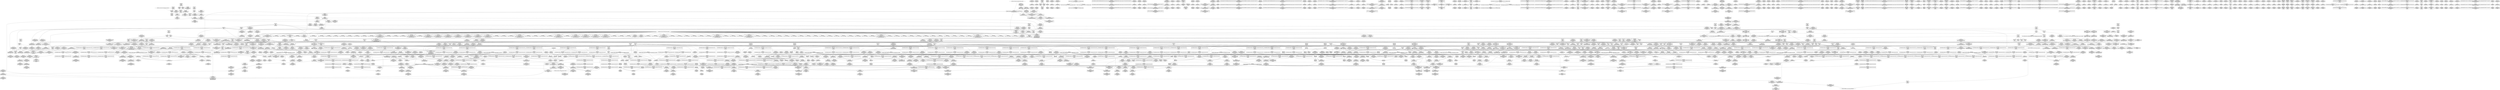 digraph {
	CE0x509bfa0 [shape=record,shape=Mrecord,label="{CE0x509bfa0|80:_i32,_112:_i8*,_:_CMRE_72,73_|*MultipleSource*|Function::selinux_shm_alloc_security&Arg::shp::|security/selinux/hooks.c,5298}"]
	CE0x5127e20 [shape=record,shape=Mrecord,label="{CE0x5127e20|get_current:_tmp3|*SummSource*}"]
	CE0x5140310 [shape=record,shape=Mrecord,label="{CE0x5140310|task_sid:_tmp3}"]
	CE0x5128390 [shape=record,shape=Mrecord,label="{CE0x5128390|ipc_alloc_security:_if.end|*SummSource*}"]
	CE0x50bbbf0 [shape=record,shape=Mrecord,label="{CE0x50bbbf0|selinux_shm_alloc_security:_security|security/selinux/hooks.c,5302}"]
	CE0x5112660 [shape=record,shape=Mrecord,label="{CE0x5112660|i64*_getelementptr_inbounds_(_4_x_i64_,_4_x_i64_*___llvm_gcov_ctr134,_i64_0,_i64_1)|*Constant*}"]
	CE0x50e63b0 [shape=record,shape=Mrecord,label="{CE0x50e63b0|ipc_free_security:_perm|Function::ipc_free_security&Arg::perm::}"]
	CE0x50aec10 [shape=record,shape=Mrecord,label="{CE0x50aec10|80:_i32,_112:_i8*,_:_CMRE_26,27_}"]
	CE0x51c4900 [shape=record,shape=Mrecord,label="{CE0x51c4900|__preempt_count_sub:_tmp2|*SummSource*}"]
	CE0x51587b0 [shape=record,shape=Mrecord,label="{CE0x51587b0|i8_1|*Constant*}"]
	CE0x5154250 [shape=record,shape=Mrecord,label="{CE0x5154250|task_sid:_tmp}"]
	CE0x5122240 [shape=record,shape=Mrecord,label="{CE0x5122240|task_sid:_do.end|*SummSource*}"]
	CE0x50f8ef0 [shape=record,shape=Mrecord,label="{CE0x50f8ef0|i64*_getelementptr_inbounds_(_2_x_i64_,_2_x_i64_*___llvm_gcov_ctr302,_i64_0,_i64_1)|*Constant*}"]
	CE0x51ba2e0 [shape=record,shape=Mrecord,label="{CE0x51ba2e0|i8*_undef|*Constant*}"]
	CE0x5127d50 [shape=record,shape=Mrecord,label="{CE0x5127d50|get_current:_tmp3}"]
	CE0x50df480 [shape=record,shape=Mrecord,label="{CE0x50df480|task_sid:_bb|*SummSource*}"]
	CE0x50e2cb0 [shape=record,shape=Mrecord,label="{CE0x50e2cb0|selinux_shm_alloc_security:_tmp19|security/selinux/hooks.c,5313|*SummSource*}"]
	CE0x50951e0 [shape=record,shape=Mrecord,label="{CE0x50951e0|80:_i32,_112:_i8*,_:_CMRE_69,70_}"]
	CE0x514c0b0 [shape=record,shape=Mrecord,label="{CE0x514c0b0|i64*_getelementptr_inbounds_(_2_x_i64_,_2_x_i64_*___llvm_gcov_ctr109,_i64_0,_i64_0)|*Constant*}"]
	CE0x50906f0 [shape=record,shape=Mrecord,label="{CE0x50906f0|GLOBAL:_current_task|Global_var:current_task|*SummSink*}"]
	CE0x512a430 [shape=record,shape=Mrecord,label="{CE0x512a430|rcu_read_lock:_tmp3}"]
	CE0x51a7390 [shape=record,shape=Mrecord,label="{CE0x51a7390|rcu_lock_release:_entry}"]
	CE0x51b9d10 [shape=record,shape=Mrecord,label="{CE0x51b9d10|__rcu_read_unlock:_do.end|*SummSink*}"]
	CE0x51abbb0 [shape=record,shape=Mrecord,label="{CE0x51abbb0|void_(i32*,_i32,_i32*)*_asm_addl_$1,_%gs:$0_,_*m,ri,*m,_dirflag_,_fpsr_,_flags_}"]
	CE0x51a3260 [shape=record,shape=Mrecord,label="{CE0x51a3260|_call_void_lockdep_rcu_suspicious(i8*_getelementptr_inbounds_(_25_x_i8_,_25_x_i8_*_.str45,_i32_0,_i32_0),_i32_934,_i8*_getelementptr_inbounds_(_44_x_i8_,_44_x_i8_*_.str47,_i32_0,_i32_0))_#10,_!dbg_!27726|include/linux/rcupdate.h,933|*SummSource*}"]
	CE0x50b1bd0 [shape=record,shape=Mrecord,label="{CE0x50b1bd0|current_sid:_land.lhs.true|*SummSink*}"]
	CE0x51cea10 [shape=record,shape=Mrecord,label="{CE0x51cea10|__rcu_read_unlock:_tmp1|*SummSink*}"]
	CE0x50b5470 [shape=record,shape=Mrecord,label="{CE0x50b5470|current_sid:_do.end|*SummSink*}"]
	CE0x50f4be0 [shape=record,shape=Mrecord,label="{CE0x50f4be0|i64_4|*Constant*}"]
	CE0x5079d40 [shape=record,shape=Mrecord,label="{CE0x5079d40|_ret_i32_%tmp24,_!dbg_!27742|security/selinux/hooks.c,220|*SummSource*}"]
	CE0x50b8b90 [shape=record,shape=Mrecord,label="{CE0x50b8b90|_ret_i32_%retval.0,_!dbg_!27728|security/selinux/avc.c,775|*SummSink*}"]
	CE0x5121ba0 [shape=record,shape=Mrecord,label="{CE0x5121ba0|rcu_read_lock:_tmp8|include/linux/rcupdate.h,882|*SummSink*}"]
	CE0x5139ba0 [shape=record,shape=Mrecord,label="{CE0x5139ba0|__rcu_read_lock:_tmp7|include/linux/rcupdate.h,240|*SummSource*}"]
	CE0x51cbff0 [shape=record,shape=Mrecord,label="{CE0x51cbff0|i64*_getelementptr_inbounds_(_4_x_i64_,_4_x_i64_*___llvm_gcov_ctr130,_i64_0,_i64_3)|*Constant*|*SummSink*}"]
	CE0x512ed30 [shape=record,shape=Mrecord,label="{CE0x512ed30|_call_void_mcount()_#3|*SummSource*}"]
	CE0x6458280 [shape=record,shape=Mrecord,label="{CE0x6458280|80:_i32,_112:_i8*,_:_CMRE_13,14_}"]
	CE0x514dbb0 [shape=record,shape=Mrecord,label="{CE0x514dbb0|_ret_void,_!dbg_!27717|include/linux/rcupdate.h,419|*SummSource*}"]
	CE0x51d12a0 [shape=record,shape=Mrecord,label="{CE0x51d12a0|i64*_getelementptr_inbounds_(_4_x_i64_,_4_x_i64_*___llvm_gcov_ctr134,_i64_0,_i64_0)|*Constant*}"]
	CE0x478b000 [shape=record,shape=Mrecord,label="{CE0x478b000|selinux_shm_alloc_security:_ad|security/selinux/hooks.c, 5294|*SummSink*}"]
	CE0x5127210 [shape=record,shape=Mrecord,label="{CE0x5127210|_call_void_mcount()_#3|*SummSource*}"]
	CE0x50b6240 [shape=record,shape=Mrecord,label="{CE0x50b6240|get_current:_tmp4|./arch/x86/include/asm/current.h,14|*SummSink*}"]
	CE0x51cc4a0 [shape=record,shape=Mrecord,label="{CE0x51cc4a0|rcu_lock_release:___here}"]
	CE0x51d6370 [shape=record,shape=Mrecord,label="{CE0x51d6370|__rcu_read_unlock:_tmp1|*SummSource*}"]
	CE0x50a6db0 [shape=record,shape=Mrecord,label="{CE0x50a6db0|GLOBAL:_get_current|*Constant*}"]
	CE0x51a7f40 [shape=record,shape=Mrecord,label="{CE0x51a7f40|i64*_getelementptr_inbounds_(_11_x_i64_,_11_x_i64_*___llvm_gcov_ctr132,_i64_0,_i64_9)|*Constant*|*SummSource*}"]
	CE0x51f9a40 [shape=record,shape=Mrecord,label="{CE0x51f9a40|__preempt_count_sub:_tmp4|./arch/x86/include/asm/preempt.h,77|*SummSink*}"]
	CE0x512bd40 [shape=record,shape=Mrecord,label="{CE0x512bd40|task_sid:_do.end6|*SummSink*}"]
	CE0x51e5f30 [shape=record,shape=Mrecord,label="{CE0x51e5f30|_call_void_mcount()_#3|*SummSource*}"]
	CE0x50a3d70 [shape=record,shape=Mrecord,label="{CE0x50a3d70|current_sid:_tmp8|security/selinux/hooks.c,218}"]
	CE0x51ec0a0 [shape=record,shape=Mrecord,label="{CE0x51ec0a0|__preempt_count_add:_tmp5|./arch/x86/include/asm/preempt.h,72|*SummSink*}"]
	CE0x5148ea0 [shape=record,shape=Mrecord,label="{CE0x5148ea0|task_sid:_tmp27|security/selinux/hooks.c,208}"]
	CE0x50b0120 [shape=record,shape=Mrecord,label="{CE0x50b0120|_ret_i32_%retval.0,_!dbg_!27731|security/selinux/hooks.c,5093|*SummSink*}"]
	CE0x513fce0 [shape=record,shape=Mrecord,label="{CE0x513fce0|_call_void___rcu_read_lock()_#10,_!dbg_!27710|include/linux/rcupdate.h,879}"]
	CE0x514e110 [shape=record,shape=Mrecord,label="{CE0x514e110|rcu_read_unlock:_call3|include/linux/rcupdate.h,933}"]
	CE0x50f5ed0 [shape=record,shape=Mrecord,label="{CE0x50f5ed0|ipc_free_security:_tmp2|*SummSource*}"]
	CE0x50e4120 [shape=record,shape=Mrecord,label="{CE0x50e4120|selinux_shm_alloc_security:_tmp17|security/selinux/hooks.c,5310|*SummSink*}"]
	CE0x51a60a0 [shape=record,shape=Mrecord,label="{CE0x51a60a0|rcu_read_unlock:_tmp22|include/linux/rcupdate.h,935}"]
	CE0x5147d70 [shape=record,shape=Mrecord,label="{CE0x5147d70|task_sid:_tmp25|security/selinux/hooks.c,208}"]
	CE0x51308d0 [shape=record,shape=Mrecord,label="{CE0x51308d0|task_sid:_entry}"]
	CE0x5149760 [shape=record,shape=Mrecord,label="{CE0x5149760|task_sid:_call7|security/selinux/hooks.c,208}"]
	CE0x51bdc50 [shape=record,shape=Mrecord,label="{CE0x51bdc50|_call_void_lock_acquire(%struct.lockdep_map*_%map,_i32_0,_i32_0,_i32_2,_i32_0,_%struct.lockdep_map*_null,_i64_ptrtoint_(i8*_blockaddress(_rcu_lock_acquire,_%__here)_to_i64))_#10,_!dbg_!27716|include/linux/rcupdate.h,418|*SummSource*}"]
	CE0x5156470 [shape=record,shape=Mrecord,label="{CE0x5156470|_call_void___rcu_read_lock()_#10,_!dbg_!27710|include/linux/rcupdate.h,879|*SummSink*}"]
	CE0x519a1e0 [shape=record,shape=Mrecord,label="{CE0x519a1e0|rcu_read_unlock:_tmp10|include/linux/rcupdate.h,933|*SummSink*}"]
	CE0x508d890 [shape=record,shape=Mrecord,label="{CE0x508d890|80:_i32,_112:_i8*,_:_CMRE_48,49_}"]
	CE0x50fcff0 [shape=record,shape=Mrecord,label="{CE0x50fcff0|task_sid:_entry|*SummSource*}"]
	CE0x509e9e0 [shape=record,shape=Mrecord,label="{CE0x509e9e0|selinux_shm_alloc_security:_tmp9|security/selinux/hooks.c,5302|*SummSink*}"]
	CE0x512f610 [shape=record,shape=Mrecord,label="{CE0x512f610|ipc_free_security:_tmp1|*SummSource*}"]
	CE0x50ff670 [shape=record,shape=Mrecord,label="{CE0x50ff670|i64*_getelementptr_inbounds_(_13_x_i64_,_13_x_i64_*___llvm_gcov_ctr126,_i64_0,_i64_9)|*Constant*}"]
	CE0x513d900 [shape=record,shape=Mrecord,label="{CE0x513d900|rcu_read_lock:_if.then|*SummSink*}"]
	CE0x50f44e0 [shape=record,shape=Mrecord,label="{CE0x50f44e0|kmalloc:_tmp|*SummSource*}"]
	CE0x514fad0 [shape=record,shape=Mrecord,label="{CE0x514fad0|GLOBAL:_rcu_read_lock.__warned|Global_var:rcu_read_lock.__warned|*SummSink*}"]
	CE0x509e8f0 [shape=record,shape=Mrecord,label="{CE0x509e8f0|_call_void_lockdep_rcu_suspicious(i8*_getelementptr_inbounds_(_25_x_i8_,_25_x_i8_*_.str3,_i32_0,_i32_0),_i32_218,_i8*_getelementptr_inbounds_(_45_x_i8_,_45_x_i8_*_.str12,_i32_0,_i32_0))_#10,_!dbg_!27727|security/selinux/hooks.c,218|*SummSink*}"]
	CE0x50fd780 [shape=record,shape=Mrecord,label="{CE0x50fd780|_ret_i32_%call7,_!dbg_!27749|security/selinux/hooks.c,210|*SummSource*}"]
	CE0x5111470 [shape=record,shape=Mrecord,label="{CE0x5111470|ipc_alloc_security:_sid3|security/selinux/hooks.c,5089|*SummSource*}"]
	CE0x50b3c40 [shape=record,shape=Mrecord,label="{CE0x50b3c40|current_sid:_if.end|*SummSink*}"]
	CE0x513fd80 [shape=record,shape=Mrecord,label="{CE0x513fd80|_call_void___rcu_read_lock()_#10,_!dbg_!27710|include/linux/rcupdate.h,879|*SummSource*}"]
	CE0x51160f0 [shape=record,shape=Mrecord,label="{CE0x51160f0|rcu_read_lock:_tmp13|include/linux/rcupdate.h,882}"]
	CE0x50db410 [shape=record,shape=Mrecord,label="{CE0x50db410|selinux_shm_alloc_security:_sid5|security/selinux/hooks.c,5307}"]
	CE0x51aae10 [shape=record,shape=Mrecord,label="{CE0x51aae10|rcu_lock_acquire:___here}"]
	CE0x509e880 [shape=record,shape=Mrecord,label="{CE0x509e880|_call_void_lockdep_rcu_suspicious(i8*_getelementptr_inbounds_(_25_x_i8_,_25_x_i8_*_.str3,_i32_0,_i32_0),_i32_218,_i8*_getelementptr_inbounds_(_45_x_i8_,_45_x_i8_*_.str12,_i32_0,_i32_0))_#10,_!dbg_!27727|security/selinux/hooks.c,218|*SummSource*}"]
	CE0x514b4e0 [shape=record,shape=Mrecord,label="{CE0x514b4e0|rcu_read_unlock:_entry}"]
	CE0x50a9540 [shape=record,shape=Mrecord,label="{CE0x50a9540|80:_i32,_112:_i8*,_:_CMRE_84,88_|*MultipleSource*|Function::selinux_shm_alloc_security&Arg::shp::|security/selinux/hooks.c,5298}"]
	CE0x5107fe0 [shape=record,shape=Mrecord,label="{CE0x5107fe0|current_sid:_sid|security/selinux/hooks.c,220|*SummSink*}"]
	CE0x64585f0 [shape=record,shape=Mrecord,label="{CE0x64585f0|80:_i32,_112:_i8*,_:_CMRE_17,18_}"]
	CE0x5108870 [shape=record,shape=Mrecord,label="{CE0x5108870|i64*_getelementptr_inbounds_(_2_x_i64_,_2_x_i64_*___llvm_gcov_ctr98,_i64_0,_i64_0)|*Constant*|*SummSource*}"]
	CE0x50be020 [shape=record,shape=Mrecord,label="{CE0x50be020|selinux_shm_alloc_security:_type|security/selinux/hooks.c,5304|*SummSource*}"]
	CE0x519ac50 [shape=record,shape=Mrecord,label="{CE0x519ac50|rcu_lock_release:_tmp1|*SummSink*}"]
	CE0x50b03d0 [shape=record,shape=Mrecord,label="{CE0x50b03d0|selinux_shm_alloc_security:_tmp20|security/selinux/hooks.c,5314|*SummSource*}"]
	CE0x5148c40 [shape=record,shape=Mrecord,label="{CE0x5148c40|i64*_getelementptr_inbounds_(_13_x_i64_,_13_x_i64_*___llvm_gcov_ctr126,_i64_0,_i64_12)|*Constant*|*SummSink*}"]
	CE0x51af270 [shape=record,shape=Mrecord,label="{CE0x51af270|i64*_getelementptr_inbounds_(_4_x_i64_,_4_x_i64_*___llvm_gcov_ctr135,_i64_0,_i64_0)|*Constant*|*SummSink*}"]
	CE0x5123e80 [shape=record,shape=Mrecord,label="{CE0x5123e80|rcu_read_unlock:_tmp3}"]
	CE0x5148b90 [shape=record,shape=Mrecord,label="{CE0x5148b90|i64*_getelementptr_inbounds_(_13_x_i64_,_13_x_i64_*___llvm_gcov_ctr126,_i64_0,_i64_12)|*Constant*|*SummSource*}"]
	CE0x519ae40 [shape=record,shape=Mrecord,label="{CE0x519ae40|i64*_getelementptr_inbounds_(_4_x_i64_,_4_x_i64_*___llvm_gcov_ctr133,_i64_0,_i64_1)|*Constant*|*SummSource*}"]
	CE0x51463d0 [shape=record,shape=Mrecord,label="{CE0x51463d0|task_sid:_tmp22|security/selinux/hooks.c,208}"]
	CE0x513ca70 [shape=record,shape=Mrecord,label="{CE0x513ca70|i64_6|*Constant*|*SummSource*}"]
	CE0x5093ed0 [shape=record,shape=Mrecord,label="{CE0x5093ed0|80:_i32,_112:_i8*,_:_CMRE_172,176_|*MultipleSource*|Function::selinux_shm_alloc_security&Arg::shp::|security/selinux/hooks.c,5298}"]
	CE0x51488c0 [shape=record,shape=Mrecord,label="{CE0x51488c0|i64*_getelementptr_inbounds_(_13_x_i64_,_13_x_i64_*___llvm_gcov_ctr126,_i64_0,_i64_12)|*Constant*}"]
	CE0x5198ec0 [shape=record,shape=Mrecord,label="{CE0x5198ec0|_call_void_asm_addl_$1,_%gs:$0_,_*m,ri,*m,_dirflag_,_fpsr_,_flags_(i32*___preempt_count,_i32_%sub,_i32*___preempt_count)_#3,_!dbg_!27717,_!srcloc_!27718|./arch/x86/include/asm/preempt.h,77}"]
	CE0x5122e40 [shape=record,shape=Mrecord,label="{CE0x5122e40|rcu_read_lock:_tmp1|*SummSink*}"]
	CE0x5123d10 [shape=record,shape=Mrecord,label="{CE0x5123d10|task_sid:_tmp6|security/selinux/hooks.c,208}"]
	CE0x513ca00 [shape=record,shape=Mrecord,label="{CE0x513ca00|i64_6|*Constant*}"]
	CE0x50961b0 [shape=record,shape=Mrecord,label="{CE0x50961b0|get_current:_tmp1|*SummSource*}"]
	CE0x51002d0 [shape=record,shape=Mrecord,label="{CE0x51002d0|task_sid:_tmp21|security/selinux/hooks.c,208}"]
	CE0x50fde50 [shape=record,shape=Mrecord,label="{CE0x50fde50|i64*_getelementptr_inbounds_(_6_x_i64_,_6_x_i64_*___llvm_gcov_ctr301,_i64_0,_i64_5)|*Constant*|*SummSink*}"]
	CE0x50f9130 [shape=record,shape=Mrecord,label="{CE0x50f9130|ipc_alloc_security:_tmp1|*SummSink*}"]
	CE0x513cb50 [shape=record,shape=Mrecord,label="{CE0x513cb50|i64_6|*Constant*|*SummSink*}"]
	CE0x51a2e50 [shape=record,shape=Mrecord,label="{CE0x51a2e50|rcu_read_unlock:_tmp18|include/linux/rcupdate.h,933|*SummSource*}"]
	CE0x51ba0b0 [shape=record,shape=Mrecord,label="{CE0x51ba0b0|rcu_lock_release:_tmp7|*SummSink*}"]
	CE0x5095ee0 [shape=record,shape=Mrecord,label="{CE0x5095ee0|selinux_shm_alloc_security:_entry}"]
	CE0x50ac740 [shape=record,shape=Mrecord,label="{CE0x50ac740|80:_i32,_112:_i8*,_:_CMRE_200,208_|*MultipleSource*|Function::selinux_shm_alloc_security&Arg::shp::|security/selinux/hooks.c,5298}"]
	CE0x5138c80 [shape=record,shape=Mrecord,label="{CE0x5138c80|rcu_lock_acquire:___here|*SummSource*}"]
	CE0x50ecdc0 [shape=record,shape=Mrecord,label="{CE0x50ecdc0|ipc_free_security:_security|security/selinux/hooks.c,5097|*SummSource*}"]
	CE0x510d170 [shape=record,shape=Mrecord,label="{CE0x510d170|task_sid:_tmp17|security/selinux/hooks.c,208|*SummSink*}"]
	CE0x511ed50 [shape=record,shape=Mrecord,label="{CE0x511ed50|rcu_read_lock:_tmp21|include/linux/rcupdate.h,884|*SummSink*}"]
	CE0x519ed00 [shape=record,shape=Mrecord,label="{CE0x519ed00|rcu_lock_release:_tmp|*SummSink*}"]
	CE0x50b2a40 [shape=record,shape=Mrecord,label="{CE0x50b2a40|ipc_alloc_security:_return|*SummSink*}"]
	CE0x510bfa0 [shape=record,shape=Mrecord,label="{CE0x510bfa0|_call_void_mcount()_#3|*SummSource*}"]
	CE0x510d520 [shape=record,shape=Mrecord,label="{CE0x510d520|kzalloc:_call|include/linux/slab.h,578|*SummSource*}"]
	CE0x519c970 [shape=record,shape=Mrecord,label="{CE0x519c970|_ret_void,_!dbg_!27720|./arch/x86/include/asm/preempt.h,78}"]
	CE0x5101970 [shape=record,shape=Mrecord,label="{CE0x5101970|COLLAPSED:_GCMRE_current_task_external_global_%struct.task_struct*:_elem_0::|security/selinux/hooks.c,218}"]
	CE0x512f5a0 [shape=record,shape=Mrecord,label="{CE0x512f5a0|ipc_free_security:_tmp1}"]
	CE0x5100cd0 [shape=record,shape=Mrecord,label="{CE0x5100cd0|GLOBAL:_get_current|*Constant*}"]
	CE0x51ec850 [shape=record,shape=Mrecord,label="{CE0x51ec850|__rcu_read_unlock:_tmp7|include/linux/rcupdate.h,245}"]
	CE0x5109340 [shape=record,shape=Mrecord,label="{CE0x5109340|get_current:_bb|*SummSink*}"]
	CE0x5103850 [shape=record,shape=Mrecord,label="{CE0x5103850|COLLAPSED:_GCMRE___llvm_gcov_ctr133_internal_global_4_x_i64_zeroinitializer:_elem_0:default:}"]
	CE0x50aa7d0 [shape=record,shape=Mrecord,label="{CE0x50aa7d0|selinux_shm_alloc_security:_tmp6|security/selinux/hooks.c,5300|*SummSource*}"]
	CE0x51069c0 [shape=record,shape=Mrecord,label="{CE0x51069c0|i32_22|*Constant*|*SummSink*}"]
	CE0x5152ec0 [shape=record,shape=Mrecord,label="{CE0x5152ec0|task_sid:_tobool4|security/selinux/hooks.c,208|*SummSource*}"]
	CE0x51c1e80 [shape=record,shape=Mrecord,label="{CE0x51c1e80|__preempt_count_sub:_tmp1|*SummSource*}"]
	CE0x5115640 [shape=record,shape=Mrecord,label="{CE0x5115640|i64_7|*Constant*}"]
	CE0x513c7c0 [shape=record,shape=Mrecord,label="{CE0x513c7c0|i64_7|*Constant*|*SummSource*}"]
	CE0x5106320 [shape=record,shape=Mrecord,label="{CE0x5106320|task_sid:_land.lhs.true|*SummSource*}"]
	CE0x51cdfc0 [shape=record,shape=Mrecord,label="{CE0x51cdfc0|COLLAPSED:_GCMRE___llvm_gcov_ctr134_internal_global_4_x_i64_zeroinitializer:_elem_0:default:}"]
	CE0x50f8190 [shape=record,shape=Mrecord,label="{CE0x50f8190|GLOBAL:___llvm_gcov_ctr301|Global_var:__llvm_gcov_ctr301|*SummSink*}"]
	CE0x50dd9f0 [shape=record,shape=Mrecord,label="{CE0x50dd9f0|avc_has_perm:_tsid|Function::avc_has_perm&Arg::tsid::|*SummSink*}"]
	CE0x51d1070 [shape=record,shape=Mrecord,label="{CE0x51d1070|__rcu_read_unlock:_do.body|*SummSource*}"]
	CE0x50f30a0 [shape=record,shape=Mrecord,label="{CE0x50f30a0|i64*_getelementptr_inbounds_(_11_x_i64_,_11_x_i64_*___llvm_gcov_ctr125,_i64_0,_i64_6)|*Constant*}"]
	CE0x5153c90 [shape=record,shape=Mrecord,label="{CE0x5153c90|i64*_getelementptr_inbounds_(_2_x_i64_,_2_x_i64_*___llvm_gcov_ctr131,_i64_0,_i64_0)|*Constant*|*SummSource*}"]
	CE0x509aa50 [shape=record,shape=Mrecord,label="{CE0x509aa50|i8*_getelementptr_inbounds_(_45_x_i8_,_45_x_i8_*_.str12,_i32_0,_i32_0)|*Constant*|*SummSink*}"]
	CE0x50949c0 [shape=record,shape=Mrecord,label="{CE0x50949c0|80:_i32,_112:_i8*,_:_CMRE_96,100_|*MultipleSource*|Function::selinux_shm_alloc_security&Arg::shp::|security/selinux/hooks.c,5298}"]
	CE0x50f9fd0 [shape=record,shape=Mrecord,label="{CE0x50f9fd0|kzalloc:_flags|Function::kzalloc&Arg::flags::|*SummSource*}"]
	CE0x51a8ae0 [shape=record,shape=Mrecord,label="{CE0x51a8ae0|GLOBAL:___rcu_read_unlock|*Constant*}"]
	CE0x5079300 [shape=record,shape=Mrecord,label="{CE0x5079300|current_sid:_tmp3|*SummSource*}"]
	CE0x5115f80 [shape=record,shape=Mrecord,label="{CE0x5115f80|i64_6|*Constant*}"]
	CE0x512be60 [shape=record,shape=Mrecord,label="{CE0x512be60|task_sid:_do.end}"]
	CE0x51bd760 [shape=record,shape=Mrecord,label="{CE0x51bd760|rcu_lock_acquire:_tmp5|include/linux/rcupdate.h,418|*SummSink*}"]
	CE0x514a7d0 [shape=record,shape=Mrecord,label="{CE0x514a7d0|_ret_i32_%tmp6,_!dbg_!27716|security/selinux/hooks.c,197}"]
	CE0x5104c80 [shape=record,shape=Mrecord,label="{CE0x5104c80|rcu_lock_release:_tmp1}"]
	CE0x51a7210 [shape=record,shape=Mrecord,label="{CE0x51a7210|GLOBAL:_rcu_lock_release|*Constant*|*SummSource*}"]
	CE0x51d1470 [shape=record,shape=Mrecord,label="{CE0x51d1470|i64*_getelementptr_inbounds_(_4_x_i64_,_4_x_i64_*___llvm_gcov_ctr134,_i64_0,_i64_0)|*Constant*|*SummSource*}"]
	CE0x50f13d0 [shape=record,shape=Mrecord,label="{CE0x50f13d0|GLOBAL:_lockdep_rcu_suspicious|*Constant*|*SummSource*}"]
	CE0x5152850 [shape=record,shape=Mrecord,label="{CE0x5152850|kmalloc:_tmp3|*SummSource*}"]
	CE0x511ffc0 [shape=record,shape=Mrecord,label="{CE0x511ffc0|__rcu_read_lock:_tmp3}"]
	CE0x509d520 [shape=record,shape=Mrecord,label="{CE0x509d520|current_sid:_tmp1|*SummSink*}"]
	CE0x50fcbd0 [shape=record,shape=Mrecord,label="{CE0x50fcbd0|i64*_getelementptr_inbounds_(_11_x_i64_,_11_x_i64_*___llvm_gcov_ctr132,_i64_0,_i64_0)|*Constant*|*SummSink*}"]
	CE0x51c2270 [shape=record,shape=Mrecord,label="{CE0x51c2270|_call_void_mcount()_#3|*SummSource*}"]
	CE0x515b990 [shape=record,shape=Mrecord,label="{CE0x515b990|task_sid:_do.body}"]
	CE0x50a8690 [shape=record,shape=Mrecord,label="{CE0x50a8690|ipc_alloc_security:_task|Function::ipc_alloc_security&Arg::task::|*SummSink*}"]
	CE0x50a9790 [shape=record,shape=Mrecord,label="{CE0x50a9790|80:_i32,_112:_i8*,_:_CMRE_88,92_|*MultipleSource*|Function::selinux_shm_alloc_security&Arg::shp::|security/selinux/hooks.c,5298}"]
	CE0x5088dd0 [shape=record,shape=Mrecord,label="{CE0x5088dd0|80:_i32,_112:_i8*,_:_CMRE_12,13_}"]
	CE0x5083f70 [shape=record,shape=Mrecord,label="{CE0x5083f70|selinux_shm_alloc_security:_if.then}"]
	CE0x519c400 [shape=record,shape=Mrecord,label="{CE0x519c400|rcu_read_unlock:_tmp14|include/linux/rcupdate.h,933|*SummSource*}"]
	CE0x5158430 [shape=record,shape=Mrecord,label="{CE0x5158430|task_sid:_tmp19|security/selinux/hooks.c,208|*SummSource*}"]
	CE0x50b6cf0 [shape=record,shape=Mrecord,label="{CE0x50b6cf0|ipc_alloc_security:_tobool|security/selinux/hooks.c,5084|*SummSink*}"]
	CE0x50e2050 [shape=record,shape=Mrecord,label="{CE0x50e2050|i64*_getelementptr_inbounds_(_9_x_i64_,_9_x_i64_*___llvm_gcov_ctr310,_i64_0,_i64_7)|*Constant*|*SummSink*}"]
	CE0x5150400 [shape=record,shape=Mrecord,label="{CE0x5150400|rcu_read_lock:_tobool|include/linux/rcupdate.h,882|*SummSource*}"]
	CE0x5109e00 [shape=record,shape=Mrecord,label="{CE0x5109e00|cred_sid:_tmp2}"]
	CE0x50a2050 [shape=record,shape=Mrecord,label="{CE0x50a2050|80:_i32,_112:_i8*,_:_CMRE_40,41_}"]
	CE0x511b480 [shape=record,shape=Mrecord,label="{CE0x511b480|i32_883|*Constant*}"]
	CE0x5092e00 [shape=record,shape=Mrecord,label="{CE0x5092e00|selinux_shm_alloc_security:_if.end10|*SummSink*}"]
	CE0x51b0050 [shape=record,shape=Mrecord,label="{CE0x51b0050|__preempt_count_add:_tmp2|*SummSource*}"]
	CE0x5132170 [shape=record,shape=Mrecord,label="{CE0x5132170|i64*_getelementptr_inbounds_(_6_x_i64_,_6_x_i64_*___llvm_gcov_ctr301,_i64_0,_i64_3)|*Constant*|*SummSource*}"]
	CE0x50dbdc0 [shape=record,shape=Mrecord,label="{CE0x50dbdc0|selinux_shm_alloc_security:_tmp12|security/selinux/hooks.c,5309|*SummSource*}"]
	CE0x51285e0 [shape=record,shape=Mrecord,label="{CE0x51285e0|%struct.task_struct*_(%struct.task_struct**)*_asm_movq_%gs:$_1:P_,$0_,_r,im,_dirflag_,_fpsr_,_flags_}"]
	CE0x50991d0 [shape=record,shape=Mrecord,label="{CE0x50991d0|80:_i32,_112:_i8*,_:_CMRE_6,7_}"]
	CE0x51403e0 [shape=record,shape=Mrecord,label="{CE0x51403e0|kmalloc:_call|include/linux/slab.h,429|*SummSource*}"]
	CE0x51a44d0 [shape=record,shape=Mrecord,label="{CE0x51a44d0|i8*_getelementptr_inbounds_(_44_x_i8_,_44_x_i8_*_.str47,_i32_0,_i32_0)|*Constant*|*SummSource*}"]
	CE0x5152070 [shape=record,shape=Mrecord,label="{CE0x5152070|rcu_read_lock:_tmp5|include/linux/rcupdate.h,882}"]
	CE0x514dcf0 [shape=record,shape=Mrecord,label="{CE0x514dcf0|rcu_read_lock:_call|include/linux/rcupdate.h,882|*SummSink*}"]
	CE0x510d480 [shape=record,shape=Mrecord,label="{CE0x510d480|i64*_getelementptr_inbounds_(_13_x_i64_,_13_x_i64_*___llvm_gcov_ctr126,_i64_0,_i64_8)|*Constant*}"]
	CE0x5095780 [shape=record,shape=Mrecord,label="{CE0x5095780|selinux_shm_alloc_security:_tmp}"]
	CE0x50d9e70 [shape=record,shape=Mrecord,label="{CE0x50d9e70|selinux_shm_alloc_security:_tmp10|security/selinux/hooks.c,5305|*SummSink*}"]
	CE0x51ac2e0 [shape=record,shape=Mrecord,label="{CE0x51ac2e0|_call_void_lock_release(%struct.lockdep_map*_%map,_i32_1,_i64_ptrtoint_(i8*_blockaddress(_rcu_lock_release,_%__here)_to_i64))_#10,_!dbg_!27716|include/linux/rcupdate.h,423|*SummSink*}"]
	CE0x51cf050 [shape=record,shape=Mrecord,label="{CE0x51cf050|i64*_getelementptr_inbounds_(_4_x_i64_,_4_x_i64_*___llvm_gcov_ctr134,_i64_0,_i64_1)|*Constant*|*SummSink*}"]
	CE0x50fbec0 [shape=record,shape=Mrecord,label="{CE0x50fbec0|__preempt_count_add:_entry}"]
	CE0x51b2cb0 [shape=record,shape=Mrecord,label="{CE0x51b2cb0|COLLAPSED:_GCMRE___llvm_gcov_ctr130_internal_global_4_x_i64_zeroinitializer:_elem_0:default:}"]
	CE0x51bf190 [shape=record,shape=Mrecord,label="{CE0x51bf190|__preempt_count_sub:_do.body}"]
	CE0x513c690 [shape=record,shape=Mrecord,label="{CE0x513c690|i64_7|*Constant*}"]
	CE0x5129120 [shape=record,shape=Mrecord,label="{CE0x5129120|kmalloc:_size|Function::kmalloc&Arg::size::|*SummSource*}"]
	CE0x50f1630 [shape=record,shape=Mrecord,label="{CE0x50f1630|i32_218|*Constant*}"]
	CE0x5095050 [shape=record,shape=Mrecord,label="{CE0x5095050|i64*_getelementptr_inbounds_(_2_x_i64_,_2_x_i64_*___llvm_gcov_ctr98,_i64_0,_i64_1)|*Constant*}"]
	CE0x510fc50 [shape=record,shape=Mrecord,label="{CE0x510fc50|rcu_read_unlock:_tmp6|include/linux/rcupdate.h,933}"]
	CE0x509cfe0 [shape=record,shape=Mrecord,label="{CE0x509cfe0|_call_void_kfree(i8*_%tmp6)_#10,_!dbg_!27718|security/selinux/hooks.c,5099|*SummSource*}"]
	CE0x51146c0 [shape=record,shape=Mrecord,label="{CE0x51146c0|i64*_getelementptr_inbounds_(_4_x_i64_,_4_x_i64_*___llvm_gcov_ctr128,_i64_0,_i64_1)|*Constant*|*SummSource*}"]
	CE0x6458320 [shape=record,shape=Mrecord,label="{CE0x6458320|80:_i32,_112:_i8*,_:_CMRE_14,15_}"]
	CE0x50be2c0 [shape=record,shape=Mrecord,label="{CE0x50be2c0|selinux_shm_alloc_security:_shm_perm4|security/selinux/hooks.c,5305|*SummSink*}"]
	CE0x51fea00 [shape=record,shape=Mrecord,label="{CE0x51fea00|_call_void_mcount()_#3}"]
	CE0x51cc700 [shape=record,shape=Mrecord,label="{CE0x51cc700|rcu_lock_acquire:_tmp7|*SummSource*}"]
	CE0x5150620 [shape=record,shape=Mrecord,label="{CE0x5150620|rcu_read_lock:_tobool1|include/linux/rcupdate.h,882|*SummSink*}"]
	CE0x50db1b0 [shape=record,shape=Mrecord,label="{CE0x50db1b0|selinux_shm_alloc_security:_call6|security/selinux/hooks.c,5307|*SummSink*}"]
	CE0x5124790 [shape=record,shape=Mrecord,label="{CE0x5124790|_call_void_mcount()_#3|*SummSink*}"]
	CE0x51cf400 [shape=record,shape=Mrecord,label="{CE0x51cf400|_call_void_mcount()_#3|*SummSource*}"]
	CE0x5078040 [shape=record,shape=Mrecord,label="{CE0x5078040|GLOBAL:_current_task|Global_var:current_task|*SummSource*}"]
	CE0x51d03e0 [shape=record,shape=Mrecord,label="{CE0x51d03e0|i64*_getelementptr_inbounds_(_4_x_i64_,_4_x_i64_*___llvm_gcov_ctr133,_i64_0,_i64_3)|*Constant*|*SummSink*}"]
	CE0x50dd090 [shape=record,shape=Mrecord,label="{CE0x50dd090|avc_has_perm:_entry|*SummSink*}"]
	CE0x513f900 [shape=record,shape=Mrecord,label="{CE0x513f900|task_sid:_tmp15|security/selinux/hooks.c,208|*SummSink*}"]
	CE0x510c2c0 [shape=record,shape=Mrecord,label="{CE0x510c2c0|COLLAPSED:_GCMRE___llvm_gcov_ctr126_internal_global_13_x_i64_zeroinitializer:_elem_0:default:}"]
	CE0x5150960 [shape=record,shape=Mrecord,label="{CE0x5150960|cred_sid:_tmp4|*LoadInst*|security/selinux/hooks.c,196|*SummSink*}"]
	CE0x515d990 [shape=record,shape=Mrecord,label="{CE0x515d990|kmalloc:_tmp2}"]
	CE0x510e150 [shape=record,shape=Mrecord,label="{CE0x510e150|GLOBAL:_rcu_lock_acquire|*Constant*|*SummSource*}"]
	CE0x513dcf0 [shape=record,shape=Mrecord,label="{CE0x513dcf0|task_sid:_tmp2|*SummSource*}"]
	CE0x513b310 [shape=record,shape=Mrecord,label="{CE0x513b310|i64*_getelementptr_inbounds_(_2_x_i64_,_2_x_i64_*___llvm_gcov_ctr182,_i64_0,_i64_1)|*Constant*|*SummSink*}"]
	CE0x50ebab0 [shape=record,shape=Mrecord,label="{CE0x50ebab0|COLLAPSED:_GCMRE___llvm_gcov_ctr132_internal_global_11_x_i64_zeroinitializer:_elem_0:default:}"]
	CE0x5131bf0 [shape=record,shape=Mrecord,label="{CE0x5131bf0|cred_sid:_tmp1}"]
	CE0x51b00c0 [shape=record,shape=Mrecord,label="{CE0x51b00c0|__preempt_count_add:_tmp2|*SummSink*}"]
	CE0x51b0870 [shape=record,shape=Mrecord,label="{CE0x51b0870|__rcu_read_unlock:_tmp4|include/linux/rcupdate.h,244}"]
	CE0x515c940 [shape=record,shape=Mrecord,label="{CE0x515c940|i64_0|*Constant*}"]
	CE0x5148d20 [shape=record,shape=Mrecord,label="{CE0x5148d20|_call_void_rcu_read_unlock()_#10,_!dbg_!27748|security/selinux/hooks.c,209|*SummSink*}"]
	CE0x5104700 [shape=record,shape=Mrecord,label="{CE0x5104700|_call_void___preempt_count_sub(i32_1)_#10,_!dbg_!27715|include/linux/rcupdate.h,244|*SummSink*}"]
	CE0x5150290 [shape=record,shape=Mrecord,label="{CE0x5150290|cred_sid:_tmp4|*LoadInst*|security/selinux/hooks.c,196}"]
	CE0x5121d10 [shape=record,shape=Mrecord,label="{CE0x5121d10|rcu_read_unlock:_tmp12|include/linux/rcupdate.h,933}"]
	CE0x51b5760 [shape=record,shape=Mrecord,label="{CE0x51b5760|__rcu_read_unlock:_tmp5|include/linux/rcupdate.h,244|*SummSink*}"]
	CE0x50e38c0 [shape=record,shape=Mrecord,label="{CE0x50e38c0|i64*_getelementptr_inbounds_(_9_x_i64_,_9_x_i64_*___llvm_gcov_ctr310,_i64_0,_i64_8)|*Constant*}"]
	CE0x5089170 [shape=record,shape=Mrecord,label="{CE0x5089170|i64_3|*Constant*}"]
	CE0x511dd30 [shape=record,shape=Mrecord,label="{CE0x511dd30|rcu_read_lock:_tmp19|include/linux/rcupdate.h,882|*SummSink*}"]
	CE0x50f1440 [shape=record,shape=Mrecord,label="{CE0x50f1440|GLOBAL:_lockdep_rcu_suspicious|*Constant*|*SummSink*}"]
	CE0x513e3e0 [shape=record,shape=Mrecord,label="{CE0x513e3e0|task_sid:_tmp10|security/selinux/hooks.c,208|*SummSource*}"]
	CE0x50ec0a0 [shape=record,shape=Mrecord,label="{CE0x50ec0a0|ipc_alloc_security:_tmp13|security/selinux/hooks.c,5093|*SummSource*}"]
	CE0x51d7fb0 [shape=record,shape=Mrecord,label="{CE0x51d7fb0|i64*_getelementptr_inbounds_(_4_x_i64_,_4_x_i64_*___llvm_gcov_ctr130,_i64_0,_i64_0)|*Constant*|*SummSource*}"]
	CE0x51037e0 [shape=record,shape=Mrecord,label="{CE0x51037e0|rcu_lock_release:_tmp}"]
	CE0x5146660 [shape=record,shape=Mrecord,label="{CE0x5146660|i64*_getelementptr_inbounds_(_13_x_i64_,_13_x_i64_*___llvm_gcov_ctr126,_i64_0,_i64_10)|*Constant*}"]
	CE0x51d0990 [shape=record,shape=Mrecord,label="{CE0x51d0990|__rcu_read_unlock:_do.end|*SummSource*}"]
	CE0x50bce60 [shape=record,shape=Mrecord,label="{CE0x50bce60|current_sid:_tmp20|security/selinux/hooks.c,218|*SummSource*}"]
	CE0x50a4eb0 [shape=record,shape=Mrecord,label="{CE0x50a4eb0|ipc_alloc_security:_sclass|Function::ipc_alloc_security&Arg::sclass::}"]
	CE0x6e0daa0 [shape=record,shape=Mrecord,label="{CE0x6e0daa0|selinux_shm_alloc_security:_shm_perm|security/selinux/hooks.c,5298|*SummSink*}"]
	CE0x50902c0 [shape=record,shape=Mrecord,label="{CE0x50902c0|80:_i32,_112:_i8*,_:_CMRE_29,30_}"]
	CE0x50f3aa0 [shape=record,shape=Mrecord,label="{CE0x50f3aa0|current_sid:_tmp4|security/selinux/hooks.c,218}"]
	CE0x514aa60 [shape=record,shape=Mrecord,label="{CE0x514aa60|_ret_i32_%tmp6,_!dbg_!27716|security/selinux/hooks.c,197|*SummSink*}"]
	CE0x5199970 [shape=record,shape=Mrecord,label="{CE0x5199970|GLOBAL:_rcu_read_unlock.__warned|Global_var:rcu_read_unlock.__warned}"]
	CE0x5078800 [shape=record,shape=Mrecord,label="{CE0x5078800|ipc_alloc_security:_tmp3|security/selinux/hooks.c,5084}"]
	CE0x50ff2f0 [shape=record,shape=Mrecord,label="{CE0x50ff2f0|i8*_getelementptr_inbounds_(_41_x_i8_,_41_x_i8_*_.str44,_i32_0,_i32_0)|*Constant*|*SummSink*}"]
	CE0x50eec90 [shape=record,shape=Mrecord,label="{CE0x50eec90|current_sid:_call|security/selinux/hooks.c,218|*SummSource*}"]
	CE0x514ec10 [shape=record,shape=Mrecord,label="{CE0x514ec10|cred_sid:_tmp5|security/selinux/hooks.c,196|*SummSink*}"]
	CE0x50ffd60 [shape=record,shape=Mrecord,label="{CE0x50ffd60|task_sid:_tmp20|security/selinux/hooks.c,208}"]
	CE0x5106690 [shape=record,shape=Mrecord,label="{CE0x5106690|i32_22|*Constant*}"]
	CE0x515c0b0 [shape=record,shape=Mrecord,label="{CE0x515c0b0|task_sid:_tmp1|*SummSink*}"]
	CE0x5150ec0 [shape=record,shape=Mrecord,label="{CE0x5150ec0|_ret_void,_!dbg_!27717|include/linux/rcupdate.h,240|*SummSource*}"]
	CE0x50fdde0 [shape=record,shape=Mrecord,label="{CE0x50fdde0|ipc_alloc_security:_sid3|security/selinux/hooks.c,5089|*SummSink*}"]
	CE0x50781e0 [shape=record,shape=Mrecord,label="{CE0x50781e0|get_current:_tmp4|./arch/x86/include/asm/current.h,14}"]
	CE0x50ef420 [shape=record,shape=Mrecord,label="{CE0x50ef420|current_sid:_tobool1|security/selinux/hooks.c,218}"]
	CE0x5078690 [shape=record,shape=Mrecord,label="{CE0x5078690|ipc_alloc_security:_tmp3|security/selinux/hooks.c,5084|*SummSource*}"]
	CE0x510d5b0 [shape=record,shape=Mrecord,label="{CE0x510d5b0|kzalloc:_call|include/linux/slab.h,578|*SummSink*}"]
	CE0x51c43c0 [shape=record,shape=Mrecord,label="{CE0x51c43c0|__preempt_count_sub:_tmp3}"]
	CE0x50b2100 [shape=record,shape=Mrecord,label="{CE0x50b2100|kzalloc:_tmp3}"]
	CE0x5151bf0 [shape=record,shape=Mrecord,label="{CE0x5151bf0|rcu_read_unlock:_tmp16|include/linux/rcupdate.h,933}"]
	CE0x50eb140 [shape=record,shape=Mrecord,label="{CE0x50eb140|rcu_read_unlock:_tmp7|include/linux/rcupdate.h,933|*SummSource*}"]
	CE0x50d9720 [shape=record,shape=Mrecord,label="{CE0x50d9720|selinux_shm_alloc_security:_key|security/selinux/hooks.c,5305}"]
	CE0x50bc470 [shape=record,shape=Mrecord,label="{CE0x50bc470|current_sid:_tmp19|security/selinux/hooks.c,218}"]
	CE0x514b550 [shape=record,shape=Mrecord,label="{CE0x514b550|rcu_read_unlock:_entry|*SummSink*}"]
	CE0x5122170 [shape=record,shape=Mrecord,label="{CE0x5122170|rcu_read_lock:_if.then}"]
	CE0x51138e0 [shape=record,shape=Mrecord,label="{CE0x51138e0|rcu_read_unlock:_tmp9|include/linux/rcupdate.h,933}"]
	CE0x513b860 [shape=record,shape=Mrecord,label="{CE0x513b860|_call_void_rcu_read_lock()_#10,_!dbg_!27712|security/selinux/hooks.c,207|*SummSource*}"]
	CE0x5103a60 [shape=record,shape=Mrecord,label="{CE0x5103a60|__preempt_count_add:_tmp6|./arch/x86/include/asm/preempt.h,73|*SummSource*}"]
	CE0x51c3860 [shape=record,shape=Mrecord,label="{CE0x51c3860|i64_1|*Constant*}"]
	CE0x5100510 [shape=record,shape=Mrecord,label="{CE0x5100510|current_sid:_tmp20|security/selinux/hooks.c,218|*SummSink*}"]
	CE0x513c360 [shape=record,shape=Mrecord,label="{CE0x513c360|rcu_read_lock:_if.end|*SummSink*}"]
	CE0x5120e70 [shape=record,shape=Mrecord,label="{CE0x5120e70|rcu_read_unlock:_tmp5|include/linux/rcupdate.h,933|*SummSink*}"]
	CE0x50f8a00 [shape=record,shape=Mrecord,label="{CE0x50f8a00|i32_208|*Constant*}"]
	CE0x51a4a20 [shape=record,shape=Mrecord,label="{CE0x51a4a20|rcu_read_unlock:_tmp19|include/linux/rcupdate.h,933|*SummSink*}"]
	CE0x50eae50 [shape=record,shape=Mrecord,label="{CE0x50eae50|_ret_void,_!dbg_!27719|./arch/x86/include/asm/preempt.h,73|*SummSource*}"]
	CE0x50adf90 [shape=record,shape=Mrecord,label="{CE0x50adf90|current_sid:_tmp5|security/selinux/hooks.c,218|*SummSink*}"]
	CE0x5114a60 [shape=record,shape=Mrecord,label="{CE0x5114a60|__rcu_read_lock:_tmp}"]
	CE0x511b670 [shape=record,shape=Mrecord,label="{CE0x511b670|i32_883|*Constant*|*SummSource*}"]
	CE0x5092250 [shape=record,shape=Mrecord,label="{CE0x5092250|selinux_shm_alloc_security:_tmp5|security/selinux/hooks.c,5299}"]
	CE0x511bdf0 [shape=record,shape=Mrecord,label="{CE0x511bdf0|i8*_getelementptr_inbounds_(_42_x_i8_,_42_x_i8_*_.str46,_i32_0,_i32_0)|*Constant*}"]
	CE0x51cbe60 [shape=record,shape=Mrecord,label="{CE0x51cbe60|i64*_getelementptr_inbounds_(_4_x_i64_,_4_x_i64_*___llvm_gcov_ctr130,_i64_0,_i64_3)|*Constant*|*SummSource*}"]
	CE0x513a610 [shape=record,shape=Mrecord,label="{CE0x513a610|rcu_read_unlock:_tmp8|include/linux/rcupdate.h,933}"]
	CE0x508bbb0 [shape=record,shape=Mrecord,label="{CE0x508bbb0|get_current:_tmp3|*SummSink*}"]
	CE0x5151760 [shape=record,shape=Mrecord,label="{CE0x5151760|GLOBAL:___llvm_gcov_ctr132|Global_var:__llvm_gcov_ctr132|*SummSink*}"]
	CE0x50d78f0 [shape=record,shape=Mrecord,label="{CE0x50d78f0|selinux_shm_alloc_security:_shm_perm4|security/selinux/hooks.c,5305|*SummSource*}"]
	CE0x514dd60 [shape=record,shape=Mrecord,label="{CE0x514dd60|i32_0|*Constant*}"]
	CE0x50b56b0 [shape=record,shape=Mrecord,label="{CE0x50b56b0|i64*_getelementptr_inbounds_(_11_x_i64_,_11_x_i64_*___llvm_gcov_ctr125,_i64_0,_i64_0)|*Constant*|*SummSource*}"]
	CE0x50f65e0 [shape=record,shape=Mrecord,label="{CE0x50f65e0|current_sid:_tmp|*SummSink*}"]
	CE0x51411a0 [shape=record,shape=Mrecord,label="{CE0x51411a0|task_sid:_land.lhs.true2|*SummSource*}"]
	CE0x50ab000 [shape=record,shape=Mrecord,label="{CE0x50ab000|current_sid:_tmp1}"]
	CE0x510dd50 [shape=record,shape=Mrecord,label="{CE0x510dd50|ipc_alloc_security:_tmp1|*SummSource*}"]
	CE0x50f5220 [shape=record,shape=Mrecord,label="{CE0x50f5220|_call_void_mcount()_#3|*SummSink*}"]
	CE0x50f5f40 [shape=record,shape=Mrecord,label="{CE0x50f5f40|ipc_free_security:_tmp2|*SummSink*}"]
	CE0x50fa250 [shape=record,shape=Mrecord,label="{CE0x50fa250|_ret_i8*_%call,_!dbg_!27715|include/linux/slab.h,578}"]
	CE0x51c42d0 [shape=record,shape=Mrecord,label="{CE0x51c42d0|i64*_getelementptr_inbounds_(_4_x_i64_,_4_x_i64_*___llvm_gcov_ctr135,_i64_0,_i64_2)|*Constant*}"]
	CE0x50f87b0 [shape=record,shape=Mrecord,label="{CE0x50f87b0|i64_8|*Constant*}"]
	CE0x5154e10 [shape=record,shape=Mrecord,label="{CE0x5154e10|GLOBAL:_rcu_lock_map|Global_var:rcu_lock_map}"]
	CE0x511fd40 [shape=record,shape=Mrecord,label="{CE0x511fd40|_call_void_mcount()_#3|*SummSource*}"]
	CE0x50830e0 [shape=record,shape=Mrecord,label="{CE0x50830e0|80:_i32,_112:_i8*,_:_CMRE_160,168_|*MultipleSource*|Function::selinux_shm_alloc_security&Arg::shp::|security/selinux/hooks.c,5298}"]
	CE0x50b3840 [shape=record,shape=Mrecord,label="{CE0x50b3840|ipc_alloc_security:_tmp2|security/selinux/hooks.c,5083|*SummSink*}"]
	CE0x50e5230 [shape=record,shape=Mrecord,label="{CE0x50e5230|_call_void_ipc_free_security(%struct.kern_ipc_perm*_%shm_perm9)_#10,_!dbg_!27743|security/selinux/hooks.c,5310|*SummSource*}"]
	CE0x50a6c10 [shape=record,shape=Mrecord,label="{CE0x50a6c10|selinux_shm_alloc_security:_call1|security/selinux/hooks.c,5298|*SummSink*}"]
	CE0x50b8d40 [shape=record,shape=Mrecord,label="{CE0x50b8d40|selinux_shm_alloc_security:_tobool7|security/selinux/hooks.c,5309|*SummSink*}"]
	CE0x51c3f90 [shape=record,shape=Mrecord,label="{CE0x51c3f90|__rcu_read_unlock:_tmp4|include/linux/rcupdate.h,244|*SummSink*}"]
	CE0x5105230 [shape=record,shape=Mrecord,label="{CE0x5105230|rcu_read_lock:_tmp10|include/linux/rcupdate.h,882}"]
	CE0x50950f0 [shape=record,shape=Mrecord,label="{CE0x50950f0|get_current:_tmp4|./arch/x86/include/asm/current.h,14|*SummSource*}"]
	CE0x514ff60 [shape=record,shape=Mrecord,label="{CE0x514ff60|rcu_read_lock:_bb}"]
	CE0x51f04d0 [shape=record,shape=Mrecord,label="{CE0x51f04d0|__preempt_count_add:_tmp1|*SummSink*}"]
	CE0x50f4cc0 [shape=record,shape=Mrecord,label="{CE0x50f4cc0|i64_5|*Constant*}"]
	CE0x50db8c0 [shape=record,shape=Mrecord,label="{CE0x50db8c0|i64_4|*Constant*|*SummSink*}"]
	CE0x51540d0 [shape=record,shape=Mrecord,label="{CE0x51540d0|i64*_getelementptr_inbounds_(_13_x_i64_,_13_x_i64_*___llvm_gcov_ctr126,_i64_0,_i64_0)|*Constant*|*SummSource*}"]
	CE0x50fc5e0 [shape=record,shape=Mrecord,label="{CE0x50fc5e0|__rcu_read_unlock:_bb}"]
	CE0x5101470 [shape=record,shape=Mrecord,label="{CE0x5101470|current_sid:_sid|security/selinux/hooks.c,220|*SummSource*}"]
	CE0x510aee0 [shape=record,shape=Mrecord,label="{CE0x510aee0|cred_sid:_security|security/selinux/hooks.c,196}"]
	CE0x51549f0 [shape=record,shape=Mrecord,label="{CE0x51549f0|task_sid:_tmp4|*LoadInst*|security/selinux/hooks.c,208|*SummSink*}"]
	CE0x519d650 [shape=record,shape=Mrecord,label="{CE0x519d650|rcu_read_unlock:_tmp13|include/linux/rcupdate.h,933|*SummSink*}"]
	CE0x5091d20 [shape=record,shape=Mrecord,label="{CE0x5091d20|current_sid:_entry|*SummSource*}"]
	CE0x509b880 [shape=record,shape=Mrecord,label="{CE0x509b880|80:_i32,_112:_i8*,_:_CMRE_23,24_}"]
	CE0x51305f0 [shape=record,shape=Mrecord,label="{CE0x51305f0|ipc_alloc_security:_tmp10|security/selinux/hooks.c,5087|*SummSource*}"]
	CE0x50b3360 [shape=record,shape=Mrecord,label="{CE0x50b3360|current_sid:_tmp13|security/selinux/hooks.c,218}"]
	CE0x51ccf50 [shape=record,shape=Mrecord,label="{CE0x51ccf50|rcu_lock_acquire:_tmp5|include/linux/rcupdate.h,418}"]
	CE0x50b6870 [shape=record,shape=Mrecord,label="{CE0x50b6870|kzalloc:_or|include/linux/slab.h,578|*SummSource*}"]
	CE0x50fe140 [shape=record,shape=Mrecord,label="{CE0x50fe140|ipc_alloc_security:_tmp11|security/selinux/hooks.c,5090|*SummSink*}"]
	CE0x5157db0 [shape=record,shape=Mrecord,label="{CE0x5157db0|task_sid:_tmp18|security/selinux/hooks.c,208}"]
	CE0x519c2d0 [shape=record,shape=Mrecord,label="{CE0x519c2d0|rcu_read_unlock:_tmp14|include/linux/rcupdate.h,933}"]
	CE0x512b3c0 [shape=record,shape=Mrecord,label="{CE0x512b3c0|0:_i8,_:_GCMR_task_sid.__warned_internal_global_i8_0,_section_.data.unlikely_,_align_1:_elem_0:default:}"]
	CE0x513e150 [shape=record,shape=Mrecord,label="{CE0x513e150|rcu_read_lock:_tmp|*SummSource*}"]
	CE0x510e6c0 [shape=record,shape=Mrecord,label="{CE0x510e6c0|ipc_alloc_security:_tmp}"]
	CE0x511beb0 [shape=record,shape=Mrecord,label="{CE0x511beb0|i8*_getelementptr_inbounds_(_42_x_i8_,_42_x_i8_*_.str46,_i32_0,_i32_0)|*Constant*|*SummSource*}"]
	CE0x50beb30 [shape=record,shape=Mrecord,label="{CE0x50beb30|selinux_shm_alloc_security:_tmp1|*SummSource*}"]
	CE0x514e700 [shape=record,shape=Mrecord,label="{CE0x514e700|i64*_getelementptr_inbounds_(_11_x_i64_,_11_x_i64_*___llvm_gcov_ctr127,_i64_0,_i64_8)|*Constant*|*SummSink*}"]
	CE0x51d68a0 [shape=record,shape=Mrecord,label="{CE0x51d68a0|_call_void_mcount()_#3|*SummSource*}"]
	CE0x5123060 [shape=record,shape=Mrecord,label="{CE0x5123060|i64*_getelementptr_inbounds_(_11_x_i64_,_11_x_i64_*___llvm_gcov_ctr127,_i64_0,_i64_1)|*Constant*|*SummSource*}"]
	CE0x50fb5d0 [shape=record,shape=Mrecord,label="{CE0x50fb5d0|rcu_read_unlock:_tmp14|include/linux/rcupdate.h,933|*SummSink*}"]
	CE0x50a2e10 [shape=record,shape=Mrecord,label="{CE0x50a2e10|80:_i32,_112:_i8*,_:_CMRE_55,56_}"]
	CE0x5096fd0 [shape=record,shape=Mrecord,label="{CE0x5096fd0|i64_0|*Constant*}"]
	CE0x511d420 [shape=record,shape=Mrecord,label="{CE0x511d420|_call_void_lockdep_rcu_suspicious(i8*_getelementptr_inbounds_(_25_x_i8_,_25_x_i8_*_.str45,_i32_0,_i32_0),_i32_883,_i8*_getelementptr_inbounds_(_42_x_i8_,_42_x_i8_*_.str46,_i32_0,_i32_0))_#10,_!dbg_!27728|include/linux/rcupdate.h,882}"]
	CE0x50eb850 [shape=record,shape=Mrecord,label="{CE0x50eb850|i64*_getelementptr_inbounds_(_11_x_i64_,_11_x_i64_*___llvm_gcov_ctr132,_i64_0,_i64_0)|*Constant*|*SummSource*}"]
	CE0x5107f70 [shape=record,shape=Mrecord,label="{CE0x5107f70|i64*_getelementptr_inbounds_(_2_x_i64_,_2_x_i64_*___llvm_gcov_ctr98,_i64_0,_i64_0)|*Constant*|*SummSink*}"]
	CE0x50dfd50 [shape=record,shape=Mrecord,label="{CE0x50dfd50|kmalloc:_entry}"]
	CE0x51c1950 [shape=record,shape=Mrecord,label="{CE0x51c1950|__preempt_count_sub:_tmp3|*SummSource*}"]
	CE0x512f260 [shape=record,shape=Mrecord,label="{CE0x512f260|ipc_alloc_security:_tmp2|security/selinux/hooks.c,5083|*SummSource*}"]
	CE0x5151900 [shape=record,shape=Mrecord,label="{CE0x5151900|rcu_read_unlock:_if.then}"]
	CE0x509b9b0 [shape=record,shape=Mrecord,label="{CE0x509b9b0|80:_i32,_112:_i8*,_:_CMRE_24,25_}"]
	CE0x514bcd0 [shape=record,shape=Mrecord,label="{CE0x514bcd0|kmalloc:_bb|*SummSource*}"]
	CE0x513c280 [shape=record,shape=Mrecord,label="{CE0x513c280|rcu_read_lock:_if.end|*SummSource*}"]
	CE0x50a0810 [shape=record,shape=Mrecord,label="{CE0x50a0810|i64*_getelementptr_inbounds_(_11_x_i64_,_11_x_i64_*___llvm_gcov_ctr132,_i64_0,_i64_1)|*Constant*|*SummSink*}"]
	CE0x508ae10 [shape=record,shape=Mrecord,label="{CE0x508ae10|_call_void_mcount()_#3|*SummSink*}"]
	CE0x511a090 [shape=record,shape=Mrecord,label="{CE0x511a090|i64*_getelementptr_inbounds_(_11_x_i64_,_11_x_i64_*___llvm_gcov_ctr127,_i64_0,_i64_8)|*Constant*}"]
	CE0x50a6840 [shape=record,shape=Mrecord,label="{CE0x50a6840|80:_i32,_112:_i8*,_:_CMRE_41,42_}"]
	CE0x50e3ec0 [shape=record,shape=Mrecord,label="{CE0x50e3ec0|selinux_shm_alloc_security:_tmp16|security/selinux/hooks.c,5310}"]
	CE0x50b8570 [shape=record,shape=Mrecord,label="{CE0x50b8570|avc_has_perm:_auditdata|Function::avc_has_perm&Arg::auditdata::}"]
	CE0x5154b10 [shape=record,shape=Mrecord,label="{CE0x5154b10|rcu_lock_acquire:_map|Function::rcu_lock_acquire&Arg::map::|*SummSource*}"]
	CE0x50e6720 [shape=record,shape=Mrecord,label="{CE0x50e6720|i64*_getelementptr_inbounds_(_9_x_i64_,_9_x_i64_*___llvm_gcov_ctr310,_i64_0,_i64_7)|*Constant*|*SummSource*}"]
	CE0x519a850 [shape=record,shape=Mrecord,label="{CE0x519a850|GLOBAL:_rcu_read_unlock.__warned|Global_var:rcu_read_unlock.__warned|*SummSink*}"]
	CE0x51a9d50 [shape=record,shape=Mrecord,label="{CE0x51a9d50|_ret_void,_!dbg_!27717|include/linux/rcupdate.h,245|*SummSource*}"]
	CE0x50b26f0 [shape=record,shape=Mrecord,label="{CE0x50b26f0|current_sid:_tmp2|*SummSink*}"]
	CE0x513b990 [shape=record,shape=Mrecord,label="{CE0x513b990|_call_void_rcu_read_lock()_#10,_!dbg_!27712|security/selinux/hooks.c,207|*SummSink*}"]
	CE0x51d0e50 [shape=record,shape=Mrecord,label="{CE0x51d0e50|__preempt_count_add:_tmp4|./arch/x86/include/asm/preempt.h,72|*SummSource*}"]
	CE0x5140180 [shape=record,shape=Mrecord,label="{CE0x5140180|GLOBAL:_rcu_read_lock|*Constant*}"]
	CE0x509e0e0 [shape=record,shape=Mrecord,label="{CE0x509e0e0|ipc_alloc_security:_return|*SummSource*}"]
	CE0x5155440 [shape=record,shape=Mrecord,label="{CE0x5155440|COLLAPSED:_GCMRE___llvm_gcov_ctr131_internal_global_2_x_i64_zeroinitializer:_elem_0:default:}"]
	CE0x51ec2b0 [shape=record,shape=Mrecord,label="{CE0x51ec2b0|__rcu_read_unlock:_tmp6|include/linux/rcupdate.h,245|*SummSource*}"]
	CE0x510dc70 [shape=record,shape=Mrecord,label="{CE0x510dc70|GLOBAL:_kzalloc|*Constant*}"]
	CE0x5141f80 [shape=record,shape=Mrecord,label="{CE0x5141f80|_call_void_lockdep_rcu_suspicious(i8*_getelementptr_inbounds_(_25_x_i8_,_25_x_i8_*_.str3,_i32_0,_i32_0),_i32_208,_i8*_getelementptr_inbounds_(_41_x_i8_,_41_x_i8_*_.str44,_i32_0,_i32_0))_#10,_!dbg_!27732|security/selinux/hooks.c,208|*SummSink*}"]
	CE0x50ae410 [shape=record,shape=Mrecord,label="{CE0x50ae410|_ret_%struct.task_struct*_%tmp4,_!dbg_!27714|./arch/x86/include/asm/current.h,14|*SummSource*}"]
	CE0x515bee0 [shape=record,shape=Mrecord,label="{CE0x515bee0|task_sid:_tmp1}"]
	CE0x50ff8d0 [shape=record,shape=Mrecord,label="{CE0x50ff8d0|i64*_getelementptr_inbounds_(_13_x_i64_,_13_x_i64_*___llvm_gcov_ctr126,_i64_0,_i64_9)|*Constant*|*SummSink*}"]
	CE0x508a090 [shape=record,shape=Mrecord,label="{CE0x508a090|i64_0|*Constant*}"]
	CE0x515ba60 [shape=record,shape=Mrecord,label="{CE0x515ba60|GLOBAL:___kmalloc|*Constant*|*SummSource*}"]
	CE0x510dce0 [shape=record,shape=Mrecord,label="{CE0x510dce0|ipc_alloc_security:_tmp1}"]
	CE0x50f6be0 [shape=record,shape=Mrecord,label="{CE0x50f6be0|current_sid:_tmp10|security/selinux/hooks.c,218}"]
	CE0x5088ce0 [shape=record,shape=Mrecord,label="{CE0x5088ce0|80:_i32,_112:_i8*,_:_CMRE_11,12_}"]
	CE0x50f3f30 [shape=record,shape=Mrecord,label="{CE0x50f3f30|get_current:_tmp|*SummSink*}"]
	CE0x51feec0 [shape=record,shape=Mrecord,label="{CE0x51feec0|_call_void_asm_addl_$1,_%gs:$0_,_*m,ri,*m,_dirflag_,_fpsr_,_flags_(i32*___preempt_count,_i32_%sub,_i32*___preempt_count)_#3,_!dbg_!27717,_!srcloc_!27718|./arch/x86/include/asm/preempt.h,77|*SummSink*}"]
	CE0x51d7380 [shape=record,shape=Mrecord,label="{CE0x51d7380|%struct.lockdep_map*_null|*Constant*|*SummSource*}"]
	CE0x51315f0 [shape=record,shape=Mrecord,label="{CE0x51315f0|ipc_free_security:_tmp}"]
	CE0x509b750 [shape=record,shape=Mrecord,label="{CE0x509b750|80:_i32,_112:_i8*,_:_CMRE_22,23_}"]
	CE0x50a3200 [shape=record,shape=Mrecord,label="{CE0x50a3200|selinux_shm_alloc_security:_return|*SummSource*}"]
	CE0x5111b90 [shape=record,shape=Mrecord,label="{CE0x5111b90|ipc_alloc_security:_tmp6|security/selinux/hooks.c,5084|*SummSource*}"]
	CE0x513b4a0 [shape=record,shape=Mrecord,label="{CE0x513b4a0|i64*_getelementptr_inbounds_(_2_x_i64_,_2_x_i64_*___llvm_gcov_ctr182,_i64_0,_i64_1)|*Constant*|*SummSource*}"]
	CE0x50e1de0 [shape=record,shape=Mrecord,label="{CE0x50e1de0|_ret_void,_!dbg_!27719|security/selinux/hooks.c,5100|*SummSource*}"]
	CE0x50dba80 [shape=record,shape=Mrecord,label="{CE0x50dba80|i64_5|*Constant*}"]
	CE0x511f0e0 [shape=record,shape=Mrecord,label="{CE0x511f0e0|rcu_read_lock:_tmp22|include/linux/rcupdate.h,884}"]
	CE0x5089bb0 [shape=record,shape=Mrecord,label="{CE0x5089bb0|i32_0|*Constant*}"]
	CE0x510da10 [shape=record,shape=Mrecord,label="{CE0x510da10|kzalloc:_bb|*SummSource*}"]
	CE0x50a4020 [shape=record,shape=Mrecord,label="{CE0x50a4020|i64*_getelementptr_inbounds_(_2_x_i64_,_2_x_i64_*___llvm_gcov_ctr98,_i64_0,_i64_0)|*Constant*}"]
	CE0x514b160 [shape=record,shape=Mrecord,label="{CE0x514b160|GLOBAL:_rcu_read_unlock|*Constant*|*SummSink*}"]
	CE0x5139020 [shape=record,shape=Mrecord,label="{CE0x5139020|i64*_getelementptr_inbounds_(_11_x_i64_,_11_x_i64_*___llvm_gcov_ctr132,_i64_0,_i64_1)|*Constant*|*SummSource*}"]
	CE0x5159190 [shape=record,shape=Mrecord,label="{CE0x5159190|GLOBAL:_rcu_read_lock|*Constant*|*SummSink*}"]
	"CONST[source:0(mediator),value:2(dynamic)][purpose:{object}]"
	CE0x50a7090 [shape=record,shape=Mrecord,label="{CE0x50a7090|task_sid:_call|security/selinux/hooks.c,208}"]
	CE0x51a1170 [shape=record,shape=Mrecord,label="{CE0x51a1170|GLOBAL:___preempt_count_sub|*Constant*|*SummSource*}"]
	CE0x512d3c0 [shape=record,shape=Mrecord,label="{CE0x512d3c0|%struct.ipc_security_struct*_null|*Constant*|*SummSource*}"]
	CE0x5115040 [shape=record,shape=Mrecord,label="{CE0x5115040|rcu_read_lock:_call3|include/linux/rcupdate.h,882|*SummSource*}"]
	CE0x511edc0 [shape=record,shape=Mrecord,label="{CE0x511edc0|rcu_read_lock:_tmp22|include/linux/rcupdate.h,884|*SummSink*}"]
	CE0x5096140 [shape=record,shape=Mrecord,label="{CE0x5096140|selinux_shm_alloc_security:_entry|*SummSource*}"]
	CE0x515c3e0 [shape=record,shape=Mrecord,label="{CE0x515c3e0|rcu_read_lock:_do.body}"]
	CE0x519b770 [shape=record,shape=Mrecord,label="{CE0x519b770|_call_void___preempt_count_add(i32_1)_#10,_!dbg_!27711|include/linux/rcupdate.h,239}"]
	CE0x51d0de0 [shape=record,shape=Mrecord,label="{CE0x51d0de0|__preempt_count_add:_tmp4|./arch/x86/include/asm/preempt.h,72}"]
	CE0x50dde30 [shape=record,shape=Mrecord,label="{CE0x50dde30|avc_has_perm:_tclass|Function::avc_has_perm&Arg::tclass::|*SummSink*}"]
	CE0x51bdbe0 [shape=record,shape=Mrecord,label="{CE0x51bdbe0|GLOBAL:_lock_acquire|*Constant*}"]
	CE0x515c700 [shape=record,shape=Mrecord,label="{CE0x515c700|i64_2|*Constant*}"]
	CE0x5149450 [shape=record,shape=Mrecord,label="{CE0x5149450|task_sid:_tmp27|security/selinux/hooks.c,208|*SummSink*}"]
	CE0x51b0b70 [shape=record,shape=Mrecord,label="{CE0x51b0b70|i64*_getelementptr_inbounds_(_4_x_i64_,_4_x_i64_*___llvm_gcov_ctr133,_i64_0,_i64_0)|*Constant*|*SummSource*}"]
	CE0x5099bf0 [shape=record,shape=Mrecord,label="{CE0x5099bf0|current_sid:_tmp8|security/selinux/hooks.c,218|*SummSink*}"]
	CE0x51590e0 [shape=record,shape=Mrecord,label="{CE0x51590e0|GLOBAL:_rcu_read_lock|*Constant*|*SummSource*}"]
	CE0x5119990 [shape=record,shape=Mrecord,label="{CE0x5119990|rcu_read_lock:_land.lhs.true2|*SummSource*}"]
	CE0x51a8ea0 [shape=record,shape=Mrecord,label="{CE0x51a8ea0|_call_void___rcu_read_unlock()_#10,_!dbg_!27734|include/linux/rcupdate.h,937|*SummSource*}"]
	CE0x51a53a0 [shape=record,shape=Mrecord,label="{CE0x51a53a0|i64*_getelementptr_inbounds_(_11_x_i64_,_11_x_i64_*___llvm_gcov_ctr132,_i64_0,_i64_10)|*Constant*}"]
	CE0x50a74f0 [shape=record,shape=Mrecord,label="{CE0x50a74f0|GLOBAL:_current_sid.__warned|Global_var:current_sid.__warned}"]
	CE0x509c0d0 [shape=record,shape=Mrecord,label="{CE0x509c0d0|80:_i32,_112:_i8*,_:_CMRE_76,80_|*MultipleSource*|Function::selinux_shm_alloc_security&Arg::shp::|security/selinux/hooks.c,5298}"]
	CE0x50f7cf0 [shape=record,shape=Mrecord,label="{CE0x50f7cf0|current_sid:_tmp11|security/selinux/hooks.c,218}"]
	CE0x5109260 [shape=record,shape=Mrecord,label="{CE0x5109260|get_current:_bb|*SummSource*}"]
	CE0x50ade30 [shape=record,shape=Mrecord,label="{CE0x50ade30|current_sid:_tmp5|security/selinux/hooks.c,218|*SummSource*}"]
	CE0x50a7360 [shape=record,shape=Mrecord,label="{CE0x50a7360|task_sid:_call|security/selinux/hooks.c,208|*SummSource*}"]
	CE0x515d6d0 [shape=record,shape=Mrecord,label="{CE0x515d6d0|task_sid:_do.body5}"]
	CE0x5131280 [shape=record,shape=Mrecord,label="{CE0x5131280|get_current:_tmp1}"]
	CE0x5149040 [shape=record,shape=Mrecord,label="{CE0x5149040|task_sid:_tmp27|security/selinux/hooks.c,208|*SummSource*}"]
	CE0x50d8420 [shape=record,shape=Mrecord,label="{CE0x50d8420|i32_3|*Constant*|*SummSink*}"]
	CE0x50940b0 [shape=record,shape=Mrecord,label="{CE0x50940b0|80:_i32,_112:_i8*,_:_CMRE_176,184_|*MultipleSource*|Function::selinux_shm_alloc_security&Arg::shp::|security/selinux/hooks.c,5298}"]
	"CONST[source:2(external),value:2(dynamic)][purpose:{subject}]"
	CE0x5094650 [shape=record,shape=Mrecord,label="{CE0x5094650|selinux_shm_alloc_security:_call1|security/selinux/hooks.c,5298}"]
	CE0x51140c0 [shape=record,shape=Mrecord,label="{CE0x51140c0|rcu_lock_release:_tmp3}"]
	CE0x5123a30 [shape=record,shape=Mrecord,label="{CE0x5123a30|GLOBAL:___llvm_gcov_ctr126|Global_var:__llvm_gcov_ctr126|*SummSource*}"]
	CE0x5114570 [shape=record,shape=Mrecord,label="{CE0x5114570|_ret_void,_!dbg_!27720|./arch/x86/include/asm/preempt.h,78|*SummSink*}"]
	CE0x510f970 [shape=record,shape=Mrecord,label="{CE0x510f970|rcu_read_unlock:_tobool1|include/linux/rcupdate.h,933|*SummSink*}"]
	CE0x513d540 [shape=record,shape=Mrecord,label="{CE0x513d540|task_sid:_tmp7|security/selinux/hooks.c,208|*SummSource*}"]
	CE0x50f7ff0 [shape=record,shape=Mrecord,label="{CE0x50f7ff0|ipc_alloc_security:_tmp3|security/selinux/hooks.c,5084|*SummSink*}"]
	CE0x50e44b0 [shape=record,shape=Mrecord,label="{CE0x50e44b0|selinux_shm_alloc_security:_tmp17|security/selinux/hooks.c,5310}"]
	CE0x519f850 [shape=record,shape=Mrecord,label="{CE0x519f850|_call_void___preempt_count_add(i32_1)_#10,_!dbg_!27711|include/linux/rcupdate.h,239|*SummSink*}"]
	CE0x51a0560 [shape=record,shape=Mrecord,label="{CE0x51a0560|i64*_getelementptr_inbounds_(_11_x_i64_,_11_x_i64_*___llvm_gcov_ctr132,_i64_0,_i64_8)|*Constant*}"]
	CE0x51238b0 [shape=record,shape=Mrecord,label="{CE0x51238b0|rcu_read_lock:_tmp2|*SummSink*}"]
	CE0x50ebb20 [shape=record,shape=Mrecord,label="{CE0x50ebb20|rcu_read_unlock:_tmp|*SummSource*}"]
	CE0x51d1860 [shape=record,shape=Mrecord,label="{CE0x51d1860|__rcu_read_unlock:_bb|*SummSource*}"]
	CE0x51b2f80 [shape=record,shape=Mrecord,label="{CE0x51b2f80|__rcu_read_lock:_tmp2|*SummSource*}"]
	CE0x5122fc0 [shape=record,shape=Mrecord,label="{CE0x5122fc0|i64*_getelementptr_inbounds_(_11_x_i64_,_11_x_i64_*___llvm_gcov_ctr127,_i64_0,_i64_1)|*Constant*}"]
	CE0x51bc590 [shape=record,shape=Mrecord,label="{CE0x51bc590|_call_void_mcount()_#3}"]
	CE0x50f74b0 [shape=record,shape=Mrecord,label="{CE0x50f74b0|current_sid:_tmp}"]
	CE0x51e8260 [shape=record,shape=Mrecord,label="{CE0x51e8260|_call_void_asm_sideeffect_,_memory_,_dirflag_,_fpsr_,_flags_()_#3,_!dbg_!27711,_!srcloc_!27714|include/linux/rcupdate.h,244|*SummSink*}"]
	CE0x51b57d0 [shape=record,shape=Mrecord,label="{CE0x51b57d0|_call_void_asm_sideeffect_,_memory_,_dirflag_,_fpsr_,_flags_()_#3,_!dbg_!27711,_!srcloc_!27714|include/linux/rcupdate.h,244}"]
	CE0x51cdf50 [shape=record,shape=Mrecord,label="{CE0x51cdf50|__rcu_read_unlock:_tmp}"]
	CE0x5082d20 [shape=record,shape=Mrecord,label="{CE0x5082d20|80:_i32,_112:_i8*,_:_CMRE_144,152_|*MultipleSource*|Function::selinux_shm_alloc_security&Arg::shp::|security/selinux/hooks.c,5298}"]
	CE0x50efc40 [shape=record,shape=Mrecord,label="{CE0x50efc40|_call_void_mcount()_#3|*SummSource*}"]
	CE0x50a8b80 [shape=record,shape=Mrecord,label="{CE0x50a8b80|ipc_alloc_security:_sclass|Function::ipc_alloc_security&Arg::sclass::|*SummSource*}"]
	CE0x50db4b0 [shape=record,shape=Mrecord,label="{CE0x50db4b0|avc_has_perm:_entry}"]
	CE0x50ee920 [shape=record,shape=Mrecord,label="{CE0x50ee920|ipc_free_security:_bb}"]
	CE0x51a5890 [shape=record,shape=Mrecord,label="{CE0x51a5890|i64*_getelementptr_inbounds_(_11_x_i64_,_11_x_i64_*___llvm_gcov_ctr132,_i64_0,_i64_10)|*Constant*|*SummSink*}"]
	CE0x50ee600 [shape=record,shape=Mrecord,label="{CE0x50ee600|ipc_alloc_security:_tmp12|security/selinux/hooks.c,5093|*SummSink*}"]
	CE0x519ed90 [shape=record,shape=Mrecord,label="{CE0x519ed90|i64*_getelementptr_inbounds_(_4_x_i64_,_4_x_i64_*___llvm_gcov_ctr133,_i64_0,_i64_1)|*Constant*|*SummSink*}"]
	CE0x50d9070 [shape=record,shape=Mrecord,label="{CE0x50d9070|ipc_alloc_security:_tmp9|security/selinux/hooks.c,5087|*SummSource*}"]
	CE0x511c370 [shape=record,shape=Mrecord,label="{CE0x511c370|i64*_getelementptr_inbounds_(_11_x_i64_,_11_x_i64_*___llvm_gcov_ctr127,_i64_0,_i64_9)|*Constant*|*SummSource*}"]
	CE0x51cdec0 [shape=record,shape=Mrecord,label="{CE0x51cdec0|rcu_lock_acquire:_bb}"]
	CE0x51e5ff0 [shape=record,shape=Mrecord,label="{CE0x51e5ff0|__preempt_count_sub:_do.end|*SummSink*}"]
	CE0x510bf10 [shape=record,shape=Mrecord,label="{CE0x510bf10|_call_void_mcount()_#3}"]
	CE0x509c760 [shape=record,shape=Mrecord,label="{CE0x509c760|GLOBAL:___llvm_gcov_ctr125|Global_var:__llvm_gcov_ctr125|*SummSource*}"]
	CE0x513d4d0 [shape=record,shape=Mrecord,label="{CE0x513d4d0|task_sid:_tmp7|security/selinux/hooks.c,208|*SummSink*}"]
	CE0x50dbed0 [shape=record,shape=Mrecord,label="{CE0x50dbed0|selinux_shm_alloc_security:_tmp12|security/selinux/hooks.c,5309|*SummSink*}"]
	CE0x51189e0 [shape=record,shape=Mrecord,label="{CE0x51189e0|rcu_read_lock:_tmp|*SummSink*}"]
	CE0x514c330 [shape=record,shape=Mrecord,label="{CE0x514c330|rcu_lock_acquire:_tmp1|*SummSink*}"]
	CE0x51ba480 [shape=record,shape=Mrecord,label="{CE0x51ba480|__preempt_count_add:_tmp3|*SummSource*}"]
	CE0x51409c0 [shape=record,shape=Mrecord,label="{CE0x51409c0|task_sid:_if.end|*SummSink*}"]
	CE0x50b0360 [shape=record,shape=Mrecord,label="{CE0x50b0360|selinux_shm_alloc_security:_tmp20|security/selinux/hooks.c,5314}"]
	CE0x51aced0 [shape=record,shape=Mrecord,label="{CE0x51aced0|i64_ptrtoint_(i8*_blockaddress(_rcu_lock_release,_%__here)_to_i64)|*Constant*}"]
	CE0x5102ec0 [shape=record,shape=Mrecord,label="{CE0x5102ec0|rcu_lock_release:_tmp4|include/linux/rcupdate.h,423|*SummSink*}"]
	CE0x50bdc40 [shape=record,shape=Mrecord,label="{CE0x50bdc40|selinux_shm_alloc_security:_tmp8|security/selinux/hooks.c,5302}"]
	CE0x50ad110 [shape=record,shape=Mrecord,label="{CE0x50ad110|selinux_shm_alloc_security:_tmp1|*SummSink*}"]
	CE0x515d820 [shape=record,shape=Mrecord,label="{CE0x515d820|task_sid:_do.body5|*SummSink*}"]
	CE0x5138fb0 [shape=record,shape=Mrecord,label="{CE0x5138fb0|i64*_getelementptr_inbounds_(_11_x_i64_,_11_x_i64_*___llvm_gcov_ctr132,_i64_0,_i64_1)|*Constant*}"]
	CE0x511e080 [shape=record,shape=Mrecord,label="{CE0x511e080|rcu_read_lock:_tmp20|include/linux/rcupdate.h,882}"]
	CE0x511d590 [shape=record,shape=Mrecord,label="{CE0x511d590|_call_void_lockdep_rcu_suspicious(i8*_getelementptr_inbounds_(_25_x_i8_,_25_x_i8_*_.str45,_i32_0,_i32_0),_i32_883,_i8*_getelementptr_inbounds_(_42_x_i8_,_42_x_i8_*_.str46,_i32_0,_i32_0))_#10,_!dbg_!27728|include/linux/rcupdate.h,882|*SummSource*}"]
	CE0x5078db0 [shape=record,shape=Mrecord,label="{CE0x5078db0|current_sid:_tmp8|security/selinux/hooks.c,218|*SummSource*}"]
	CE0x51b5560 [shape=record,shape=Mrecord,label="{CE0x51b5560|i64*_getelementptr_inbounds_(_4_x_i64_,_4_x_i64_*___llvm_gcov_ctr135,_i64_0,_i64_3)|*Constant*}"]
	CE0x512c6f0 [shape=record,shape=Mrecord,label="{CE0x512c6f0|ipc_free_security:_security1|security/selinux/hooks.c,5098}"]
	CE0x5089450 [shape=record,shape=Mrecord,label="{CE0x5089450|80:_i32,_112:_i8*,_:_CMRE_32,33_}"]
	CE0x5097ac0 [shape=record,shape=Mrecord,label="{CE0x5097ac0|80:_i32,_112:_i8*,_:_CMRE_50,51_}"]
	CE0x51ced40 [shape=record,shape=Mrecord,label="{CE0x51ced40|i64*_getelementptr_inbounds_(_4_x_i64_,_4_x_i64_*___llvm_gcov_ctr128,_i64_0,_i64_2)|*Constant*}"]
	CE0x50f3c40 [shape=record,shape=Mrecord,label="{CE0x50f3c40|current_sid:_tmp4|security/selinux/hooks.c,218|*SummSink*}"]
	CE0x5199bb0 [shape=record,shape=Mrecord,label="{CE0x5199bb0|i64*_getelementptr_inbounds_(_4_x_i64_,_4_x_i64_*___llvm_gcov_ctr130,_i64_0,_i64_2)|*Constant*}"]
	CE0x5118400 [shape=record,shape=Mrecord,label="{CE0x5118400|rcu_read_lock:_call|include/linux/rcupdate.h,882|*SummSource*}"]
	CE0x514f3f0 [shape=record,shape=Mrecord,label="{CE0x514f3f0|cred_sid:_sid|security/selinux/hooks.c,197|*SummSink*}"]
	CE0x5112850 [shape=record,shape=Mrecord,label="{CE0x5112850|i64_1|*Constant*}"]
	CE0x5132ba0 [shape=record,shape=Mrecord,label="{CE0x5132ba0|cred_sid:_bb}"]
	CE0x50a2ce0 [shape=record,shape=Mrecord,label="{CE0x50a2ce0|80:_i32,_112:_i8*,_:_CMRE_54,55_}"]
	CE0x51a8130 [shape=record,shape=Mrecord,label="{CE0x51a8130|i64*_getelementptr_inbounds_(_11_x_i64_,_11_x_i64_*___llvm_gcov_ctr132,_i64_0,_i64_9)|*Constant*|*SummSink*}"]
	CE0x50d9580 [shape=record,shape=Mrecord,label="{CE0x50d9580|i32_(i32,_i32,_i16,_i32,_%struct.common_audit_data*)*_bitcast_(i32_(i32,_i32,_i16,_i32,_%struct.common_audit_data.495*)*_avc_has_perm_to_i32_(i32,_i32,_i16,_i32,_%struct.common_audit_data*)*)|*Constant*|*SummSink*}"]
	CE0x50f8820 [shape=record,shape=Mrecord,label="{CE0x50f8820|i64_8|*Constant*|*SummSource*}"]
	CE0x51054d0 [shape=record,shape=Mrecord,label="{CE0x51054d0|rcu_read_lock:_tmp10|include/linux/rcupdate.h,882|*SummSink*}"]
	CE0x50e06e0 [shape=record,shape=Mrecord,label="{CE0x50e06e0|i64*_getelementptr_inbounds_(_11_x_i64_,_11_x_i64_*___llvm_gcov_ctr125,_i64_0,_i64_9)|*Constant*|*SummSink*}"]
	CE0x514d190 [shape=record,shape=Mrecord,label="{CE0x514d190|i64*_getelementptr_inbounds_(_4_x_i64_,_4_x_i64_*___llvm_gcov_ctr128,_i64_0,_i64_3)|*Constant*|*SummSink*}"]
	CE0x51a6650 [shape=record,shape=Mrecord,label="{CE0x51a6650|_call_void_rcu_lock_release(%struct.lockdep_map*_rcu_lock_map)_#10,_!dbg_!27733|include/linux/rcupdate.h,935|*SummSource*}"]
	CE0x5078620 [shape=record,shape=Mrecord,label="{CE0x5078620|current_sid:_tobool|security/selinux/hooks.c,218|*SummSource*}"]
	CE0x50fd620 [shape=record,shape=Mrecord,label="{CE0x50fd620|_ret_i32_%call7,_!dbg_!27749|security/selinux/hooks.c,210}"]
	CE0x5155c80 [shape=record,shape=Mrecord,label="{CE0x5155c80|rcu_lock_acquire:_entry|*SummSource*}"]
	CE0x515b120 [shape=record,shape=Mrecord,label="{CE0x515b120|task_sid:_tmp11|security/selinux/hooks.c,208|*SummSource*}"]
	CE0x5138870 [shape=record,shape=Mrecord,label="{CE0x5138870|i64*_getelementptr_inbounds_(_4_x_i64_,_4_x_i64_*___llvm_gcov_ctr129,_i64_0,_i64_3)|*Constant*|*SummSource*}"]
	CE0x51b2d20 [shape=record,shape=Mrecord,label="{CE0x51b2d20|rcu_lock_acquire:_tmp|*SummSource*}"]
	CE0x50b0ad0 [shape=record,shape=Mrecord,label="{CE0x50b0ad0|selinux_shm_alloc_security:_tmp21|security/selinux/hooks.c,5314}"]
	CE0x51a9340 [shape=record,shape=Mrecord,label="{CE0x51a9340|GLOBAL:___rcu_read_unlock|*Constant*|*SummSource*}"]
	CE0x514ed90 [shape=record,shape=Mrecord,label="{CE0x514ed90|cred_sid:_sid|security/selinux/hooks.c,197}"]
	CE0x512c820 [shape=record,shape=Mrecord,label="{CE0x512c820|ipc_free_security:_security1|security/selinux/hooks.c,5098|*SummSource*}"]
	CE0x51b8650 [shape=record,shape=Mrecord,label="{CE0x51b8650|__preempt_count_sub:_tmp6|./arch/x86/include/asm/preempt.h,78}"]
	CE0x50b7e60 [shape=record,shape=Mrecord,label="{CE0x50b7e60|80:_i32,_112:_i8*,_:_CMRE_112,120_|*MultipleSource*|Function::selinux_shm_alloc_security&Arg::shp::|security/selinux/hooks.c,5298}"]
	CE0x51a7ed0 [shape=record,shape=Mrecord,label="{CE0x51a7ed0|i64*_getelementptr_inbounds_(_11_x_i64_,_11_x_i64_*___llvm_gcov_ctr132,_i64_0,_i64_9)|*Constant*}"]
	CE0x51469e0 [shape=record,shape=Mrecord,label="{CE0x51469e0|i64*_getelementptr_inbounds_(_13_x_i64_,_13_x_i64_*___llvm_gcov_ctr126,_i64_0,_i64_10)|*Constant*|*SummSink*}"]
	CE0x50fccb0 [shape=record,shape=Mrecord,label="{CE0x50fccb0|rcu_read_unlock:_bb|*SummSink*}"]
	CE0x5122b70 [shape=record,shape=Mrecord,label="{CE0x5122b70|task_sid:_tobool1|security/selinux/hooks.c,208|*SummSink*}"]
	CE0x510ae70 [shape=record,shape=Mrecord,label="{CE0x510ae70|i32_22|*Constant*}"]
	CE0x5083bc0 [shape=record,shape=Mrecord,label="{CE0x5083bc0|selinux_shm_alloc_security:_if.then|*SummSink*}"]
	CE0x50eb2b0 [shape=record,shape=Mrecord,label="{CE0x50eb2b0|rcu_read_unlock:_tmp7|include/linux/rcupdate.h,933|*SummSink*}"]
	CE0x50b1600 [shape=record,shape=Mrecord,label="{CE0x50b1600|_ret_i32_%retval.0,_!dbg_!27746|security/selinux/hooks.c,5314|*SummSource*}"]
	CE0x50e54b0 [shape=record,shape=Mrecord,label="{CE0x50e54b0|GLOBAL:_ipc_free_security|*Constant*}"]
	CE0x5100a30 [shape=record,shape=Mrecord,label="{CE0x5100a30|current_sid:_call4|security/selinux/hooks.c,218|*SummSink*}"]
	CE0x50e4670 [shape=record,shape=Mrecord,label="{CE0x50e4670|selinux_shm_alloc_security:_tmp17|security/selinux/hooks.c,5310|*SummSource*}"]
	CE0x51a7790 [shape=record,shape=Mrecord,label="{CE0x51a7790|rcu_lock_release:_map|Function::rcu_lock_release&Arg::map::}"]
	CE0x50e3020 [shape=record,shape=Mrecord,label="{CE0x50e3020|i64*_getelementptr_inbounds_(_9_x_i64_,_9_x_i64_*___llvm_gcov_ctr310,_i64_0,_i64_8)|*Constant*|*SummSink*}"]
	CE0x51bd350 [shape=record,shape=Mrecord,label="{CE0x51bd350|__rcu_read_unlock:_tmp5|include/linux/rcupdate.h,244|*SummSource*}"]
	CE0x50b3f80 [shape=record,shape=Mrecord,label="{CE0x50b3f80|task_sid:_tmp5|security/selinux/hooks.c,208|*SummSink*}"]
	CE0x51aaf30 [shape=record,shape=Mrecord,label="{CE0x51aaf30|_call_void_mcount()_#3}"]
	CE0x519b8a0 [shape=record,shape=Mrecord,label="{CE0x519b8a0|rcu_read_unlock:_tmp8|include/linux/rcupdate.h,933|*SummSource*}"]
	CE0x515c830 [shape=record,shape=Mrecord,label="{CE0x515c830|task_sid:_tmp5|security/selinux/hooks.c,208}"]
	CE0x5128470 [shape=record,shape=Mrecord,label="{CE0x5128470|ipc_alloc_security:_if.end|*SummSink*}"]
	CE0x51d2180 [shape=record,shape=Mrecord,label="{CE0x51d2180|i64*_getelementptr_inbounds_(_4_x_i64_,_4_x_i64_*___llvm_gcov_ctr134,_i64_0,_i64_2)|*Constant*|*SummSink*}"]
	CE0x50a36d0 [shape=record,shape=Mrecord,label="{CE0x50a36d0|selinux_shm_alloc_security:_tmp3|security/selinux/hooks.c,5299|*SummSink*}"]
	CE0x51b4bf0 [shape=record,shape=Mrecord,label="{CE0x51b4bf0|i64*_getelementptr_inbounds_(_4_x_i64_,_4_x_i64_*___llvm_gcov_ctr129,_i64_0,_i64_1)|*Constant*}"]
	CE0x51b6d40 [shape=record,shape=Mrecord,label="{CE0x51b6d40|rcu_lock_release:_tmp2|*SummSource*}"]
	CE0x51229f0 [shape=record,shape=Mrecord,label="{CE0x51229f0|task_sid:_tmp9|security/selinux/hooks.c,208|*SummSink*}"]
	CE0x50e0750 [shape=record,shape=Mrecord,label="{CE0x50e0750|current_sid:_tmp17|security/selinux/hooks.c,218}"]
	CE0x51cb370 [shape=record,shape=Mrecord,label="{CE0x51cb370|__preempt_count_sub:_tmp6|./arch/x86/include/asm/preempt.h,78|*SummSource*}"]
	CE0x51cb9e0 [shape=record,shape=Mrecord,label="{CE0x51cb9e0|i64*_getelementptr_inbounds_(_4_x_i64_,_4_x_i64_*___llvm_gcov_ctr128,_i64_0,_i64_1)|*Constant*|*SummSink*}"]
	CE0x50aed40 [shape=record,shape=Mrecord,label="{CE0x50aed40|80:_i32,_112:_i8*,_:_CMRE_27,28_}"]
	CE0x514ed20 [shape=record,shape=Mrecord,label="{CE0x514ed20|rcu_read_unlock:_land.lhs.true|*SummSource*}"]
	CE0x50fab40 [shape=record,shape=Mrecord,label="{CE0x50fab40|ipc_free_security:_tmp2}"]
	CE0x50fd8b0 [shape=record,shape=Mrecord,label="{CE0x50fd8b0|_ret_i32_%call7,_!dbg_!27749|security/selinux/hooks.c,210|*SummSink*}"]
	CE0x50af860 [shape=record,shape=Mrecord,label="{CE0x50af860|kzalloc:_or|include/linux/slab.h,578}"]
	CE0x5100e50 [shape=record,shape=Mrecord,label="{CE0x5100e50|get_current:_entry}"]
	CE0x511e950 [shape=record,shape=Mrecord,label="{CE0x511e950|i64*_getelementptr_inbounds_(_11_x_i64_,_11_x_i64_*___llvm_gcov_ctr127,_i64_0,_i64_10)|*Constant*}"]
	CE0x51b97f0 [shape=record,shape=Mrecord,label="{CE0x51b97f0|i64*_getelementptr_inbounds_(_4_x_i64_,_4_x_i64_*___llvm_gcov_ctr135,_i64_0,_i64_0)|*Constant*}"]
	CE0x511e370 [shape=record,shape=Mrecord,label="{CE0x511e370|rcu_read_lock:_tmp20|include/linux/rcupdate.h,882|*SummSink*}"]
	CE0x50fd920 [shape=record,shape=Mrecord,label="{CE0x50fd920|ipc_alloc_security:_sid3|security/selinux/hooks.c,5089}"]
	CE0x51319d0 [shape=record,shape=Mrecord,label="{CE0x51319d0|%struct.ipc_security_struct*_null|*Constant*}"]
	CE0x51b0c00 [shape=record,shape=Mrecord,label="{CE0x51b0c00|__rcu_read_lock:_tmp1|*SummSink*}"]
	CE0x512e150 [shape=record,shape=Mrecord,label="{CE0x512e150|rcu_read_unlock:_tobool|include/linux/rcupdate.h,933|*SummSource*}"]
	CE0x509b410 [shape=record,shape=Mrecord,label="{CE0x509b410|selinux_shm_alloc_security:_call|security/selinux/hooks.c,5295}"]
	CE0x51181e0 [shape=record,shape=Mrecord,label="{CE0x51181e0|rcu_read_lock:_tobool|include/linux/rcupdate.h,882|*SummSink*}"]
	CE0x511dea0 [shape=record,shape=Mrecord,label="{CE0x511dea0|rcu_read_lock:_tmp21|include/linux/rcupdate.h,884|*SummSource*}"]
	CE0x515d760 [shape=record,shape=Mrecord,label="{CE0x515d760|task_sid:_do.body5|*SummSource*}"]
	CE0x50a1190 [shape=record,shape=Mrecord,label="{CE0x50a1190|i64_2|*Constant*}"]
	CE0x51aa250 [shape=record,shape=Mrecord,label="{CE0x51aa250|__rcu_read_lock:_do.end}"]
	CE0x51bf350 [shape=record,shape=Mrecord,label="{CE0x51bf350|__preempt_count_sub:_do.body|*SummSource*}"]
	CE0x5147b80 [shape=record,shape=Mrecord,label="{CE0x5147b80|task_sid:_tmp24|security/selinux/hooks.c,208|*SummSink*}"]
	CE0x515b4d0 [shape=record,shape=Mrecord,label="{CE0x515b4d0|task_sid:_tmp12|security/selinux/hooks.c,208}"]
	CE0x515e3a0 [shape=record,shape=Mrecord,label="{CE0x515e3a0|i64_1|*Constant*}"]
	CE0x5097bf0 [shape=record,shape=Mrecord,label="{CE0x5097bf0|80:_i32,_112:_i8*,_:_CMRE_51,52_}"]
	CE0x50a32a0 [shape=record,shape=Mrecord,label="{CE0x50a32a0|80:_i32,_112:_i8*,_:_CMRE_58,59_}"]
	CE0x50beac0 [shape=record,shape=Mrecord,label="{CE0x50beac0|i64_1|*Constant*}"]
	CE0x5129400 [shape=record,shape=Mrecord,label="{CE0x5129400|_ret_i8*_%call,_!dbg_!27714|include/linux/slab.h,429}"]
	CE0x514f6e0 [shape=record,shape=Mrecord,label="{CE0x514f6e0|cred_sid:_tmp6|security/selinux/hooks.c,197}"]
	CE0x50a4270 [shape=record,shape=Mrecord,label="{CE0x50a4270|i64*_getelementptr_inbounds_(_2_x_i64_,_2_x_i64_*___llvm_gcov_ctr98,_i64_0,_i64_0)|*Constant*}"]
	CE0x512a990 [shape=record,shape=Mrecord,label="{CE0x512a990|task_sid:_do.body|*SummSource*}"]
	CE0x51128c0 [shape=record,shape=Mrecord,label="{CE0x51128c0|__rcu_read_lock:_tmp1}"]
	CE0x510b490 [shape=record,shape=Mrecord,label="{CE0x510b490|i64_4|*Constant*}"]
	CE0x510c0f0 [shape=record,shape=Mrecord,label="{CE0x510c0f0|_call_void_mcount()_#3|*SummSink*}"]
	CE0x509c2e0 [shape=record,shape=Mrecord,label="{CE0x509c2e0|80:_i32,_112:_i8*,_:_CMRE_80,84_|*MultipleSource*|Function::selinux_shm_alloc_security&Arg::shp::|security/selinux/hooks.c,5298}"]
	CE0x512cfc0 [shape=record,shape=Mrecord,label="{CE0x512cfc0|i8*_null|*Constant*|*SummSink*}"]
	CE0x514bac0 [shape=record,shape=Mrecord,label="{CE0x514bac0|_ret_void,_!dbg_!27735|include/linux/rcupdate.h,938}"]
	CE0x51acda0 [shape=record,shape=Mrecord,label="{CE0x51acda0|i32_1|*Constant*}"]
	CE0x510cc40 [shape=record,shape=Mrecord,label="{CE0x510cc40|task_sid:_tmp16|security/selinux/hooks.c,208|*SummSource*}"]
	CE0x51ccc40 [shape=record,shape=Mrecord,label="{CE0x51ccc40|i8*_undef|*Constant*|*SummSink*}"]
	CE0x5111a50 [shape=record,shape=Mrecord,label="{CE0x5111a50|ipc_alloc_security:_tmp6|security/selinux/hooks.c,5084}"]
	CE0x5097e20 [shape=record,shape=Mrecord,label="{CE0x5097e20|i32_1|*Constant*}"]
	CE0x513f3a0 [shape=record,shape=Mrecord,label="{CE0x513f3a0|task_sid:_tmp14|security/selinux/hooks.c,208|*SummSink*}"]
	CE0x50a9970 [shape=record,shape=Mrecord,label="{CE0x50a9970|80:_i32,_112:_i8*,_:_CMRE_92,96_|*MultipleSource*|Function::selinux_shm_alloc_security&Arg::shp::|security/selinux/hooks.c,5298}"]
	CE0x50ad460 [shape=record,shape=Mrecord,label="{CE0x50ad460|selinux_shm_alloc_security:_tobool|security/selinux/hooks.c,5299}"]
	CE0x515e2c0 [shape=record,shape=Mrecord,label="{CE0x515e2c0|kmalloc:_tmp|*SummSink*}"]
	CE0x51a7440 [shape=record,shape=Mrecord,label="{CE0x51a7440|rcu_lock_release:_entry|*SummSink*}"]
	CE0x508bda0 [shape=record,shape=Mrecord,label="{CE0x508bda0|get_current:_tmp}"]
	CE0x513a320 [shape=record,shape=Mrecord,label="{CE0x513a320|i64*_getelementptr_inbounds_(_4_x_i64_,_4_x_i64_*___llvm_gcov_ctr128,_i64_0,_i64_3)|*Constant*}"]
	CE0x50f2a30 [shape=record,shape=Mrecord,label="{CE0x50f2a30|ipc_free_security:_tmp3|*SummSink*}"]
	CE0x51abd20 [shape=record,shape=Mrecord,label="{CE0x51abd20|rcu_lock_release:_tmp5|include/linux/rcupdate.h,423}"]
	CE0x51a74b0 [shape=record,shape=Mrecord,label="{CE0x51a74b0|_ret_void,_!dbg_!27717|include/linux/rcupdate.h,424|*SummSink*}"]
	CE0x5158a40 [shape=record,shape=Mrecord,label="{CE0x5158a40|_call_void_lockdep_rcu_suspicious(i8*_getelementptr_inbounds_(_25_x_i8_,_25_x_i8_*_.str3,_i32_0,_i32_0),_i32_208,_i8*_getelementptr_inbounds_(_41_x_i8_,_41_x_i8_*_.str44,_i32_0,_i32_0))_#10,_!dbg_!27732|security/selinux/hooks.c,208|*SummSource*}"]
	CE0x51c1b60 [shape=record,shape=Mrecord,label="{CE0x51c1b60|__preempt_count_add:_do.end}"]
	CE0x50b3a30 [shape=record,shape=Mrecord,label="{CE0x50b3a30|current_sid:_land.lhs.true2|*SummSink*}"]
	CE0x515a860 [shape=record,shape=Mrecord,label="{CE0x515a860|rcu_read_lock:_tmp1}"]
	CE0x50f2f20 [shape=record,shape=Mrecord,label="{CE0x50f2f20|GLOBAL:_kzalloc|*Constant*|*SummSink*}"]
	CE0x50fb310 [shape=record,shape=Mrecord,label="{CE0x50fb310|i64*_getelementptr_inbounds_(_11_x_i64_,_11_x_i64_*___llvm_gcov_ctr132,_i64_0,_i64_0)|*Constant*}"]
	CE0x5100fc0 [shape=record,shape=Mrecord,label="{CE0x5100fc0|i32_78|*Constant*}"]
	CE0x509b2e0 [shape=record,shape=Mrecord,label="{CE0x509b2e0|current_sid:_tmp16|security/selinux/hooks.c,218|*SummSink*}"]
	CE0x50b1f90 [shape=record,shape=Mrecord,label="{CE0x50b1f90|i1_true|*Constant*|*SummSink*}"]
	CE0x50a6710 [shape=record,shape=Mrecord,label="{CE0x50a6710|80:_i32,_112:_i8*,_:_CMRE_43,44_}"]
	CE0x5129e70 [shape=record,shape=Mrecord,label="{CE0x5129e70|task_sid:_tmp12|security/selinux/hooks.c,208|*SummSource*}"]
	CE0x50ab240 [shape=record,shape=Mrecord,label="{CE0x50ab240|current_sid:_tmp1|*SummSource*}"]
	CE0x519e150 [shape=record,shape=Mrecord,label="{CE0x519e150|i64*_getelementptr_inbounds_(_11_x_i64_,_11_x_i64_*___llvm_gcov_ctr132,_i64_0,_i64_8)|*Constant*|*SummSource*}"]
	CE0x5096ed0 [shape=record,shape=Mrecord,label="{CE0x5096ed0|GLOBAL:___llvm_gcov_ctr310|Global_var:__llvm_gcov_ctr310|*SummSink*}"]
	CE0x51b1910 [shape=record,shape=Mrecord,label="{CE0x51b1910|rcu_lock_release:_bb|*SummSink*}"]
	CE0x50fd330 [shape=record,shape=Mrecord,label="{CE0x50fd330|task_sid:_task|Function::task_sid&Arg::task::}"]
	CE0x50b6ab0 [shape=record,shape=Mrecord,label="{CE0x50b6ab0|kmalloc:_flags|Function::kmalloc&Arg::flags::|*SummSource*}"]
	CE0x514b6d0 [shape=record,shape=Mrecord,label="{CE0x514b6d0|_ret_void,_!dbg_!27735|include/linux/rcupdate.h,938|*SummSink*}"]
	CE0x508c4d0 [shape=record,shape=Mrecord,label="{CE0x508c4d0|ipc_alloc_security:_call|security/selinux/hooks.c,5083|*SummSource*}"]
	CE0x5102920 [shape=record,shape=Mrecord,label="{CE0x5102920|i64*_getelementptr_inbounds_(_2_x_i64_,_2_x_i64_*___llvm_gcov_ctr98,_i64_0,_i64_1)|*Constant*}"]
	CE0x51d6300 [shape=record,shape=Mrecord,label="{CE0x51d6300|__rcu_read_unlock:_tmp1}"]
	CE0x50d6e80 [shape=record,shape=Mrecord,label="{CE0x50d6e80|i8_4|*Constant*|*SummSource*}"]
	CE0x50ab330 [shape=record,shape=Mrecord,label="{CE0x50ab330|_call_void_mcount()_#3|*SummSource*}"]
	CE0x50a4180 [shape=record,shape=Mrecord,label="{CE0x50a4180|get_current:_tmp2|*SummSource*}"]
	CE0x51be900 [shape=record,shape=Mrecord,label="{CE0x51be900|__preempt_count_add:_tmp7|./arch/x86/include/asm/preempt.h,73|*SummSource*}"]
	CE0x50843a0 [shape=record,shape=Mrecord,label="{CE0x50843a0|selinux_shm_alloc_security:_if.then|*SummSource*}"]
	CE0x51b5950 [shape=record,shape=Mrecord,label="{CE0x51b5950|__rcu_read_unlock:_tmp5|include/linux/rcupdate.h,244}"]
	CE0x51498c0 [shape=record,shape=Mrecord,label="{CE0x51498c0|task_sid:_call7|security/selinux/hooks.c,208|*SummSource*}"]
	CE0x50aa840 [shape=record,shape=Mrecord,label="{CE0x50aa840|selinux_shm_alloc_security:_tmp6|security/selinux/hooks.c,5300|*SummSink*}"]
	CE0x50df380 [shape=record,shape=Mrecord,label="{CE0x50df380|kzalloc:_tmp}"]
	CE0x5101af0 [shape=record,shape=Mrecord,label="{CE0x5101af0|current_sid:_tmp21|security/selinux/hooks.c,218}"]
	CE0x5139780 [shape=record,shape=Mrecord,label="{CE0x5139780|rcu_read_unlock:_tmp5|include/linux/rcupdate.h,933|*SummSource*}"]
	CE0x50e2130 [shape=record,shape=Mrecord,label="{CE0x50e2130|selinux_shm_alloc_security:_tmp18|security/selinux/hooks.c,5313}"]
	CE0x50ed710 [shape=record,shape=Mrecord,label="{CE0x50ed710|kzalloc:_tmp1|*SummSource*}"]
	CE0x50f9550 [shape=record,shape=Mrecord,label="{CE0x50f9550|i64*_getelementptr_inbounds_(_11_x_i64_,_11_x_i64_*___llvm_gcov_ctr125,_i64_0,_i64_8)|*Constant*}"]
	CE0x5119ae0 [shape=record,shape=Mrecord,label="{CE0x5119ae0|rcu_read_lock:_do.body|*SummSink*}"]
	CE0x50b22a0 [shape=record,shape=Mrecord,label="{CE0x50b22a0|kzalloc:_tmp3|*SummSink*}"]
	CE0x511cd10 [shape=record,shape=Mrecord,label="{CE0x511cd10|rcu_read_lock:_tmp18|include/linux/rcupdate.h,882}"]
	CE0x510c330 [shape=record,shape=Mrecord,label="{CE0x510c330|task_sid:_tmp|*SummSource*}"]
	CE0x5157e90 [shape=record,shape=Mrecord,label="{CE0x5157e90|task_sid:_tmp18|security/selinux/hooks.c,208|*SummSink*}"]
	CE0x513ad50 [shape=record,shape=Mrecord,label="{CE0x513ad50|kzalloc:_tmp2|*SummSink*}"]
	CE0x51e6750 [shape=record,shape=Mrecord,label="{CE0x51e6750|i64*_getelementptr_inbounds_(_4_x_i64_,_4_x_i64_*___llvm_gcov_ctr134,_i64_0,_i64_3)|*Constant*|*SummSink*}"]
	CE0x5095310 [shape=record,shape=Mrecord,label="{CE0x5095310|80:_i32,_112:_i8*,_:_CMRE_70,71_}"]
	CE0x5154000 [shape=record,shape=Mrecord,label="{CE0x5154000|i64*_getelementptr_inbounds_(_13_x_i64_,_13_x_i64_*___llvm_gcov_ctr126,_i64_0,_i64_0)|*Constant*}"]
	CE0x5153840 [shape=record,shape=Mrecord,label="{CE0x5153840|i32_77|*Constant*|*SummSink*}"]
	CE0x50ddcc0 [shape=record,shape=Mrecord,label="{CE0x50ddcc0|avc_has_perm:_tclass|Function::avc_has_perm&Arg::tclass::|*SummSource*}"]
	CE0x512a110 [shape=record,shape=Mrecord,label="{CE0x512a110|task_sid:_tmp13|security/selinux/hooks.c,208}"]
	CE0x51d7810 [shape=record,shape=Mrecord,label="{CE0x51d7810|i64_ptrtoint_(i8*_blockaddress(_rcu_lock_acquire,_%__here)_to_i64)|*Constant*}"]
	CE0x510f0c0 [shape=record,shape=Mrecord,label="{CE0x510f0c0|i64*_getelementptr_inbounds_(_4_x_i64_,_4_x_i64_*___llvm_gcov_ctr130,_i64_0,_i64_0)|*Constant*|*SummSink*}"]
	CE0x50aaf90 [shape=record,shape=Mrecord,label="{CE0x50aaf90|i64_1|*Constant*}"]
	CE0x50f4e30 [shape=record,shape=Mrecord,label="{CE0x50f4e30|current_sid:_tmp9|security/selinux/hooks.c,218}"]
	CE0x50dd750 [shape=record,shape=Mrecord,label="{CE0x50dd750|avc_has_perm:_tsid|Function::avc_has_perm&Arg::tsid::}"]
	CE0x5124610 [shape=record,shape=Mrecord,label="{CE0x5124610|_call_void_mcount()_#3}"]
	CE0x511f580 [shape=record,shape=Mrecord,label="{CE0x511f580|rcu_read_lock:_tmp22|include/linux/rcupdate.h,884|*SummSource*}"]
	CE0x5095de0 [shape=record,shape=Mrecord,label="{CE0x5095de0|get_current:_tmp2}"]
	CE0x50970e0 [shape=record,shape=Mrecord,label="{CE0x50970e0|i64_0|*Constant*|*SummSource*}"]
	CE0x51b9ef0 [shape=record,shape=Mrecord,label="{CE0x51b9ef0|rcu_lock_release:_tmp7}"]
	CE0x51995f0 [shape=record,shape=Mrecord,label="{CE0x51995f0|__rcu_read_lock:_tmp5|include/linux/rcupdate.h,239}"]
	CE0x5124680 [shape=record,shape=Mrecord,label="{CE0x5124680|_call_void_mcount()_#3|*SummSource*}"]
	CE0x510c820 [shape=record,shape=Mrecord,label="{CE0x510c820|i64*_getelementptr_inbounds_(_2_x_i64_,_2_x_i64_*___llvm_gcov_ctr131,_i64_0,_i64_1)|*Constant*}"]
	CE0x51d1a10 [shape=record,shape=Mrecord,label="{CE0x51d1a10|rcu_lock_release:_indirectgoto|*SummSource*}"]
	CE0x51b65e0 [shape=record,shape=Mrecord,label="{CE0x51b65e0|i64*_getelementptr_inbounds_(_4_x_i64_,_4_x_i64_*___llvm_gcov_ctr134,_i64_0,_i64_3)|*Constant*}"]
	CE0x51ec320 [shape=record,shape=Mrecord,label="{CE0x51ec320|__rcu_read_unlock:_tmp6|include/linux/rcupdate.h,245}"]
	CE0x5092440 [shape=record,shape=Mrecord,label="{CE0x5092440|selinux_shm_alloc_security:_tmp5|security/selinux/hooks.c,5299|*SummSource*}"]
	CE0x51ad8c0 [shape=record,shape=Mrecord,label="{CE0x51ad8c0|i64*_getelementptr_inbounds_(_4_x_i64_,_4_x_i64_*___llvm_gcov_ctr130,_i64_0,_i64_2)|*Constant*|*SummSource*}"]
	CE0x5139e30 [shape=record,shape=Mrecord,label="{CE0x5139e30|rcu_read_unlock:_tmp10|include/linux/rcupdate.h,933|*SummSource*}"]
	CE0x5126c40 [shape=record,shape=Mrecord,label="{CE0x5126c40|task_sid:_land.lhs.true}"]
	CE0x51de400 [shape=record,shape=Mrecord,label="{CE0x51de400|i64*_getelementptr_inbounds_(_4_x_i64_,_4_x_i64_*___llvm_gcov_ctr135,_i64_0,_i64_0)|*Constant*|*SummSource*}"]
	CE0x51ac140 [shape=record,shape=Mrecord,label="{CE0x51ac140|GLOBAL:_lock_release|*Constant*}"]
	CE0x51b9a20 [shape=record,shape=Mrecord,label="{CE0x51b9a20|rcu_lock_release:_tmp6|*SummSource*}"]
	CE0x50d7150 [shape=record,shape=Mrecord,label="{CE0x50d7150|selinux_shm_alloc_security:_tmp11|security/selinux/hooks.c,5307|*SummSink*}"]
	CE0x50f3b10 [shape=record,shape=Mrecord,label="{CE0x50f3b10|current_sid:_tmp4|security/selinux/hooks.c,218|*SummSource*}"]
	CE0x51b5ae0 [shape=record,shape=Mrecord,label="{CE0x51b5ae0|GLOBAL:___preempt_count|Global_var:__preempt_count}"]
	CE0x50f5c10 [shape=record,shape=Mrecord,label="{CE0x50f5c10|current_sid:_tmp9|security/selinux/hooks.c,218|*SummSource*}"]
	CE0x5111d00 [shape=record,shape=Mrecord,label="{CE0x5111d00|ipc_alloc_security:_tmp6|security/selinux/hooks.c,5084|*SummSink*}"]
	CE0x50a4730 [shape=record,shape=Mrecord,label="{CE0x50a4730|80:_i32,_112:_i8*,_:_CMRE_63,64_}"]
	CE0x5159fc0 [shape=record,shape=Mrecord,label="{CE0x5159fc0|i64*_getelementptr_inbounds_(_13_x_i64_,_13_x_i64_*___llvm_gcov_ctr126,_i64_0,_i64_0)|*Constant*|*SummSink*}"]
	CE0x5155190 [shape=record,shape=Mrecord,label="{CE0x5155190|task_sid:_real_cred|security/selinux/hooks.c,208}"]
	CE0x514f960 [shape=record,shape=Mrecord,label="{CE0x514f960|GLOBAL:_rcu_read_lock.__warned|Global_var:rcu_read_lock.__warned|*SummSource*}"]
	CE0x51b5c50 [shape=record,shape=Mrecord,label="{CE0x51b5c50|GLOBAL:___preempt_count|Global_var:__preempt_count|*SummSource*}"]
	CE0x510f8e0 [shape=record,shape=Mrecord,label="{CE0x510f8e0|__rcu_read_lock:_tmp6|include/linux/rcupdate.h,240}"]
	CE0x50fbda0 [shape=record,shape=Mrecord,label="{CE0x50fbda0|GLOBAL:___preempt_count_add|*Constant*|*SummSource*}"]
	CE0x51d6c30 [shape=record,shape=Mrecord,label="{CE0x51d6c30|rcu_lock_acquire:_tmp}"]
	CE0x50eea60 [shape=record,shape=Mrecord,label="{CE0x50eea60|ipc_alloc_security:_tmp13|security/selinux/hooks.c,5093}"]
	CE0x50a4bd0 [shape=record,shape=Mrecord,label="{CE0x50a4bd0|selinux_shm_alloc_security:_if.then8|*SummSink*}"]
	CE0x5127910 [shape=record,shape=Mrecord,label="{CE0x5127910|ipc_alloc_security:_tmp8|security/selinux/hooks.c,5085|*SummSource*}"]
	CE0x51d97b0 [shape=record,shape=Mrecord,label="{CE0x51d97b0|__preempt_count_sub:_tmp|*SummSource*}"]
	CE0x5124da0 [shape=record,shape=Mrecord,label="{CE0x5124da0|GLOBAL:_task_sid.__warned|Global_var:task_sid.__warned}"]
	CE0x51064c0 [shape=record,shape=Mrecord,label="{CE0x51064c0|current_sid:_tmp21|security/selinux/hooks.c,218|*SummSink*}"]
	CE0x50f93c0 [shape=record,shape=Mrecord,label="{CE0x50f93c0|_call_void_mcount()_#3}"]
	CE0x51fefe0 [shape=record,shape=Mrecord,label="{CE0x51fefe0|__preempt_count_add:_do.end|*SummSink*}"]
	CE0x50ded60 [shape=record,shape=Mrecord,label="{CE0x50ded60|selinux_shm_alloc_security:_ipc_id|security/selinux/hooks.c,5305|*SummSource*}"]
	CE0x512bae0 [shape=record,shape=Mrecord,label="{CE0x512bae0|i64*_getelementptr_inbounds_(_2_x_i64_,_2_x_i64_*___llvm_gcov_ctr109,_i64_0,_i64_1)|*Constant*|*SummSource*}"]
	CE0x51226c0 [shape=record,shape=Mrecord,label="{CE0x51226c0|i64*_getelementptr_inbounds_(_2_x_i64_,_2_x_i64_*___llvm_gcov_ctr182,_i64_0,_i64_0)|*Constant*}"]
	CE0x51f0050 [shape=record,shape=Mrecord,label="{CE0x51f0050|i64*_getelementptr_inbounds_(_4_x_i64_,_4_x_i64_*___llvm_gcov_ctr129,_i64_0,_i64_2)|*Constant*|*SummSource*}"]
	CE0x51a47e0 [shape=record,shape=Mrecord,label="{CE0x51a47e0|rcu_read_unlock:_tmp19|include/linux/rcupdate.h,933}"]
	CE0x510fec0 [shape=record,shape=Mrecord,label="{CE0x510fec0|__rcu_read_lock:_tmp7|include/linux/rcupdate.h,240|*SummSink*}"]
	CE0x512c3f0 [shape=record,shape=Mrecord,label="{CE0x512c3f0|ipc_free_security:_tmp5|security/selinux/hooks.c,5097|*SummSource*}"]
	CE0x50a34d0 [shape=record,shape=Mrecord,label="{CE0x50a34d0|80:_i32,_112:_i8*,_:_CMRE_60,61_}"]
	CE0x508af80 [shape=record,shape=Mrecord,label="{CE0x508af80|current_sid:_tmp6|security/selinux/hooks.c,218}"]
	CE0x50ff6e0 [shape=record,shape=Mrecord,label="{CE0x50ff6e0|i64*_getelementptr_inbounds_(_13_x_i64_,_13_x_i64_*___llvm_gcov_ctr126,_i64_0,_i64_9)|*Constant*|*SummSource*}"]
	CE0x508aee0 [shape=record,shape=Mrecord,label="{CE0x508aee0|_call_void_mcount()_#3}"]
	CE0x512f150 [shape=record,shape=Mrecord,label="{CE0x512f150|ipc_alloc_security:_tmp2|security/selinux/hooks.c,5083}"]
	CE0x5120d50 [shape=record,shape=Mrecord,label="{CE0x5120d50|rcu_read_unlock:_tmp4|include/linux/rcupdate.h,933|*SummSink*}"]
	CE0x5110cc0 [shape=record,shape=Mrecord,label="{CE0x5110cc0|rcu_read_unlock:_do.end}"]
	CE0x50f7e20 [shape=record,shape=Mrecord,label="{CE0x50f7e20|current_sid:_tmp11|security/selinux/hooks.c,218|*SummSource*}"]
	CE0x51259a0 [shape=record,shape=Mrecord,label="{CE0x51259a0|_ret_void,_!dbg_!27717|include/linux/rcupdate.h,240|*SummSink*}"]
	CE0x50f7980 [shape=record,shape=Mrecord,label="{CE0x50f7980|ipc_alloc_security:_if.then|*SummSink*}"]
	CE0x515a590 [shape=record,shape=Mrecord,label="{CE0x515a590|rcu_read_unlock:_tobool|include/linux/rcupdate.h,933|*SummSink*}"]
	CE0x51992c0 [shape=record,shape=Mrecord,label="{CE0x51992c0|rcu_read_unlock:_tmp10|include/linux/rcupdate.h,933}"]
	CE0x519ff20 [shape=record,shape=Mrecord,label="{CE0x519ff20|rcu_lock_acquire:_tmp1}"]
	CE0x512ce00 [shape=record,shape=Mrecord,label="{CE0x512ce00|i8*_null|*Constant*|*SummSource*}"]
	CE0x51106b0 [shape=record,shape=Mrecord,label="{CE0x51106b0|i64*_getelementptr_inbounds_(_4_x_i64_,_4_x_i64_*___llvm_gcov_ctr128,_i64_0,_i64_2)|*Constant*|*SummSink*}"]
	CE0x515a670 [shape=record,shape=Mrecord,label="{CE0x515a670|rcu_read_unlock:_tmp4|include/linux/rcupdate.h,933|*SummSource*}"]
	CE0x50a8780 [shape=record,shape=Mrecord,label="{CE0x50a8780|ipc_alloc_security:_perm|Function::ipc_alloc_security&Arg::perm::|*SummSource*}"]
	CE0x51c2aa0 [shape=record,shape=Mrecord,label="{CE0x51c2aa0|i64*_getelementptr_inbounds_(_4_x_i64_,_4_x_i64_*___llvm_gcov_ctr135,_i64_0,_i64_1)|*Constant*|*SummSink*}"]
	CE0x5158910 [shape=record,shape=Mrecord,label="{CE0x5158910|_call_void_lockdep_rcu_suspicious(i8*_getelementptr_inbounds_(_25_x_i8_,_25_x_i8_*_.str3,_i32_0,_i32_0),_i32_208,_i8*_getelementptr_inbounds_(_41_x_i8_,_41_x_i8_*_.str44,_i32_0,_i32_0))_#10,_!dbg_!27732|security/selinux/hooks.c,208}"]
	CE0x51c3720 [shape=record,shape=Mrecord,label="{CE0x51c3720|__rcu_read_unlock:_bb|*SummSink*}"]
	CE0x509d170 [shape=record,shape=Mrecord,label="{CE0x509d170|GLOBAL:_get_current|*Constant*|*SummSource*}"]
	CE0x519a090 [shape=record,shape=Mrecord,label="{CE0x519a090|rcu_read_unlock:_tmp9|include/linux/rcupdate.h,933|*SummSink*}"]
	CE0x50e4c10 [shape=record,shape=Mrecord,label="{CE0x50e4c10|selinux_shm_alloc_security:_shm_perm9|security/selinux/hooks.c,5310|*SummSource*}"]
	CE0x51b6db0 [shape=record,shape=Mrecord,label="{CE0x51b6db0|rcu_lock_release:_tmp2|*SummSink*}"]
	CE0x5120b80 [shape=record,shape=Mrecord,label="{CE0x5120b80|rcu_read_lock:_tmp6|include/linux/rcupdate.h,882|*SummSink*}"]
	CE0x5091c80 [shape=record,shape=Mrecord,label="{CE0x5091c80|current_sid:_entry}"]
	CE0x51be200 [shape=record,shape=Mrecord,label="{CE0x51be200|__preempt_count_add:_do.body}"]
	CE0x50a2eb0 [shape=record,shape=Mrecord,label="{CE0x50a2eb0|80:_i32,_112:_i8*,_:_CMRE_56,57_}"]
	CE0x50a6500 [shape=record,shape=Mrecord,label="{CE0x50a6500|80:_i32,_112:_i8*,_:_CMRE_67,68_}"]
	CE0x50a8fc0 [shape=record,shape=Mrecord,label="{CE0x50a8fc0|80:_i32,_112:_i8*,_:_CMRE_18,19_}"]
	CE0x5095440 [shape=record,shape=Mrecord,label="{CE0x5095440|80:_i32,_112:_i8*,_:_CMRE_71,72_}"]
	CE0x510b150 [shape=record,shape=Mrecord,label="{CE0x510b150|i32_1|*Constant*}"]
	CE0x5199aa0 [shape=record,shape=Mrecord,label="{CE0x5199aa0|GLOBAL:_rcu_read_unlock.__warned|Global_var:rcu_read_unlock.__warned|*SummSource*}"]
	CE0x50e0b50 [shape=record,shape=Mrecord,label="{CE0x50e0b50|current_sid:_tmp17|security/selinux/hooks.c,218|*SummSink*}"]
	CE0x51a0be0 [shape=record,shape=Mrecord,label="{CE0x51a0be0|rcu_read_unlock:_call3|include/linux/rcupdate.h,933|*SummSink*}"]
	CE0x512df60 [shape=record,shape=Mrecord,label="{CE0x512df60|ipc_alloc_security:_tmp7|security/selinux/hooks.c,5085|*SummSink*}"]
	CE0x50acf70 [shape=record,shape=Mrecord,label="{CE0x50acf70|i32_0|*Constant*|*SummSource*}"]
	CE0x50e5160 [shape=record,shape=Mrecord,label="{CE0x50e5160|_call_void_ipc_free_security(%struct.kern_ipc_perm*_%shm_perm9)_#10,_!dbg_!27743|security/selinux/hooks.c,5310}"]
	CE0x51ce130 [shape=record,shape=Mrecord,label="{CE0x51ce130|__rcu_read_unlock:_tmp|*SummSource*}"]
	CE0x5139100 [shape=record,shape=Mrecord,label="{CE0x5139100|_ret_void,_!dbg_!27719|./arch/x86/include/asm/preempt.h,73|*SummSink*}"]
	CE0x5104e60 [shape=record,shape=Mrecord,label="{CE0x5104e60|rcu_lock_release:_bb}"]
	CE0x50f8bc0 [shape=record,shape=Mrecord,label="{CE0x50f8bc0|current_sid:_bb}"]
	CE0x50993b0 [shape=record,shape=Mrecord,label="{CE0x50993b0|80:_i32,_112:_i8*,_:_CMRE_8,9_}"]
	CE0x514d4e0 [shape=record,shape=Mrecord,label="{CE0x514d4e0|GLOBAL:___llvm_gcov_ctr127|Global_var:__llvm_gcov_ctr127}"]
	CE0x513d5d0 [shape=record,shape=Mrecord,label="{CE0x513d5d0|task_sid:_tmp9|security/selinux/hooks.c,208}"]
	CE0x5154f20 [shape=record,shape=Mrecord,label="{CE0x5154f20|i32_77|*Constant*|*SummSource*}"]
	CE0x50bdf20 [shape=record,shape=Mrecord,label="{CE0x50bdf20|selinux_shm_alloc_security:_tmp8|security/selinux/hooks.c,5302|*SummSink*}"]
	CE0x5106b50 [shape=record,shape=Mrecord,label="{CE0x5106b50|current_sid:_security|security/selinux/hooks.c,218}"]
	CE0x515e510 [shape=record,shape=Mrecord,label="{CE0x515e510|kmalloc:_tmp1}"]
	CE0x51c4200 [shape=record,shape=Mrecord,label="{CE0x51c4200|i64*_getelementptr_inbounds_(_4_x_i64_,_4_x_i64_*___llvm_gcov_ctr134,_i64_0,_i64_0)|*Constant*|*SummSink*}"]
	CE0x514c5b0 [shape=record,shape=Mrecord,label="{CE0x514c5b0|i64*_getelementptr_inbounds_(_4_x_i64_,_4_x_i64_*___llvm_gcov_ctr130,_i64_0,_i64_1)|*Constant*}"]
	CE0x50dd880 [shape=record,shape=Mrecord,label="{CE0x50dd880|avc_has_perm:_tsid|Function::avc_has_perm&Arg::tsid::|*SummSource*}"]
	CE0x50e49e0 [shape=record,shape=Mrecord,label="{CE0x50e49e0|ipc_free_security:_perm|Function::ipc_free_security&Arg::perm::|*SummSink*}"]
	CE0x5126360 [shape=record,shape=Mrecord,label="{CE0x5126360|i64*_getelementptr_inbounds_(_13_x_i64_,_13_x_i64_*___llvm_gcov_ctr126,_i64_0,_i64_1)|*Constant*}"]
	CE0x51bf120 [shape=record,shape=Mrecord,label="{CE0x51bf120|__preempt_count_sub:_bb}"]
	CE0x50bcad0 [shape=record,shape=Mrecord,label="{CE0x50bcad0|current_sid:_tmp19|security/selinux/hooks.c,218|*SummSink*}"]
	CE0x50ae5a0 [shape=record,shape=Mrecord,label="{CE0x50ae5a0|_ret_%struct.task_struct*_%tmp4,_!dbg_!27714|./arch/x86/include/asm/current.h,14|*SummSink*}"]
	CE0x515dd00 [shape=record,shape=Mrecord,label="{CE0x515dd00|kmalloc:_call|include/linux/slab.h,429}"]
	CE0x5101070 [shape=record,shape=Mrecord,label="{CE0x5101070|_ret_%struct.task_struct*_%tmp4,_!dbg_!27714|./arch/x86/include/asm/current.h,14}"]
	CE0x50af690 [shape=record,shape=Mrecord,label="{CE0x50af690|i32_32768|*Constant*|*SummSink*}"]
	CE0x5150cf0 [shape=record,shape=Mrecord,label="{CE0x5150cf0|_call_void_rcu_lock_acquire(%struct.lockdep_map*_rcu_lock_map)_#10,_!dbg_!27711|include/linux/rcupdate.h,881}"]
	CE0x50b4ed0 [shape=record,shape=Mrecord,label="{CE0x50b4ed0|i32_-12|*Constant*|*SummSink*}"]
	CE0x5158d00 [shape=record,shape=Mrecord,label="{CE0x5158d00|cred_sid:_tmp3|*SummSink*}"]
	CE0x512e990 [shape=record,shape=Mrecord,label="{CE0x512e990|GLOBAL:___llvm_gcov_ctr301|Global_var:__llvm_gcov_ctr301}"]
	CE0x5121160 [shape=record,shape=Mrecord,label="{CE0x5121160|i64*_getelementptr_inbounds_(_4_x_i64_,_4_x_i64_*___llvm_gcov_ctr133,_i64_0,_i64_2)|*Constant*}"]
	CE0x51159a0 [shape=record,shape=Mrecord,label="{CE0x51159a0|rcu_read_unlock:_tmp17|include/linux/rcupdate.h,933|*SummSource*}"]
	CE0x509e810 [shape=record,shape=Mrecord,label="{CE0x509e810|_call_void_lockdep_rcu_suspicious(i8*_getelementptr_inbounds_(_25_x_i8_,_25_x_i8_*_.str3,_i32_0,_i32_0),_i32_218,_i8*_getelementptr_inbounds_(_45_x_i8_,_45_x_i8_*_.str12,_i32_0,_i32_0))_#10,_!dbg_!27727|security/selinux/hooks.c,218}"]
	CE0x50bbeb0 [shape=record,shape=Mrecord,label="{CE0x50bbeb0|i32_10|*Constant*|*SummSink*}"]
	CE0x5097830 [shape=record,shape=Mrecord,label="{CE0x5097830|selinux_shm_alloc_security:_tmp4|security/selinux/hooks.c,5299|*SummSink*}"]
	CE0x51d7120 [shape=record,shape=Mrecord,label="{CE0x51d7120|i32_2|*Constant*|*SummSink*}"]
	CE0x512e480 [shape=record,shape=Mrecord,label="{CE0x512e480|_call_void_mcount()_#3}"]
	CE0x51a9460 [shape=record,shape=Mrecord,label="{CE0x51a9460|GLOBAL:___rcu_read_unlock|*Constant*|*SummSink*}"]
	CE0x51e58d0 [shape=record,shape=Mrecord,label="{CE0x51e58d0|__preempt_count_sub:_do.end}"]
	CE0x5116250 [shape=record,shape=Mrecord,label="{CE0x5116250|rcu_read_lock:_tmp13|include/linux/rcupdate.h,882|*SummSource*}"]
	CE0x51519d0 [shape=record,shape=Mrecord,label="{CE0x51519d0|rcu_read_unlock:_tmp15|include/linux/rcupdate.h,933|*SummSink*}"]
	CE0x5154b80 [shape=record,shape=Mrecord,label="{CE0x5154b80|rcu_lock_acquire:_entry|*SummSink*}"]
	CE0x515e780 [shape=record,shape=Mrecord,label="{CE0x515e780|GLOBAL:_task_sid.__warned|Global_var:task_sid.__warned|*SummSink*}"]
	CE0x513c5d0 [shape=record,shape=Mrecord,label="{CE0x513c5d0|rcu_read_lock:_do.end|*SummSource*}"]
	CE0x50fbd30 [shape=record,shape=Mrecord,label="{CE0x50fbd30|GLOBAL:___preempt_count_add|*Constant*|*SummSink*}"]
	CE0x50903f0 [shape=record,shape=Mrecord,label="{CE0x50903f0|80:_i32,_112:_i8*,_:_CMRE_30,31_}"]
	CE0x5079630 [shape=record,shape=Mrecord,label="{CE0x5079630|_call_void_mcount()_#3}"]
	CE0x51527e0 [shape=record,shape=Mrecord,label="{CE0x51527e0|kmalloc:_tmp3}"]
	CE0x5113270 [shape=record,shape=Mrecord,label="{CE0x5113270|GLOBAL:___llvm_gcov_ctr127|Global_var:__llvm_gcov_ctr127|*SummSource*}"]
	CE0x5124c60 [shape=record,shape=Mrecord,label="{CE0x5124c60|task_sid:_tmp8|security/selinux/hooks.c,208|*SummSink*}"]
	CE0x508e540 [shape=record,shape=Mrecord,label="{CE0x508e540|selinux_shm_alloc_security:_tmp|*SummSink*}"]
	CE0x51257d0 [shape=record,shape=Mrecord,label="{CE0x51257d0|__rcu_read_lock:_entry|*SummSink*}"]
	CE0x51ac890 [shape=record,shape=Mrecord,label="{CE0x51ac890|GLOBAL:_lock_release|*Constant*|*SummSource*}"]
	CE0x5121650 [shape=record,shape=Mrecord,label="{CE0x5121650|rcu_read_lock:_tmp8|include/linux/rcupdate.h,882}"]
	CE0x515b7d0 [shape=record,shape=Mrecord,label="{CE0x515b7d0|__rcu_read_lock:_entry|*SummSource*}"]
	CE0x50f4470 [shape=record,shape=Mrecord,label="{CE0x50f4470|COLLAPSED:_GCMRE___llvm_gcov_ctr109_internal_global_2_x_i64_zeroinitializer:_elem_0:default:}"]
	CE0x514ea80 [shape=record,shape=Mrecord,label="{CE0x514ea80|rcu_read_lock:_land.lhs.true|*SummSource*}"]
	CE0x5117d90 [shape=record,shape=Mrecord,label="{CE0x5117d90|i64*_getelementptr_inbounds_(_4_x_i64_,_4_x_i64_*___llvm_gcov_ctr128,_i64_0,_i64_0)|*Constant*}"]
	CE0x51bd630 [shape=record,shape=Mrecord,label="{CE0x51bd630|_call_void___preempt_count_sub(i32_1)_#10,_!dbg_!27715|include/linux/rcupdate.h,244|*SummSource*}"]
	CE0x514d200 [shape=record,shape=Mrecord,label="{CE0x514d200|rcu_read_lock:_tmp4|include/linux/rcupdate.h,882|*SummSink*}"]
	CE0x50dbaf0 [shape=record,shape=Mrecord,label="{CE0x50dbaf0|i64_5|*Constant*|*SummSource*}"]
	CE0x50bca60 [shape=record,shape=Mrecord,label="{CE0x50bca60|i64*_getelementptr_inbounds_(_11_x_i64_,_11_x_i64_*___llvm_gcov_ctr125,_i64_0,_i64_10)|*Constant*|*SummSink*}"]
	CE0x50ad180 [shape=record,shape=Mrecord,label="{CE0x50ad180|selinux_shm_alloc_security:_ad|security/selinux/hooks.c, 5294}"]
	CE0x5095c40 [shape=record,shape=Mrecord,label="{CE0x5095c40|selinux_shm_alloc_security:_bb|*SummSink*}"]
	CE0x514da40 [shape=record,shape=Mrecord,label="{CE0x514da40|_ret_void,_!dbg_!27717|include/linux/rcupdate.h,419}"]
	CE0x51cfa30 [shape=record,shape=Mrecord,label="{CE0x51cfa30|i64_ptrtoint_(i8*_blockaddress(_rcu_lock_release,_%__here)_to_i64)|*Constant*|*SummSource*}"]
	CE0x5103130 [shape=record,shape=Mrecord,label="{CE0x5103130|_call_void_lock_release(%struct.lockdep_map*_%map,_i32_1,_i64_ptrtoint_(i8*_blockaddress(_rcu_lock_release,_%__here)_to_i64))_#10,_!dbg_!27716|include/linux/rcupdate.h,423}"]
	CE0x514e590 [shape=record,shape=Mrecord,label="{CE0x514e590|rcu_read_lock:_tmp9|include/linux/rcupdate.h,882}"]
	CE0x50aa760 [shape=record,shape=Mrecord,label="{CE0x50aa760|selinux_shm_alloc_security:_tmp6|security/selinux/hooks.c,5300}"]
	CE0x512d5a0 [shape=record,shape=Mrecord,label="{CE0x512d5a0|COLLAPSED:_GCMRE___llvm_gcov_ctr302_internal_global_2_x_i64_zeroinitializer:_elem_0:default:}"]
	CE0x50be330 [shape=record,shape=Mrecord,label="{CE0x50be330|0:_i8,_8:_i32,_24:_%struct.selinux_audit_data*,_:_SCMRE_0,1_|*MultipleSource*|security/selinux/hooks.c, 5294|security/selinux/hooks.c,5304}"]
	CE0x5121a80 [shape=record,shape=Mrecord,label="{CE0x5121a80|rcu_read_lock:_tmp8|include/linux/rcupdate.h,882|*SummSource*}"]
	CE0x51d7f40 [shape=record,shape=Mrecord,label="{CE0x51d7f40|i64*_getelementptr_inbounds_(_4_x_i64_,_4_x_i64_*___llvm_gcov_ctr130,_i64_0,_i64_0)|*Constant*}"]
	CE0x51a9630 [shape=record,shape=Mrecord,label="{CE0x51a9630|__rcu_read_unlock:_entry}"]
	CE0x50e26b0 [shape=record,shape=Mrecord,label="{CE0x50e26b0|selinux_shm_alloc_security:_tmp19|security/selinux/hooks.c,5313|*SummSink*}"]
	CE0x51275b0 [shape=record,shape=Mrecord,label="{CE0x51275b0|ipc_alloc_security:_tmp8|security/selinux/hooks.c,5085|*SummSink*}"]
	CE0x51b2f10 [shape=record,shape=Mrecord,label="{CE0x51b2f10|__rcu_read_lock:_tmp2}"]
	CE0x51e83d0 [shape=record,shape=Mrecord,label="{CE0x51e83d0|_call_void___preempt_count_sub(i32_1)_#10,_!dbg_!27715|include/linux/rcupdate.h,244}"]
	CE0x508cb60 [shape=record,shape=Mrecord,label="{CE0x508cb60|current_sid:_do.end}"]
	CE0x5121370 [shape=record,shape=Mrecord,label="{CE0x5121370|rcu_lock_release:_tmp3|*SummSink*}"]
	CE0x5110530 [shape=record,shape=Mrecord,label="{CE0x5110530|_call_void_mcount()_#3|*SummSink*}"]
	CE0x51ba590 [shape=record,shape=Mrecord,label="{CE0x51ba590|__preempt_count_add:_tmp3|*SummSink*}"]
	CE0x508ad70 [shape=record,shape=Mrecord,label="{CE0x508ad70|_call_void_mcount()_#3|*SummSource*}"]
	CE0x519c800 [shape=record,shape=Mrecord,label="{CE0x519c800|rcu_read_unlock:_if.end|*SummSink*}"]
	CE0x50b45b0 [shape=record,shape=Mrecord,label="{CE0x50b45b0|ipc_alloc_security:_security|security/selinux/hooks.c,5090}"]
	CE0x51a94d0 [shape=record,shape=Mrecord,label="{CE0x51a94d0|_ret_void,_!dbg_!27717|include/linux/rcupdate.h,245|*SummSink*}"]
	CE0x51b0d80 [shape=record,shape=Mrecord,label="{CE0x51b0d80|i64*_getelementptr_inbounds_(_4_x_i64_,_4_x_i64_*___llvm_gcov_ctr128,_i64_0,_i64_1)|*Constant*}"]
	CE0x5150830 [shape=record,shape=Mrecord,label="{CE0x5150830|cred_sid:_tmp4|*LoadInst*|security/selinux/hooks.c,196|*SummSource*}"]
	CE0x51c2b10 [shape=record,shape=Mrecord,label="{CE0x51c2b10|i64_1|*Constant*}"]
	CE0x5093cf0 [shape=record,shape=Mrecord,label="{CE0x5093cf0|i64_1|*Constant*|*SummSource*}"]
	CE0x50f8060 [shape=record,shape=Mrecord,label="{CE0x50f8060|i64*_getelementptr_inbounds_(_6_x_i64_,_6_x_i64_*___llvm_gcov_ctr301,_i64_0,_i64_3)|*Constant*}"]
	CE0x51a4e20 [shape=record,shape=Mrecord,label="{CE0x51a4e20|rcu_read_unlock:_tmp20|include/linux/rcupdate.h,933|*SummSource*}"]
	CE0x5107e80 [shape=record,shape=Mrecord,label="{CE0x5107e80|current_sid:_sid|security/selinux/hooks.c,220}"]
	CE0x5090190 [shape=record,shape=Mrecord,label="{CE0x5090190|80:_i32,_112:_i8*,_:_CMRE_28,29_}"]
	CE0x51cb3e0 [shape=record,shape=Mrecord,label="{CE0x51cb3e0|__preempt_count_sub:_tmp6|./arch/x86/include/asm/preempt.h,78|*SummSink*}"]
	CE0x51c4970 [shape=record,shape=Mrecord,label="{CE0x51c4970|__preempt_count_sub:_tmp2|*SummSink*}"]
	CE0x508db10 [shape=record,shape=Mrecord,label="{CE0x508db10|i32_1|*Constant*|*SummSink*}"]
	CE0x50a5470 [shape=record,shape=Mrecord,label="{CE0x50a5470|ipc_alloc_security:_perm|Function::ipc_alloc_security&Arg::perm::|*SummSink*}"]
	CE0x50bbd30 [shape=record,shape=Mrecord,label="{CE0x50bbd30|i32_10|*Constant*|*SummSource*}"]
	CE0x512dd50 [shape=record,shape=Mrecord,label="{CE0x512dd50|ipc_alloc_security:_tmp7|security/selinux/hooks.c,5085|*SummSource*}"]
	CE0x5129080 [shape=record,shape=Mrecord,label="{CE0x5129080|kmalloc:_flags|Function::kmalloc&Arg::flags::}"]
	CE0x5146ac0 [shape=record,shape=Mrecord,label="{CE0x5146ac0|task_sid:_tmp24|security/selinux/hooks.c,208|*SummSource*}"]
	CE0x51be510 [shape=record,shape=Mrecord,label="{CE0x51be510|__preempt_count_add:_do.body|*SummSource*}"]
	CE0x5132420 [shape=record,shape=Mrecord,label="{CE0x5132420|i64*_getelementptr_inbounds_(_6_x_i64_,_6_x_i64_*___llvm_gcov_ctr301,_i64_0,_i64_3)|*Constant*|*SummSink*}"]
	CE0x50f9a70 [shape=record,shape=Mrecord,label="{CE0x50f9a70|current_sid:_tmp15|security/selinux/hooks.c,218|*SummSink*}"]
	CE0x510ada0 [shape=record,shape=Mrecord,label="{CE0x510ada0|rcu_read_lock:_tmp12|include/linux/rcupdate.h,882|*SummSource*}"]
	CE0x514ade0 [shape=record,shape=Mrecord,label="{CE0x514ade0|_call_void_rcu_read_unlock()_#10,_!dbg_!27748|security/selinux/hooks.c,209|*SummSource*}"]
	CE0x512c990 [shape=record,shape=Mrecord,label="{CE0x512c990|ipc_free_security:_security1|security/selinux/hooks.c,5098|*SummSink*}"]
	CE0x50877c0 [shape=record,shape=Mrecord,label="{CE0x50877c0|80:_i32,_112:_i8*,_:_CMRE_4,5_}"]
	CE0x51256a0 [shape=record,shape=Mrecord,label="{CE0x51256a0|task_sid:_tmp10|security/selinux/hooks.c,208}"]
	CE0x519d3b0 [shape=record,shape=Mrecord,label="{CE0x519d3b0|rcu_read_unlock:_tmp13|include/linux/rcupdate.h,933}"]
	CE0x50f8460 [shape=record,shape=Mrecord,label="{CE0x50f8460|current_sid:_tmp14|security/selinux/hooks.c,218|*SummSink*}"]
	CE0x5131140 [shape=record,shape=Mrecord,label="{CE0x5131140|kzalloc:_tmp2|*SummSource*}"]
	CE0x50a8a00 [shape=record,shape=Mrecord,label="{CE0x50a8a00|ipc_alloc_security:_perm|Function::ipc_alloc_security&Arg::perm::}"]
	CE0x5103ad0 [shape=record,shape=Mrecord,label="{CE0x5103ad0|__preempt_count_add:_tmp6|./arch/x86/include/asm/preempt.h,73|*SummSink*}"]
	CE0x5148cb0 [shape=record,shape=Mrecord,label="{CE0x5148cb0|task_sid:_tmp26|security/selinux/hooks.c,208|*SummSink*}"]
	CE0x50f85d0 [shape=record,shape=Mrecord,label="{CE0x50f85d0|i1_true|*Constant*}"]
	CE0x51cb6f0 [shape=record,shape=Mrecord,label="{CE0x51cb6f0|__rcu_read_lock:_bb}"]
	CE0x6278380 [shape=record,shape=Mrecord,label="{CE0x6278380|80:_i32,_112:_i8*,_:_CMRE_0,1_}"]
	CE0x51f7f10 [shape=record,shape=Mrecord,label="{CE0x51f7f10|i64*_getelementptr_inbounds_(_4_x_i64_,_4_x_i64_*___llvm_gcov_ctr135,_i64_0,_i64_1)|*Constant*}"]
	CE0x519feb0 [shape=record,shape=Mrecord,label="{CE0x519feb0|i64*_getelementptr_inbounds_(_4_x_i64_,_4_x_i64_*___llvm_gcov_ctr130,_i64_0,_i64_1)|*Constant*|*SummSink*}"]
	CE0x5128cc0 [shape=record,shape=Mrecord,label="{CE0x5128cc0|ipc_alloc_security:_tmp5|security/selinux/hooks.c,5084}"]
	CE0x50dfe10 [shape=record,shape=Mrecord,label="{CE0x50dfe10|kmalloc:_entry|*SummSource*}"]
	CE0x513df30 [shape=record,shape=Mrecord,label="{CE0x513df30|i64*_getelementptr_inbounds_(_11_x_i64_,_11_x_i64_*___llvm_gcov_ctr127,_i64_0,_i64_0)|*Constant*|*SummSource*}"]
	CE0x510d840 [shape=record,shape=Mrecord,label="{CE0x510d840|GLOBAL:_kmalloc|*Constant*|*SummSink*}"]
	CE0x51d1570 [shape=record,shape=Mrecord,label="{CE0x51d1570|__preempt_count_add:_tmp}"]
	CE0x5153590 [shape=record,shape=Mrecord,label="{CE0x5153590|GLOBAL:_rcu_lock_acquire|*Constant*|*SummSink*}"]
	CE0x51d15e0 [shape=record,shape=Mrecord,label="{CE0x51d15e0|COLLAPSED:_GCMRE___llvm_gcov_ctr129_internal_global_4_x_i64_zeroinitializer:_elem_0:default:}"]
	CE0x50facf0 [shape=record,shape=Mrecord,label="{CE0x50facf0|GLOBAL:_task_sid|*Constant*|*SummSink*}"]
	CE0x512bbe0 [shape=record,shape=Mrecord,label="{CE0x512bbe0|task_sid:_do.end6}"]
	CE0x5149e70 [shape=record,shape=Mrecord,label="{CE0x5149e70|GLOBAL:_cred_sid|*Constant*|*SummSource*}"]
	CE0x50fb0b0 [shape=record,shape=Mrecord,label="{CE0x50fb0b0|rcu_read_unlock:_do.end|*SummSource*}"]
	CE0x51143b0 [shape=record,shape=Mrecord,label="{CE0x51143b0|_ret_void,_!dbg_!27720|./arch/x86/include/asm/preempt.h,78|*SummSource*}"]
	CE0x51be7e0 [shape=record,shape=Mrecord,label="{CE0x51be7e0|__preempt_count_add:_tmp7|./arch/x86/include/asm/preempt.h,73}"]
	CE0x50f9a00 [shape=record,shape=Mrecord,label="{CE0x50f9a00|current_sid:_tmp15|security/selinux/hooks.c,218|*SummSource*}"]
	CE0x512b520 [shape=record,shape=Mrecord,label="{CE0x512b520|task_sid:_tobool1|security/selinux/hooks.c,208}"]
	CE0x5129610 [shape=record,shape=Mrecord,label="{CE0x5129610|_call_void_rcu_read_lock()_#10,_!dbg_!27712|security/selinux/hooks.c,207}"]
	CE0x50fb9d0 [shape=record,shape=Mrecord,label="{CE0x50fb9d0|rcu_read_unlock:_tmp15|include/linux/rcupdate.h,933|*SummSource*}"]
	CE0x51a86d0 [shape=record,shape=Mrecord,label="{CE0x51a86d0|__rcu_read_lock:_tmp4|include/linux/rcupdate.h,239|*SummSource*}"]
	CE0x50edce0 [shape=record,shape=Mrecord,label="{CE0x50edce0|get_current:_tmp}"]
	CE0x5120440 [shape=record,shape=Mrecord,label="{CE0x5120440|rcu_read_unlock:_tmp11|include/linux/rcupdate.h,933}"]
	CE0x50d8650 [shape=record,shape=Mrecord,label="{CE0x50d8650|selinux_shm_alloc_security:_tmp11|security/selinux/hooks.c,5307}"]
	CE0x50bc020 [shape=record,shape=Mrecord,label="{CE0x50bc020|selinux_shm_alloc_security:_security|security/selinux/hooks.c,5302|*SummSource*}"]
	CE0x50793c0 [shape=record,shape=Mrecord,label="{CE0x50793c0|current_sid:_tmp3|*SummSink*}"]
	CE0x51ba850 [shape=record,shape=Mrecord,label="{CE0x51ba850|__preempt_count_add:_tmp3}"]
	CE0x514cca0 [shape=record,shape=Mrecord,label="{CE0x514cca0|rcu_read_lock:_do.end|*SummSink*}"]
	CE0x50fd470 [shape=record,shape=Mrecord,label="{CE0x50fd470|task_sid:_task|Function::task_sid&Arg::task::|*SummSink*}"]
	CE0x519c740 [shape=record,shape=Mrecord,label="{CE0x519c740|rcu_read_unlock:_if.end|*SummSource*}"]
	CE0x50acac0 [shape=record,shape=Mrecord,label="{CE0x50acac0|ipc_alloc_security:_task|Function::ipc_alloc_security&Arg::task::|*SummSource*}"]
	CE0x5097d20 [shape=record,shape=Mrecord,label="{CE0x5097d20|80:_i32,_112:_i8*,_:_CMRE_52,53_}"]
	CE0x5132b30 [shape=record,shape=Mrecord,label="{CE0x5132b30|i64*_getelementptr_inbounds_(_2_x_i64_,_2_x_i64_*___llvm_gcov_ctr131,_i64_0,_i64_0)|*Constant*|*SummSink*}"]
	CE0x51b7260 [shape=record,shape=Mrecord,label="{CE0x51b7260|void_(i32*,_i32,_i32*)*_asm_addl_$1,_%gs:$0_,_*m,ri,*m,_dirflag_,_fpsr_,_flags_|*SummSink*}"]
	CE0x50990d0 [shape=record,shape=Mrecord,label="{CE0x50990d0|selinux_shm_alloc_security:_shp|Function::selinux_shm_alloc_security&Arg::shp::}"]
	CE0x50a2f40 [shape=record,shape=Mrecord,label="{CE0x50a2f40|selinux_shm_alloc_security:_call|security/selinux/hooks.c,5295|*SummSource*}"]
	CE0x5124270 [shape=record,shape=Mrecord,label="{CE0x5124270|task_sid:_tmp|*SummSink*}"]
	CE0x5116660 [shape=record,shape=Mrecord,label="{CE0x5116660|rcu_read_lock:_tmp14|include/linux/rcupdate.h,882}"]
	CE0x5117390 [shape=record,shape=Mrecord,label="{CE0x5117390|rcu_read_lock:_tmp16|include/linux/rcupdate.h,882|*SummSink*}"]
	CE0x5129470 [shape=record,shape=Mrecord,label="{CE0x5129470|kmalloc:_flags|Function::kmalloc&Arg::flags::|*SummSink*}"]
	CE0x5132cd0 [shape=record,shape=Mrecord,label="{CE0x5132cd0|cred_sid:_bb|*SummSource*}"]
	CE0x5118b90 [shape=record,shape=Mrecord,label="{CE0x5118b90|i64*_getelementptr_inbounds_(_11_x_i64_,_11_x_i64_*___llvm_gcov_ctr127,_i64_0,_i64_1)|*Constant*|*SummSink*}"]
	CE0x50a1ae0 [shape=record,shape=Mrecord,label="{CE0x50a1ae0|selinux_shm_alloc_security:_tmp2|security/selinux/hooks.c,5299|*SummSink*}"]
	CE0x50f3690 [shape=record,shape=Mrecord,label="{CE0x50f3690|ipc_alloc_security:_tmp4|security/selinux/hooks.c,5084}"]
	CE0x5155120 [shape=record,shape=Mrecord,label="{CE0x5155120|task_sid:_tobool|security/selinux/hooks.c,208|*SummSource*}"]
	CE0x50afc50 [shape=record,shape=Mrecord,label="{CE0x50afc50|ipc_alloc_security:_sclass|Function::ipc_alloc_security&Arg::sclass::|*SummSink*}"]
	CE0x5152d60 [shape=record,shape=Mrecord,label="{CE0x5152d60|task_sid:_tobool4|security/selinux/hooks.c,208}"]
	CE0x51bdef0 [shape=record,shape=Mrecord,label="{CE0x51bdef0|i64*_getelementptr_inbounds_(_4_x_i64_,_4_x_i64_*___llvm_gcov_ctr130,_i64_0,_i64_3)|*Constant*}"]
	CE0x50f1cb0 [shape=record,shape=Mrecord,label="{CE0x50f1cb0|current_sid:_tmp12|security/selinux/hooks.c,218|*SummSink*}"]
	CE0x50fadf0 [shape=record,shape=Mrecord,label="{CE0x50fadf0|rcu_read_unlock:_land.lhs.true2|*SummSource*}"]
	CE0x50fd100 [shape=record,shape=Mrecord,label="{CE0x50fd100|task_sid:_entry|*SummSink*}"]
	CE0x50e2af0 [shape=record,shape=Mrecord,label="{CE0x50e2af0|selinux_shm_alloc_security:_tmp19|security/selinux/hooks.c,5313}"]
	CE0x50ebde0 [shape=record,shape=Mrecord,label="{CE0x50ebde0|i64*_getelementptr_inbounds_(_6_x_i64_,_6_x_i64_*___llvm_gcov_ctr301,_i64_0,_i64_5)|*Constant*}"]
	CE0x50b48f0 [shape=record,shape=Mrecord,label="{CE0x50b48f0|ipc_alloc_security:_security|security/selinux/hooks.c,5090|*SummSink*}"]
	CE0x50b86a0 [shape=record,shape=Mrecord,label="{CE0x50b86a0|avc_has_perm:_auditdata|Function::avc_has_perm&Arg::auditdata::|*SummSource*}"]
	CE0x51521e0 [shape=record,shape=Mrecord,label="{CE0x51521e0|rcu_read_lock:_tmp5|include/linux/rcupdate.h,882|*SummSource*}"]
	CE0x5150690 [shape=record,shape=Mrecord,label="{CE0x5150690|i64_3|*Constant*}"]
	CE0x519ea80 [shape=record,shape=Mrecord,label="{CE0x519ea80|rcu_lock_release:_tmp1|*SummSource*}"]
	CE0x50fbf70 [shape=record,shape=Mrecord,label="{CE0x50fbf70|rcu_read_unlock:_tmp2|*SummSource*}"]
	CE0x50affc0 [shape=record,shape=Mrecord,label="{CE0x50affc0|_ret_i32_%retval.0,_!dbg_!27731|security/selinux/hooks.c,5093|*SummSource*}"]
	CE0x513af80 [shape=record,shape=Mrecord,label="{CE0x513af80|i32_32768|*Constant*}"]
	CE0x5125570 [shape=record,shape=Mrecord,label="{CE0x5125570|i64_5|*Constant*}"]
	CE0x5130a80 [shape=record,shape=Mrecord,label="{CE0x5130a80|ipc_alloc_security:_call1|security/selinux/hooks.c,5087|*SummSource*}"]
	CE0x50a4860 [shape=record,shape=Mrecord,label="{CE0x50a4860|80:_i32,_112:_i8*,_:_CMRE_64,65_}"]
	CE0x51b5f30 [shape=record,shape=Mrecord,label="{CE0x51b5f30|__rcu_read_unlock:_tmp3|*SummSink*}"]
	CE0x51a8cf0 [shape=record,shape=Mrecord,label="{CE0x51a8cf0|_ret_void,_!dbg_!27717|include/linux/rcupdate.h,424|*SummSource*}"]
	CE0x512e410 [shape=record,shape=Mrecord,label="{CE0x512e410|rcu_read_unlock:_call|include/linux/rcupdate.h,933|*SummSink*}"]
	CE0x50d8bb0 [shape=record,shape=Mrecord,label="{CE0x50d8bb0|i64*_getelementptr_inbounds_(_6_x_i64_,_6_x_i64_*___llvm_gcov_ctr301,_i64_0,_i64_4)|*Constant*|*SummSink*}"]
	CE0x5116900 [shape=record,shape=Mrecord,label="{CE0x5116900|rcu_read_lock:_tmp14|include/linux/rcupdate.h,882|*SummSink*}"]
	CE0x5088bf0 [shape=record,shape=Mrecord,label="{CE0x5088bf0|80:_i32,_112:_i8*,_:_CMRE_10,11_}"]
	CE0x50a9a40 [shape=record,shape=Mrecord,label="{CE0x50a9a40|selinux_shm_alloc_security:_bb}"]
	CE0x51301a0 [shape=record,shape=Mrecord,label="{CE0x51301a0|ipc_alloc_security:_tmp9|security/selinux/hooks.c,5087|*SummSink*}"]
	CE0x514b330 [shape=record,shape=Mrecord,label="{CE0x514b330|GLOBAL:_rcu_read_unlock|*Constant*|*SummSource*}"]
	CE0x513a7d0 [shape=record,shape=Mrecord,label="{CE0x513a7d0|0:_i8,_:_GCMR_rcu_read_unlock.__warned_internal_global_i8_0,_section_.data.unlikely_,_align_1:_elem_0:default:}"]
	CE0x50b4d10 [shape=record,shape=Mrecord,label="{CE0x50b4d10|i32_-12|*Constant*|*SummSource*}"]
	CE0x5117220 [shape=record,shape=Mrecord,label="{CE0x5117220|rcu_read_lock:_tmp16|include/linux/rcupdate.h,882|*SummSource*}"]
	CE0x509e070 [shape=record,shape=Mrecord,label="{CE0x509e070|ipc_alloc_security:_return}"]
	CE0x512f4c0 [shape=record,shape=Mrecord,label="{CE0x512f4c0|ipc_free_security:_tmp|*SummSink*}"]
	CE0x50972a0 [shape=record,shape=Mrecord,label="{CE0x50972a0|selinux_shm_alloc_security:_tmp3|security/selinux/hooks.c,5299}"]
	CE0x513d0b0 [shape=record,shape=Mrecord,label="{CE0x513d0b0|rcu_read_lock:_bb|*SummSource*}"]
	CE0x51a8740 [shape=record,shape=Mrecord,label="{CE0x51a8740|__rcu_read_lock:_tmp4|include/linux/rcupdate.h,239|*SummSink*}"]
	CE0x50fef90 [shape=record,shape=Mrecord,label="{CE0x50fef90|i8*_getelementptr_inbounds_(_41_x_i8_,_41_x_i8_*_.str44,_i32_0,_i32_0)|*Constant*|*SummSource*}"]
	CE0x50f2860 [shape=record,shape=Mrecord,label="{CE0x50f2860|ipc_free_security:_tmp3}"]
	CE0x5078250 [shape=record,shape=Mrecord,label="{CE0x5078250|i64*_getelementptr_inbounds_(_2_x_i64_,_2_x_i64_*___llvm_gcov_ctr98,_i64_0,_i64_1)|*Constant*|*SummSource*}"]
	CE0x509e3f0 [shape=record,shape=Mrecord,label="{CE0x509e3f0|i8_1|*Constant*|*SummSource*}"]
	CE0x50ecd50 [shape=record,shape=Mrecord,label="{CE0x50ecd50|ipc_free_security:_security|security/selinux/hooks.c,5097}"]
	CE0x519fe40 [shape=record,shape=Mrecord,label="{CE0x519fe40|rcu_lock_acquire:_tmp|*SummSink*}"]
	CE0x6458410 [shape=record,shape=Mrecord,label="{CE0x6458410|80:_i32,_112:_i8*,_:_CMRE_15,16_}"]
	CE0x5100740 [shape=record,shape=Mrecord,label="{CE0x5100740|current_sid:_call4|security/selinux/hooks.c,218}"]
	CE0x514b3a0 [shape=record,shape=Mrecord,label="{CE0x514b3a0|rcu_read_unlock:_entry|*SummSource*}"]
	CE0x5099740 [shape=record,shape=Mrecord,label="{CE0x5099740|%struct.task_struct*_(%struct.task_struct**)*_asm_movq_%gs:$_1:P_,$0_,_r,im,_dirflag_,_fpsr_,_flags_|*SummSink*}"]
	CE0x509ce90 [shape=record,shape=Mrecord,label="{CE0x509ce90|GLOBAL:_kfree|*Constant*|*SummSource*}"]
	CE0x50dc1a0 [shape=record,shape=Mrecord,label="{CE0x50dc1a0|selinux_shm_alloc_security:_tmp13|security/selinux/hooks.c,5309}"]
	CE0x5114bd0 [shape=record,shape=Mrecord,label="{CE0x5114bd0|rcu_read_lock:_tmp12|include/linux/rcupdate.h,882|*SummSink*}"]
	CE0x51ed7d0 [shape=record,shape=Mrecord,label="{CE0x51ed7d0|__preempt_count_sub:_bb|*SummSink*}"]
	CE0x50b83a0 [shape=record,shape=Mrecord,label="{CE0x50b83a0|80:_i32,_112:_i8*,_:_CMRE_136,144_|*MultipleSource*|Function::selinux_shm_alloc_security&Arg::shp::|security/selinux/hooks.c,5298}"]
	CE0x510d6a0 [shape=record,shape=Mrecord,label="{CE0x510d6a0|GLOBAL:_kmalloc|*Constant*}"]
	CE0x51b1850 [shape=record,shape=Mrecord,label="{CE0x51b1850|rcu_lock_release:_bb|*SummSource*}"]
	CE0x50af750 [shape=record,shape=Mrecord,label="{CE0x50af750|kzalloc:_or|include/linux/slab.h,578|*SummSink*}"]
	CE0x511c300 [shape=record,shape=Mrecord,label="{CE0x511c300|i64*_getelementptr_inbounds_(_11_x_i64_,_11_x_i64_*___llvm_gcov_ctr127,_i64_0,_i64_9)|*Constant*}"]
	CE0x515b010 [shape=record,shape=Mrecord,label="{CE0x515b010|i64*_getelementptr_inbounds_(_13_x_i64_,_13_x_i64_*___llvm_gcov_ctr126,_i64_0,_i64_8)|*Constant*|*SummSink*}"]
	CE0x50ee2f0 [shape=record,shape=Mrecord,label="{CE0x50ee2f0|ipc_alloc_security:_tmp12|security/selinux/hooks.c,5093|*SummSource*}"]
	CE0x50eb010 [shape=record,shape=Mrecord,label="{CE0x50eb010|rcu_read_unlock:_tmp7|include/linux/rcupdate.h,933}"]
	CE0x51151b0 [shape=record,shape=Mrecord,label="{CE0x51151b0|rcu_read_lock:_call3|include/linux/rcupdate.h,882|*SummSink*}"]
	CE0x515e5d0 [shape=record,shape=Mrecord,label="{CE0x515e5d0|kmalloc:_tmp1|*SummSource*}"]
	CE0x51a5510 [shape=record,shape=Mrecord,label="{CE0x51a5510|rcu_read_unlock:_tmp21|include/linux/rcupdate.h,935}"]
	CE0x515ca10 [shape=record,shape=Mrecord,label="{CE0x515ca10|task_sid:_tmp5|security/selinux/hooks.c,208|*SummSource*}"]
	CE0x5130940 [shape=record,shape=Mrecord,label="{CE0x5130940|ipc_alloc_security:_call1|security/selinux/hooks.c,5087}"]
	CE0x513d9d0 [shape=record,shape=Mrecord,label="{CE0x513d9d0|rcu_read_lock:_if.end}"]
	CE0x515b760 [shape=record,shape=Mrecord,label="{CE0x515b760|GLOBAL:___rcu_read_lock|*Constant*|*SummSource*}"]
	CE0x51c37f0 [shape=record,shape=Mrecord,label="{CE0x51c37f0|i64*_getelementptr_inbounds_(_4_x_i64_,_4_x_i64_*___llvm_gcov_ctr129,_i64_0,_i64_1)|*Constant*|*SummSource*}"]
	CE0x50897a0 [shape=record,shape=Mrecord,label="{CE0x50897a0|get_current:_tmp4|./arch/x86/include/asm/current.h,14}"]
	CE0x5108f20 [shape=record,shape=Mrecord,label="{CE0x5108f20|current_sid:_tmp24|security/selinux/hooks.c,220|*SummSink*}"]
	CE0x5150a90 [shape=record,shape=Mrecord,label="{CE0x5150a90|cred_sid:_tmp5|security/selinux/hooks.c,196}"]
	CE0x50e1690 [shape=record,shape=Mrecord,label="{CE0x50e1690|i64*_getelementptr_inbounds_(_9_x_i64_,_9_x_i64_*___llvm_gcov_ctr310,_i64_0,_i64_6)|*Constant*}"]
	CE0x5101400 [shape=record,shape=Mrecord,label="{CE0x5101400|current_sid:_cred|security/selinux/hooks.c,218}"]
	CE0x5116d40 [shape=record,shape=Mrecord,label="{CE0x5116d40|rcu_read_lock:_tmp15|include/linux/rcupdate.h,882|*SummSource*}"]
	CE0x50afdd0 [shape=record,shape=Mrecord,label="{CE0x50afdd0|_ret_i32_%retval.0,_!dbg_!27731|security/selinux/hooks.c,5093}"]
	CE0x5131340 [shape=record,shape=Mrecord,label="{CE0x5131340|i64*_getelementptr_inbounds_(_2_x_i64_,_2_x_i64_*___llvm_gcov_ctr302,_i64_0,_i64_0)|*Constant*|*SummSource*}"]
	CE0x50bc760 [shape=record,shape=Mrecord,label="{CE0x50bc760|i64*_getelementptr_inbounds_(_11_x_i64_,_11_x_i64_*___llvm_gcov_ctr125,_i64_0,_i64_10)|*Constant*}"]
	CE0x50f6d60 [shape=record,shape=Mrecord,label="{CE0x50f6d60|current_sid:_tmp10|security/selinux/hooks.c,218|*SummSource*}"]
	CE0x50bbfb0 [shape=record,shape=Mrecord,label="{CE0x50bbfb0|selinux_shm_alloc_security:_type|security/selinux/hooks.c,5304|*SummSink*}"]
	CE0x514e410 [shape=record,shape=Mrecord,label="{CE0x514e410|i64_5|*Constant*}"]
	CE0x511b600 [shape=record,shape=Mrecord,label="{CE0x511b600|i32_883|*Constant*|*SummSink*}"]
	CE0x50bbc60 [shape=record,shape=Mrecord,label="{CE0x50bbc60|i32_10|*Constant*}"]
	CE0x519bc30 [shape=record,shape=Mrecord,label="{CE0x519bc30|i64*_getelementptr_inbounds_(_4_x_i64_,_4_x_i64_*___llvm_gcov_ctr130,_i64_0,_i64_1)|*Constant*|*SummSource*}"]
	CE0x50b70d0 [shape=record,shape=Mrecord,label="{CE0x50b70d0|selinux_shm_alloc_security:_tmp7|security/selinux/hooks.c,5300|*SummSource*}"]
	CE0x5117430 [shape=record,shape=Mrecord,label="{CE0x5117430|rcu_read_unlock:_land.lhs.true|*SummSink*}"]
	CE0x50eb420 [shape=record,shape=Mrecord,label="{CE0x50eb420|__preempt_count_add:_val|Function::__preempt_count_add&Arg::val::|*SummSink*}"]
	CE0x50a5400 [shape=record,shape=Mrecord,label="{CE0x50a5400|ipc_alloc_security:_task|Function::ipc_alloc_security&Arg::task::}"]
	CE0x51aa540 [shape=record,shape=Mrecord,label="{CE0x51aa540|GLOBAL:_lock_acquire|*Constant*|*SummSource*}"]
	CE0x5146a50 [shape=record,shape=Mrecord,label="{CE0x5146a50|task_sid:_tmp22|security/selinux/hooks.c,208|*SummSink*}"]
	CE0x50b6b20 [shape=record,shape=Mrecord,label="{CE0x50b6b20|kzalloc:_call|include/linux/slab.h,578}"]
	CE0x50946c0 [shape=record,shape=Mrecord,label="{CE0x50946c0|GLOBAL:_current_sid|*Constant*}"]
	CE0x50e3410 [shape=record,shape=Mrecord,label="{CE0x50e3410|selinux_shm_alloc_security:_retval.0|*SummSink*}"]
	CE0x50e0380 [shape=record,shape=Mrecord,label="{CE0x50e0380|i64*_getelementptr_inbounds_(_11_x_i64_,_11_x_i64_*___llvm_gcov_ctr125,_i64_0,_i64_9)|*Constant*}"]
	CE0x51af7c0 [shape=record,shape=Mrecord,label="{CE0x51af7c0|__preempt_count_sub:_tmp|*SummSink*}"]
	CE0x5127620 [shape=record,shape=Mrecord,label="{CE0x5127620|i64*_getelementptr_inbounds_(_6_x_i64_,_6_x_i64_*___llvm_gcov_ctr301,_i64_0,_i64_4)|*Constant*}"]
	CE0x5129fa0 [shape=record,shape=Mrecord,label="{CE0x5129fa0|task_sid:_tmp12|security/selinux/hooks.c,208|*SummSink*}"]
	CE0x50e64c0 [shape=record,shape=Mrecord,label="{CE0x50e64c0|ipc_free_security:_perm|Function::ipc_free_security&Arg::perm::|*SummSource*}"]
	CE0x511ce40 [shape=record,shape=Mrecord,label="{CE0x511ce40|rcu_read_lock:_tmp18|include/linux/rcupdate.h,882|*SummSource*}"]
	CE0x510ef90 [shape=record,shape=Mrecord,label="{CE0x510ef90|rcu_lock_acquire:___here|*SummSink*}"]
	CE0x513e4b0 [shape=record,shape=Mrecord,label="{CE0x513e4b0|task_sid:_tmp10|security/selinux/hooks.c,208|*SummSink*}"]
	CE0x50f3800 [shape=record,shape=Mrecord,label="{CE0x50f3800|ipc_alloc_security:_tmp4|security/selinux/hooks.c,5084|*SummSource*}"]
	CE0x51bd8d0 [shape=record,shape=Mrecord,label="{CE0x51bd8d0|rcu_lock_acquire:_tmp5|include/linux/rcupdate.h,418|*SummSource*}"]
	CE0x514cea0 [shape=record,shape=Mrecord,label="{CE0x514cea0|i64*_getelementptr_inbounds_(_4_x_i64_,_4_x_i64_*___llvm_gcov_ctr128,_i64_0,_i64_3)|*Constant*|*SummSource*}"]
	CE0x5122650 [shape=record,shape=Mrecord,label="{CE0x5122650|i64*_getelementptr_inbounds_(_2_x_i64_,_2_x_i64_*___llvm_gcov_ctr182,_i64_0,_i64_0)|*Constant*|*SummSink*}"]
	CE0x51a8bd0 [shape=record,shape=Mrecord,label="{CE0x51a8bd0|_ret_void,_!dbg_!27717|include/linux/rcupdate.h,424}"]
	CE0x50e13a0 [shape=record,shape=Mrecord,label="{CE0x50e13a0|selinux_shm_alloc_security:_tmp15|security/selinux/hooks.c,5309|*SummSink*}"]
	CE0x50b55e0 [shape=record,shape=Mrecord,label="{CE0x50b55e0|i64*_getelementptr_inbounds_(_11_x_i64_,_11_x_i64_*___llvm_gcov_ctr125,_i64_0,_i64_0)|*Constant*}"]
	CE0x50b1cd0 [shape=record,shape=Mrecord,label="{CE0x50b1cd0|i64*_getelementptr_inbounds_(_11_x_i64_,_11_x_i64_*___llvm_gcov_ctr125,_i64_0,_i64_8)|*Constant*|*SummSink*}"]
	CE0x50960b0 [shape=record,shape=Mrecord,label="{CE0x50960b0|selinux_shm_alloc_security:_bb|*SummSource*}"]
	CE0x50a71f0 [shape=record,shape=Mrecord,label="{CE0x50a71f0|task_sid:_tobool|security/selinux/hooks.c,208}"]
	CE0x50f46b0 [shape=record,shape=Mrecord,label="{CE0x50f46b0|ipc_alloc_security:_bb|*SummSource*}"]
	CE0x50a51d0 [shape=record,shape=Mrecord,label="{CE0x50a51d0|ipc_alloc_security:_entry|*SummSource*}"]
	CE0x50a8140 [shape=record,shape=Mrecord,label="{CE0x50a8140|COLLAPSED:_GCMRE___llvm_gcov_ctr98_internal_global_2_x_i64_zeroinitializer:_elem_0:default:}"]
	CE0x51a57e0 [shape=record,shape=Mrecord,label="{CE0x51a57e0|i64*_getelementptr_inbounds_(_11_x_i64_,_11_x_i64_*___llvm_gcov_ctr132,_i64_0,_i64_10)|*Constant*|*SummSource*}"]
	CE0x50a15c0 [shape=record,shape=Mrecord,label="{CE0x50a15c0|i64*_getelementptr_inbounds_(_9_x_i64_,_9_x_i64_*___llvm_gcov_ctr310,_i64_0,_i64_3)|*Constant*|*SummSink*}"]
	CE0x50f5180 [shape=record,shape=Mrecord,label="{CE0x50f5180|_call_void_mcount()_#3|*SummSource*}"]
	CE0x50e24c0 [shape=record,shape=Mrecord,label="{CE0x50e24c0|selinux_shm_alloc_security:_tmp18|security/selinux/hooks.c,5313|*SummSink*}"]
	CE0x50a8030 [shape=record,shape=Mrecord,label="{CE0x50a8030|GLOBAL:_current_task|Global_var:current_task}"]
	CE0x50a1050 [shape=record,shape=Mrecord,label="{CE0x50a1050|rcu_read_unlock:_bb}"]
	CE0x50b9bc0 [shape=record,shape=Mrecord,label="{CE0x50b9bc0|i8*_getelementptr_inbounds_(_25_x_i8_,_25_x_i8_*_.str3,_i32_0,_i32_0)|*Constant*}"]
	CE0x5158b90 [shape=record,shape=Mrecord,label="{CE0x5158b90|cred_sid:_tmp3}"]
	CE0x51c2350 [shape=record,shape=Mrecord,label="{CE0x51c2350|_call_void_mcount()_#3|*SummSink*}"]
	CE0x5079ca0 [shape=record,shape=Mrecord,label="{CE0x5079ca0|_ret_i32_%tmp24,_!dbg_!27742|security/selinux/hooks.c,220}"]
	CE0x51231a0 [shape=record,shape=Mrecord,label="{CE0x51231a0|i64_3|*Constant*}"]
	CE0x51ec4a0 [shape=record,shape=Mrecord,label="{CE0x51ec4a0|__rcu_read_unlock:_tmp6|include/linux/rcupdate.h,245|*SummSink*}"]
	CE0x5123b00 [shape=record,shape=Mrecord,label="{CE0x5123b00|task_sid:_tmp8|security/selinux/hooks.c,208}"]
	CE0x509d700 [shape=record,shape=Mrecord,label="{CE0x509d700|i64*_getelementptr_inbounds_(_11_x_i64_,_11_x_i64_*___llvm_gcov_ctr125,_i64_0,_i64_1)|*Constant*}"]
	CE0x51a7960 [shape=record,shape=Mrecord,label="{CE0x51a7960|rcu_lock_release:_map|Function::rcu_lock_release&Arg::map::|*SummSink*}"]
	CE0x51a0a70 [shape=record,shape=Mrecord,label="{CE0x51a0a70|rcu_read_unlock:_call3|include/linux/rcupdate.h,933|*SummSource*}"]
	CE0x5115930 [shape=record,shape=Mrecord,label="{CE0x5115930|rcu_read_unlock:_tmp17|include/linux/rcupdate.h,933}"]
	CE0x51ab710 [shape=record,shape=Mrecord,label="{CE0x51ab710|void_(i32*,_i32,_i32*)*_asm_addl_$1,_%gs:$0_,_*m,ri,*m,_dirflag_,_fpsr_,_flags_|*SummSource*}"]
	CE0x5116eb0 [shape=record,shape=Mrecord,label="{CE0x5116eb0|rcu_read_lock:_tmp15|include/linux/rcupdate.h,882|*SummSink*}"]
	CE0x5102180 [shape=record,shape=Mrecord,label="{CE0x5102180|GLOBAL:_kfree|*Constant*}"]
	CE0x509ca20 [shape=record,shape=Mrecord,label="{CE0x509ca20|80:_i32,_112:_i8*,_:_CMRE_44,45_}"]
	CE0x51b8560 [shape=record,shape=Mrecord,label="{CE0x51b8560|i64*_getelementptr_inbounds_(_4_x_i64_,_4_x_i64_*___llvm_gcov_ctr135,_i64_0,_i64_3)|*Constant*|*SummSource*}"]
	CE0x50df760 [shape=record,shape=Mrecord,label="{CE0x50df760|_ret_i8*_%call,_!dbg_!27714|include/linux/slab.h,429|*SummSource*}"]
	CE0x50fc380 [shape=record,shape=Mrecord,label="{CE0x50fc380|__rcu_read_lock:_do.end|*SummSource*}"]
	CE0x50fa0a0 [shape=record,shape=Mrecord,label="{CE0x50fa0a0|kzalloc:_flags|Function::kzalloc&Arg::flags::|*SummSink*}"]
	CE0x5093ae0 [shape=record,shape=Mrecord,label="{CE0x5093ae0|selinux_shm_alloc_security:_entry|*SummSink*}"]
	CE0x5093a00 [shape=record,shape=Mrecord,label="{CE0x5093a00|selinux_shm_alloc_security:_if.then8|*SummSource*}"]
	CE0x5125ca0 [shape=record,shape=Mrecord,label="{CE0x5125ca0|task_sid:_tmp3|*SummSink*}"]
	CE0x512afe0 [shape=record,shape=Mrecord,label="{CE0x512afe0|_call_void_mcount()_#3|*SummSource*}"]
	CE0x51ce240 [shape=record,shape=Mrecord,label="{CE0x51ce240|__rcu_read_lock:_bb|*SummSource*}"]
	CE0x51582d0 [shape=record,shape=Mrecord,label="{CE0x51582d0|task_sid:_tmp19|security/selinux/hooks.c,208}"]
	CE0x51a9c40 [shape=record,shape=Mrecord,label="{CE0x51a9c40|_ret_void,_!dbg_!27717|include/linux/rcupdate.h,245}"]
	CE0x50a3fb0 [shape=record,shape=Mrecord,label="{CE0x50a3fb0|GLOBAL:_kfree|*Constant*|*SummSink*}"]
	CE0x51cb950 [shape=record,shape=Mrecord,label="{CE0x51cb950|__rcu_read_lock:_tmp|*SummSink*}"]
	CE0x51aafc0 [shape=record,shape=Mrecord,label="{CE0x51aafc0|_call_void_mcount()_#3|*SummSource*}"]
	CE0x51103e0 [shape=record,shape=Mrecord,label="{CE0x51103e0|_call_void_mcount()_#3|*SummSource*}"]
	CE0x5094f80 [shape=record,shape=Mrecord,label="{CE0x5094f80|selinux_shm_alloc_security:_if.end}"]
	CE0x50f7830 [shape=record,shape=Mrecord,label="{CE0x50f7830|ipc_alloc_security:_if.then}"]
	CE0x51b08e0 [shape=record,shape=Mrecord,label="{CE0x51b08e0|__rcu_read_unlock:_tmp4|include/linux/rcupdate.h,244|*SummSource*}"]
	CE0x50de010 [shape=record,shape=Mrecord,label="{CE0x50de010|_ret_i32_%retval.0,_!dbg_!27728|security/selinux/avc.c,775}"]
	CE0x50f2d90 [shape=record,shape=Mrecord,label="{CE0x50f2d90|GLOBAL:_kzalloc|*Constant*|*SummSource*}"]
	CE0x51a4850 [shape=record,shape=Mrecord,label="{CE0x51a4850|rcu_read_unlock:_tmp19|include/linux/rcupdate.h,933|*SummSource*}"]
	CE0x512a270 [shape=record,shape=Mrecord,label="{CE0x512a270|task_sid:_tmp13|security/selinux/hooks.c,208|*SummSource*}"]
	CE0x50a07a0 [shape=record,shape=Mrecord,label="{CE0x50a07a0|rcu_read_unlock:_tmp|*SummSink*}"]
	CE0x51576c0 [shape=record,shape=Mrecord,label="{CE0x51576c0|cred_sid:_tmp|*SummSink*}"]
	CE0x509a9e0 [shape=record,shape=Mrecord,label="{CE0x509a9e0|i8*_getelementptr_inbounds_(_45_x_i8_,_45_x_i8_*_.str12,_i32_0,_i32_0)|*Constant*|*SummSource*}"]
	CE0x50909b0 [shape=record,shape=Mrecord,label="{CE0x50909b0|get_current:_entry}"]
	CE0x5120030 [shape=record,shape=Mrecord,label="{CE0x5120030|__rcu_read_lock:_tmp3|*SummSource*}"]
	CE0x5091300 [shape=record,shape=Mrecord,label="{CE0x5091300|80:_i32,_112:_i8*,_:_CMRE_35,36_}"]
	CE0x50b8460 [shape=record,shape=Mrecord,label="{CE0x50b8460|i64*_getelementptr_inbounds_(_2_x_i64_,_2_x_i64_*___llvm_gcov_ctr98,_i64_0,_i64_1)|*Constant*|*SummSink*}"]
	CE0x5147790 [shape=record,shape=Mrecord,label="{CE0x5147790|i64*_getelementptr_inbounds_(_13_x_i64_,_13_x_i64_*___llvm_gcov_ctr126,_i64_0,_i64_11)|*Constant*}"]
	CE0x50b21d0 [shape=record,shape=Mrecord,label="{CE0x50b21d0|kzalloc:_tmp3|*SummSource*}"]
	CE0x51d7310 [shape=record,shape=Mrecord,label="{CE0x51d7310|%struct.lockdep_map*_null|*Constant*}"]
	CE0x519ca80 [shape=record,shape=Mrecord,label="{CE0x519ca80|__preempt_count_sub:_val|Function::__preempt_count_sub&Arg::val::}"]
	CE0x508b300 [shape=record,shape=Mrecord,label="{CE0x508b300|current_sid:_tmp7|security/selinux/hooks.c,218}"]
	CE0x51e5640 [shape=record,shape=Mrecord,label="{CE0x51e5640|__preempt_count_sub:_tmp5|./arch/x86/include/asm/preempt.h,77}"]
	CE0x5105360 [shape=record,shape=Mrecord,label="{CE0x5105360|rcu_read_lock:_tmp10|include/linux/rcupdate.h,882|*SummSource*}"]
	CE0x51ada90 [shape=record,shape=Mrecord,label="{CE0x51ada90|i64*_getelementptr_inbounds_(_4_x_i64_,_4_x_i64_*___llvm_gcov_ctr130,_i64_0,_i64_2)|*Constant*|*SummSink*}"]
	CE0x51cefe0 [shape=record,shape=Mrecord,label="{CE0x51cefe0|__rcu_read_unlock:_tmp|*SummSink*}"]
	CE0x513f070 [shape=record,shape=Mrecord,label="{CE0x513f070|rcu_lock_acquire:_indirectgoto}"]
	CE0x51580a0 [shape=record,shape=Mrecord,label="{CE0x51580a0|i8*_getelementptr_inbounds_(_41_x_i8_,_41_x_i8_*_.str44,_i32_0,_i32_0)|*Constant*}"]
	CE0x51b71f0 [shape=record,shape=Mrecord,label="{CE0x51b71f0|rcu_lock_acquire:_tmp4|include/linux/rcupdate.h,418|*SummSink*}"]
	CE0x508c9f0 [shape=record,shape=Mrecord,label="{CE0x508c9f0|current_sid:_if.then|*SummSink*}"]
	CE0x51cc230 [shape=record,shape=Mrecord,label="{CE0x51cc230|rcu_lock_acquire:_tmp6|*SummSource*}"]
	CE0x5154880 [shape=record,shape=Mrecord,label="{CE0x5154880|task_sid:_tmp4|*LoadInst*|security/selinux/hooks.c,208|*SummSource*}"]
	CE0x50d9aa0 [shape=record,shape=Mrecord,label="{CE0x50d9aa0|selinux_shm_alloc_security:_tmp10|security/selinux/hooks.c,5305}"]
	CE0x5119380 [shape=record,shape=Mrecord,label="{CE0x5119380|rcu_read_lock:_tobool|include/linux/rcupdate.h,882}"]
	CE0x519b410 [shape=record,shape=Mrecord,label="{CE0x519b410|__rcu_read_lock:_tmp5|include/linux/rcupdate.h,239|*SummSource*}"]
	CE0x50a0a40 [shape=record,shape=Mrecord,label="{CE0x50a0a40|rcu_read_unlock:_tmp1|*SummSource*}"]
	CE0x51239c0 [shape=record,shape=Mrecord,label="{CE0x51239c0|GLOBAL:___llvm_gcov_ctr126|Global_var:__llvm_gcov_ctr126|*SummSink*}"]
	CE0x50b5180 [shape=record,shape=Mrecord,label="{CE0x50b5180|ipc_alloc_security:_retval.0|*SummSource*}"]
	CE0x51a1970 [shape=record,shape=Mrecord,label="{CE0x51a1970|rcu_lock_acquire:_tmp2|*SummSink*}"]
	CE0x5138cf0 [shape=record,shape=Mrecord,label="{CE0x5138cf0|rcu_read_unlock:_tmp1|*SummSink*}"]
	CE0x5150db0 [shape=record,shape=Mrecord,label="{CE0x5150db0|_ret_void,_!dbg_!27717|include/linux/rcupdate.h,240}"]
	CE0x514a260 [shape=record,shape=Mrecord,label="{CE0x514a260|cred_sid:_entry|*SummSink*}"]
	CE0x514a4d0 [shape=record,shape=Mrecord,label="{CE0x514a4d0|cred_sid:_cred|Function::cred_sid&Arg::cred::|*SummSource*}"]
	CE0x5139280 [shape=record,shape=Mrecord,label="{CE0x5139280|_call_void_asm_sideeffect_,_memory_,_dirflag_,_fpsr_,_flags_()_#3,_!dbg_!27714,_!srcloc_!27715|include/linux/rcupdate.h,239}"]
	CE0x50fe840 [shape=record,shape=Mrecord,label="{CE0x50fe840|GLOBAL:_lockdep_rcu_suspicious|*Constant*}"]
	CE0x51b51e0 [shape=record,shape=Mrecord,label="{CE0x51b51e0|__preempt_count_add:_tmp1|*SummSource*}"]
	CE0x51a2fc0 [shape=record,shape=Mrecord,label="{CE0x51a2fc0|rcu_read_unlock:_tmp18|include/linux/rcupdate.h,933|*SummSink*}"]
	CE0x511ac50 [shape=record,shape=Mrecord,label="{CE0x511ac50|i8*_getelementptr_inbounds_(_25_x_i8_,_25_x_i8_*_.str45,_i32_0,_i32_0)|*Constant*|*SummSource*}"]
	CE0x50eb6f0 [shape=record,shape=Mrecord,label="{CE0x50eb6f0|__preempt_count_add:_entry|*SummSink*}"]
	CE0x51c7250 [shape=record,shape=Mrecord,label="{CE0x51c7250|__preempt_count_add:_tmp1}"]
	CE0x50e5fc0 [shape=record,shape=Mrecord,label="{CE0x50e5fc0|ipc_free_security:_entry}"]
	CE0x5077fb0 [shape=record,shape=Mrecord,label="{CE0x5077fb0|GLOBAL:_current_task|Global_var:current_task}"]
	CE0x5117ed0 [shape=record,shape=Mrecord,label="{CE0x5117ed0|COLLAPSED:_GCMRE___llvm_gcov_ctr128_internal_global_4_x_i64_zeroinitializer:_elem_0:default:}"]
	CE0x51073c0 [shape=record,shape=Mrecord,label="{CE0x51073c0|current_sid:_tmp22|security/selinux/hooks.c,218|*SummSink*}"]
	CE0x51ccfc0 [shape=record,shape=Mrecord,label="{CE0x51ccfc0|_call_void_lock_acquire(%struct.lockdep_map*_%map,_i32_0,_i32_0,_i32_2,_i32_0,_%struct.lockdep_map*_null,_i64_ptrtoint_(i8*_blockaddress(_rcu_lock_acquire,_%__here)_to_i64))_#10,_!dbg_!27716|include/linux/rcupdate.h,418}"]
	CE0x5108c00 [shape=record,shape=Mrecord,label="{CE0x5108c00|current_sid:_tmp24|security/selinux/hooks.c,220}"]
	CE0x509e560 [shape=record,shape=Mrecord,label="{CE0x509e560|i8_1|*Constant*|*SummSink*}"]
	CE0x511dc50 [shape=record,shape=Mrecord,label="{CE0x511dc50|rcu_read_lock:_tmp19|include/linux/rcupdate.h,882}"]
	CE0x50e6110 [shape=record,shape=Mrecord,label="{CE0x50e6110|ipc_free_security:_entry|*SummSink*}"]
	CE0x5117970 [shape=record,shape=Mrecord,label="{CE0x5117970|rcu_lock_acquire:_map|Function::rcu_lock_acquire&Arg::map::|*SummSink*}"]
	CE0x513c4d0 [shape=record,shape=Mrecord,label="{CE0x513c4d0|i64*_getelementptr_inbounds_(_11_x_i64_,_11_x_i64_*___llvm_gcov_ctr127,_i64_0,_i64_0)|*Constant*}"]
	CE0x50f5350 [shape=record,shape=Mrecord,label="{CE0x50f5350|current_sid:_tmp11|security/selinux/hooks.c,218|*SummSink*}"]
	CE0x50d8030 [shape=record,shape=Mrecord,label="{CE0x50d8030|selinux_shm_alloc_security:_sid5|security/selinux/hooks.c,5307|*SummSink*}"]
	CE0x5131b80 [shape=record,shape=Mrecord,label="{CE0x5131b80|i64*_getelementptr_inbounds_(_2_x_i64_,_2_x_i64_*___llvm_gcov_ctr131,_i64_0,_i64_1)|*Constant*|*SummSink*}"]
	CE0x50b8820 [shape=record,shape=Mrecord,label="{CE0x50b8820|avc_has_perm:_auditdata|Function::avc_has_perm&Arg::auditdata::|*SummSink*}"]
	CE0x6278250 [shape=record,shape=Mrecord,label="{CE0x6278250|selinux_shm_alloc_security:_shm_perm|security/selinux/hooks.c,5298|*SummSource*}"]
	CE0x5083c30 [shape=record,shape=Mrecord,label="{CE0x5083c30|selinux_shm_alloc_security:_if.end10}"]
	CE0x5199d00 [shape=record,shape=Mrecord,label="{CE0x5199d00|rcu_lock_acquire:_tmp3}"]
	CE0x50e53b0 [shape=record,shape=Mrecord,label="{CE0x50e53b0|_call_void_ipc_free_security(%struct.kern_ipc_perm*_%shm_perm9)_#10,_!dbg_!27743|security/selinux/hooks.c,5310|*SummSink*}"]
	CE0x50ed520 [shape=record,shape=Mrecord,label="{CE0x50ed520|ipc_free_security:_tmp4|*LoadInst*|security/selinux/hooks.c,5097|*SummSink*}"]
	CE0x50e0ae0 [shape=record,shape=Mrecord,label="{CE0x50e0ae0|current_sid:_tmp17|security/selinux/hooks.c,218|*SummSource*}"]
	CE0x512b950 [shape=record,shape=Mrecord,label="{CE0x512b950|kmalloc:_tmp1|*SummSink*}"]
	CE0x51b7730 [shape=record,shape=Mrecord,label="{CE0x51b7730|rcu_lock_acquire:_bb|*SummSink*}"]
	CE0x510ba30 [shape=record,shape=Mrecord,label="{CE0x510ba30|i64*_getelementptr_inbounds_(_11_x_i64_,_11_x_i64_*___llvm_gcov_ctr127,_i64_0,_i64_0)|*Constant*|*SummSink*}"]
	CE0x50e4dd0 [shape=record,shape=Mrecord,label="{CE0x50e4dd0|selinux_shm_alloc_security:_shm_perm9|security/selinux/hooks.c,5310|*SummSink*}"]
	CE0x50df890 [shape=record,shape=Mrecord,label="{CE0x50df890|_ret_i8*_%call,_!dbg_!27714|include/linux/slab.h,429|*SummSink*}"]
	CE0x5116790 [shape=record,shape=Mrecord,label="{CE0x5116790|rcu_read_lock:_tmp14|include/linux/rcupdate.h,882|*SummSource*}"]
	CE0x519db80 [shape=record,shape=Mrecord,label="{CE0x519db80|__preempt_count_sub:_val|Function::__preempt_count_sub&Arg::val::|*SummSink*}"]
	CE0x515b680 [shape=record,shape=Mrecord,label="{CE0x515b680|GLOBAL:___rcu_read_lock|*Constant*|*SummSink*}"]
	CE0x5089320 [shape=record,shape=Mrecord,label="{CE0x5089320|80:_i32,_112:_i8*,_:_CMRE_34,35_}"]
	CE0x6bd15c0 [shape=record,shape=Mrecord,label="{CE0x6bd15c0|selinux_shm_alloc_security:_if.end10|*SummSource*}"]
	CE0x515e6d0 [shape=record,shape=Mrecord,label="{CE0x515e6d0|GLOBAL:_task_sid.__warned|Global_var:task_sid.__warned|*SummSource*}"]
	CE0x50a1630 [shape=record,shape=Mrecord,label="{CE0x50a1630|selinux_shm_alloc_security:_tmp2|security/selinux/hooks.c,5299|*SummSource*}"]
	CE0x512e600 [shape=record,shape=Mrecord,label="{CE0x512e600|_call_void_mcount()_#3|*SummSink*}"]
	CE0x50b33d0 [shape=record,shape=Mrecord,label="{CE0x50b33d0|current_sid:_tmp13|security/selinux/hooks.c,218|*SummSource*}"]
	CE0x5128010 [shape=record,shape=Mrecord,label="{CE0x5128010|i32_32768|*Constant*|*SummSource*}"]
	CE0x51ae8d0 [shape=record,shape=Mrecord,label="{CE0x51ae8d0|__preempt_count_sub:_tmp7|./arch/x86/include/asm/preempt.h,78}"]
	CE0x5124cd0 [shape=record,shape=Mrecord,label="{CE0x5124cd0|task_sid:_tmp8|security/selinux/hooks.c,208|*SummSource*}"]
	CE0x50db700 [shape=record,shape=Mrecord,label="{CE0x50db700|i64_4|*Constant*|*SummSource*}"]
	CE0x50b2610 [shape=record,shape=Mrecord,label="{CE0x50b2610|current_sid:_tmp2}"]
	CE0x509a3c0 [shape=record,shape=Mrecord,label="{CE0x509a3c0|i32_218|*Constant*|*SummSource*}"]
	CE0x50782c0 [shape=record,shape=Mrecord,label="{CE0x50782c0|i32_0|*Constant*}"]
	CE0x50bccc0 [shape=record,shape=Mrecord,label="{CE0x50bccc0|current_sid:_tmp20|security/selinux/hooks.c,218}"]
	CE0x5147f10 [shape=record,shape=Mrecord,label="{CE0x5147f10|task_sid:_tmp25|security/selinux/hooks.c,208|*SummSource*}"]
	CE0x515d430 [shape=record,shape=Mrecord,label="{CE0x515d430|rcu_read_unlock:_tmp6|include/linux/rcupdate.h,933|*SummSink*}"]
	CE0x5089100 [shape=record,shape=Mrecord,label="{CE0x5089100|i64_3|*Constant*|*SummSource*}"]
	CE0x50de880 [shape=record,shape=Mrecord,label="{CE0x50de880|selinux_shm_alloc_security:_u|security/selinux/hooks.c,5305|*SummSink*}"]
	CE0x5131e20 [shape=record,shape=Mrecord,label="{CE0x5131e20|cred_sid:_tmp1|*SummSink*}"]
	CE0x515b250 [shape=record,shape=Mrecord,label="{CE0x515b250|task_sid:_tmp11|security/selinux/hooks.c,208|*SummSink*}"]
	CE0x512ad00 [shape=record,shape=Mrecord,label="{CE0x512ad00|task_sid:_tmp6|security/selinux/hooks.c,208|*SummSource*}"]
	CE0x5089580 [shape=record,shape=Mrecord,label="{CE0x5089580|80:_i32,_112:_i8*,_:_CMRE_33,34_}"]
	CE0x50b06a0 [shape=record,shape=Mrecord,label="{CE0x50b06a0|selinux_shm_alloc_security:_tmp21|security/selinux/hooks.c,5314|*SummSink*}"]
	CE0x50a2180 [shape=record,shape=Mrecord,label="{CE0x50a2180|80:_i32,_112:_i8*,_:_CMRE_38,39_}"]
	CE0x519ff90 [shape=record,shape=Mrecord,label="{CE0x519ff90|rcu_lock_acquire:_tmp1|*SummSource*}"]
	CE0x51a02a0 [shape=record,shape=Mrecord,label="{CE0x51a02a0|rcu_read_unlock:_tobool1|include/linux/rcupdate.h,933|*SummSource*}"]
	CE0x5093c10 [shape=record,shape=Mrecord,label="{CE0x5093c10|COLLAPSED:_GCMRE___llvm_gcov_ctr310_internal_global_9_x_i64_zeroinitializer:_elem_0:default:}"]
	CE0x50d74d0 [shape=record,shape=Mrecord,label="{CE0x50d74d0|selinux_shm_alloc_security:_sid5|security/selinux/hooks.c,5307|*SummSource*}"]
	CE0x515d0c0 [shape=record,shape=Mrecord,label="{CE0x515d0c0|_ret_void,_!dbg_!27735|include/linux/rcupdate.h,884}"]
	CE0x509a010 [shape=record,shape=Mrecord,label="{CE0x509a010|get_current:_bb}"]
	CE0x50a33a0 [shape=record,shape=Mrecord,label="{CE0x50a33a0|80:_i32,_112:_i8*,_:_CMRE_59,60_}"]
	CE0x50f3030 [shape=record,shape=Mrecord,label="{CE0x50f3030|i32_208|*Constant*|*SummSource*}"]
	CE0x50a38d0 [shape=record,shape=Mrecord,label="{CE0x50a38d0|selinux_shm_alloc_security:_shp|Function::selinux_shm_alloc_security&Arg::shp::|*SummSink*}"]
	CE0x51d1970 [shape=record,shape=Mrecord,label="{CE0x51d1970|rcu_lock_release:_indirectgoto}"]
	CE0x51286c0 [shape=record,shape=Mrecord,label="{CE0x51286c0|%struct.task_struct*_(%struct.task_struct**)*_asm_movq_%gs:$_1:P_,$0_,_r,im,_dirflag_,_fpsr_,_flags_|*SummSource*}"]
	CE0x5091b50 [shape=record,shape=Mrecord,label="{CE0x5091b50|GLOBAL:_current_sid|*Constant*|*SummSink*}"]
	CE0x51d1000 [shape=record,shape=Mrecord,label="{CE0x51d1000|__rcu_read_unlock:_do.body}"]
	CE0x514abc0 [shape=record,shape=Mrecord,label="{CE0x514abc0|GLOBAL:_rcu_read_unlock|*Constant*}"]
	CE0x508d760 [shape=record,shape=Mrecord,label="{CE0x508d760|80:_i32,_112:_i8*,_:_CMRE_47,48_}"]
	CE0x511cfb0 [shape=record,shape=Mrecord,label="{CE0x511cfb0|rcu_read_lock:_tmp18|include/linux/rcupdate.h,882|*SummSink*}"]
	CE0x51a3fa0 [shape=record,shape=Mrecord,label="{CE0x51a3fa0|i32_934|*Constant*|*SummSink*}"]
	CE0x5095b20 [shape=record,shape=Mrecord,label="{CE0x5095b20|80:_i32,_112:_i8*,_:_CMRE_1,2_}"]
	CE0x50a2fb0 [shape=record,shape=Mrecord,label="{CE0x50a2fb0|selinux_shm_alloc_security:_ad|security/selinux/hooks.c, 5294|*SummSource*}"]
	CE0x5128d80 [shape=record,shape=Mrecord,label="{CE0x5128d80|ipc_alloc_security:_tmp5|security/selinux/hooks.c,5084|*SummSource*}"]
	CE0x50dff20 [shape=record,shape=Mrecord,label="{CE0x50dff20|kmalloc:_entry|*SummSink*}"]
	CE0x511aae0 [shape=record,shape=Mrecord,label="{CE0x511aae0|i8*_getelementptr_inbounds_(_25_x_i8_,_25_x_i8_*_.str45,_i32_0,_i32_0)|*Constant*}"]
	CE0x51388e0 [shape=record,shape=Mrecord,label="{CE0x51388e0|i64*_getelementptr_inbounds_(_4_x_i64_,_4_x_i64_*___llvm_gcov_ctr129,_i64_0,_i64_3)|*Constant*}"]
	CE0x5093c80 [shape=record,shape=Mrecord,label="{CE0x5093c80|selinux_shm_alloc_security:_tmp|*SummSource*}"]
	CE0x51277c0 [shape=record,shape=Mrecord,label="{CE0x51277c0|ipc_alloc_security:_tmp8|security/selinux/hooks.c,5085}"]
	CE0x5131c60 [shape=record,shape=Mrecord,label="{CE0x5131c60|cred_sid:_tmp1|*SummSource*}"]
	CE0x51021f0 [shape=record,shape=Mrecord,label="{CE0x51021f0|ipc_free_security:_tmp6|security/selinux/hooks.c,5099}"]
	CE0x50f3a30 [shape=record,shape=Mrecord,label="{CE0x50f3a30|i64_2|*Constant*}"]
	CE0x51abe70 [shape=record,shape=Mrecord,label="{CE0x51abe70|rcu_lock_release:_tmp5|include/linux/rcupdate.h,423|*SummSource*}"]
	CE0x513b630 [shape=record,shape=Mrecord,label="{CE0x513b630|task_sid:_bb}"]
	CE0x51028b0 [shape=record,shape=Mrecord,label="{CE0x51028b0|get_current:_tmp3}"]
	CE0x514f800 [shape=record,shape=Mrecord,label="{CE0x514f800|GLOBAL:_rcu_read_lock.__warned|Global_var:rcu_read_lock.__warned}"]
	CE0x5096530 [shape=record,shape=Mrecord,label="{CE0x5096530|selinux_shm_alloc_security:_return}"]
	CE0x50fc720 [shape=record,shape=Mrecord,label="{CE0x50fc720|__rcu_read_unlock:_tmp2|*SummSink*}"]
	CE0x50dd4f0 [shape=record,shape=Mrecord,label="{CE0x50dd4f0|avc_has_perm:_ssid|Function::avc_has_perm&Arg::ssid::}"]
	CE0x5158560 [shape=record,shape=Mrecord,label="{CE0x5158560|task_sid:_tmp19|security/selinux/hooks.c,208|*SummSink*}"]
	CE0x51136a0 [shape=record,shape=Mrecord,label="{CE0x51136a0|rcu_read_unlock:_tmp8|include/linux/rcupdate.h,933|*SummSink*}"]
	CE0x512e3a0 [shape=record,shape=Mrecord,label="{CE0x512e3a0|rcu_read_unlock:_call|include/linux/rcupdate.h,933|*SummSource*}"]
	CE0x51affe0 [shape=record,shape=Mrecord,label="{CE0x51affe0|__preempt_count_add:_tmp2}"]
	CE0x514ee20 [shape=record,shape=Mrecord,label="{CE0x514ee20|cred_sid:_sid|security/selinux/hooks.c,197|*SummSource*}"]
	CE0x50a0880 [shape=record,shape=Mrecord,label="{CE0x50a0880|rcu_read_unlock:_tmp1}"]
	CE0x50dee90 [shape=record,shape=Mrecord,label="{CE0x50dee90|selinux_shm_alloc_security:_ipc_id|security/selinux/hooks.c,5305|*SummSink*}"]
	CE0x5109130 [shape=record,shape=Mrecord,label="{CE0x5109130|get_current:_bb}"]
	CE0x510a210 [shape=record,shape=Mrecord,label="{CE0x510a210|task_sid:_call3|security/selinux/hooks.c,208}"]
	CE0x512ba70 [shape=record,shape=Mrecord,label="{CE0x512ba70|i64*_getelementptr_inbounds_(_2_x_i64_,_2_x_i64_*___llvm_gcov_ctr109,_i64_0,_i64_1)|*Constant*}"]
	CE0x51be690 [shape=record,shape=Mrecord,label="{CE0x51be690|__preempt_count_add:_do.body|*SummSink*}"]
	CE0x51536c0 [shape=record,shape=Mrecord,label="{CE0x51536c0|i32_77|*Constant*}"]
	CE0x51c1d30 [shape=record,shape=Mrecord,label="{CE0x51c1d30|i64*_getelementptr_inbounds_(_4_x_i64_,_4_x_i64_*___llvm_gcov_ctr129,_i64_0,_i64_0)|*Constant*}"]
	CE0x5122c40 [shape=record,shape=Mrecord,label="{CE0x5122c40|task_sid:_tmp11|security/selinux/hooks.c,208}"]
	CE0x50f8c90 [shape=record,shape=Mrecord,label="{CE0x50f8c90|ipc_free_security:_tmp1|*SummSink*}"]
	CE0x51c8170 [shape=record,shape=Mrecord,label="{CE0x51c8170|i64*_getelementptr_inbounds_(_4_x_i64_,_4_x_i64_*___llvm_gcov_ctr129,_i64_0,_i64_0)|*Constant*|*SummSink*}"]
	CE0x51c4630 [shape=record,shape=Mrecord,label="{CE0x51c4630|void_(i32*,_i32,_i32*)*_asm_addl_$1,_%gs:$0_,_*m,ri,*m,_dirflag_,_fpsr_,_flags_}"]
	CE0x5116c10 [shape=record,shape=Mrecord,label="{CE0x5116c10|rcu_read_lock:_tmp15|include/linux/rcupdate.h,882}"]
	CE0x50971a0 [shape=record,shape=Mrecord,label="{CE0x50971a0|i64_0|*Constant*|*SummSink*}"]
	CE0x50a4c90 [shape=record,shape=Mrecord,label="{CE0x50a4c90|i64*_getelementptr_inbounds_(_9_x_i64_,_9_x_i64_*___llvm_gcov_ctr310,_i64_0,_i64_0)|*Constant*}"]
	CE0x50f3d40 [shape=record,shape=Mrecord,label="{CE0x50f3d40|current_sid:_do.body|*SummSink*}"]
	CE0x515a600 [shape=record,shape=Mrecord,label="{CE0x515a600|GLOBAL:___llvm_gcov_ctr132|Global_var:__llvm_gcov_ctr132}"]
	CE0x5123270 [shape=record,shape=Mrecord,label="{CE0x5123270|GLOBAL:___llvm_gcov_ctr126|Global_var:__llvm_gcov_ctr126}"]
	CE0x51a5970 [shape=record,shape=Mrecord,label="{CE0x51a5970|rcu_read_unlock:_tmp21|include/linux/rcupdate.h,935|*SummSink*}"]
	CE0x51b7800 [shape=record,shape=Mrecord,label="{CE0x51b7800|i64*_getelementptr_inbounds_(_4_x_i64_,_4_x_i64_*___llvm_gcov_ctr128,_i64_0,_i64_0)|*Constant*|*SummSink*}"]
	CE0x5108410 [shape=record,shape=Mrecord,label="{CE0x5108410|0:_i32,_4:_i32,_8:_i32,_12:_i32,_:_CMRE_4,8_|*MultipleSource*|security/selinux/hooks.c,218|security/selinux/hooks.c,218|security/selinux/hooks.c,220}"]
	CE0x50b3bd0 [shape=record,shape=Mrecord,label="{CE0x50b3bd0|current_sid:_if.end|*SummSource*}"]
	CE0x5092ec0 [shape=record,shape=Mrecord,label="{CE0x5092ec0|selinux_shm_alloc_security:_if.then8}"]
	CE0x50f8ad0 [shape=record,shape=Mrecord,label="{CE0x50f8ad0|kzalloc:_size|Function::kzalloc&Arg::size::|*SummSource*}"]
	CE0x512aa00 [shape=record,shape=Mrecord,label="{CE0x512aa00|task_sid:_do.body|*SummSink*}"]
	CE0x50acbf0 [shape=record,shape=Mrecord,label="{CE0x50acbf0|GLOBAL:_ipc_alloc_security|*Constant*|*SummSource*}"]
	CE0x5199dc0 [shape=record,shape=Mrecord,label="{CE0x5199dc0|rcu_lock_acquire:_tmp3|*SummSource*}"]
	CE0x51ab110 [shape=record,shape=Mrecord,label="{CE0x51ab110|_call_void_mcount()_#3|*SummSink*}"]
	CE0x50b6000 [shape=record,shape=Mrecord,label="{CE0x50b6000|selinux_shm_alloc_security:_type|security/selinux/hooks.c,5304}"]
	CE0x51b6cd0 [shape=record,shape=Mrecord,label="{CE0x51b6cd0|rcu_lock_release:_tmp2}"]
	CE0x509b650 [shape=record,shape=Mrecord,label="{CE0x509b650|80:_i32,_112:_i8*,_:_CMRE_21,22_}"]
	CE0x50e4a50 [shape=record,shape=Mrecord,label="{CE0x50e4a50|selinux_shm_alloc_security:_shm_perm9|security/selinux/hooks.c,5310}"]
	CE0x51599b0 [shape=record,shape=Mrecord,label="{CE0x51599b0|task_sid:_call|security/selinux/hooks.c,208|*SummSink*}"]
	CE0x512ab90 [shape=record,shape=Mrecord,label="{CE0x512ab90|task_sid:_tmp7|security/selinux/hooks.c,208}"]
	CE0x5097480 [shape=record,shape=Mrecord,label="{CE0x5097480|selinux_shm_alloc_security:_tmp4|security/selinux/hooks.c,5299}"]
	CE0x51bcfd0 [shape=record,shape=Mrecord,label="{CE0x51bcfd0|__rcu_read_unlock:_tmp3}"]
	CE0x51a89c0 [shape=record,shape=Mrecord,label="{CE0x51a89c0|__rcu_read_lock:_tmp5|include/linux/rcupdate.h,239|*SummSink*}"]
	CE0x5095920 [shape=record,shape=Mrecord,label="{CE0x5095920|get_current:_tmp1|*SummSink*}"]
	CE0x50e6030 [shape=record,shape=Mrecord,label="{CE0x50e6030|ipc_free_security:_entry|*SummSource*}"]
	CE0x51a4580 [shape=record,shape=Mrecord,label="{CE0x51a4580|i8*_getelementptr_inbounds_(_44_x_i8_,_44_x_i8_*_.str47,_i32_0,_i32_0)|*Constant*|*SummSink*}"]
	CE0x5157e20 [shape=record,shape=Mrecord,label="{CE0x5157e20|task_sid:_tmp18|security/selinux/hooks.c,208|*SummSource*}"]
	CE0x5101590 [shape=record,shape=Mrecord,label="{CE0x5101590|current_sid:_cred|security/selinux/hooks.c,218|*SummSource*}"]
	CE0x51a9ee0 [shape=record,shape=Mrecord,label="{CE0x51a9ee0|__rcu_read_lock:_do.body|*SummSource*}"]
	CE0x50e56f0 [shape=record,shape=Mrecord,label="{CE0x50e56f0|GLOBAL:_ipc_free_security|*Constant*|*SummSource*}"]
	CE0x50a3600 [shape=record,shape=Mrecord,label="{CE0x50a3600|80:_i32,_112:_i8*,_:_CMRE_61,62_}"]
	CE0x50b3740 [shape=record,shape=Mrecord,label="{CE0x50b3740|kzalloc:_flags|Function::kzalloc&Arg::flags::}"]
	CE0x50aefa0 [shape=record,shape=Mrecord,label="{CE0x50aefa0|current_sid:_call|security/selinux/hooks.c,218}"]
	CE0x51a4f90 [shape=record,shape=Mrecord,label="{CE0x51a4f90|rcu_read_unlock:_tmp20|include/linux/rcupdate.h,933|*SummSink*}"]
	CE0x51224f0 [shape=record,shape=Mrecord,label="{CE0x51224f0|task_sid:_if.then|*SummSource*}"]
	CE0x510bca0 [shape=record,shape=Mrecord,label="{CE0x510bca0|rcu_read_lock:_entry|*SummSource*}"]
	CE0x51471f0 [shape=record,shape=Mrecord,label="{CE0x51471f0|task_sid:_tmp23|security/selinux/hooks.c,208|*SummSink*}"]
	CE0x510aa30 [shape=record,shape=Mrecord,label="{CE0x510aa30|rcu_read_lock:_tmp11|include/linux/rcupdate.h,882|*SummSink*}"]
	CE0x51ec720 [shape=record,shape=Mrecord,label="{CE0x51ec720|__preempt_count_add:_bb}"]
	CE0x50a1490 [shape=record,shape=Mrecord,label="{CE0x50a1490|i64_2|*Constant*|*SummSink*}"]
	CE0x5107940 [shape=record,shape=Mrecord,label="{CE0x5107940|current_sid:_tmp23|security/selinux/hooks.c,218|*SummSink*}"]
	CE0x512e4f0 [shape=record,shape=Mrecord,label="{CE0x512e4f0|_call_void_mcount()_#3|*SummSource*}"]
	CE0x50a57a0 [shape=record,shape=Mrecord,label="{CE0x50a57a0|selinux_shm_alloc_security:_tobool|security/selinux/hooks.c,5299|*SummSink*}"]
	CE0x51072c0 [shape=record,shape=Mrecord,label="{CE0x51072c0|current_sid:_tmp22|security/selinux/hooks.c,218|*SummSource*}"]
	CE0x51237d0 [shape=record,shape=Mrecord,label="{CE0x51237d0|rcu_read_lock:_tmp2}"]
	CE0x51039f0 [shape=record,shape=Mrecord,label="{CE0x51039f0|__preempt_count_add:_tmp6|./arch/x86/include/asm/preempt.h,73}"]
	CE0x51a8fd0 [shape=record,shape=Mrecord,label="{CE0x51a8fd0|_call_void___rcu_read_unlock()_#10,_!dbg_!27734|include/linux/rcupdate.h,937|*SummSink*}"]
	CE0x50b1a50 [shape=record,shape=Mrecord,label="{CE0x50b1a50|current_sid:_land.lhs.true|*SummSource*}"]
	CE0x50a63d0 [shape=record,shape=Mrecord,label="{CE0x50a63d0|80:_i32,_112:_i8*,_:_CMRE_66,67_}"]
	CE0x512dce0 [shape=record,shape=Mrecord,label="{CE0x512dce0|ipc_alloc_security:_tmp7|security/selinux/hooks.c,5085}"]
	CE0x51a96a0 [shape=record,shape=Mrecord,label="{CE0x51a96a0|__rcu_read_unlock:_entry|*SummSource*}"]
	CE0x5106fd0 [shape=record,shape=Mrecord,label="{CE0x5106fd0|COLLAPSED:_CMRE:_elem_0::|security/selinux/hooks.c,218}"]
	CE0x50bd500 [shape=record,shape=Mrecord,label="{CE0x50bd500|selinux_shm_alloc_security:_tmp9|security/selinux/hooks.c,5302}"]
	CE0x50f7590 [shape=record,shape=Mrecord,label="{CE0x50f7590|current_sid:_tmp|*SummSource*}"]
	CE0x51bdd80 [shape=record,shape=Mrecord,label="{CE0x51bdd80|_call_void_lock_acquire(%struct.lockdep_map*_%map,_i32_0,_i32_0,_i32_2,_i32_0,_%struct.lockdep_map*_null,_i64_ptrtoint_(i8*_blockaddress(_rcu_lock_acquire,_%__here)_to_i64))_#10,_!dbg_!27716|include/linux/rcupdate.h,418|*SummSink*}"]
	CE0x514bbd0 [shape=record,shape=Mrecord,label="{CE0x514bbd0|_ret_void,_!dbg_!27735|include/linux/rcupdate.h,938|*SummSource*}"]
	CE0x515d2c0 [shape=record,shape=Mrecord,label="{CE0x515d2c0|rcu_read_unlock:_tmp6|include/linux/rcupdate.h,933|*SummSource*}"]
	CE0x51f7fb0 [shape=record,shape=Mrecord,label="{CE0x51f7fb0|i64*_getelementptr_inbounds_(_4_x_i64_,_4_x_i64_*___llvm_gcov_ctr135,_i64_0,_i64_1)|*Constant*|*SummSource*}"]
	CE0x50ae240 [shape=record,shape=Mrecord,label="{CE0x50ae240|get_current:_entry|*SummSource*}"]
	CE0x5149d10 [shape=record,shape=Mrecord,label="{CE0x5149d10|GLOBAL:_cred_sid|*Constant*}"]
	CE0x508d630 [shape=record,shape=Mrecord,label="{CE0x508d630|selinux_shm_alloc_security:_call2|security/selinux/hooks.c,5298}"]
	CE0x50f4770 [shape=record,shape=Mrecord,label="{CE0x50f4770|i64*_getelementptr_inbounds_(_6_x_i64_,_6_x_i64_*___llvm_gcov_ctr301,_i64_0,_i64_0)|*Constant*|*SummSink*}"]
	CE0x514eb10 [shape=record,shape=Mrecord,label="{CE0x514eb10|rcu_read_lock:_land.lhs.true|*SummSink*}"]
	CE0x5108d90 [shape=record,shape=Mrecord,label="{CE0x5108d90|current_sid:_tmp24|security/selinux/hooks.c,220|*SummSource*}"]
	CE0x50ef540 [shape=record,shape=Mrecord,label="{CE0x50ef540|current_sid:_tobool1|security/selinux/hooks.c,218|*SummSource*}"]
	CE0x50945e0 [shape=record,shape=Mrecord,label="{CE0x50945e0|selinux_shm_alloc_security:_call|security/selinux/hooks.c,5295|*SummSink*}"]
	CE0x50ec740 [shape=record,shape=Mrecord,label="{CE0x50ec740|ipc_free_security:_bb|*SummSource*}"]
	CE0x50fe570 [shape=record,shape=Mrecord,label="{CE0x50fe570|i8*_getelementptr_inbounds_(_25_x_i8_,_25_x_i8_*_.str3,_i32_0,_i32_0)|*Constant*}"]
	CE0x50bdda0 [shape=record,shape=Mrecord,label="{CE0x50bdda0|selinux_shm_alloc_security:_tmp8|security/selinux/hooks.c,5302|*SummSource*}"]
	CE0x5105660 [shape=record,shape=Mrecord,label="{CE0x5105660|rcu_read_lock:_do.end}"]
	CE0x510b690 [shape=record,shape=Mrecord,label="{CE0x510b690|rcu_read_lock:_tobool1|include/linux/rcupdate.h,882|*SummSource*}"]
	CE0x50b3ad0 [shape=record,shape=Mrecord,label="{CE0x50b3ad0|current_sid:_if.end}"]
	CE0x51b2ff0 [shape=record,shape=Mrecord,label="{CE0x51b2ff0|__rcu_read_lock:_tmp2|*SummSink*}"]
	CE0x513f7d0 [shape=record,shape=Mrecord,label="{CE0x513f7d0|task_sid:_tmp15|security/selinux/hooks.c,208|*SummSource*}"]
	CE0x50dbcc0 [shape=record,shape=Mrecord,label="{CE0x50dbcc0|selinux_shm_alloc_security:_tmp12|security/selinux/hooks.c,5309}"]
	CE0x519de90 [shape=record,shape=Mrecord,label="{CE0x519de90|__preempt_count_sub:_entry|*SummSink*}"]
	CE0x50fabb0 [shape=record,shape=Mrecord,label="{CE0x50fabb0|GLOBAL:_task_sid|*Constant*|*SummSource*}"]
	CE0x508c5c0 [shape=record,shape=Mrecord,label="{CE0x508c5c0|ipc_alloc_security:_call|security/selinux/hooks.c,5083|*SummSink*}"]
	CE0x50e1170 [shape=record,shape=Mrecord,label="{CE0x50e1170|current_sid:_tmp18|security/selinux/hooks.c,218|*SummSink*}"]
	CE0x51554b0 [shape=record,shape=Mrecord,label="{CE0x51554b0|cred_sid:_tmp|*SummSource*}"]
	CE0x509a920 [shape=record,shape=Mrecord,label="{CE0x509a920|i8*_getelementptr_inbounds_(_45_x_i8_,_45_x_i8_*_.str12,_i32_0,_i32_0)|*Constant*}"]
	CE0x50d95f0 [shape=record,shape=Mrecord,label="{CE0x50d95f0|avc_has_perm:_entry|*SummSource*}"]
	CE0x5147a60 [shape=record,shape=Mrecord,label="{CE0x5147a60|i64*_getelementptr_inbounds_(_13_x_i64_,_13_x_i64_*___llvm_gcov_ctr126,_i64_0,_i64_11)|*Constant*|*SummSource*}"]
	CE0x51a5d60 [shape=record,shape=Mrecord,label="{CE0x51a5d60|_call_void_rcu_lock_release(%struct.lockdep_map*_rcu_lock_map)_#10,_!dbg_!27733|include/linux/rcupdate.h,935}"]
	CE0x50f39a0 [shape=record,shape=Mrecord,label="{CE0x50f39a0|i64_3|*Constant*|*SummSink*}"]
	CE0x512a4d0 [shape=record,shape=Mrecord,label="{CE0x512a4d0|rcu_read_lock:_tmp3|*SummSource*}"]
	CE0x50f5ce0 [shape=record,shape=Mrecord,label="{CE0x50f5ce0|current_sid:_tmp9|security/selinux/hooks.c,218|*SummSink*}"]
	CE0x50a7750 [shape=record,shape=Mrecord,label="{CE0x50a7750|GLOBAL:_current_sid.__warned|Global_var:current_sid.__warned|*SummSink*}"]
	CE0x508c020 [shape=record,shape=Mrecord,label="{CE0x508c020|current_sid:_call|security/selinux/hooks.c,218|*SummSink*}"]
	CE0x51170f0 [shape=record,shape=Mrecord,label="{CE0x51170f0|rcu_read_lock:_tmp16|include/linux/rcupdate.h,882}"]
	CE0x51198c0 [shape=record,shape=Mrecord,label="{CE0x51198c0|rcu_read_lock:_land.lhs.true2}"]
	CE0x509d7a0 [shape=record,shape=Mrecord,label="{CE0x509d7a0|i64*_getelementptr_inbounds_(_11_x_i64_,_11_x_i64_*___llvm_gcov_ctr125,_i64_0,_i64_1)|*Constant*|*SummSource*}"]
	CE0x50feb00 [shape=record,shape=Mrecord,label="{CE0x50feb00|i32_208|*Constant*}"]
	CE0x514a5a0 [shape=record,shape=Mrecord,label="{CE0x514a5a0|cred_sid:_cred|Function::cred_sid&Arg::cred::|*SummSink*}"]
	CE0x5092b60 [shape=record,shape=Mrecord,label="{CE0x5092b60|current_sid:_bb|*SummSink*}"]
	CE0x51be270 [shape=record,shape=Mrecord,label="{CE0x51be270|__preempt_count_add:_bb|*SummSource*}"]
	CE0x50a62a0 [shape=record,shape=Mrecord,label="{CE0x50a62a0|80:_i32,_112:_i8*,_:_CMRE_65,66_}"]
	CE0x5079e30 [shape=record,shape=Mrecord,label="{CE0x5079e30|_ret_i32_%tmp24,_!dbg_!27742|security/selinux/hooks.c,220|*SummSink*}"]
	CE0x512eba0 [shape=record,shape=Mrecord,label="{CE0x512eba0|ipc_alloc_security:_tobool|security/selinux/hooks.c,5084|*SummSource*}"]
	CE0x51098d0 [shape=record,shape=Mrecord,label="{CE0x51098d0|kzalloc:_tmp1}"]
	CE0x514c970 [shape=record,shape=Mrecord,label="{CE0x514c970|rcu_read_lock:_tmp7|include/linux/rcupdate.h,882|*SummSink*}"]
	CE0x51b89e0 [shape=record,shape=Mrecord,label="{CE0x51b89e0|__preempt_count_add:_do.end|*SummSource*}"]
	CE0x514a070 [shape=record,shape=Mrecord,label="{CE0x514a070|cred_sid:_entry}"]
	CE0x50a2970 [shape=record,shape=Mrecord,label="{CE0x50a2970|i64*_getelementptr_inbounds_(_9_x_i64_,_9_x_i64_*___llvm_gcov_ctr310,_i64_0,_i64_0)|*Constant*|*SummSource*}"]
	CE0x50eb5e0 [shape=record,shape=Mrecord,label="{CE0x50eb5e0|__preempt_count_add:_entry|*SummSource*}"]
	CE0x510e4a0 [shape=record,shape=Mrecord,label="{CE0x510e4a0|i64*_getelementptr_inbounds_(_6_x_i64_,_6_x_i64_*___llvm_gcov_ctr301,_i64_0,_i64_0)|*Constant*|*SummSource*}"]
	CE0x50a0cd0 [shape=record,shape=Mrecord,label="{CE0x50a0cd0|_ret_void,_!dbg_!27719|./arch/x86/include/asm/preempt.h,73}"]
	CE0x5111870 [shape=record,shape=Mrecord,label="{CE0x5111870|ipc_alloc_security:_tmp5|security/selinux/hooks.c,5084|*SummSink*}"]
	CE0x5095e50 [shape=record,shape=Mrecord,label="{CE0x5095e50|selinux_shm_alloc_security:_if.end|*SummSink*}"]
	CE0x5113970 [shape=record,shape=Mrecord,label="{CE0x5113970|rcu_read_unlock:_tobool1|include/linux/rcupdate.h,933}"]
	CE0x51cc2a0 [shape=record,shape=Mrecord,label="{CE0x51cc2a0|rcu_lock_acquire:_tmp6|*SummSink*}"]
	CE0x513f6c0 [shape=record,shape=Mrecord,label="{CE0x513f6c0|task_sid:_tmp15|security/selinux/hooks.c,208}"]
	CE0x510cd70 [shape=record,shape=Mrecord,label="{CE0x510cd70|task_sid:_tmp16|security/selinux/hooks.c,208|*SummSink*}"]
	CE0x5153c20 [shape=record,shape=Mrecord,label="{CE0x5153c20|i64*_getelementptr_inbounds_(_2_x_i64_,_2_x_i64_*___llvm_gcov_ctr131,_i64_0,_i64_0)|*Constant*}"]
	CE0x50ac920 [shape=record,shape=Mrecord,label="{CE0x50ac920|selinux_shm_alloc_security:_call2|security/selinux/hooks.c,5298|*SummSource*}"]
	CE0x50dd300 [shape=record,shape=Mrecord,label="{CE0x50dd300|avc_has_perm:_requested|Function::avc_has_perm&Arg::requested::|*SummSink*}"]
	CE0x511fe90 [shape=record,shape=Mrecord,label="{CE0x511fe90|_call_void_mcount()_#3|*SummSink*}"]
	CE0x51ccaf0 [shape=record,shape=Mrecord,label="{CE0x51ccaf0|i8*_undef|*Constant*|*SummSource*}"]
	CE0x51e5e20 [shape=record,shape=Mrecord,label="{CE0x51e5e20|_call_void_mcount()_#3}"]
	CE0x50a5330 [shape=record,shape=Mrecord,label="{CE0x50a5330|i16_28|*Constant*}"]
	CE0x51263d0 [shape=record,shape=Mrecord,label="{CE0x51263d0|i64*_getelementptr_inbounds_(_13_x_i64_,_13_x_i64_*___llvm_gcov_ctr126,_i64_0,_i64_1)|*Constant*|*SummSource*}"]
	CE0x512ec60 [shape=record,shape=Mrecord,label="{CE0x512ec60|_call_void_mcount()_#3}"]
	CE0x51c46a0 [shape=record,shape=Mrecord,label="{CE0x51c46a0|_call_void_asm_addl_$1,_%gs:$0_,_*m,ri,*m,_dirflag_,_fpsr_,_flags_(i32*___preempt_count,_i32_%val,_i32*___preempt_count)_#3,_!dbg_!27714,_!srcloc_!27717|./arch/x86/include/asm/preempt.h,72}"]
	CE0x50b5380 [shape=record,shape=Mrecord,label="{CE0x50b5380|current_sid:_do.end|*SummSource*}"]
	CE0x5158c30 [shape=record,shape=Mrecord,label="{CE0x5158c30|cred_sid:_tmp3|*SummSource*}"]
	CE0x51d9740 [shape=record,shape=Mrecord,label="{CE0x51d9740|COLLAPSED:_GCMRE___llvm_gcov_ctr135_internal_global_4_x_i64_zeroinitializer:_elem_0:default:}"]
	CE0x509ae20 [shape=record,shape=Mrecord,label="{CE0x509ae20|GLOBAL:_lockdep_rcu_suspicious|*Constant*}"]
	CE0x510fdf0 [shape=record,shape=Mrecord,label="{CE0x510fdf0|__rcu_read_lock:_tmp6|include/linux/rcupdate.h,240|*SummSink*}"]
	CE0x510d040 [shape=record,shape=Mrecord,label="{CE0x510d040|task_sid:_tmp17|security/selinux/hooks.c,208|*SummSource*}"]
	CE0x5082f00 [shape=record,shape=Mrecord,label="{CE0x5082f00|80:_i32,_112:_i8*,_:_CMRE_152,160_|*MultipleSource*|Function::selinux_shm_alloc_security&Arg::shp::|security/selinux/hooks.c,5298}"]
	CE0x5083e60 [shape=record,shape=Mrecord,label="{CE0x5083e60|selinux_shm_alloc_security:_if.end|*SummSource*}"]
	CE0x509d360 [shape=record,shape=Mrecord,label="{CE0x509d360|GLOBAL:_get_current|*Constant*|*SummSink*}"]
	CE0x50b5960 [shape=record,shape=Mrecord,label="{CE0x50b5960|selinux_shm_alloc_security:_tmp9|security/selinux/hooks.c,5302|*SummSource*}"]
	CE0x5146de0 [shape=record,shape=Mrecord,label="{CE0x5146de0|task_sid:_tmp23|security/selinux/hooks.c,208|*SummSource*}"]
	CE0x51030c0 [shape=record,shape=Mrecord,label="{CE0x51030c0|rcu_lock_release:_tmp5|include/linux/rcupdate.h,423|*SummSink*}"]
	CE0x513d7d0 [shape=record,shape=Mrecord,label="{CE0x513d7d0|rcu_read_lock:_if.then|*SummSource*}"]
	CE0x50dbbc0 [shape=record,shape=Mrecord,label="{CE0x50dbbc0|i64_5|*Constant*|*SummSink*}"]
	CE0x5087be0 [shape=record,shape=Mrecord,label="{CE0x5087be0|i64*_getelementptr_inbounds_(_9_x_i64_,_9_x_i64_*___llvm_gcov_ctr310,_i64_0,_i64_3)|*Constant*|*SummSource*}"]
	CE0x5107ce0 [shape=record,shape=Mrecord,label="{CE0x5107ce0|i32_1|*Constant*}"]
	CE0x5131660 [shape=record,shape=Mrecord,label="{CE0x5131660|ipc_free_security:_tmp|*SummSource*}"]
	CE0x5127c10 [shape=record,shape=Mrecord,label="{CE0x5127c10|i64*_getelementptr_inbounds_(_6_x_i64_,_6_x_i64_*___llvm_gcov_ctr301,_i64_0,_i64_4)|*Constant*|*SummSource*}"]
	CE0x5122420 [shape=record,shape=Mrecord,label="{CE0x5122420|task_sid:_if.then}"]
	CE0x511fcd0 [shape=record,shape=Mrecord,label="{CE0x511fcd0|_call_void_mcount()_#3}"]
	CE0x514e940 [shape=record,shape=Mrecord,label="{CE0x514e940|rcu_read_lock:_tmp9|include/linux/rcupdate.h,882|*SummSink*}"]
	CE0x50ae4b0 [shape=record,shape=Mrecord,label="{CE0x50ae4b0|_ret_%struct.task_struct*_%tmp4,_!dbg_!27714|./arch/x86/include/asm/current.h,14}"]
	CE0x510d760 [shape=record,shape=Mrecord,label="{CE0x510d760|GLOBAL:_kmalloc|*Constant*|*SummSource*}"]
	CE0x50fc270 [shape=record,shape=Mrecord,label="{CE0x50fc270|rcu_read_unlock:_call|include/linux/rcupdate.h,933}"]
	CE0x50ffec0 [shape=record,shape=Mrecord,label="{CE0x50ffec0|task_sid:_tmp20|security/selinux/hooks.c,208|*SummSource*}"]
	CE0x511b2d0 [shape=record,shape=Mrecord,label="{CE0x511b2d0|GLOBAL:_lockdep_rcu_suspicious|*Constant*}"]
	CE0x51024c0 [shape=record,shape=Mrecord,label="{CE0x51024c0|get_current:_tmp2}"]
	CE0x50e3250 [shape=record,shape=Mrecord,label="{CE0x50e3250|selinux_shm_alloc_security:_retval.0|*SummSource*}"]
	CE0x5147b10 [shape=record,shape=Mrecord,label="{CE0x5147b10|i64*_getelementptr_inbounds_(_13_x_i64_,_13_x_i64_*___llvm_gcov_ctr126,_i64_0,_i64_11)|*Constant*|*SummSink*}"]
	CE0x5103580 [shape=record,shape=Mrecord,label="{CE0x5103580|__preempt_count_sub:_sub|./arch/x86/include/asm/preempt.h,77|*SummSource*}"]
	CE0x50a8330 [shape=record,shape=Mrecord,label="{CE0x50a8330|_call_void_mcount()_#3}"]
	CE0x5159390 [shape=record,shape=Mrecord,label="{CE0x5159390|i64_2|*Constant*}"]
	CE0x5095cd0 [shape=record,shape=Mrecord,label="{CE0x5095cd0|selinux_shm_alloc_security:_return|*SummSink*}"]
	CE0x510b520 [shape=record,shape=Mrecord,label="{CE0x510b520|rcu_read_lock:_tobool1|include/linux/rcupdate.h,882}"]
	CE0x50fce70 [shape=record,shape=Mrecord,label="{CE0x50fce70|ipc_alloc_security:_sclass2|security/selinux/hooks.c,5088|*SummSink*}"]
	CE0x514c6a0 [shape=record,shape=Mrecord,label="{CE0x514c6a0|rcu_read_lock:_tmp7|include/linux/rcupdate.h,882}"]
	CE0x50d9cf0 [shape=record,shape=Mrecord,label="{CE0x50d9cf0|selinux_shm_alloc_security:_tmp10|security/selinux/hooks.c,5305|*SummSource*}"]
	CE0x51ec9c0 [shape=record,shape=Mrecord,label="{CE0x51ec9c0|__rcu_read_unlock:_tmp7|include/linux/rcupdate.h,245|*SummSource*}"]
	CE0x513a960 [shape=record,shape=Mrecord,label="{CE0x513a960|kzalloc:_bb|*SummSink*}"]
	CE0x5122300 [shape=record,shape=Mrecord,label="{CE0x5122300|task_sid:_do.end|*SummSink*}"]
	CE0x51bf200 [shape=record,shape=Mrecord,label="{CE0x51bf200|__preempt_count_sub:_bb|*SummSource*}"]
	CE0x50fbfe0 [shape=record,shape=Mrecord,label="{CE0x50fbfe0|rcu_read_unlock:_tmp2|*SummSink*}"]
	CE0x50b17c0 [shape=record,shape=Mrecord,label="{CE0x50b17c0|_ret_i32_%retval.0,_!dbg_!27746|security/selinux/hooks.c,5314|*SummSink*}"]
	CE0x51075f0 [shape=record,shape=Mrecord,label="{CE0x51075f0|current_sid:_tmp23|security/selinux/hooks.c,218}"]
	CE0x50ed260 [shape=record,shape=Mrecord,label="{CE0x50ed260|ipc_free_security:_tmp5|security/selinux/hooks.c,5097|*SummSink*}"]
	CE0x50919f0 [shape=record,shape=Mrecord,label="{CE0x50919f0|GLOBAL:_current_sid|*Constant*|*SummSource*}"]
	CE0x50dca20 [shape=record,shape=Mrecord,label="{CE0x50dca20|selinux_shm_alloc_security:_tmp14|security/selinux/hooks.c,5309|*SummSource*}"]
	CE0x50f2d20 [shape=record,shape=Mrecord,label="{CE0x50f2d20|kzalloc:_entry}"]
	CE0x512d350 [shape=record,shape=Mrecord,label="{CE0x512d350|ipc_alloc_security:_tobool|security/selinux/hooks.c,5084}"]
	CE0x515da70 [shape=record,shape=Mrecord,label="{CE0x515da70|kmalloc:_tmp2|*SummSink*}"]
	CE0x513dc80 [shape=record,shape=Mrecord,label="{CE0x513dc80|task_sid:_tmp2}"]
	CE0x51cf510 [shape=record,shape=Mrecord,label="{CE0x51cf510|_call_void_mcount()_#3|*SummSink*}"]
	CE0x50b9170 [shape=record,shape=Mrecord,label="{CE0x50b9170|selinux_shm_alloc_security:_tobool7|security/selinux/hooks.c,5309|*SummSource*}"]
	CE0x50fb8a0 [shape=record,shape=Mrecord,label="{CE0x50fb8a0|rcu_read_unlock:_tmp15|include/linux/rcupdate.h,933}"]
	CE0x511bf20 [shape=record,shape=Mrecord,label="{CE0x511bf20|i8*_getelementptr_inbounds_(_42_x_i8_,_42_x_i8_*_.str46,_i32_0,_i32_0)|*Constant*|*SummSink*}"]
	CE0x51c1f90 [shape=record,shape=Mrecord,label="{CE0x51c1f90|i64*_getelementptr_inbounds_(_4_x_i64_,_4_x_i64_*___llvm_gcov_ctr129,_i64_0,_i64_0)|*Constant*|*SummSource*}"]
	CE0x51f99d0 [shape=record,shape=Mrecord,label="{CE0x51f99d0|__preempt_count_sub:_tmp4|./arch/x86/include/asm/preempt.h,77|*SummSource*}"]
	CE0x515be70 [shape=record,shape=Mrecord,label="{CE0x515be70|i64*_getelementptr_inbounds_(_13_x_i64_,_13_x_i64_*___llvm_gcov_ctr126,_i64_0,_i64_1)|*Constant*|*SummSink*}"]
	CE0x51cca30 [shape=record,shape=Mrecord,label="{CE0x51cca30|i8*_undef|*Constant*}"]
	CE0x511af10 [shape=record,shape=Mrecord,label="{CE0x511af10|i8*_getelementptr_inbounds_(_25_x_i8_,_25_x_i8_*_.str45,_i32_0,_i32_0)|*Constant*|*SummSink*}"]
	CE0x519d4e0 [shape=record,shape=Mrecord,label="{CE0x519d4e0|rcu_read_unlock:_tmp13|include/linux/rcupdate.h,933|*SummSource*}"]
	CE0x51d0370 [shape=record,shape=Mrecord,label="{CE0x51d0370|rcu_lock_release:_tmp6}"]
	CE0x51203d0 [shape=record,shape=Mrecord,label="{CE0x51203d0|_call_void_lockdep_rcu_suspicious(i8*_getelementptr_inbounds_(_25_x_i8_,_25_x_i8_*_.str45,_i32_0,_i32_0),_i32_934,_i8*_getelementptr_inbounds_(_44_x_i8_,_44_x_i8_*_.str47,_i32_0,_i32_0))_#10,_!dbg_!27726|include/linux/rcupdate.h,933}"]
	CE0x50f2470 [shape=record,shape=Mrecord,label="{CE0x50f2470|i1_true|*Constant*|*SummSource*}"]
	CE0x5154380 [shape=record,shape=Mrecord,label="{CE0x5154380|i64*_getelementptr_inbounds_(_4_x_i64_,_4_x_i64_*___llvm_gcov_ctr128,_i64_0,_i64_2)|*Constant*|*SummSource*}"]
	CE0x5116320 [shape=record,shape=Mrecord,label="{CE0x5116320|rcu_read_lock:_tmp13|include/linux/rcupdate.h,882|*SummSink*}"]
	CE0x5078550 [shape=record,shape=Mrecord,label="{CE0x5078550|current_sid:_tobool|security/selinux/hooks.c,218}"]
	CE0x62783f0 [shape=record,shape=Mrecord,label="{CE0x62783f0|80:_i32,_112:_i8*,_:_CMRE_31,32_}"]
	CE0x509b170 [shape=record,shape=Mrecord,label="{CE0x509b170|current_sid:_tmp16|security/selinux/hooks.c,218|*SummSource*}"]
	CE0x50b2680 [shape=record,shape=Mrecord,label="{CE0x50b2680|current_sid:_tmp2|*SummSource*}"]
	CE0x5107150 [shape=record,shape=Mrecord,label="{CE0x5107150|current_sid:_tmp22|security/selinux/hooks.c,218}"]
	CE0x50ee8b0 [shape=record,shape=Mrecord,label="{CE0x50ee8b0|ipc_alloc_security:_tmp13|security/selinux/hooks.c,5093|*SummSink*}"]
	CE0x5121e40 [shape=record,shape=Mrecord,label="{CE0x5121e40|rcu_read_unlock:_tmp12|include/linux/rcupdate.h,933|*SummSource*}"]
	CE0x5151d20 [shape=record,shape=Mrecord,label="{CE0x5151d20|rcu_read_unlock:_tmp16|include/linux/rcupdate.h,933|*SummSource*}"]
	CE0x50f18d0 [shape=record,shape=Mrecord,label="{CE0x50f18d0|current_sid:_do.body}"]
	CE0x50d9830 [shape=record,shape=Mrecord,label="{CE0x50d9830|selinux_shm_alloc_security:_key|security/selinux/hooks.c,5305|*SummSink*}"]
	CE0x51511a0 [shape=record,shape=Mrecord,label="{CE0x51511a0|cred_sid:_tmp5|security/selinux/hooks.c,196|*SummSource*}"]
	CE0x50d86c0 [shape=record,shape=Mrecord,label="{CE0x50d86c0|0:_i16,_4:_i32,_:_CMRE_0,2_|*MultipleSource*|security/selinux/hooks.c,5302|security/selinux/hooks.c,5302|security/selinux/hooks.c,5307}"]
	CE0x5106cb0 [shape=record,shape=Mrecord,label="{CE0x5106cb0|current_sid:_security|security/selinux/hooks.c,218|*SummSink*}"]
	CE0x510be00 [shape=record,shape=Mrecord,label="{CE0x510be00|rcu_read_lock:_entry|*SummSink*}"]
	CE0x50ebeb0 [shape=record,shape=Mrecord,label="{CE0x50ebeb0|i64*_getelementptr_inbounds_(_6_x_i64_,_6_x_i64_*___llvm_gcov_ctr301,_i64_0,_i64_5)|*Constant*|*SummSource*}"]
	CE0x512af70 [shape=record,shape=Mrecord,label="{CE0x512af70|_call_void_mcount()_#3}"]
	CE0x51b0a80 [shape=record,shape=Mrecord,label="{CE0x51b0a80|i64*_getelementptr_inbounds_(_4_x_i64_,_4_x_i64_*___llvm_gcov_ctr133,_i64_0,_i64_0)|*Constant*}"]
	CE0x50de0f0 [shape=record,shape=Mrecord,label="{CE0x50de0f0|avc_has_perm:_requested|Function::avc_has_perm&Arg::requested::}"]
	CE0x50b4180 [shape=record,shape=Mrecord,label="{CE0x50b4180|current_sid:_land.lhs.true}"]
	CE0x50eca50 [shape=record,shape=Mrecord,label="{CE0x50eca50|i64*_getelementptr_inbounds_(_2_x_i64_,_2_x_i64_*___llvm_gcov_ctr302,_i64_0,_i64_0)|*Constant*|*SummSink*}"]
	CE0x513e0e0 [shape=record,shape=Mrecord,label="{CE0x513e0e0|COLLAPSED:_GCMRE___llvm_gcov_ctr127_internal_global_11_x_i64_zeroinitializer:_elem_0:default:}"]
	CE0x51d1210 [shape=record,shape=Mrecord,label="{CE0x51d1210|__rcu_read_unlock:_do.body|*SummSink*}"]
	CE0x5119850 [shape=record,shape=Mrecord,label="{CE0x5119850|rcu_read_unlock:_land.lhs.true2}"]
	CE0x512b6f0 [shape=record,shape=Mrecord,label="{CE0x512b6f0|task_sid:_tobool1|security/selinux/hooks.c,208|*SummSource*}"]
	CE0x519ad80 [shape=record,shape=Mrecord,label="{CE0x519ad80|i64*_getelementptr_inbounds_(_4_x_i64_,_4_x_i64_*___llvm_gcov_ctr133,_i64_0,_i64_1)|*Constant*}"]
	CE0x50fff30 [shape=record,shape=Mrecord,label="{CE0x50fff30|task_sid:_tmp20|security/selinux/hooks.c,208|*SummSink*}"]
	CE0x51cfd10 [shape=record,shape=Mrecord,label="{CE0x51cfd10|i64_ptrtoint_(i8*_blockaddress(_rcu_lock_release,_%__here)_to_i64)|*Constant*|*SummSink*}"]
	CE0x6458500 [shape=record,shape=Mrecord,label="{CE0x6458500|80:_i32,_112:_i8*,_:_CMRE_16,17_}"]
	CE0x5079b20 [shape=record,shape=Mrecord,label="{CE0x5079b20|current_sid:_entry|*SummSink*}"]
	CE0x50ec8e0 [shape=record,shape=Mrecord,label="{CE0x50ec8e0|ipc_free_security:_bb|*SummSink*}"]
	CE0x50f8740 [shape=record,shape=Mrecord,label="{CE0x50f8740|current_sid:_tmp14|security/selinux/hooks.c,218|*SummSource*}"]
	CE0x5122b00 [shape=record,shape=Mrecord,label="{CE0x5122b00|i64_4|*Constant*}"]
	CE0x51133e0 [shape=record,shape=Mrecord,label="{CE0x51133e0|GLOBAL:___llvm_gcov_ctr127|Global_var:__llvm_gcov_ctr127|*SummSink*}"]
	CE0x50b5110 [shape=record,shape=Mrecord,label="{CE0x50b5110|ipc_alloc_security:_retval.0}"]
	CE0x5120570 [shape=record,shape=Mrecord,label="{CE0x5120570|rcu_read_unlock:_tmp11|include/linux/rcupdate.h,933|*SummSource*}"]
	CE0x51b6f00 [shape=record,shape=Mrecord,label="{CE0x51b6f00|rcu_lock_acquire:_tmp4|include/linux/rcupdate.h,418}"]
	CE0x50a7620 [shape=record,shape=Mrecord,label="{CE0x50a7620|GLOBAL:_current_sid.__warned|Global_var:current_sid.__warned|*SummSource*}"]
	CE0x5199ed0 [shape=record,shape=Mrecord,label="{CE0x5199ed0|rcu_lock_acquire:_tmp3|*SummSink*}"]
	CE0x50b7640 [shape=record,shape=Mrecord,label="{CE0x50b7640|selinux_shm_alloc_security:_shm_perm3|security/selinux/hooks.c,5302}"]
	CE0x511e6b0 [shape=record,shape=Mrecord,label="{CE0x511e6b0|rcu_read_lock:_tmp21|include/linux/rcupdate.h,884}"]
	CE0x5147bf0 [shape=record,shape=Mrecord,label="{CE0x5147bf0|task_sid:_tmp26|security/selinux/hooks.c,208|*SummSource*}"]
	CE0x51a6780 [shape=record,shape=Mrecord,label="{CE0x51a6780|_call_void_rcu_lock_release(%struct.lockdep_map*_rcu_lock_map)_#10,_!dbg_!27733|include/linux/rcupdate.h,935|*SummSink*}"]
	CE0x51ae130 [shape=record,shape=Mrecord,label="{CE0x51ae130|__preempt_count_sub:_do.end|*SummSource*}"]
	CE0x5155ac0 [shape=record,shape=Mrecord,label="{CE0x5155ac0|task_sid:_tmp9|security/selinux/hooks.c,208|*SummSource*}"]
	CE0x51048d0 [shape=record,shape=Mrecord,label="{CE0x51048d0|GLOBAL:___preempt_count_sub|*Constant*}"]
	CE0x50a5570 [shape=record,shape=Mrecord,label="{CE0x50a5570|i16_28|*Constant*|*SummSource*}"]
	CE0x50a9220 [shape=record,shape=Mrecord,label="{CE0x50a9220|80:_i32,_112:_i8*,_:_CMRE_20,21_}"]
	CE0x51d7950 [shape=record,shape=Mrecord,label="{CE0x51d7950|i64_ptrtoint_(i8*_blockaddress(_rcu_lock_acquire,_%__here)_to_i64)|*Constant*|*SummSource*}"]
	CE0x51206e0 [shape=record,shape=Mrecord,label="{CE0x51206e0|rcu_read_unlock:_tmp11|include/linux/rcupdate.h,933|*SummSink*}"]
	CE0x50dcba0 [shape=record,shape=Mrecord,label="{CE0x50dcba0|selinux_shm_alloc_security:_tmp14|security/selinux/hooks.c,5309|*SummSink*}"]
	CE0x5118510 [shape=record,shape=Mrecord,label="{CE0x5118510|rcu_read_unlock:_land.lhs.true}"]
	CE0x50a90f0 [shape=record,shape=Mrecord,label="{CE0x50a90f0|80:_i32,_112:_i8*,_:_CMRE_19,20_}"]
	CE0x5146930 [shape=record,shape=Mrecord,label="{CE0x5146930|i64*_getelementptr_inbounds_(_13_x_i64_,_13_x_i64_*___llvm_gcov_ctr126,_i64_0,_i64_10)|*Constant*|*SummSource*}"]
	CE0x5115c30 [shape=record,shape=Mrecord,label="{CE0x5115c30|rcu_read_unlock:_tmp17|include/linux/rcupdate.h,933|*SummSink*}"]
	CE0x510a370 [shape=record,shape=Mrecord,label="{CE0x510a370|task_sid:_call3|security/selinux/hooks.c,208|*SummSource*}"]
	CE0x5092d70 [shape=record,shape=Mrecord,label="{CE0x5092d70|current_sid:_do.body|*SummSource*}"]
	CE0x515d1d0 [shape=record,shape=Mrecord,label="{CE0x515d1d0|_ret_void,_!dbg_!27735|include/linux/rcupdate.h,884|*SummSource*}"]
	CE0x50b8f40 [shape=record,shape=Mrecord,label="{CE0x50b8f40|selinux_shm_alloc_security:_tobool7|security/selinux/hooks.c,5309}"]
	CE0x50af1e0 [shape=record,shape=Mrecord,label="{CE0x50af1e0|current_sid:_tmp3}"]
	CE0x50ee280 [shape=record,shape=Mrecord,label="{CE0x50ee280|ipc_alloc_security:_tmp12|security/selinux/hooks.c,5093}"]
	CE0x508c130 [shape=record,shape=Mrecord,label="{CE0x508c130|current_sid:_tobool|security/selinux/hooks.c,218|*SummSink*}"]
	CE0x5078bd0 [shape=record,shape=Mrecord,label="{CE0x5078bd0|0:_i8,_:_GCMR_current_sid.__warned_internal_global_i8_0,_section_.data.unlikely_,_align_1:_elem_0:default:}"]
	CE0x50ece80 [shape=record,shape=Mrecord,label="{CE0x50ece80|ipc_free_security:_security|security/selinux/hooks.c,5097|*SummSink*}"]
	CE0x51d95a0 [shape=record,shape=Mrecord,label="{CE0x51d95a0|__preempt_count_sub:_tmp}"]
	CE0x50f7180 [shape=record,shape=Mrecord,label="{CE0x50f7180|i64*_getelementptr_inbounds_(_2_x_i64_,_2_x_i64_*___llvm_gcov_ctr109,_i64_0,_i64_0)|*Constant*|*SummSource*}"]
	CE0x51208e0 [shape=record,shape=Mrecord,label="{CE0x51208e0|rcu_read_lock:_tmp6|include/linux/rcupdate.h,882}"]
	CE0x5117af0 [shape=record,shape=Mrecord,label="{CE0x5117af0|rcu_read_lock:_call|include/linux/rcupdate.h,882}"]
	CE0x510cae0 [shape=record,shape=Mrecord,label="{CE0x510cae0|task_sid:_tmp16|security/selinux/hooks.c,208}"]
	CE0x515bb80 [shape=record,shape=Mrecord,label="{CE0x515bb80|GLOBAL:___kmalloc|*Constant*|*SummSink*}"]
	CE0x514bfd0 [shape=record,shape=Mrecord,label="{CE0x514bfd0|i64*_getelementptr_inbounds_(_2_x_i64_,_2_x_i64_*___llvm_gcov_ctr109,_i64_0,_i64_0)|*Constant*|*SummSink*}"]
	CE0x5153ee0 [shape=record,shape=Mrecord,label="{CE0x5153ee0|task_sid:_if.then|*SummSink*}"]
	CE0x5155fa0 [shape=record,shape=Mrecord,label="{CE0x5155fa0|task_sid:_real_cred|security/selinux/hooks.c,208|*SummSink*}"]
	CE0x50a6970 [shape=record,shape=Mrecord,label="{CE0x50a6970|80:_i32,_112:_i8*,_:_CMRE_42,43_}"]
	CE0x50b89b0 [shape=record,shape=Mrecord,label="{CE0x50b89b0|_ret_i32_%retval.0,_!dbg_!27728|security/selinux/avc.c,775|*SummSource*}"]
	CE0x51d1af0 [shape=record,shape=Mrecord,label="{CE0x51d1af0|rcu_lock_release:___here|*SummSource*}"]
	CE0x5092c60 [shape=record,shape=Mrecord,label="{CE0x5092c60|current_sid:_land.lhs.true2}"]
	CE0x5139670 [shape=record,shape=Mrecord,label="{CE0x5139670|rcu_read_unlock:_tmp5|include/linux/rcupdate.h,933}"]
	CE0x50e11e0 [shape=record,shape=Mrecord,label="{CE0x50e11e0|selinux_shm_alloc_security:_tmp15|security/selinux/hooks.c,5309|*SummSource*}"]
	CE0x50b9510 [shape=record,shape=Mrecord,label="{CE0x50b9510|i64*_getelementptr_inbounds_(_9_x_i64_,_9_x_i64_*___llvm_gcov_ctr310,_i64_0,_i64_6)|*Constant*|*SummSink*}"]
	CE0x50de540 [shape=record,shape=Mrecord,label="{CE0x50de540|selinux_shm_alloc_security:_u|security/selinux/hooks.c,5305}"]
	CE0x5139a30 [shape=record,shape=Mrecord,label="{CE0x5139a30|__rcu_read_lock:_tmp7|include/linux/rcupdate.h,240}"]
	CE0x51bce00 [shape=record,shape=Mrecord,label="{CE0x51bce00|__rcu_read_unlock:_tmp2}"]
	CE0x50d7010 [shape=record,shape=Mrecord,label="{CE0x50d7010|i8_4|*Constant*|*SummSink*}"]
	CE0x508c8e0 [shape=record,shape=Mrecord,label="{CE0x508c8e0|current_sid:_if.then|*SummSource*}"]
	CE0x5087a20 [shape=record,shape=Mrecord,label="{CE0x5087a20|i64*_getelementptr_inbounds_(_9_x_i64_,_9_x_i64_*___llvm_gcov_ctr310,_i64_0,_i64_3)|*Constant*}"]
	CE0x5159500 [shape=record,shape=Mrecord,label="{CE0x5159500|rcu_read_lock:_tmp4|include/linux/rcupdate.h,882}"]
	CE0x51292a0 [shape=record,shape=Mrecord,label="{CE0x51292a0|kmalloc:_size|Function::kmalloc&Arg::size::|*SummSink*}"]
	CE0x509c8f0 [shape=record,shape=Mrecord,label="{CE0x509c8f0|80:_i32,_112:_i8*,_:_CMRE_46,47_}"]
	CE0x50db5d0 [shape=record,shape=Mrecord,label="{CE0x50db5d0|i64_4|*Constant*}"]
	CE0x5198d20 [shape=record,shape=Mrecord,label="{CE0x5198d20|__preempt_count_sub:_sub|./arch/x86/include/asm/preempt.h,77|*SummSink*}"]
	CE0x50992c0 [shape=record,shape=Mrecord,label="{CE0x50992c0|80:_i32,_112:_i8*,_:_CMRE_7,8_}"]
	CE0x512c680 [shape=record,shape=Mrecord,label="{CE0x512c680|ipc_free_security:_tmp6|security/selinux/hooks.c,5099|*SummSink*}"]
	CE0x515bf50 [shape=record,shape=Mrecord,label="{CE0x515bf50|task_sid:_tmp1|*SummSource*}"]
	CE0x5098b60 [shape=record,shape=Mrecord,label="{CE0x5098b60|80:_i32,_112:_i8*,_:_CMRE_57,58_}"]
	CE0x50e3f30 [shape=record,shape=Mrecord,label="{CE0x50e3f30|selinux_shm_alloc_security:_tmp16|security/selinux/hooks.c,5310|*SummSource*}"]
	CE0x512f530 [shape=record,shape=Mrecord,label="{CE0x512f530|i64*_getelementptr_inbounds_(_2_x_i64_,_2_x_i64_*___llvm_gcov_ctr302,_i64_0,_i64_1)|*Constant*|*SummSink*}"]
	CE0x50b4470 [shape=record,shape=Mrecord,label="{CE0x50b4470|i32_10|*Constant*}"]
	CE0x513b430 [shape=record,shape=Mrecord,label="{CE0x513b430|i64*_getelementptr_inbounds_(_2_x_i64_,_2_x_i64_*___llvm_gcov_ctr182,_i64_0,_i64_1)|*Constant*}"]
	CE0x50dc5b0 [shape=record,shape=Mrecord,label="{CE0x50dc5b0|selinux_shm_alloc_security:_tmp13|security/selinux/hooks.c,5309|*SummSink*}"]
	CE0x50f48b0 [shape=record,shape=Mrecord,label="{CE0x50f48b0|ipc_alloc_security:_bb|*SummSink*}"]
	CE0x50d9790 [shape=record,shape=Mrecord,label="{CE0x50d9790|selinux_shm_alloc_security:_key|security/selinux/hooks.c,5305|*SummSource*}"]
	CE0x511ece0 [shape=record,shape=Mrecord,label="{CE0x511ece0|i64*_getelementptr_inbounds_(_11_x_i64_,_11_x_i64_*___llvm_gcov_ctr127,_i64_0,_i64_10)|*Constant*|*SummSink*}"]
	CE0x5101240 [shape=record,shape=Mrecord,label="{CE0x5101240|i32_78|*Constant*|*SummSource*}"]
	CE0x5104b10 [shape=record,shape=Mrecord,label="{CE0x5104b10|rcu_lock_release:_tmp|*SummSource*}"]
	CE0x51bd120 [shape=record,shape=Mrecord,label="{CE0x51bd120|i64*_getelementptr_inbounds_(_4_x_i64_,_4_x_i64_*___llvm_gcov_ctr129,_i64_0,_i64_1)|*Constant*|*SummSink*}"]
	CE0x50e1d50 [shape=record,shape=Mrecord,label="{CE0x50e1d50|_ret_void,_!dbg_!27719|security/selinux/hooks.c,5100}"]
	CE0x5096ae0 [shape=record,shape=Mrecord,label="{CE0x5096ae0|GLOBAL:___llvm_gcov_ctr310|Global_var:__llvm_gcov_ctr310}"]
	CE0x51e5220 [shape=record,shape=Mrecord,label="{CE0x51e5220|_call_void_mcount()_#3|*SummSink*}"]
	CE0x50bc090 [shape=record,shape=Mrecord,label="{CE0x50bc090|selinux_shm_alloc_security:_security|security/selinux/hooks.c,5302|*SummSink*}"]
	CE0x51acb90 [shape=record,shape=Mrecord,label="{CE0x51acb90|GLOBAL:_lock_release|*Constant*|*SummSink*}"]
	CE0x51aac70 [shape=record,shape=Mrecord,label="{CE0x51aac70|i32_2|*Constant*|*SummSource*}"]
	CE0x510a4a0 [shape=record,shape=Mrecord,label="{CE0x510a4a0|task_sid:_call3|security/selinux/hooks.c,208|*SummSink*}"]
	CE0x510e2d0 [shape=record,shape=Mrecord,label="{CE0x510e2d0|rcu_lock_acquire:_entry}"]
	CE0x50f9610 [shape=record,shape=Mrecord,label="{CE0x50f9610|i64*_getelementptr_inbounds_(_11_x_i64_,_11_x_i64_*___llvm_gcov_ctr125,_i64_0,_i64_8)|*Constant*|*SummSource*}"]
	CE0x51499f0 [shape=record,shape=Mrecord,label="{CE0x51499f0|task_sid:_call7|security/selinux/hooks.c,208|*SummSink*}"]
	CE0x51a0740 [shape=record,shape=Mrecord,label="{CE0x51a0740|i64*_getelementptr_inbounds_(_4_x_i64_,_4_x_i64_*___llvm_gcov_ctr133,_i64_0,_i64_2)|*Constant*|*SummSink*}"]
	CE0x5118ec0 [shape=record,shape=Mrecord,label="{CE0x5118ec0|rcu_read_unlock:_tmp4|include/linux/rcupdate.h,933}"]
	CE0x5106c10 [shape=record,shape=Mrecord,label="{CE0x5106c10|current_sid:_security|security/selinux/hooks.c,218|*SummSource*}"]
	CE0x510b1c0 [shape=record,shape=Mrecord,label="{CE0x510b1c0|cred_sid:_security|security/selinux/hooks.c,196|*SummSink*}"]
	CE0x51ac1b0 [shape=record,shape=Mrecord,label="{CE0x51ac1b0|_call_void_lock_release(%struct.lockdep_map*_%map,_i32_1,_i64_ptrtoint_(i8*_blockaddress(_rcu_lock_release,_%__here)_to_i64))_#10,_!dbg_!27716|include/linux/rcupdate.h,423|*SummSource*}"]
	CE0x50d7880 [shape=record,shape=Mrecord,label="{CE0x50d7880|selinux_shm_alloc_security:_shm_perm4|security/selinux/hooks.c,5305}"]
	CE0x510dbe0 [shape=record,shape=Mrecord,label="{CE0x510dbe0|ipc_alloc_security:_tmp|*SummSink*}"]
	CE0x50f38c0 [shape=record,shape=Mrecord,label="{CE0x50f38c0|current_sid:_tmp12|security/selinux/hooks.c,218|*SummSource*}"]
	CE0x50f8990 [shape=record,shape=Mrecord,label="{CE0x50f8990|kzalloc:_size|Function::kzalloc&Arg::size::}"]
	CE0x508b890 [shape=record,shape=Mrecord,label="{CE0x508b890|current_sid:_tmp7|security/selinux/hooks.c,218|*SummSource*}"]
	CE0x5123840 [shape=record,shape=Mrecord,label="{CE0x5123840|rcu_read_lock:_tmp2|*SummSource*}"]
	CE0x5146050 [shape=record,shape=Mrecord,label="{CE0x5146050|task_sid:_tmp21|security/selinux/hooks.c,208|*SummSource*}"]
	CE0x50a6630 [shape=record,shape=Mrecord,label="{CE0x50a6630|80:_i32,_112:_i8*,_:_CMRE_68,69_}"]
	CE0x5118fa0 [shape=record,shape=Mrecord,label="{CE0x5118fa0|rcu_read_unlock:_tobool|include/linux/rcupdate.h,933}"]
	CE0x50f88f0 [shape=record,shape=Mrecord,label="{CE0x50f88f0|i64_8|*Constant*|*SummSink*}"]
	CE0x51067c0 [shape=record,shape=Mrecord,label="{CE0x51067c0|i32_22|*Constant*|*SummSource*}"]
	CE0x50d82a0 [shape=record,shape=Mrecord,label="{CE0x50d82a0|i32_3|*Constant*|*SummSource*}"]
	CE0x50f47e0 [shape=record,shape=Mrecord,label="{CE0x50f47e0|ipc_alloc_security:_if.then|*SummSource*}"]
	CE0x51cc800 [shape=record,shape=Mrecord,label="{CE0x51cc800|rcu_lock_acquire:_tmp7|*SummSink*}"]
	CE0x51b5310 [shape=record,shape=Mrecord,label="{CE0x51b5310|GLOBAL:___preempt_count|Global_var:__preempt_count}"]
	CE0x50f8300 [shape=record,shape=Mrecord,label="{CE0x50f8300|ipc_alloc_security:_tmp4|security/selinux/hooks.c,5084|*SummSink*}"]
	CE0x511c4d0 [shape=record,shape=Mrecord,label="{CE0x511c4d0|i64*_getelementptr_inbounds_(_11_x_i64_,_11_x_i64_*___llvm_gcov_ctr127,_i64_0,_i64_9)|*Constant*|*SummSink*}"]
	CE0x510e400 [shape=record,shape=Mrecord,label="{CE0x510e400|i64*_getelementptr_inbounds_(_6_x_i64_,_6_x_i64_*___llvm_gcov_ctr301,_i64_0,_i64_0)|*Constant*}"]
	CE0x50aa9c0 [shape=record,shape=Mrecord,label="{CE0x50aa9c0|selinux_shm_alloc_security:_tmp7|security/selinux/hooks.c,5300|*SummSink*}"]
	CE0x5159ac0 [shape=record,shape=Mrecord,label="{CE0x5159ac0|task_sid:_tobool|security/selinux/hooks.c,208|*SummSink*}"]
	CE0x50a5730 [shape=record,shape=Mrecord,label="{CE0x50a5730|i16_28|*Constant*|*SummSink*}"]
	CE0x50bc9b0 [shape=record,shape=Mrecord,label="{CE0x50bc9b0|i64*_getelementptr_inbounds_(_11_x_i64_,_11_x_i64_*___llvm_gcov_ctr125,_i64_0,_i64_10)|*Constant*|*SummSource*}"]
	CE0x51aab10 [shape=record,shape=Mrecord,label="{CE0x51aab10|i32_2|*Constant*}"]
	"CONST[source:0(mediator),value:0(static)][purpose:{operation}]"
	CE0x50b5260 [shape=record,shape=Mrecord,label="{CE0x50b5260|ipc_free_security:_tmp6|security/selinux/hooks.c,5099|*SummSource*}"]
	"CONST[source:0(mediator),value:2(dynamic)][purpose:{subject}]"
	CE0x5154700 [shape=record,shape=Mrecord,label="{CE0x5154700|task_sid:_tmp4|*LoadInst*|security/selinux/hooks.c,208}"]
	CE0x510cee0 [shape=record,shape=Mrecord,label="{CE0x510cee0|task_sid:_tmp17|security/selinux/hooks.c,208}"]
	CE0x513cd50 [shape=record,shape=Mrecord,label="{CE0x513cd50|task_sid:_tmp14|security/selinux/hooks.c,208|*SummSource*}"]
	CE0x519db10 [shape=record,shape=Mrecord,label="{CE0x519db10|__preempt_count_sub:_entry}"]
	CE0x50faea0 [shape=record,shape=Mrecord,label="{CE0x50faea0|rcu_read_unlock:_if.then|*SummSink*}"]
	CE0x51ac450 [shape=record,shape=Mrecord,label="{CE0x51ac450|i64*_getelementptr_inbounds_(_4_x_i64_,_4_x_i64_*___llvm_gcov_ctr133,_i64_0,_i64_3)|*Constant*}"]
	CE0x5121220 [shape=record,shape=Mrecord,label="{CE0x5121220|rcu_lock_release:_tmp3|*SummSource*}"]
	CE0x50fd3a0 [shape=record,shape=Mrecord,label="{CE0x50fd3a0|task_sid:_task|Function::task_sid&Arg::task::|*SummSource*}"]
	CE0x51abc20 [shape=record,shape=Mrecord,label="{CE0x51abc20|i32_0|*Constant*}"]
	CE0x5111060 [shape=record,shape=Mrecord,label="{CE0x5111060|ipc_alloc_security:_sclass2|security/selinux/hooks.c,5088}"]
	CE0x51aa7d0 [shape=record,shape=Mrecord,label="{CE0x51aa7d0|GLOBAL:_lock_acquire|*Constant*|*SummSink*}"]
	CE0x51f9b90 [shape=record,shape=Mrecord,label="{CE0x51f9b90|__preempt_count_sub:_tmp5|./arch/x86/include/asm/preempt.h,77|*SummSink*}"]
	CE0x512a3a0 [shape=record,shape=Mrecord,label="{CE0x512a3a0|task_sid:_tmp13|security/selinux/hooks.c,208|*SummSink*}"]
	CE0x50d7ab0 [shape=record,shape=Mrecord,label="{CE0x50d7ab0|selinux_shm_alloc_security:_tmp11|security/selinux/hooks.c,5307|*SummSource*}"]
	CE0x50b2d20 [shape=record,shape=Mrecord,label="{CE0x50b2d20|ipc_alloc_security:_tmp|*SummSource*}"]
	CE0x5146c40 [shape=record,shape=Mrecord,label="{CE0x5146c40|task_sid:_tmp23|security/selinux/hooks.c,208}"]
	CE0x50ef670 [shape=record,shape=Mrecord,label="{CE0x50ef670|current_sid:_tobool1|security/selinux/hooks.c,218|*SummSink*}"]
	CE0x5097310 [shape=record,shape=Mrecord,label="{CE0x5097310|selinux_shm_alloc_security:_tmp3|security/selinux/hooks.c,5299|*SummSource*}"]
	CE0x51c1a10 [shape=record,shape=Mrecord,label="{CE0x51c1a10|__preempt_count_sub:_tmp3|*SummSink*}"]
	CE0x51c25e0 [shape=record,shape=Mrecord,label="{CE0x51c25e0|__preempt_count_sub:_tmp1}"]
	CE0x513c8f0 [shape=record,shape=Mrecord,label="{CE0x513c8f0|i64_7|*Constant*|*SummSink*}"]
	CE0x515a050 [shape=record,shape=Mrecord,label="{CE0x515a050|task_sid:_land.lhs.true2|*SummSink*}"]
	CE0x50eade0 [shape=record,shape=Mrecord,label="{CE0x50eade0|_call_void_asm_sideeffect_,_memory_,_dirflag_,_fpsr_,_flags_()_#3,_!dbg_!27714,_!srcloc_!27715|include/linux/rcupdate.h,239|*SummSource*}"]
	CE0x50f6e90 [shape=record,shape=Mrecord,label="{CE0x50f6e90|current_sid:_tmp10|security/selinux/hooks.c,218|*SummSink*}"]
	CE0x51a05d0 [shape=record,shape=Mrecord,label="{CE0x51a05d0|rcu_read_unlock:_tmp9|include/linux/rcupdate.h,933|*SummSource*}"]
	CE0x50d9000 [shape=record,shape=Mrecord,label="{CE0x50d9000|ipc_alloc_security:_tmp9|security/selinux/hooks.c,5087}"]
	CE0x50b9880 [shape=record,shape=Mrecord,label="{CE0x50b9880|i8*_getelementptr_inbounds_(_25_x_i8_,_25_x_i8_*_.str3,_i32_0,_i32_0)|*Constant*|*SummSource*}"]
	CE0x51e8030 [shape=record,shape=Mrecord,label="{CE0x51e8030|__preempt_count_sub:_tmp1|*SummSink*}"]
	CE0x50ab420 [shape=record,shape=Mrecord,label="{CE0x50ab420|_call_void_mcount()_#3|*SummSink*}"]
	CE0x50efd50 [shape=record,shape=Mrecord,label="{CE0x50efd50|_call_void_mcount()_#3|*SummSink*}"]
	CE0x511a1c0 [shape=record,shape=Mrecord,label="{CE0x511a1c0|i64*_getelementptr_inbounds_(_11_x_i64_,_11_x_i64_*___llvm_gcov_ctr127,_i64_0,_i64_8)|*Constant*|*SummSource*}"]
	CE0x51a4460 [shape=record,shape=Mrecord,label="{CE0x51a4460|i8*_getelementptr_inbounds_(_44_x_i8_,_44_x_i8_*_.str47,_i32_0,_i32_0)|*Constant*}"]
	CE0x512ccd0 [shape=record,shape=Mrecord,label="{CE0x512ccd0|i8*_null|*Constant*}"]
	CE0x50ae720 [shape=record,shape=Mrecord,label="{CE0x50ae720|kzalloc:_entry|*SummSource*}"]
	CE0x5148630 [shape=record,shape=Mrecord,label="{CE0x5148630|task_sid:_tmp26|security/selinux/hooks.c,208}"]
	CE0x5109500 [shape=record,shape=Mrecord,label="{CE0x5109500|kzalloc:_tmp|*SummSource*}"]
	CE0x50dd5f0 [shape=record,shape=Mrecord,label="{CE0x50dd5f0|avc_has_perm:_ssid|Function::avc_has_perm&Arg::ssid::|*SummSink*}"]
	CE0x50f3200 [shape=record,shape=Mrecord,label="{CE0x50f3200|i64*_getelementptr_inbounds_(_11_x_i64_,_11_x_i64_*___llvm_gcov_ctr125,_i64_0,_i64_6)|*Constant*|*SummSource*}"]
	CE0x51a6210 [shape=record,shape=Mrecord,label="{CE0x51a6210|rcu_read_unlock:_tmp22|include/linux/rcupdate.h,935|*SummSource*}"]
	CE0x50a3940 [shape=record,shape=Mrecord,label="{CE0x50a3940|selinux_shm_alloc_security:_shp|Function::selinux_shm_alloc_security&Arg::shp::|*SummSource*}"]
	CE0x50a4600 [shape=record,shape=Mrecord,label="{CE0x50a4600|80:_i32,_112:_i8*,_:_CMRE_62,63_}"]
	CE0x51d6cf0 [shape=record,shape=Mrecord,label="{CE0x51d6cf0|rcu_lock_acquire:_indirectgoto|*SummSink*}"]
	CE0x63361d0 [shape=record,shape=Mrecord,label="{CE0x63361d0|i64*_getelementptr_inbounds_(_9_x_i64_,_9_x_i64_*___llvm_gcov_ctr310,_i64_0,_i64_0)|*Constant*|*SummSink*}"]
	CE0x5096d30 [shape=record,shape=Mrecord,label="{CE0x5096d30|GLOBAL:___llvm_gcov_ctr310|Global_var:__llvm_gcov_ctr310|*SummSource*}"]
	CE0x50d9400 [shape=record,shape=Mrecord,label="{CE0x50d9400|i32_(i32,_i32,_i16,_i32,_%struct.common_audit_data*)*_bitcast_(i32_(i32,_i32,_i16,_i32,_%struct.common_audit_data.495*)*_avc_has_perm_to_i32_(i32,_i32,_i16,_i32,_%struct.common_audit_data*)*)|*Constant*|*SummSource*}"]
	CE0x508b190 [shape=record,shape=Mrecord,label="{CE0x508b190|current_sid:_tmp6|security/selinux/hooks.c,218|*SummSink*}"]
	CE0x6e0d930 [shape=record,shape=Mrecord,label="{CE0x6e0d930|selinux_shm_alloc_security:_shm_perm|security/selinux/hooks.c,5298}"]
	CE0x514bd40 [shape=record,shape=Mrecord,label="{CE0x514bd40|kmalloc:_bb|*SummSink*}"]
	CE0x51318d0 [shape=record,shape=Mrecord,label="{CE0x51318d0|_ret_i8*_%call,_!dbg_!27715|include/linux/slab.h,578|*SummSink*}"]
	CE0x50e3090 [shape=record,shape=Mrecord,label="{CE0x50e3090|selinux_shm_alloc_security:_retval.0}"]
	CE0x50bea50 [shape=record,shape=Mrecord,label="{CE0x50bea50|i64_1|*Constant*|*SummSink*}"]
	CE0x510a790 [shape=record,shape=Mrecord,label="{CE0x510a790|rcu_read_lock:_tmp11|include/linux/rcupdate.h,882}"]
	CE0x51e57a0 [shape=record,shape=Mrecord,label="{CE0x51e57a0|__preempt_count_sub:_tmp5|./arch/x86/include/asm/preempt.h,77|*SummSource*}"]
	CE0x50925a0 [shape=record,shape=Mrecord,label="{CE0x50925a0|selinux_shm_alloc_security:_tmp5|security/selinux/hooks.c,5299|*SummSink*}"]
	CE0x512bc80 [shape=record,shape=Mrecord,label="{CE0x512bc80|task_sid:_do.end6|*SummSource*}"]
	CE0x50f1170 [shape=record,shape=Mrecord,label="{CE0x50f1170|i8*_getelementptr_inbounds_(_25_x_i8_,_25_x_i8_*_.str3,_i32_0,_i32_0)|*Constant*|*SummSink*}"]
	CE0x508b060 [shape=record,shape=Mrecord,label="{CE0x508b060|current_sid:_tmp6|security/selinux/hooks.c,218|*SummSource*}"]
	CE0x511a7d0 [shape=record,shape=Mrecord,label="{CE0x511a7d0|_call_void_lockdep_rcu_suspicious(i8*_getelementptr_inbounds_(_25_x_i8_,_25_x_i8_*_.str45,_i32_0,_i32_0),_i32_883,_i8*_getelementptr_inbounds_(_42_x_i8_,_42_x_i8_*_.str46,_i32_0,_i32_0))_#10,_!dbg_!27728|include/linux/rcupdate.h,882|*SummSink*}"]
	CE0x51d7600 [shape=record,shape=Mrecord,label="{CE0x51d7600|%struct.lockdep_map*_null|*Constant*|*SummSink*}"]
	CE0x51aa170 [shape=record,shape=Mrecord,label="{CE0x51aa170|__rcu_read_lock:_do.body|*SummSink*}"]
	CE0x50b7800 [shape=record,shape=Mrecord,label="{CE0x50b7800|selinux_shm_alloc_security:_shm_perm3|security/selinux/hooks.c,5302|*SummSource*}"]
	CE0x51a6ff0 [shape=record,shape=Mrecord,label="{CE0x51a6ff0|GLOBAL:_rcu_lock_release|*Constant*|*SummSink*}"]
	CE0x51ba760 [shape=record,shape=Mrecord,label="{CE0x51ba760|i64*_getelementptr_inbounds_(_4_x_i64_,_4_x_i64_*___llvm_gcov_ctr129,_i64_0,_i64_2)|*Constant*}"]
	CE0x508d9c0 [shape=record,shape=Mrecord,label="{CE0x508d9c0|80:_i32,_112:_i8*,_:_CMRE_49,50_}"]
	CE0x5151e90 [shape=record,shape=Mrecord,label="{CE0x5151e90|rcu_read_unlock:_tmp16|include/linux/rcupdate.h,933|*SummSink*}"]
	CE0x5110aa0 [shape=record,shape=Mrecord,label="{CE0x5110aa0|rcu_read_unlock:_do.body|*SummSource*}"]
	CE0x51386e0 [shape=record,shape=Mrecord,label="{CE0x51386e0|__rcu_read_lock:_bb|*SummSink*}"]
	CE0x50dec30 [shape=record,shape=Mrecord,label="{CE0x50dec30|selinux_shm_alloc_security:_ipc_id|security/selinux/hooks.c,5305}"]
	CE0x50a0de0 [shape=record,shape=Mrecord,label="{CE0x50a0de0|__preempt_count_add:_val|Function::__preempt_count_add&Arg::val::}"]
	CE0x51310d0 [shape=record,shape=Mrecord,label="{CE0x51310d0|kzalloc:_tmp2}"]
	"CONST[source:1(input),value:2(dynamic)][purpose:{object}]"
	CE0x5122760 [shape=record,shape=Mrecord,label="{CE0x5122760|i64*_getelementptr_inbounds_(_2_x_i64_,_2_x_i64_*___llvm_gcov_ctr182,_i64_0,_i64_0)|*Constant*|*SummSource*}"]
	CE0x5113ca0 [shape=record,shape=Mrecord,label="{CE0x5113ca0|rcu_lock_acquire:_map|Function::rcu_lock_acquire&Arg::map::}"]
	CE0x51027a0 [shape=record,shape=Mrecord,label="{CE0x51027a0|i64*_getelementptr_inbounds_(_4_x_i64_,_4_x_i64_*___llvm_gcov_ctr128,_i64_0,_i64_0)|*Constant*|*SummSource*}"]
	CE0x50b2cb0 [shape=record,shape=Mrecord,label="{CE0x50b2cb0|COLLAPSED:_GCMRE___llvm_gcov_ctr301_internal_global_6_x_i64_zeroinitializer:_elem_0:default:}"]
	CE0x51a68f0 [shape=record,shape=Mrecord,label="{CE0x51a68f0|rcu_lock_release:_entry|*SummSource*}"]
	CE0x50de700 [shape=record,shape=Mrecord,label="{CE0x50de700|selinux_shm_alloc_security:_u|security/selinux/hooks.c,5305|*SummSource*}"]
	CE0x515da00 [shape=record,shape=Mrecord,label="{CE0x515da00|kmalloc:_tmp2|*SummSource*}"]
	CE0x5117750 [shape=record,shape=Mrecord,label="{CE0x5117750|rcu_read_unlock:_if.then|*SummSource*}"]
	CE0x51a9970 [shape=record,shape=Mrecord,label="{CE0x51a9970|__rcu_read_unlock:_entry|*SummSink*}"]
	CE0x510db40 [shape=record,shape=Mrecord,label="{CE0x510db40|kzalloc:_bb}"]
	CE0x51596a0 [shape=record,shape=Mrecord,label="{CE0x51596a0|rcu_read_lock:_tmp4|include/linux/rcupdate.h,882|*SummSource*}"]
	CE0x5117840 [shape=record,shape=Mrecord,label="{CE0x5117840|_ret_void,_!dbg_!27717|include/linux/rcupdate.h,419|*SummSink*}"]
	CE0x50faf30 [shape=record,shape=Mrecord,label="{CE0x50faf30|rcu_read_unlock:_if.end}"]
	CE0x50ec6d0 [shape=record,shape=Mrecord,label="{CE0x50ec6d0|i64*_getelementptr_inbounds_(_2_x_i64_,_2_x_i64_*___llvm_gcov_ctr302,_i64_0,_i64_0)|*Constant*}"]
	CE0x51174c0 [shape=record,shape=Mrecord,label="{CE0x51174c0|rcu_read_unlock:_bb|*SummSource*}"]
	CE0x519cb90 [shape=record,shape=Mrecord,label="{CE0x519cb90|__preempt_count_sub:_val|Function::__preempt_count_sub&Arg::val::|*SummSource*}"]
	CE0x5078170 [shape=record,shape=Mrecord,label="{CE0x5078170|get_current:_tmp2|*SummSink*}"]
	CE0x51c4d20 [shape=record,shape=Mrecord,label="{CE0x51c4d20|__preempt_count_add:_tmp5|./arch/x86/include/asm/preempt.h,72}"]
	CE0x50e0f80 [shape=record,shape=Mrecord,label="{CE0x50e0f80|current_sid:_tmp18|security/selinux/hooks.c,218}"]
	CE0x50e0550 [shape=record,shape=Mrecord,label="{CE0x50e0550|i64*_getelementptr_inbounds_(_11_x_i64_,_11_x_i64_*___llvm_gcov_ctr125,_i64_0,_i64_9)|*Constant*|*SummSource*}"]
	CE0x51ae5a0 [shape=record,shape=Mrecord,label="{CE0x51ae5a0|__preempt_count_sub:_tmp7|./arch/x86/include/asm/preempt.h,78|*SummSource*}"]
	CE0x5103f00 [shape=record,shape=Mrecord,label="{CE0x5103f00|rcu_lock_release:_tmp4|include/linux/rcupdate.h,423}"]
	CE0x50e0140 [shape=record,shape=Mrecord,label="{CE0x50e0140|kmalloc:_size|Function::kmalloc&Arg::size::}"]
	CE0x51d7e90 [shape=record,shape=Mrecord,label="{CE0x51d7e90|rcu_lock_acquire:_bb|*SummSource*}"]
	CE0x50ae800 [shape=record,shape=Mrecord,label="{CE0x50ae800|kzalloc:_entry|*SummSink*}"]
	CE0x51109d0 [shape=record,shape=Mrecord,label="{CE0x51109d0|rcu_read_unlock:_do.body}"]
	CE0x51b9fb0 [shape=record,shape=Mrecord,label="{CE0x51b9fb0|rcu_lock_release:_tmp7|*SummSource*}"]
	CE0x50acd50 [shape=record,shape=Mrecord,label="{CE0x50acd50|80:_i32,_112:_i8*,_:_CMRE_2,3_}"]
	CE0x5140450 [shape=record,shape=Mrecord,label="{CE0x5140450|kmalloc:_call|include/linux/slab.h,429|*SummSink*}"]
	CE0x51c8cb0 [shape=record,shape=Mrecord,label="{CE0x51c8cb0|__preempt_count_sub:_tmp7|./arch/x86/include/asm/preempt.h,78|*SummSink*}"]
	CE0x5130390 [shape=record,shape=Mrecord,label="{CE0x5130390|GLOBAL:_task_sid|*Constant*}"]
	CE0x514e3a0 [shape=record,shape=Mrecord,label="{CE0x514e3a0|rcu_read_lock:_tmp9|include/linux/rcupdate.h,882|*SummSource*}"]
	CE0x51aa9e0 [shape=record,shape=Mrecord,label="{CE0x51aa9e0|i32_0|*Constant*}"]
	CE0x514a930 [shape=record,shape=Mrecord,label="{CE0x514a930|_ret_i32_%tmp6,_!dbg_!27716|security/selinux/hooks.c,197|*SummSource*}"]
	CE0x51cbf80 [shape=record,shape=Mrecord,label="{CE0x51cbf80|rcu_lock_acquire:_tmp6}"]
	CE0x510ef20 [shape=record,shape=Mrecord,label="{CE0x510ef20|rcu_lock_acquire:_indirectgoto|*SummSource*}"]
	CE0x50f7a90 [shape=record,shape=Mrecord,label="{CE0x50f7a90|ipc_alloc_security:_if.end}"]
	CE0x50beba0 [shape=record,shape=Mrecord,label="{CE0x50beba0|selinux_shm_alloc_security:_tmp1}"]
	CE0x5152ff0 [shape=record,shape=Mrecord,label="{CE0x5152ff0|task_sid:_tobool4|security/selinux/hooks.c,208|*SummSink*}"]
	CE0x50f9990 [shape=record,shape=Mrecord,label="{CE0x50f9990|current_sid:_tmp15|security/selinux/hooks.c,218}"]
	CE0x5110320 [shape=record,shape=Mrecord,label="{CE0x5110320|_call_void_mcount()_#3}"]
	CE0x51a1890 [shape=record,shape=Mrecord,label="{CE0x51a1890|rcu_lock_acquire:_tmp2}"]
	CE0x50e1e70 [shape=record,shape=Mrecord,label="{CE0x50e1e70|_ret_void,_!dbg_!27719|security/selinux/hooks.c,5100|*SummSink*}"]
	CE0x5114f10 [shape=record,shape=Mrecord,label="{CE0x5114f10|rcu_read_lock:_call3|include/linux/rcupdate.h,882}"]
	CE0x513cc50 [shape=record,shape=Mrecord,label="{CE0x513cc50|task_sid:_tmp14|security/selinux/hooks.c,208}"]
	CE0x50ed410 [shape=record,shape=Mrecord,label="{CE0x50ed410|ipc_free_security:_tmp4|*LoadInst*|security/selinux/hooks.c,5097|*SummSource*}"]
	CE0x5147500 [shape=record,shape=Mrecord,label="{CE0x5147500|task_sid:_tmp24|security/selinux/hooks.c,208}"]
	CE0x50fdfd0 [shape=record,shape=Mrecord,label="{CE0x50fdfd0|ipc_alloc_security:_tmp11|security/selinux/hooks.c,5090|*SummSource*}"]
	CE0x511d2f0 [shape=record,shape=Mrecord,label="{CE0x511d2f0|i8_1|*Constant*}"]
	CE0x51d6960 [shape=record,shape=Mrecord,label="{CE0x51d6960|_call_void_mcount()_#3|*SummSink*}"]
	CE0x50a8510 [shape=record,shape=Mrecord,label="{CE0x50a8510|GLOBAL:_ipc_alloc_security|*Constant*}"]
	CE0x51000c0 [shape=record,shape=Mrecord,label="{CE0x51000c0|task_sid:_tmp22|security/selinux/hooks.c,208|*SummSource*}"]
	CE0x51dd8e0 [shape=record,shape=Mrecord,label="{CE0x51dd8e0|i64*_getelementptr_inbounds_(_4_x_i64_,_4_x_i64_*___llvm_gcov_ctr135,_i64_0,_i64_2)|*Constant*|*SummSource*}"]
	CE0x510f4c0 [shape=record,shape=Mrecord,label="{CE0x510f4c0|rcu_read_unlock:_tmp2}"]
	CE0x50ace50 [shape=record,shape=Mrecord,label="{CE0x50ace50|80:_i32,_112:_i8*,_:_CMRE_3,4_}"]
	CE0x51f0200 [shape=record,shape=Mrecord,label="{CE0x51f0200|i64*_getelementptr_inbounds_(_4_x_i64_,_4_x_i64_*___llvm_gcov_ctr129,_i64_0,_i64_2)|*Constant*|*SummSink*}"]
	CE0x50e5d80 [shape=record,shape=Mrecord,label="{CE0x50e5d80|GLOBAL:_ipc_free_security|*Constant*|*SummSink*}"]
	CE0x50ddb90 [shape=record,shape=Mrecord,label="{CE0x50ddb90|avc_has_perm:_tclass|Function::avc_has_perm&Arg::tclass::}"]
	CE0x50ed2d0 [shape=record,shape=Mrecord,label="{CE0x50ed2d0|ipc_free_security:_tmp4|*LoadInst*|security/selinux/hooks.c,5097}"]
	CE0x5114340 [shape=record,shape=Mrecord,label="{CE0x5114340|i64*_getelementptr_inbounds_(_4_x_i64_,_4_x_i64_*___llvm_gcov_ctr134,_i64_0,_i64_3)|*Constant*|*SummSource*}"]
	CE0x50f4400 [shape=record,shape=Mrecord,label="{CE0x50f4400|kmalloc:_tmp}"]
	CE0x5148320 [shape=record,shape=Mrecord,label="{CE0x5148320|task_sid:_tmp25|security/selinux/hooks.c,208|*SummSink*}"]
	CE0x50e0de0 [shape=record,shape=Mrecord,label="{CE0x50e0de0|current_sid:_tmp19|security/selinux/hooks.c,218|*SummSource*}"]
	CE0x5111190 [shape=record,shape=Mrecord,label="{CE0x5111190|ipc_alloc_security:_sclass2|security/selinux/hooks.c,5088|*SummSource*}"]
	CE0x513dd60 [shape=record,shape=Mrecord,label="{CE0x513dd60|task_sid:_tmp2|*SummSink*}"]
	CE0x5152910 [shape=record,shape=Mrecord,label="{CE0x5152910|kmalloc:_tmp3|*SummSink*}"]
	CE0x5156da0 [shape=record,shape=Mrecord,label="{CE0x5156da0|GLOBAL:___rcu_read_lock|*Constant*}"]
	CE0x51097f0 [shape=record,shape=Mrecord,label="{CE0x51097f0|kzalloc:_tmp1|*SummSink*}"]
	CE0x508a1a0 [shape=record,shape=Mrecord,label="{CE0x508a1a0|current_sid:_tmp5|security/selinux/hooks.c,218}"]
	CE0x5109780 [shape=record,shape=Mrecord,label="{CE0x5109780|kzalloc:_tmp|*SummSink*}"]
	CE0x51ec6b0 [shape=record,shape=Mrecord,label="{CE0x51ec6b0|__rcu_read_unlock:_tmp7|include/linux/rcupdate.h,245|*SummSink*}"]
	CE0x50a2b60 [shape=record,shape=Mrecord,label="{CE0x50a2b60|80:_i32,_112:_i8*,_:_CMRE_53,54_}"]
	CE0x5091430 [shape=record,shape=Mrecord,label="{CE0x5091430|80:_i32,_112:_i8*,_:_CMRE_36,37_}"]
	CE0x5101660 [shape=record,shape=Mrecord,label="{CE0x5101660|current_sid:_cred|security/selinux/hooks.c,218|*SummSink*}"]
	CE0x51200f0 [shape=record,shape=Mrecord,label="{CE0x51200f0|__rcu_read_lock:_tmp3|*SummSink*}"]
	CE0x50db030 [shape=record,shape=Mrecord,label="{CE0x50db030|selinux_shm_alloc_security:_call6|security/selinux/hooks.c,5307|*SummSource*}"]
	CE0x50b0c50 [shape=record,shape=Mrecord,label="{CE0x50b0c50|selinux_shm_alloc_security:_tmp21|security/selinux/hooks.c,5314|*SummSource*}"]
	CE0x50a22b0 [shape=record,shape=Mrecord,label="{CE0x50a22b0|80:_i32,_112:_i8*,_:_CMRE_39,40_}"]
	CE0x51bd090 [shape=record,shape=Mrecord,label="{CE0x51bd090|__rcu_read_unlock:_tmp3|*SummSource*}"]
	CE0x50a5240 [shape=record,shape=Mrecord,label="{CE0x50a5240|ipc_alloc_security:_entry|*SummSink*}"]
	CE0x5159270 [shape=record,shape=Mrecord,label="{CE0x5159270|rcu_read_lock:_entry}"]
	CE0x5113b50 [shape=record,shape=Mrecord,label="{CE0x5113b50|GLOBAL:_rcu_lock_map|Global_var:rcu_lock_map|*SummSink*}"]
	CE0x51a3390 [shape=record,shape=Mrecord,label="{CE0x51a3390|_call_void_lockdep_rcu_suspicious(i8*_getelementptr_inbounds_(_25_x_i8_,_25_x_i8_*_.str45,_i32_0,_i32_0),_i32_934,_i8*_getelementptr_inbounds_(_44_x_i8_,_44_x_i8_*_.str47,_i32_0,_i32_0))_#10,_!dbg_!27726|include/linux/rcupdate.h,933|*SummSink*}"]
	CE0x50d9240 [shape=record,shape=Mrecord,label="{CE0x50d9240|i32_(i32,_i32,_i16,_i32,_%struct.common_audit_data*)*_bitcast_(i32_(i32,_i32,_i16,_i32,_%struct.common_audit_data.495*)*_avc_has_perm_to_i32_(i32,_i32,_i16,_i32,_%struct.common_audit_data*)*)|*Constant*}"]
	CE0x5110bb0 [shape=record,shape=Mrecord,label="{CE0x5110bb0|rcu_read_unlock:_do.body|*SummSink*}"]
	CE0x510a8c0 [shape=record,shape=Mrecord,label="{CE0x510a8c0|rcu_read_lock:_tmp11|include/linux/rcupdate.h,882|*SummSource*}"]
	CE0x51bf4d0 [shape=record,shape=Mrecord,label="{CE0x51bf4d0|__preempt_count_sub:_do.body|*SummSink*}"]
	CE0x509c550 [shape=record,shape=Mrecord,label="{CE0x509c550|GLOBAL:___llvm_gcov_ctr125|Global_var:__llvm_gcov_ctr125}"]
	CE0x509a730 [shape=record,shape=Mrecord,label="{CE0x509a730|i32_218|*Constant*|*SummSink*}"]
	CE0x512a600 [shape=record,shape=Mrecord,label="{CE0x512a600|rcu_read_lock:_tmp3|*SummSink*}"]
	CE0x51d1d40 [shape=record,shape=Mrecord,label="{CE0x51d1d40|rcu_lock_release:_indirectgoto|*SummSink*}"]
	CE0x51b2380 [shape=record,shape=Mrecord,label="{CE0x51b2380|rcu_lock_release:___here|*SummSink*}"]
	CE0x5109ee0 [shape=record,shape=Mrecord,label="{CE0x5109ee0|cred_sid:_tmp2|*SummSink*}"]
	CE0x50e62b0 [shape=record,shape=Mrecord,label="{CE0x50e62b0|i64*_getelementptr_inbounds_(_9_x_i64_,_9_x_i64_*___llvm_gcov_ctr310,_i64_0,_i64_7)|*Constant*}"]
	CE0x519c5e0 [shape=record,shape=Mrecord,label="{CE0x519c5e0|rcu_read_unlock:_land.lhs.true2|*SummSink*}"]
	CE0x5121fb0 [shape=record,shape=Mrecord,label="{CE0x5121fb0|rcu_read_unlock:_tmp12|include/linux/rcupdate.h,933|*SummSink*}"]
	CE0x51d11a0 [shape=record,shape=Mrecord,label="{CE0x51d11a0|__preempt_count_add:_tmp|*SummSink*}"]
	CE0x51d0620 [shape=record,shape=Mrecord,label="{CE0x51d0620|__rcu_read_unlock:_do.end}"]
	CE0x50911d0 [shape=record,shape=Mrecord,label="{CE0x50911d0|80:_i32,_112:_i8*,_:_CMRE_37,38_}"]
	CE0x512d500 [shape=record,shape=Mrecord,label="{CE0x512d500|%struct.ipc_security_struct*_null|*Constant*|*SummSink*}"]
	CE0x51d1750 [shape=record,shape=Mrecord,label="{CE0x51d1750|__preempt_count_add:_tmp|*SummSource*}"]
	CE0x5109490 [shape=record,shape=Mrecord,label="{CE0x5109490|COLLAPSED:_GCMRE___llvm_gcov_ctr182_internal_global_2_x_i64_zeroinitializer:_elem_0:default:}"]
	CE0x51bcec0 [shape=record,shape=Mrecord,label="{CE0x51bcec0|i64*_getelementptr_inbounds_(_4_x_i64_,_4_x_i64_*___llvm_gcov_ctr134,_i64_0,_i64_2)|*Constant*|*SummSource*}"]
	CE0x514c800 [shape=record,shape=Mrecord,label="{CE0x514c800|rcu_read_lock:_tmp7|include/linux/rcupdate.h,882|*SummSource*}"]
	CE0x50e3fa0 [shape=record,shape=Mrecord,label="{CE0x50e3fa0|selinux_shm_alloc_security:_tmp16|security/selinux/hooks.c,5310|*SummSink*}"]
	CE0x51a1900 [shape=record,shape=Mrecord,label="{CE0x51a1900|rcu_lock_acquire:_tmp2|*SummSource*}"]
	CE0x508da50 [shape=record,shape=Mrecord,label="{CE0x508da50|i32_1|*Constant*|*SummSource*}"]
	CE0x50b8010 [shape=record,shape=Mrecord,label="{CE0x50b8010|80:_i32,_112:_i8*,_:_CMRE_120,128_|*MultipleSource*|Function::selinux_shm_alloc_security&Arg::shp::|security/selinux/hooks.c,5298}"]
	CE0x5146180 [shape=record,shape=Mrecord,label="{CE0x5146180|task_sid:_tmp21|security/selinux/hooks.c,208|*SummSink*}"]
	CE0x51b6f70 [shape=record,shape=Mrecord,label="{CE0x51b6f70|rcu_lock_acquire:_tmp4|include/linux/rcupdate.h,418|*SummSource*}"]
	CE0x5132e40 [shape=record,shape=Mrecord,label="{CE0x5132e40|cred_sid:_bb|*SummSink*}"]
	CE0x511c830 [shape=record,shape=Mrecord,label="{CE0x511c830|rcu_read_lock:_tmp17|include/linux/rcupdate.h,882|*SummSink*}"]
	CE0x5130bf0 [shape=record,shape=Mrecord,label="{CE0x5130bf0|ipc_alloc_security:_call1|security/selinux/hooks.c,5087|*SummSink*}"]
	CE0x50dd560 [shape=record,shape=Mrecord,label="{CE0x50dd560|avc_has_perm:_ssid|Function::avc_has_perm&Arg::ssid::|*SummSource*}"]
	CE0x519fb50 [shape=record,shape=Mrecord,label="{CE0x519fb50|__rcu_read_lock:_tmp1|*SummSource*}"]
	CE0x51bee60 [shape=record,shape=Mrecord,label="{CE0x51bee60|__preempt_count_add:_tmp5|./arch/x86/include/asm/preempt.h,72|*SummSource*}"]
	CE0x50e1100 [shape=record,shape=Mrecord,label="{CE0x50e1100|current_sid:_tmp18|security/selinux/hooks.c,218|*SummSource*}"]
	CE0x515d020 [shape=record,shape=Mrecord,label="{CE0x515d020|i32_0|*Constant*}"]
	CE0x5122040 [shape=record,shape=Mrecord,label="{CE0x5122040|rcu_read_lock:_land.lhs.true2|*SummSink*}"]
	CE0x50d80a0 [shape=record,shape=Mrecord,label="{CE0x50d80a0|i32_3|*Constant*}"]
	CE0x508c840 [shape=record,shape=Mrecord,label="{CE0x508c840|current_sid:_if.then}"]
	CE0x51408b0 [shape=record,shape=Mrecord,label="{CE0x51408b0|task_sid:_if.end|*SummSource*}"]
	CE0x5140630 [shape=record,shape=Mrecord,label="{CE0x5140630|GLOBAL:___kmalloc|*Constant*}"]
	CE0x51a65e0 [shape=record,shape=Mrecord,label="{CE0x51a65e0|GLOBAL:_rcu_lock_release|*Constant*}"]
	CE0x51196f0 [shape=record,shape=Mrecord,label="{CE0x51196f0|cred_sid:_tmp6|security/selinux/hooks.c,197|*SummSink*}"]
	CE0x510afe0 [shape=record,shape=Mrecord,label="{CE0x510afe0|cred_sid:_security|security/selinux/hooks.c,196|*SummSource*}"]
	CE0x514ba00 [shape=record,shape=Mrecord,label="{CE0x514ba00|kmalloc:_bb}"]
	CE0x5088b00 [shape=record,shape=Mrecord,label="{CE0x5088b00|80:_i32,_112:_i8*,_:_CMRE_9,10_}"]
	CE0x50a0c00 [shape=record,shape=Mrecord,label="{CE0x50a0c00|i32_1|*Constant*}"]
	CE0x51fed20 [shape=record,shape=Mrecord,label="{CE0x51fed20|_call_void_asm_addl_$1,_%gs:$0_,_*m,ri,*m,_dirflag_,_fpsr_,_flags_(i32*___preempt_count,_i32_%sub,_i32*___preempt_count)_#3,_!dbg_!27717,_!srcloc_!27718|./arch/x86/include/asm/preempt.h,77|*SummSource*}"]
	CE0x50b4fd0 [shape=record,shape=Mrecord,label="{CE0x50b4fd0|ipc_alloc_security:_retval.0|*SummSink*}"]
	CE0x50a81b0 [shape=record,shape=Mrecord,label="{CE0x50a81b0|get_current:_tmp|*SummSource*}"]
	CE0x51e8150 [shape=record,shape=Mrecord,label="{CE0x51e8150|_call_void_asm_sideeffect_,_memory_,_dirflag_,_fpsr_,_flags_()_#3,_!dbg_!27711,_!srcloc_!27714|include/linux/rcupdate.h,244|*SummSource*}"]
	CE0x513a1c0 [shape=record,shape=Mrecord,label="{CE0x513a1c0|_call_void_asm_sideeffect_,_memory_,_dirflag_,_fpsr_,_flags_()_#3,_!dbg_!27714,_!srcloc_!27715|include/linux/rcupdate.h,239|*SummSink*}"]
	CE0x5089f50 [shape=record,shape=Mrecord,label="{CE0x5089f50|GLOBAL:___llvm_gcov_ctr125|Global_var:__llvm_gcov_ctr125|*SummSink*}"]
	CE0x5125b90 [shape=record,shape=Mrecord,label="{CE0x5125b90|task_sid:_tmp3|*SummSource*}"]
	CE0x50a1330 [shape=record,shape=Mrecord,label="{CE0x50a1330|i64_2|*Constant*|*SummSource*}"]
	CE0x50eba40 [shape=record,shape=Mrecord,label="{CE0x50eba40|rcu_read_unlock:_tmp}"]
	CE0x50b7410 [shape=record,shape=Mrecord,label="{CE0x50b7410|selinux_shm_alloc_security:_shm_perm3|security/selinux/hooks.c,5302|*SummSink*}"]
	CE0x5118c20 [shape=record,shape=Mrecord,label="{CE0x5118c20|rcu_read_lock:_tmp}"]
	CE0x508b9c0 [shape=record,shape=Mrecord,label="{CE0x508b9c0|current_sid:_tmp7|security/selinux/hooks.c,218|*SummSink*}"]
	CE0x51a7850 [shape=record,shape=Mrecord,label="{CE0x51a7850|rcu_lock_release:_map|Function::rcu_lock_release&Arg::map::|*SummSource*}"]
	CE0x519dd80 [shape=record,shape=Mrecord,label="{CE0x519dd80|__preempt_count_sub:_entry|*SummSource*}"]
	CE0x5138a50 [shape=record,shape=Mrecord,label="{CE0x5138a50|i64*_getelementptr_inbounds_(_4_x_i64_,_4_x_i64_*___llvm_gcov_ctr129,_i64_0,_i64_3)|*Constant*|*SummSink*}"]
	CE0x51a5be0 [shape=record,shape=Mrecord,label="{CE0x51a5be0|rcu_read_unlock:_tmp22|include/linux/rcupdate.h,935|*SummSink*}"]
	CE0x50f1b40 [shape=record,shape=Mrecord,label="{CE0x50f1b40|i64*_getelementptr_inbounds_(_11_x_i64_,_11_x_i64_*___llvm_gcov_ctr125,_i64_0,_i64_6)|*Constant*|*SummSink*}"]
	CE0x51c4890 [shape=record,shape=Mrecord,label="{CE0x51c4890|__preempt_count_sub:_tmp2}"]
	CE0x5155d60 [shape=record,shape=Mrecord,label="{CE0x5155d60|GLOBAL:_rcu_lock_acquire|*Constant*}"]
	CE0x514a180 [shape=record,shape=Mrecord,label="{CE0x514a180|cred_sid:_entry|*SummSource*}"]
	CE0x51b86c0 [shape=record,shape=Mrecord,label="{CE0x51b86c0|i64*_getelementptr_inbounds_(_4_x_i64_,_4_x_i64_*___llvm_gcov_ctr135,_i64_0,_i64_3)|*Constant*|*SummSink*}"]
	CE0x51d6a70 [shape=record,shape=Mrecord,label="{CE0x51d6a70|i64*_getelementptr_inbounds_(_4_x_i64_,_4_x_i64_*___llvm_gcov_ctr134,_i64_0,_i64_2)|*Constant*}"]
	CE0x50a5160 [shape=record,shape=Mrecord,label="{CE0x50a5160|ipc_alloc_security:_entry}"]
	CE0x51a0990 [shape=record,shape=Mrecord,label="{CE0x51a0990|i64*_getelementptr_inbounds_(_4_x_i64_,_4_x_i64_*___llvm_gcov_ctr133,_i64_0,_i64_2)|*Constant*|*SummSource*}"]
	CE0x5110900 [shape=record,shape=Mrecord,label="{CE0x5110900|__rcu_read_lock:_tmp4|include/linux/rcupdate.h,239}"]
	CE0x5120a10 [shape=record,shape=Mrecord,label="{CE0x5120a10|rcu_read_lock:_tmp6|include/linux/rcupdate.h,882|*SummSource*}"]
	CE0x50f7520 [shape=record,shape=Mrecord,label="{CE0x50f7520|COLLAPSED:_GCMRE___llvm_gcov_ctr125_internal_global_11_x_i64_zeroinitializer:_elem_0:default:}"]
	CE0x5112720 [shape=record,shape=Mrecord,label="{CE0x5112720|i64*_getelementptr_inbounds_(_4_x_i64_,_4_x_i64_*___llvm_gcov_ctr134,_i64_0,_i64_1)|*Constant*|*SummSource*}"]
	CE0x50d7330 [shape=record,shape=Mrecord,label="{CE0x50d7330|selinux_shm_alloc_security:_call6|security/selinux/hooks.c,5307}"]
	CE0x50b3440 [shape=record,shape=Mrecord,label="{CE0x50b3440|current_sid:_tmp13|security/selinux/hooks.c,218|*SummSink*}"]
	CE0x51ddaa0 [shape=record,shape=Mrecord,label="{CE0x51ddaa0|i64*_getelementptr_inbounds_(_4_x_i64_,_4_x_i64_*___llvm_gcov_ctr135,_i64_0,_i64_2)|*Constant*|*SummSink*}"]
	CE0x50d6cf0 [shape=record,shape=Mrecord,label="{CE0x50d6cf0|i8_4|*Constant*}"]
	CE0x50aeae0 [shape=record,shape=Mrecord,label="{CE0x50aeae0|80:_i32,_112:_i8*,_:_CMRE_25,26_}"]
	CE0x5155230 [shape=record,shape=Mrecord,label="{CE0x5155230|task_sid:_real_cred|security/selinux/hooks.c,208|*SummSource*}"]
	CE0x509cb50 [shape=record,shape=Mrecord,label="{CE0x509cb50|80:_i32,_112:_i8*,_:_CMRE_45,46_}"]
	CE0x508c430 [shape=record,shape=Mrecord,label="{CE0x508c430|ipc_alloc_security:_call|security/selinux/hooks.c,5083}"]
	CE0x50ad6d0 [shape=record,shape=Mrecord,label="{CE0x50ad6d0|selinux_shm_alloc_security:_tobool|security/selinux/hooks.c,5299|*SummSource*}"]
	CE0x512c270 [shape=record,shape=Mrecord,label="{CE0x512c270|ipc_free_security:_tmp5|security/selinux/hooks.c,5097}"]
	CE0x51a3ce0 [shape=record,shape=Mrecord,label="{CE0x51a3ce0|i32_934|*Constant*|*SummSource*}"]
	CE0x50aad50 [shape=record,shape=Mrecord,label="{CE0x50aad50|selinux_shm_alloc_security:_tmp7|security/selinux/hooks.c,5300}"]
	CE0x50bcb40 [shape=record,shape=Mrecord,label="{CE0x50bcb40|i32_78|*Constant*|*SummSink*}"]
	CE0x5113570 [shape=record,shape=Mrecord,label="{CE0x5113570|i64_0|*Constant*}"]
	CE0x509e210 [shape=record,shape=Mrecord,label="{CE0x509e210|i8_1|*Constant*}"]
	CE0x515e330 [shape=record,shape=Mrecord,label="{CE0x515e330|i64*_getelementptr_inbounds_(_2_x_i64_,_2_x_i64_*___llvm_gcov_ctr109,_i64_0,_i64_1)|*Constant*|*SummSink*}"]
	CE0x50dcdc0 [shape=record,shape=Mrecord,label="{CE0x50dcdc0|selinux_shm_alloc_security:_tmp15|security/selinux/hooks.c,5309}"]
	CE0x519b700 [shape=record,shape=Mrecord,label="{CE0x519b700|GLOBAL:___preempt_count_add|*Constant*}"]
	CE0x51407f0 [shape=record,shape=Mrecord,label="{CE0x51407f0|task_sid:_if.end}"]
	CE0x514fe70 [shape=record,shape=Mrecord,label="{CE0x514fe70|rcu_read_lock:_land.lhs.true}"]
	CE0x5109e70 [shape=record,shape=Mrecord,label="{CE0x5109e70|cred_sid:_tmp2|*SummSource*}"]
	CE0x51cf330 [shape=record,shape=Mrecord,label="{CE0x51cf330|_call_void_mcount()_#3}"]
	CE0x50976d0 [shape=record,shape=Mrecord,label="{CE0x50976d0|selinux_shm_alloc_security:_tmp4|security/selinux/hooks.c,5299|*SummSource*}"]
	CE0x5089730 [shape=record,shape=Mrecord,label="{CE0x5089730|%struct.task_struct*_(%struct.task_struct**)*_asm_movq_%gs:$_1:P_,$0_,_r,im,_dirflag_,_fpsr_,_flags_}"]
	CE0x50b0440 [shape=record,shape=Mrecord,label="{CE0x50b0440|selinux_shm_alloc_security:_tmp20|security/selinux/hooks.c,5314|*SummSink*}"]
	CE0x513d210 [shape=record,shape=Mrecord,label="{CE0x513d210|rcu_read_lock:_bb|*SummSink*}"]
	CE0x50eda40 [shape=record,shape=Mrecord,label="{CE0x50eda40|_call_void_kfree(i8*_%tmp6)_#10,_!dbg_!27718|security/selinux/hooks.c,5099|*SummSink*}"]
	CE0x5094290 [shape=record,shape=Mrecord,label="{CE0x5094290|80:_i32,_112:_i8*,_:_CMRE_184,192_|*MultipleSource*|Function::selinux_shm_alloc_security&Arg::shp::|security/selinux/hooks.c,5298}"]
	CE0x515a7f0 [shape=record,shape=Mrecord,label="{CE0x515a7f0|i64_1|*Constant*}"]
	CE0x50878e0 [shape=record,shape=Mrecord,label="{CE0x50878e0|80:_i32,_112:_i8*,_:_CMRE_5,6_}"]
	CE0x515a130 [shape=record,shape=Mrecord,label="{CE0x515a130|task_sid:_bb|*SummSink*}"]
	CE0x51317a0 [shape=record,shape=Mrecord,label="{CE0x51317a0|_ret_i8*_%call,_!dbg_!27715|include/linux/slab.h,578|*SummSource*}"]
	CE0x5130320 [shape=record,shape=Mrecord,label="{CE0x5130320|ipc_alloc_security:_tmp10|security/selinux/hooks.c,5087|*SummSink*}"]
	"CONST[source:2(external),value:0(static)][purpose:{operation}]"
	CE0x50f80d0 [shape=record,shape=Mrecord,label="{CE0x50f80d0|GLOBAL:___llvm_gcov_ctr301|Global_var:__llvm_gcov_ctr301|*SummSource*}"]
	CE0x515c280 [shape=record,shape=Mrecord,label="{CE0x515c280|rcu_read_lock:_do.body|*SummSource*}"]
	CE0x50b3600 [shape=record,shape=Mrecord,label="{CE0x50b3600|kzalloc:_size|Function::kzalloc&Arg::size::|*SummSink*}"]
	CE0x51b19d0 [shape=record,shape=Mrecord,label="{CE0x51b19d0|i64*_getelementptr_inbounds_(_4_x_i64_,_4_x_i64_*___llvm_gcov_ctr133,_i64_0,_i64_0)|*Constant*|*SummSink*}"]
	CE0x51033c0 [shape=record,shape=Mrecord,label="{CE0x51033c0|__preempt_count_sub:_sub|./arch/x86/include/asm/preempt.h,77}"]
	CE0x509aff0 [shape=record,shape=Mrecord,label="{CE0x509aff0|current_sid:_tmp16|security/selinux/hooks.c,218}"]
	CE0x50b4750 [shape=record,shape=Mrecord,label="{CE0x50b4750|ipc_alloc_security:_security|security/selinux/hooks.c,5090|*SummSource*}"]
	CE0x50acf00 [shape=record,shape=Mrecord,label="{CE0x50acf00|i32_0|*Constant*|*SummSink*}"]
	CE0x5149fa0 [shape=record,shape=Mrecord,label="{CE0x5149fa0|GLOBAL:_cred_sid|*Constant*|*SummSink*}"]
	CE0x50dfc20 [shape=record,shape=Mrecord,label="{CE0x50dfc20|get_current:_tmp1}"]
	CE0x51271a0 [shape=record,shape=Mrecord,label="{CE0x51271a0|_call_void_mcount()_#3}"]
	CE0x510fd80 [shape=record,shape=Mrecord,label="{CE0x510fd80|__rcu_read_lock:_tmp6|include/linux/rcupdate.h,240|*SummSource*}"]
	CE0x5117f40 [shape=record,shape=Mrecord,label="{CE0x5117f40|__rcu_read_lock:_tmp|*SummSource*}"]
	CE0x510c890 [shape=record,shape=Mrecord,label="{CE0x510c890|i64*_getelementptr_inbounds_(_2_x_i64_,_2_x_i64_*___llvm_gcov_ctr131,_i64_0,_i64_1)|*Constant*|*SummSource*}"]
	CE0x50832c0 [shape=record,shape=Mrecord,label="{CE0x50832c0|80:_i32,_112:_i8*,_:_CMRE_168,172_|*MultipleSource*|Function::selinux_shm_alloc_security&Arg::shp::|security/selinux/hooks.c,5298}"]
	CE0x5090a20 [shape=record,shape=Mrecord,label="{CE0x5090a20|selinux_shm_alloc_security:_call1|security/selinux/hooks.c,5298|*SummSource*}"]
	CE0x511ec30 [shape=record,shape=Mrecord,label="{CE0x511ec30|i64*_getelementptr_inbounds_(_11_x_i64_,_11_x_i64_*___llvm_gcov_ctr127,_i64_0,_i64_10)|*Constant*|*SummSource*}"]
	CE0x51d7ab0 [shape=record,shape=Mrecord,label="{CE0x51d7ab0|i64_ptrtoint_(i8*_blockaddress(_rcu_lock_acquire,_%__here)_to_i64)|*Constant*|*SummSink*}"]
	CE0x51185a0 [shape=record,shape=Mrecord,label="{CE0x51185a0|cred_sid:_tmp6|security/selinux/hooks.c,197|*SummSource*}"]
	CE0x5123ef0 [shape=record,shape=Mrecord,label="{CE0x5123ef0|rcu_read_unlock:_tmp3|*SummSource*}"]
	CE0x512b0d0 [shape=record,shape=Mrecord,label="{CE0x512b0d0|_call_void_mcount()_#3|*SummSink*}"]
	CE0x5126af0 [shape=record,shape=Mrecord,label="{CE0x5126af0|task_sid:_land.lhs.true2}"]
	CE0x5127280 [shape=record,shape=Mrecord,label="{CE0x5127280|_call_void_mcount()_#3|*SummSink*}"]
	CE0x51a2cb0 [shape=record,shape=Mrecord,label="{CE0x51a2cb0|i32_934|*Constant*}"]
	CE0x5155ea0 [shape=record,shape=Mrecord,label="{CE0x5155ea0|_call_void_rcu_lock_acquire(%struct.lockdep_map*_rcu_lock_map)_#10,_!dbg_!27711|include/linux/rcupdate.h,881|*SummSource*}"]
	CE0x51218a0 [shape=record,shape=Mrecord,label="{CE0x51218a0|0:_i8,_:_GCMR_rcu_read_lock.__warned_internal_global_i8_0,_section_.data.unlikely_,_align_1:_elem_0:default:}"]
	CE0x51063e0 [shape=record,shape=Mrecord,label="{CE0x51063e0|task_sid:_land.lhs.true|*SummSink*}"]
	CE0x5130480 [shape=record,shape=Mrecord,label="{CE0x5130480|ipc_alloc_security:_tmp10|security/selinux/hooks.c,5087}"]
	CE0x51008c0 [shape=record,shape=Mrecord,label="{CE0x51008c0|current_sid:_call4|security/selinux/hooks.c,218|*SummSource*}"]
	CE0x5125760 [shape=record,shape=Mrecord,label="{CE0x5125760|__rcu_read_lock:_entry}"]
	CE0x51cc640 [shape=record,shape=Mrecord,label="{CE0x51cc640|rcu_lock_acquire:_tmp7}"]
	CE0x51d0ec0 [shape=record,shape=Mrecord,label="{CE0x51d0ec0|__preempt_count_add:_tmp4|./arch/x86/include/asm/preempt.h,72|*SummSink*}"]
	CE0x5101c20 [shape=record,shape=Mrecord,label="{CE0x5101c20|current_sid:_tmp21|security/selinux/hooks.c,218|*SummSource*}"]
	CE0x50b2920 [shape=record,shape=Mrecord,label="{CE0x50b2920|ipc_alloc_security:_bb}"]
	CE0x5094ba0 [shape=record,shape=Mrecord,label="{CE0x5094ba0|80:_i32,_112:_i8*,_:_CMRE_100,102_|*MultipleSource*|Function::selinux_shm_alloc_security&Arg::shp::|security/selinux/hooks.c,5298}"]
	CE0x50e1850 [shape=record,shape=Mrecord,label="{CE0x50e1850|i64*_getelementptr_inbounds_(_9_x_i64_,_9_x_i64_*___llvm_gcov_ctr310,_i64_0,_i64_6)|*Constant*|*SummSource*}"]
	CE0x50f54f0 [shape=record,shape=Mrecord,label="{CE0x50f54f0|current_sid:_tmp12|security/selinux/hooks.c,218}"]
	CE0x515aaa0 [shape=record,shape=Mrecord,label="{CE0x515aaa0|rcu_read_lock:_tmp1|*SummSource*}"]
	CE0x50fc6b0 [shape=record,shape=Mrecord,label="{CE0x50fc6b0|__rcu_read_unlock:_tmp2|*SummSource*}"]
	CE0x50d8910 [shape=record,shape=Mrecord,label="{CE0x50d8910|0:_i16,_4:_i32,_:_CMRE_4,8_|*MultipleSource*|security/selinux/hooks.c,5302|security/selinux/hooks.c,5302|security/selinux/hooks.c,5307}"]
	CE0x50a5060 [shape=record,shape=Mrecord,label="{CE0x50a5060|GLOBAL:_ipc_alloc_security|*Constant*|*SummSink*}"]
	CE0x51a4ca0 [shape=record,shape=Mrecord,label="{CE0x51a4ca0|rcu_read_unlock:_tmp20|include/linux/rcupdate.h,933}"]
	CE0x50f2b80 [shape=record,shape=Mrecord,label="{CE0x50f2b80|current_sid:_bb|*SummSource*}"]
	CE0x511e200 [shape=record,shape=Mrecord,label="{CE0x511e200|rcu_read_lock:_tmp20|include/linux/rcupdate.h,882|*SummSource*}"]
	CE0x51a2d20 [shape=record,shape=Mrecord,label="{CE0x51a2d20|rcu_read_unlock:_tmp18|include/linux/rcupdate.h,933}"]
	CE0x50b81c0 [shape=record,shape=Mrecord,label="{CE0x50b81c0|80:_i32,_112:_i8*,_:_CMRE_128,136_|*MultipleSource*|Function::selinux_shm_alloc_security&Arg::shp::|security/selinux/hooks.c,5298}"]
	CE0x50b4be0 [shape=record,shape=Mrecord,label="{CE0x50b4be0|i32_-12|*Constant*}"]
	CE0x51a5900 [shape=record,shape=Mrecord,label="{CE0x51a5900|rcu_read_unlock:_tmp21|include/linux/rcupdate.h,935|*SummSource*}"]
	CE0x5155b50 [shape=record,shape=Mrecord,label="{CE0x5155b50|_call_void_rcu_lock_acquire(%struct.lockdep_map*_rcu_lock_map)_#10,_!dbg_!27711|include/linux/rcupdate.h,881|*SummSink*}"]
	CE0x51553d0 [shape=record,shape=Mrecord,label="{CE0x51553d0|cred_sid:_tmp}"]
	CE0x50f2670 [shape=record,shape=Mrecord,label="{CE0x50f2670|current_sid:_tmp14|security/selinux/hooks.c,218}"]
	CE0x51d0250 [shape=record,shape=Mrecord,label="{CE0x51d0250|i64*_getelementptr_inbounds_(_4_x_i64_,_4_x_i64_*___llvm_gcov_ctr133,_i64_0,_i64_3)|*Constant*|*SummSource*}"]
	CE0x5152340 [shape=record,shape=Mrecord,label="{CE0x5152340|rcu_read_lock:_tmp5|include/linux/rcupdate.h,882|*SummSink*}"]
	CE0x5103f70 [shape=record,shape=Mrecord,label="{CE0x5103f70|rcu_lock_release:_tmp4|include/linux/rcupdate.h,423|*SummSource*}"]
	CE0x51578b0 [shape=record,shape=Mrecord,label="{CE0x51578b0|i64*_getelementptr_inbounds_(_13_x_i64_,_13_x_i64_*___llvm_gcov_ctr126,_i64_0,_i64_8)|*Constant*|*SummSource*}"]
	CE0x514ad00 [shape=record,shape=Mrecord,label="{CE0x514ad00|_call_void_rcu_read_unlock()_#10,_!dbg_!27748|security/selinux/hooks.c,209}"]
	CE0x51acff0 [shape=record,shape=Mrecord,label="{CE0x51acff0|_call_void_asm_addl_$1,_%gs:$0_,_*m,ri,*m,_dirflag_,_fpsr_,_flags_(i32*___preempt_count,_i32_%val,_i32*___preempt_count)_#3,_!dbg_!27714,_!srcloc_!27717|./arch/x86/include/asm/preempt.h,72|*SummSource*}"]
	CE0x5113a90 [shape=record,shape=Mrecord,label="{CE0x5113a90|GLOBAL:_rcu_lock_map|Global_var:rcu_lock_map|*SummSource*}"]
	CE0x5104c10 [shape=record,shape=Mrecord,label="{CE0x5104c10|i64_1|*Constant*}"]
	CE0x50aca50 [shape=record,shape=Mrecord,label="{CE0x50aca50|selinux_shm_alloc_security:_call2|security/selinux/hooks.c,5298|*SummSink*}"]
	CE0x50de260 [shape=record,shape=Mrecord,label="{CE0x50de260|avc_has_perm:_requested|Function::avc_has_perm&Arg::requested::|*SummSource*}"]
	CE0x50b37b0 [shape=record,shape=Mrecord,label="{CE0x50b37b0|i32_208|*Constant*|*SummSink*}"]
	CE0x51a9e70 [shape=record,shape=Mrecord,label="{CE0x51a9e70|__rcu_read_lock:_do.body}"]
	CE0x50ac560 [shape=record,shape=Mrecord,label="{CE0x50ac560|80:_i32,_112:_i8*,_:_CMRE_192,200_|*MultipleSource*|Function::selinux_shm_alloc_security&Arg::shp::|security/selinux/hooks.c,5298}"]
	CE0x50fb1c0 [shape=record,shape=Mrecord,label="{CE0x50fb1c0|rcu_read_unlock:_do.end|*SummSink*}"]
	CE0x51b9a90 [shape=record,shape=Mrecord,label="{CE0x51b9a90|rcu_lock_release:_tmp6|*SummSink*}"]
	CE0x50dc860 [shape=record,shape=Mrecord,label="{CE0x50dc860|selinux_shm_alloc_security:_tmp14|security/selinux/hooks.c,5309}"]
	CE0x51f9960 [shape=record,shape=Mrecord,label="{CE0x51f9960|__preempt_count_sub:_tmp4|./arch/x86/include/asm/preempt.h,77}"]
	CE0x512ee40 [shape=record,shape=Mrecord,label="{CE0x512ee40|_call_void_mcount()_#3|*SummSink*}"]
	CE0x514a460 [shape=record,shape=Mrecord,label="{CE0x514a460|cred_sid:_cred|Function::cred_sid&Arg::cred::}"]
	CE0x50f8fb0 [shape=record,shape=Mrecord,label="{CE0x50f8fb0|i64*_getelementptr_inbounds_(_2_x_i64_,_2_x_i64_*___llvm_gcov_ctr302,_i64_0,_i64_1)|*Constant*|*SummSource*}"]
	CE0x50ae2b0 [shape=record,shape=Mrecord,label="{CE0x50ae2b0|get_current:_entry|*SummSink*}"]
	CE0x509cf00 [shape=record,shape=Mrecord,label="{CE0x509cf00|_call_void_kfree(i8*_%tmp6)_#10,_!dbg_!27718|security/selinux/hooks.c,5099}"]
	CE0x519e3f0 [shape=record,shape=Mrecord,label="{CE0x519e3f0|i64*_getelementptr_inbounds_(_11_x_i64_,_11_x_i64_*___llvm_gcov_ctr132,_i64_0,_i64_8)|*Constant*|*SummSink*}"]
	CE0x519f6e0 [shape=record,shape=Mrecord,label="{CE0x519f6e0|_call_void___preempt_count_add(i32_1)_#10,_!dbg_!27711|include/linux/rcupdate.h,239|*SummSource*}"]
	CE0x510ac70 [shape=record,shape=Mrecord,label="{CE0x510ac70|rcu_read_lock:_tmp12|include/linux/rcupdate.h,882}"]
	CE0x50b1440 [shape=record,shape=Mrecord,label="{CE0x50b1440|_ret_i32_%retval.0,_!dbg_!27746|security/selinux/hooks.c,5314}"]
	CE0x513bda0 [shape=record,shape=Mrecord,label="{CE0x513bda0|i64_1|*Constant*}"]
	CE0x5107770 [shape=record,shape=Mrecord,label="{CE0x5107770|current_sid:_tmp23|security/selinux/hooks.c,218|*SummSource*}"]
	CE0x5094d40 [shape=record,shape=Mrecord,label="{CE0x5094d40|80:_i32,_112:_i8*,_:_CMRE_104,112_|*MultipleSource*|Function::selinux_shm_alloc_security&Arg::shp::|security/selinux/hooks.c,5298}"]
	CE0x511c750 [shape=record,shape=Mrecord,label="{CE0x511c750|rcu_read_lock:_tmp17|include/linux/rcupdate.h,882}"]
	CE0x51ad170 [shape=record,shape=Mrecord,label="{CE0x51ad170|_call_void_asm_addl_$1,_%gs:$0_,_*m,ri,*m,_dirflag_,_fpsr_,_flags_(i32*___preempt_count,_i32_%val,_i32*___preempt_count)_#3,_!dbg_!27714,_!srcloc_!27717|./arch/x86/include/asm/preempt.h,72|*SummSink*}"]
	CE0x513d3c0 [shape=record,shape=Mrecord,label="{CE0x513d3c0|task_sid:_tmp6|security/selinux/hooks.c,208|*SummSink*}"]
	CE0x50b3960 [shape=record,shape=Mrecord,label="{CE0x50b3960|current_sid:_land.lhs.true2|*SummSource*}"]
	CE0x51515f0 [shape=record,shape=Mrecord,label="{CE0x51515f0|GLOBAL:___llvm_gcov_ctr132|Global_var:__llvm_gcov_ctr132|*SummSource*}"]
	CE0x511c7c0 [shape=record,shape=Mrecord,label="{CE0x511c7c0|rcu_read_lock:_tmp17|include/linux/rcupdate.h,882|*SummSource*}"]
	CE0x50eac00 [shape=record,shape=Mrecord,label="{CE0x50eac00|__preempt_count_add:_val|Function::__preempt_count_add&Arg::val::|*SummSource*}"]
	CE0x5109860 [shape=record,shape=Mrecord,label="{CE0x5109860|i64_1|*Constant*}"]
	CE0x51be3a0 [shape=record,shape=Mrecord,label="{CE0x51be3a0|__preempt_count_add:_bb|*SummSink*}"]
	CE0x50e39b0 [shape=record,shape=Mrecord,label="{CE0x50e39b0|i64*_getelementptr_inbounds_(_9_x_i64_,_9_x_i64_*___llvm_gcov_ctr310,_i64_0,_i64_8)|*Constant*|*SummSource*}"]
	CE0x5159200 [shape=record,shape=Mrecord,label="{CE0x5159200|_ret_void,_!dbg_!27735|include/linux/rcupdate.h,884|*SummSink*}"]
	CE0x50f2920 [shape=record,shape=Mrecord,label="{CE0x50f2920|ipc_free_security:_tmp3|*SummSource*}"]
	CE0x50dc3f0 [shape=record,shape=Mrecord,label="{CE0x50dc3f0|selinux_shm_alloc_security:_tmp13|security/selinux/hooks.c,5309|*SummSource*}"]
	CE0x51a8e30 [shape=record,shape=Mrecord,label="{CE0x51a8e30|_call_void___rcu_read_unlock()_#10,_!dbg_!27734|include/linux/rcupdate.h,937}"]
	CE0x50e2450 [shape=record,shape=Mrecord,label="{CE0x50e2450|selinux_shm_alloc_security:_tmp18|security/selinux/hooks.c,5313|*SummSource*}"]
	CE0x50f50e0 [shape=record,shape=Mrecord,label="{CE0x50f50e0|_call_void_mcount()_#3}"]
	CE0x51a1100 [shape=record,shape=Mrecord,label="{CE0x51a1100|GLOBAL:___preempt_count_sub|*Constant*|*SummSink*}"]
	CE0x50aaf20 [shape=record,shape=Mrecord,label="{CE0x50aaf20|i64*_getelementptr_inbounds_(_11_x_i64_,_11_x_i64_*___llvm_gcov_ctr125,_i64_0,_i64_1)|*Constant*|*SummSink*}"]
	CE0x511dcc0 [shape=record,shape=Mrecord,label="{CE0x511dcc0|rcu_read_lock:_tmp19|include/linux/rcupdate.h,882|*SummSource*}"]
	CE0x50a1200 [shape=record,shape=Mrecord,label="{CE0x50a1200|selinux_shm_alloc_security:_tmp2|security/selinux/hooks.c,5299}"]
	CE0x5124040 [shape=record,shape=Mrecord,label="{CE0x5124040|rcu_read_unlock:_tmp3|*SummSink*}"]
	CE0x50b13d0 [shape=record,shape=Mrecord,label="{CE0x50b13d0|i64*_getelementptr_inbounds_(_11_x_i64_,_11_x_i64_*___llvm_gcov_ctr125,_i64_0,_i64_0)|*Constant*|*SummSink*}"]
	CE0x50fdec0 [shape=record,shape=Mrecord,label="{CE0x50fdec0|ipc_alloc_security:_tmp11|security/selinux/hooks.c,5090}"]
	CE0x51b61f0 [shape=record,shape=Mrecord,label="{CE0x51b61f0|__preempt_count_add:_tmp7|./arch/x86/include/asm/preempt.h,73|*SummSink*}"]
	CE0x51b5de0 [shape=record,shape=Mrecord,label="{CE0x51b5de0|GLOBAL:___preempt_count|Global_var:__preempt_count|*SummSink*}"]
	CE0x51cef10 [shape=record,shape=Mrecord,label="{CE0x51cef10|__rcu_read_lock:_do.end|*SummSink*}"]
	CE0x5103850 -> CE0x5103f00
	CE0x51d15e0 -> CE0x51d1570
	CE0x51277c0 -> CE0x51275b0
	CE0x51ced40 -> CE0x5110900
	CE0x50afdd0 -> CE0x50b0120
	CE0x513e0e0 -> CE0x511e6b0
	CE0x50782c0 -> CE0x5106b50
	CE0x5147d70 -> CE0x5148320
	CE0x51554b0 -> CE0x51553d0
	"CONST[source:1(input),value:2(dynamic)][purpose:{object}]" -> CE0x50a6500
	CE0x512ce00 -> CE0x512ccd0
	CE0x50ad180 -> CE0x50b8570
	CE0x519cb90 -> CE0x519ca80
	CE0x51bf350 -> CE0x51bf190
	"CONST[source:1(input),value:2(dynamic)][purpose:{object}]" -> CE0x50a2050
	CE0x5127e20 -> CE0x5127d50
	CE0x514ed90 -> CE0x514f3f0
	CE0x50bc760 -> CE0x50bc470
	CE0x50bc020 -> CE0x50bbbf0
	CE0x5148630 -> CE0x5148ea0
	CE0x519b700 -> CE0x50fbd30
	CE0x51b6cd0 -> CE0x51b6db0
	CE0x5128d80 -> CE0x5128cc0
	CE0x51aa9e0 -> CE0x50acf00
	CE0x5083e60 -> CE0x5094f80
	CE0x5108870 -> CE0x50a4270
	CE0x513c690 -> CE0x513c8f0
	CE0x512a110 -> CE0x510c2c0
	CE0x5095de0 -> CE0x5078170
	CE0x5150290 -> CE0x5150960
	CE0x50e4a50 -> CE0x50e63b0
	CE0x51ba2e0 -> CE0x51ccc40
	CE0x513b430 -> CE0x51310d0
	CE0x50f9550 -> CE0x50b1cd0
	CE0x51c3860 -> CE0x51c4d20
	CE0x50beba0 -> CE0x5093c10
	CE0x514e410 -> CE0x50dbbc0
	CE0x5154700 -> CE0x51549f0
	CE0x5113570 -> CE0x5152070
	CE0x51d7950 -> CE0x51d7810
	CE0x51170f0 -> CE0x5117390
	CE0x510d480 -> CE0x5157db0
	CE0x50beb30 -> CE0x50beba0
	CE0x50f3690 -> CE0x5128cc0
	CE0x50bccc0 -> CE0x5100510
	CE0x50ed2d0 -> CE0x50ed520
	CE0x51aac70 -> CE0x51aab10
	CE0x51310d0 -> CE0x513ad50
	CE0x515a7f0 -> CE0x51a4ca0
	CE0x514ed20 -> CE0x5118510
	CE0x50aaf90 -> CE0x512f5a0
	CE0x50990d0 -> CE0x50b7640
	CE0x515bf50 -> CE0x515bee0
	CE0x5155190 -> CE0x5154700
	CE0x50a0cd0 -> CE0x5139100
	CE0x513a320 -> CE0x510f8e0
	"CONST[source:1(input),value:2(dynamic)][purpose:{object}]" -> CE0x6278380
	CE0x5117750 -> CE0x5151900
	CE0x5150cf0 -> CE0x5155b50
	CE0x5101af0 -> CE0x5106b50
	"CONST[source:1(input),value:2(dynamic)][purpose:{object}]" -> CE0x50b8010
	CE0x5116d40 -> CE0x5116c10
	CE0x5079300 -> CE0x50af1e0
	CE0x50aaf90 -> CE0x50f2670
	CE0x50ebab0 -> CE0x510f4c0
	CE0x51b5950 -> CE0x51b5760
	CE0x51553d0 -> CE0x51576c0
	CE0x51be200 -> CE0x51be690
	CE0x50df380 -> CE0x51098d0
	CE0x511c7c0 -> CE0x511c750
	CE0x513df30 -> CE0x513c4d0
	CE0x5123270 -> CE0x5123d10
	CE0x5125570 -> CE0x50dbbc0
	CE0x519c970 -> CE0x5114570
	CE0x512b3c0 -> CE0x513d5d0
	CE0x51388e0 -> CE0x5138a50
	CE0x51aced0 -> CE0x51cfd10
	CE0x50e5160 -> CE0x50e53b0
	CE0x5089170 -> CE0x50f3aa0
	CE0x5147500 -> CE0x5147b80
	"CONST[source:1(input),value:2(dynamic)][purpose:{object}]" -> CE0x509b650
	CE0x512af70 -> CE0x512b0d0
	CE0x50aaf90 -> CE0x5131280
	CE0x515b760 -> CE0x5156da0
	CE0x513c7c0 -> CE0x513c690
	CE0x50acbf0 -> CE0x50a8510
	CE0x50aad50 -> CE0x50aa9c0
	CE0x5123270 -> CE0x5122c40
	"CONST[source:1(input),value:2(dynamic)][purpose:{object}]" -> CE0x6458410
	CE0x513e0e0 -> CE0x511dc50
	CE0x51b08e0 -> CE0x51b0870
	CE0x51a7210 -> CE0x51a65e0
	CE0x515bee0 -> CE0x510c2c0
	CE0x5155120 -> CE0x50a71f0
	CE0x50970e0 -> CE0x5096fd0
	CE0x513c4d0 -> CE0x510ba30
	CE0x515ca10 -> CE0x515c830
	CE0x50f7590 -> CE0x50f74b0
	CE0x5131280 -> CE0x50a8140
	CE0x50eac00 -> CE0x50a0de0
	CE0x51e5640 -> CE0x51f9b90
	"CONST[source:1(input),value:2(dynamic)][purpose:{object}]" -> CE0x50a9540
	CE0x515d990 -> CE0x51527e0
	CE0x509c760 -> CE0x509c550
	CE0x50a7360 -> CE0x50a7090
	CE0x5150a90 -> CE0x514ed90
	CE0x51315f0 -> CE0x512f5a0
	CE0x5122170 -> CE0x513d900
	CE0x51515f0 -> CE0x515a600
	CE0x50de260 -> CE0x50de0f0
	CE0x5092250 -> CE0x50925a0
	CE0x51b5950 -> CE0x51cdfc0
	CE0x5199bb0 -> CE0x51ada90
	CE0x50e63b0 -> CE0x50e49e0
	CE0x50f7520 -> CE0x50b2610
	CE0x51a7ed0 -> CE0x51a47e0
	CE0x51cc640 -> CE0x51cc800
	CE0x5103850 -> CE0x51d0370
	CE0x50e3ec0 -> CE0x50e3fa0
	CE0x5109490 -> CE0x51310d0
	CE0x5127210 -> CE0x51271a0
	CE0x5123270 -> CE0x513f6c0
	CE0x5089100 -> CE0x51231a0
	CE0x51b0d80 -> CE0x51cb9e0
	CE0x51d0370 -> CE0x51b9a90
	CE0x51c2b10 -> CE0x51c25e0
	CE0x51c3860 -> CE0x51be7e0
	CE0x5111a50 -> CE0x5111d00
	CE0x51be7e0 -> CE0x51b61f0
	"CONST[source:1(input),value:2(dynamic)][purpose:{object}]" -> CE0x5098b60
	CE0x50f2670 -> CE0x50f8460
	CE0x5139670 -> CE0x510fc50
	CE0x50a1200 -> CE0x50972a0
	CE0x50a4270 -> CE0x508bda0
	CE0x511dc50 -> CE0x511dd30
	CE0x50bccc0 -> CE0x50f7520
	CE0x510bfa0 -> CE0x510bf10
	CE0x508af80 -> CE0x508b300
	CE0x51ad8c0 -> CE0x5199bb0
	CE0x50bd500 -> CE0x509e9e0
	CE0x51319d0 -> CE0x512d350
	CE0x512ad00 -> CE0x5123d10
	CE0x512c270 -> CE0x51021f0
	CE0x50f7520 -> CE0x50f74b0
	CE0x51a1170 -> CE0x51048d0
	CE0x519c740 -> CE0x50faf30
	CE0x50f4cc0 -> CE0x50dbbc0
	CE0x51159a0 -> CE0x5115930
	CE0x508da50 -> CE0x51acda0
	CE0x50b56b0 -> CE0x50b55e0
	CE0x51d1000 -> CE0x51d1210
	CE0x5122fc0 -> CE0x51237d0
	CE0x50fb8a0 -> CE0x51519d0
	CE0x5159390 -> CE0x50a1490
	"CONST[source:2(external),value:2(dynamic)][purpose:{subject}]" -> CE0x5101970
	CE0x519ca80 -> CE0x51033c0
	CE0x5078250 -> CE0x5102920
	CE0x50a8b80 -> CE0x50a4eb0
	CE0x514dbb0 -> CE0x514da40
	CE0x5124da0 -> CE0x515e780
	CE0x5158910 -> CE0x5141f80
	CE0x5147500 -> CE0x5147d70
	CE0x5093cf0 -> CE0x513bda0
	CE0x50a0a40 -> CE0x50a0880
	CE0x5104c80 -> CE0x5103850
	CE0x5093c10 -> CE0x50aa760
	CE0x50fab40 -> CE0x50f2860
	CE0x510ae70 -> CE0x510aee0
	CE0x514f6e0 -> CE0x514a7d0
	"CONST[source:1(input),value:2(dynamic)][purpose:{object}]" -> CE0x50ac740
	CE0x5124680 -> CE0x5124610
	CE0x5127620 -> CE0x50d9000
	CE0x50d9aa0 -> CE0x50be330
	CE0x5120a10 -> CE0x51208e0
	CE0x51f7fb0 -> CE0x51f7f10
	CE0x51521e0 -> CE0x5152070
	CE0x50efc40 -> CE0x5079630
	CE0x50acf70 -> CE0x515d020
	CE0x5107150 -> CE0x51075f0
	CE0x50beac0 -> CE0x50b0ad0
	CE0x51bcec0 -> CE0x51d6a70
	CE0x50faf30 -> CE0x519c800
	CE0x50e1690 -> CE0x50b9510
	CE0x50972a0 -> CE0x5097480
	CE0x513cd50 -> CE0x513cc50
	CE0x50edce0 -> CE0x50f3f30
	CE0x51075f0 -> CE0x5107e80
	CE0x5115040 -> CE0x5114f10
	CE0x512e990 -> CE0x50f3690
	CE0x5152850 -> CE0x51527e0
	CE0x509ce90 -> CE0x5102180
	CE0x51203d0 -> CE0x51a3390
	CE0x514e410 -> CE0x514e590
	CE0x51b1850 -> CE0x5104e60
	CE0x51ae8d0 -> CE0x51d9740
	CE0x51c3860 -> CE0x50bea50
	CE0x50fa250 -> CE0x508c430
	CE0x50aaf90 -> CE0x50f2860
	CE0x50b5260 -> CE0x51021f0
	CE0x50782c0 -> CE0x512c6f0
	CE0x50d6e80 -> CE0x50d6cf0
	CE0x515a7f0 -> CE0x50eb010
	CE0x51bdef0 -> CE0x51cbf80
	CE0x513a320 -> CE0x514d190
	CE0x51ac1b0 -> CE0x5103130
	CE0x50a8140 -> CE0x51024c0
	CE0x51c4d20 -> CE0x51ec0a0
	"CONST[source:1(input),value:2(dynamic)][purpose:{object}]" -> CE0x50a3940
	CE0x51028b0 -> CE0x50a8140
	CE0x5130480 -> CE0x50b2cb0
	CE0x50ac920 -> CE0x508d630
	CE0x50ae4b0 -> CE0x50ae5a0
	CE0x515b990 -> CE0x512aa00
	CE0x50ae410 -> CE0x5101070
	CE0x50a2fb0 -> CE0x50ad180
	CE0x5095de0 -> CE0x5127d50
	CE0x51c4d20 -> CE0x51d15e0
	CE0x5108870 -> CE0x50a4020
	CE0x50fc6b0 -> CE0x51bce00
	CE0x50aaf90 -> CE0x5130480
	CE0x50ae240 -> CE0x50909b0
	CE0x50ad180 -> CE0x50b6000
	CE0x513e3e0 -> CE0x51256a0
	CE0x5152ec0 -> CE0x5152d60
	CE0x5100740 -> CE0x5101400
	CE0x51b4bf0 -> CE0x51bd120
	CE0x50d7150 -> "CONST[source:0(mediator),value:2(dynamic)][purpose:{object}]"
	CE0x5109860 -> CE0x50b2100
	CE0x512ed30 -> CE0x512ec60
	CE0x5105360 -> CE0x5105230
	CE0x50acf70 -> CE0x51aa9e0
	CE0x51498c0 -> CE0x5149760
	CE0x5152d60 -> CE0x5152ff0
	CE0x519ff90 -> CE0x519ff20
	CE0x509d700 -> CE0x50b2610
	CE0x5154000 -> CE0x5159fc0
	CE0x51a8bd0 -> CE0x51a74b0
	CE0x51a8e30 -> CE0x51a8fd0
	CE0x51d0de0 -> CE0x51d0ec0
	CE0x5101970 -> CE0x50897a0
	CE0x509e210 -> CE0x5078bd0
	CE0x5115f80 -> CE0x519d3b0
	CE0x50b33d0 -> CE0x50b3360
	CE0x51582d0 -> CE0x5158560
	CE0x50fb310 -> CE0x50eba40
	CE0x51c42d0 -> CE0x51ddaa0
	CE0x5109500 -> CE0x50df380
	CE0x509aff0 -> CE0x50f7520
	CE0x50a0cd0 -> CE0x519b770
	CE0x515bee0 -> CE0x515c0b0
	CE0x51463d0 -> CE0x5146c40
	CE0x51c42d0 -> CE0x51f9960
	CE0x5103f00 -> CE0x5102ec0
	CE0x511beb0 -> CE0x511bdf0
	CE0x51d1af0 -> CE0x51cc4a0
	CE0x50f6be0 -> CE0x50f7cf0
	CE0x50b6b20 -> CE0x510d5b0
	CE0x50fd620 -> CE0x5130940
	CE0x514cea0 -> CE0x513a320
	CE0x50db700 -> CE0x50f4be0
	CE0x51e8150 -> CE0x51b57d0
	"CONST[source:1(input),value:2(dynamic)][purpose:{object}]" -> CE0x5097ac0
	CE0x50dcdc0 -> CE0x5093c10
	CE0x5121160 -> CE0x5103f00
	"CONST[source:1(input),value:2(dynamic)][purpose:{object}]" -> CE0x50a9220
	"CONST[source:1(input),value:2(dynamic)][purpose:{object}]" -> CE0x50a4600
	CE0x5087a20 -> CE0x50aa760
	CE0x50a5730 -> "CONST[source:0(mediator),value:2(dynamic)][purpose:{object}]"
	CE0x509aff0 -> CE0x509b2e0
	"CONST[source:1(input),value:2(dynamic)][purpose:{object}]" -> CE0x5095440
	CE0x5123d10 -> CE0x512ab90
	CE0x51cbe60 -> CE0x51bdef0
	CE0x5199d00 -> CE0x5199ed0
	CE0x51d1750 -> CE0x51d1570
	CE0x51b0870 -> CE0x51b5950
	CE0x51411a0 -> CE0x5126af0
	CE0x50f8820 -> CE0x50f87b0
	CE0x51a4ca0 -> CE0x51a4f90
	CE0x514dd60 -> CE0x510aee0
	CE0x51b5560 -> CE0x51b8650
	CE0x50f5c10 -> CE0x50f4e30
	CE0x51540d0 -> CE0x5154000
	CE0x51ae5a0 -> CE0x51ae8d0
	CE0x51b5c50 -> CE0x51b5310
	CE0x50e3f30 -> CE0x50e3ec0
	CE0x50f9550 -> CE0x50f9990
	CE0x50db5d0 -> CE0x50db8c0
	CE0x5089100 -> CE0x5089170
	CE0x508db10 -> "CONST[source:0(mediator),value:0(static)][purpose:{operation}]"
	CE0x5119990 -> CE0x51198c0
	CE0x5138c80 -> CE0x51aae10
	CE0x5094f80 -> CE0x5095e50
	CE0x515dd00 -> CE0x5140450
	CE0x50ebde0 -> CE0x50fde50
	CE0x5104c10 -> CE0x51b5950
	"CONST[source:0(mediator),value:2(dynamic)][purpose:{subject}]" -> CE0x50a2f40
	CE0x5089bb0 -> CE0x50b7640
	CE0x5095780 -> CE0x50beba0
	CE0x51d0990 -> CE0x51d0620
	CE0x50dd880 -> CE0x50dd750
	"CONST[source:1(input),value:2(dynamic)][purpose:{object}]" -> CE0x509c8f0
	CE0x519fb50 -> CE0x51128c0
	CE0x5146050 -> CE0x51002d0
	CE0x510a790 -> CE0x510ac70
	CE0x508c430 -> CE0x512f150
	CE0x50f5180 -> CE0x50f50e0
	CE0x51037e0 -> CE0x5104c80
	CE0x51b2cb0 -> CE0x51d6c30
	CE0x51ac140 -> CE0x51acb90
	CE0x519d3b0 -> CE0x519c2d0
	CE0x50f2b80 -> CE0x50f8bc0
	CE0x5109860 -> CE0x50bea50
	CE0x5152070 -> CE0x5152340
	CE0x50fd330 -> CE0x5155190
	CE0x5138fb0 -> CE0x50a0810
	CE0x50961b0 -> CE0x50dfc20
	CE0x5096fd0 -> CE0x50972a0
	CE0x50a0880 -> CE0x5138cf0
	CE0x513bda0 -> CE0x50dfc20
	CE0x50b2d20 -> CE0x510e6c0
	CE0x510b490 -> CE0x50db8c0
	CE0x51d7310 -> CE0x51d7600
	CE0x5139a30 -> CE0x510fec0
	CE0x50eea60 -> CE0x50b2cb0
	CE0x519db10 -> CE0x519de90
	CE0x5139ba0 -> CE0x5139a30
	CE0x51ccf50 -> CE0x51bd760
	CE0x519b8a0 -> CE0x513a610
	CE0x510b690 -> CE0x510b520
	CE0x5097e20 -> CE0x508db10
	"CONST[source:1(input),value:2(dynamic)][purpose:{object}]" -> CE0x50877c0
	CE0x515aaa0 -> CE0x515a860
	CE0x511ec30 -> CE0x511e950
	CE0x50b5960 -> CE0x50bd500
	CE0x512d5a0 -> CE0x50fab40
	CE0x51021f0 -> CE0x512c680
	CE0x50a0de0 -> CE0x50eb420
	CE0x50a8510 -> CE0x50a5060
	CE0x50d9790 -> CE0x50d9720
	CE0x51b97f0 -> CE0x51d95a0
	"CONST[source:1(input),value:2(dynamic)][purpose:{object}]" -> CE0x5082f00
	CE0x509e880 -> CE0x509e810
	CE0x51024c0 -> CE0x51028b0
	"CONST[source:1(input),value:2(dynamic)][purpose:{object}]" -> CE0x50a33a0
	CE0x50a1190 -> CE0x50a1490
	CE0x50e3ec0 -> CE0x50e44b0
	CE0x51198c0 -> CE0x5122040
	CE0x514e3a0 -> CE0x514e590
	CE0x51b2cb0 -> CE0x51cbf80
	CE0x514d4e0 -> CE0x5116660
	CE0x510e400 -> CE0x50f4770
	CE0x514c0b0 -> CE0x514bfd0
	CE0x51a9e70 -> CE0x51aa170
	CE0x50e0f80 -> CE0x50f7520
	CE0x510f8e0 -> CE0x510fdf0
	CE0x51b9ef0 -> CE0x5103850
	CE0x51b6f00 -> CE0x51b71f0
	CE0x51037e0 -> CE0x519ed00
	CE0x5102180 -> CE0x50a3fb0
	CE0x50af860 -> CE0x5129080
	CE0x5150db0 -> CE0x51259a0
	CE0x51527e0 -> CE0x50f4470
	CE0x5139780 -> CE0x5139670
	"CONST[source:1(input),value:2(dynamic)][purpose:{object}]" -> CE0x50a2180
	CE0x50f9610 -> CE0x50f9550
	CE0x509b410 -> CE0x50945e0
	CE0x51d6370 -> CE0x51d6300
	CE0x50ebab0 -> CE0x5115930
	CE0x5097e20 -> CE0x50ad180
	CE0x5109260 -> CE0x5109130
	CE0x50df760 -> CE0x5129400
	CE0x50f2d90 -> CE0x510dc70
	CE0x5155ac0 -> CE0x513d5d0
	CE0x51a4850 -> CE0x51a47e0
	CE0x51072c0 -> CE0x5107150
	CE0x51a53a0 -> CE0x51a5890
	CE0x5097480 -> CE0x5092250
	CE0x50f54f0 -> CE0x50f1cb0
	CE0x50fd920 -> CE0x50fdde0
	CE0x50b2cb0 -> CE0x510e6c0
	CE0x510c2c0 -> CE0x510cae0
	CE0x513bda0 -> CE0x50bea50
	CE0x5147d70 -> CE0x510c2c0
	CE0x50781e0 -> CE0x50ae4b0
	"CONST[source:1(input),value:2(dynamic)][purpose:{object}]" -> CE0x5093ed0
	CE0x50f2670 -> CE0x50f7520
	CE0x5153c20 -> CE0x51553d0
	CE0x510c2c0 -> CE0x5147500
	CE0x51d1470 -> CE0x51d12a0
	CE0x510aee0 -> CE0x5150290
	CE0x50f38c0 -> CE0x50f54f0
	CE0x50ddcc0 -> CE0x50ddb90
	CE0x5125570 -> CE0x51256a0
	CE0x5095050 -> CE0x50b8460
	CE0x51a0990 -> CE0x5121160
	CE0x5101af0 -> CE0x51064c0
	"CONST[source:1(input),value:2(dynamic)][purpose:{object}]" -> CE0x5088ce0
	CE0x5109860 -> CE0x51582d0
	CE0x5109e70 -> CE0x5109e00
	CE0x50b8f40 -> CE0x50dbcc0
	CE0x50b5110 -> CE0x50b4fd0
	CE0x5112850 -> CE0x519ff20
	CE0x50782c0 -> CE0x50b45b0
	CE0x5120440 -> CE0x5121d10
	CE0x514ff60 -> CE0x513d210
	CE0x50e54b0 -> CE0x50e5d80
	CE0x5113570 -> CE0x50971a0
	CE0x50a5330 -> CE0x50a4eb0
	CE0x50a3940 -> CE0x50990d0
	CE0x51d7f40 -> CE0x51d6c30
	CE0x5139e30 -> CE0x51992c0
	CE0x50970e0 -> CE0x5113570
	CE0x511a1c0 -> CE0x511a090
	CE0x50fcff0 -> CE0x51308d0
	CE0x50beac0 -> CE0x50e44b0
	CE0x50a8780 -> CE0x50a8a00
	CE0x51d15e0 -> CE0x51039f0
	CE0x512c820 -> CE0x512c6f0
	CE0x50fabb0 -> CE0x5130390
	CE0x510e150 -> CE0x5155d60
	CE0x51bd8d0 -> CE0x51ccf50
	CE0x51b65e0 -> CE0x51e6750
	CE0x510afe0 -> CE0x510aee0
	CE0x509a3c0 -> CE0x50f1630
	CE0x513cc50 -> CE0x513f6c0
	CE0x51d1970 -> CE0x51d1d40
	CE0x5105660 -> CE0x514cca0
	CE0x51138e0 -> CE0x519a090
	CE0x51cc230 -> CE0x51cbf80
	CE0x519bc30 -> CE0x514c5b0
	CE0x51c43c0 -> CE0x51d9740
	CE0x50ae4b0 -> CE0x5094650
	CE0x510e6c0 -> CE0x510dbe0
	CE0x51cc640 -> CE0x51b2cb0
	"CONST[source:1(input),value:2(dynamic)][purpose:{object}]" -> CE0x50903f0
	CE0x50f3aa0 -> CE0x508a1a0
	CE0x5104c10 -> CE0x51bcfd0
	"CONST[source:1(input),value:2(dynamic)][purpose:{object}]" -> CE0x62783f0
	CE0x50a0c00 -> CE0x508db10
	CE0x5094650 -> CE0x50a5400
	CE0x5122240 -> CE0x512be60
	CE0x51b0a80 -> CE0x51037e0
	CE0x5124cd0 -> CE0x5123b00
	"CONST[source:1(input),value:2(dynamic)][purpose:{object}]" -> CE0x5094d40
	CE0x5107770 -> CE0x51075f0
	CE0x512f5a0 -> CE0x50f8c90
	CE0x5150830 -> CE0x5150290
	CE0x5089bb0 -> CE0x50b6000
	CE0x5093cf0 -> CE0x515a7f0
	CE0x50e64c0 -> CE0x50e63b0
	CE0x51a47e0 -> CE0x51a4a20
	CE0x5140180 -> CE0x5159190
	CE0x50a8030 -> CE0x5101970
	CE0x50f9990 -> CE0x509aff0
	CE0x5126360 -> CE0x513dc80
	CE0x50f2920 -> CE0x50f2860
	CE0x513d540 -> CE0x512ab90
	"CONST[source:1(input),value:2(dynamic)][purpose:{object}]" -> CE0x5094ba0
	CE0x51b97f0 -> CE0x51af270
	CE0x50fc270 -> CE0x512e410
	CE0x51bdbe0 -> CE0x51aa7d0
	CE0x51ccaf0 -> CE0x51cca30
	CE0x5091d20 -> CE0x5091c80
	CE0x50ff6e0 -> CE0x50ff670
	CE0x51bf120 -> CE0x51ed7d0
	CE0x5097e20 -> CE0x50de0f0
	CE0x5103f70 -> CE0x5103f00
	CE0x50f50e0 -> CE0x50f5220
	CE0x509d700 -> CE0x50aaf20
	CE0x50b1a50 -> CE0x50b4180
	CE0x5128cc0 -> CE0x5111a50
	CE0x51027a0 -> CE0x5117d90
	CE0x50de010 -> CE0x50b8b90
	"CONST[source:1(input),value:2(dynamic)][purpose:{object}]" -> CE0x50a2e10
	CE0x50a71f0 -> CE0x515c830
	CE0x5101400 -> CE0x5101660
	CE0x51a44d0 -> CE0x51a4460
	CE0x5104c10 -> CE0x50bea50
	CE0x51d12a0 -> CE0x51cdf50
	CE0x513af80 -> CE0x50af860
	CE0x510c2c0 -> CE0x513dc80
	CE0x5089bb0 -> CE0x50acf00
	CE0x510bf10 -> CE0x510c0f0
	CE0x510dce0 -> CE0x50f9130
	CE0x5139a30 -> CE0x5117ed0
	CE0x511b670 -> CE0x511b480
	CE0x6bd15c0 -> CE0x5083c30
	CE0x50dca20 -> CE0x50dc860
	CE0x510ac70 -> CE0x513e0e0
	CE0x510cae0 -> CE0x510cee0
	CE0x51f9960 -> CE0x51f9a40
	CE0x515c940 -> CE0x50971a0
	CE0x510bca0 -> CE0x5159270
	CE0x5104c10 -> CE0x51ec850
	CE0x5110cc0 -> CE0x50fb1c0
	CE0x50f47e0 -> CE0x50f7830
	CE0x50b3740 -> CE0x50fa0a0
	CE0x50a5330 -> CE0x50a5730
	CE0x51be900 -> CE0x51be7e0
	CE0x5151bf0 -> CE0x50ebab0
	CE0x50a4c90 -> CE0x5095780
	CE0x50beac0 -> CE0x50bea50
	CE0x50897a0 -> CE0x5101070
	CE0x50f5180 -> CE0x50a8330
	CE0x5112720 -> CE0x5112660
	CE0x50ab330 -> CE0x50f93c0
	CE0x5156da0 -> CE0x515b680
	CE0x51cc700 -> CE0x51cc640
	CE0x5113570 -> CE0x519c2d0
	CE0x51463d0 -> CE0x5146a50
	CE0x512be60 -> CE0x5122300
	CE0x50d7330 -> CE0x50db1b0
	"CONST[source:1(input),value:2(dynamic)][purpose:{object}]" -> CE0x50830e0
	CE0x513af80 -> CE0x50af690
	CE0x50acf70 -> CE0x514dd60
	CE0x515a7f0 -> CE0x512a430
	CE0x50f9990 -> CE0x50f9a70
	CE0x51d6c30 -> CE0x519ff20
	CE0x50fd330 -> CE0x50fd470
	CE0x514abc0 -> CE0x514b160
	CE0x512d350 -> CE0x5078800
	CE0x512dd50 -> CE0x512dce0
	CE0x50ad180 -> CE0x478b000
	CE0x51208e0 -> CE0x5120b80
	CE0x514e410 -> CE0x51138e0
	CE0x5107150 -> CE0x51073c0
	CE0x50f85d0 -> CE0x50b1f90
	CE0x509cf00 -> CE0x50eda40
	CE0x50a1330 -> CE0x50f3a30
	CE0x519ad80 -> CE0x519ed90
	CE0x50f93c0 -> CE0x50ab420
	CE0x5150690 -> CE0x50f39a0
	CE0x5139280 -> CE0x513a1c0
	CE0x5113ca0 -> CE0x5117970
	CE0x51cb370 -> CE0x51b8650
	CE0x514da40 -> CE0x5150cf0
	CE0x512b6f0 -> CE0x512b520
	CE0x50b3ad0 -> CE0x50b3c40
	CE0x50df380 -> CE0x5109780
	CE0x5092d70 -> CE0x50f18d0
	CE0x50b6b20 -> CE0x50fa250
	CE0x50ab000 -> CE0x50f7520
	CE0x513e150 -> CE0x5118c20
	CE0x512bae0 -> CE0x512ba70
	CE0x51c1b60 -> CE0x51fefe0
	CE0x50b0360 -> CE0x50b0440
	CE0x51e5f30 -> CE0x51e5e20
	CE0x510e400 -> CE0x510e6c0
	CE0x509b170 -> CE0x509aff0
	CE0x514d4e0 -> CE0x5152070
	CE0x51ae8d0 -> CE0x51c8cb0
	CE0x50e0750 -> CE0x50e0f80
	CE0x51a3ce0 -> CE0x51a2cb0
	CE0x512a430 -> CE0x512a600
	CE0x51256a0 -> CE0x513e4b0
	CE0x5146660 -> CE0x51463d0
	CE0x50a0880 -> CE0x50ebab0
	CE0x5104b10 -> CE0x51037e0
	CE0x50f7520 -> CE0x50f7cf0
	CE0x50e0ae0 -> CE0x50e0750
	CE0x50affc0 -> CE0x50afdd0
	CE0x5129080 -> CE0x5129470
	CE0x50e3250 -> CE0x50e3090
	CE0x519c2d0 -> CE0x50fb5d0
	CE0x50f87b0 -> CE0x50f88f0
	CE0x515a600 -> CE0x519c2d0
	CE0x50fd3a0 -> CE0x50fd330
	CE0x5097310 -> CE0x50972a0
	CE0x51305f0 -> CE0x5130480
	CE0x514a4d0 -> CE0x514a460
	CE0x50e44b0 -> CE0x5093c10
	CE0x515e5d0 -> CE0x515e510
	CE0x50aaf90 -> CE0x5078800
	CE0x50d8650 -> CE0x50dd750
	CE0x50a7090 -> CE0x50a71f0
	CE0x514b4e0 -> CE0x514b550
	CE0x51028b0 -> CE0x508bbb0
	CE0x514ba00 -> CE0x514bd40
	CE0x5130480 -> CE0x5130320
	CE0x50dc860 -> CE0x50dcba0
	CE0x50e5fc0 -> CE0x50e6110
	CE0x51170f0 -> CE0x513e0e0
	CE0x50b70d0 -> CE0x50aad50
	CE0x5096fd0 -> CE0x50971a0
	CE0x512e4f0 -> CE0x512e480
	CE0x519b770 -> CE0x519f850
	CE0x50e6720 -> CE0x50e62b0
	CE0x513f6c0 -> CE0x513f900
	CE0x510f4c0 -> CE0x5123e80
	CE0x5087be0 -> CE0x5087a20
	CE0x514f800 -> CE0x514fad0
	CE0x50f4400 -> CE0x515e510
	CE0x50a5330 -> CE0x50ddb90
	CE0x50e0140 -> CE0x51292a0
	CE0x50f3a30 -> CE0x50a1490
	CE0x51237d0 -> CE0x512a430
	CE0x5093cf0 -> CE0x5109860
	CE0x5114a60 -> CE0x51128c0
	CE0x510b150 -> CE0x508db10
	CE0x50f4470 -> CE0x50f4400
	CE0x5155190 -> CE0x5155fa0
	CE0x5132170 -> CE0x50f8060
	CE0x5105230 -> CE0x51054d0
	CE0x50e4670 -> CE0x50e44b0
	CE0x5115640 -> CE0x51160f0
	CE0x5096d30 -> CE0x5096ae0
	CE0x5116660 -> CE0x5116c10
	CE0x510d520 -> CE0x50b6b20
	CE0x50dbaf0 -> CE0x50dba80
	CE0x5095ee0 -> CE0x5093ae0
	CE0x50d7880 -> CE0x50d9720
	CE0x5158c30 -> CE0x5158b90
	CE0x50a74f0 -> CE0x50a7750
	CE0x50f4400 -> CE0x515e2c0
	CE0x51231a0 -> CE0x515c830
	CE0x511cd10 -> CE0x513e0e0
	CE0x5129080 -> CE0x50d8910
	CE0x519ea80 -> CE0x5104c80
	CE0x510dd50 -> CE0x510dce0
	CE0x5150a90 -> CE0x514ec10
	CE0x50aa760 -> CE0x50aa840
	CE0x5129080 -> CE0x50d86c0
	CE0x514ed90 -> CE0x514f6e0
	CE0x51d1a10 -> CE0x51d1970
	CE0x51d0370 -> CE0x51b9ef0
	CE0x515c280 -> CE0x515c3e0
	CE0x5091c80 -> CE0x5079b20
	CE0x5114a60 -> CE0x51cb950
	CE0x50b9bc0 -> CE0x50f1170
	CE0x513c4d0 -> CE0x5118c20
	CE0x5147a60 -> CE0x5147790
	CE0x5127910 -> CE0x51277c0
	CE0x50e62b0 -> CE0x50e2130
	CE0x50f18d0 -> CE0x50f3d40
	CE0x5101400 -> CE0x5101af0
	CE0x50e0de0 -> CE0x50bc470
	CE0x51bf200 -> CE0x51bf120
	CE0x50a2f40 -> CE0x509b410
	CE0x50f3a30 -> CE0x50f3aa0
	CE0x50af1e0 -> CE0x50793c0
	CE0x51a7f40 -> CE0x51a7ed0
	CE0x5101970 -> CE0x5101970
	CE0x5117ed0 -> CE0x5110900
	CE0x509a920 -> CE0x509aa50
	CE0x51d9740 -> CE0x51d95a0
	CE0x50eb5e0 -> CE0x50fbec0
	CE0x5079ca0 -> CE0x5079e30
	CE0x50feb00 -> CE0x50b37b0
	CE0x50ebeb0 -> CE0x50ebde0
	CE0x5106690 -> CE0x5106b50
	CE0x51033c0 -> CE0x5198d20
	CE0x50db4b0 -> CE0x50dd090
	CE0x50e1d50 -> CE0x50e1e70
	CE0x513ca70 -> CE0x513ca00
	CE0x5103130 -> CE0x51ac2e0
	CE0x5155ea0 -> CE0x5150cf0
	CE0x50f2470 -> CE0x50f85d0
	CE0x510a370 -> CE0x510a210
	CE0x50ab000 -> CE0x509d520
	CE0x514ea80 -> CE0x514fe70
	CE0x50aa760 -> CE0x50aad50
	CE0x50ff670 -> CE0x50ff8d0
	CE0x50fb0b0 -> CE0x5110cc0
	CE0x51a0560 -> CE0x519e3f0
	CE0x50fb310 -> CE0x50fcbd0
	CE0x5117f40 -> CE0x5114a60
	CE0x512f610 -> CE0x512f5a0
	CE0x51de400 -> CE0x51b97f0
	CE0x515b4d0 -> CE0x512a110
	CE0x5131340 -> CE0x50ec6d0
	CE0x515d020 -> CE0x50acf00
	CE0x50b8570 -> CE0x50b8820
	CE0x5089bb0 -> CE0x50e4a50
	CE0x50f13d0 -> CE0x50fe840
	CE0x514bcd0 -> CE0x514ba00
	CE0x508da50 -> CE0x5107ce0
	CE0x51d15e0 -> CE0x51affe0
	CE0x50ae720 -> CE0x50f2d20
	"CONST[source:1(input),value:2(dynamic)][purpose:{object}]" -> CE0x50a8fc0
	CE0x5112850 -> CE0x511ffc0
	CE0x5089bb0 -> CE0x50d9720
	CE0x5115640 -> CE0x519d3b0
	CE0x50ed710 -> CE0x51098d0
	CE0x50dc1a0 -> CE0x50dc5b0
	CE0x5089bb0 -> CE0x50ad460
	CE0x5078800 -> CE0x50f7ff0
	CE0x512f150 -> CE0x5111060
	CE0x51a1890 -> CE0x5199d00
	CE0x51a1900 -> CE0x51a1890
	CE0x5112850 -> CE0x50bea50
	CE0x50ebde0 -> CE0x50ee280
	CE0x50dbaf0 -> CE0x514e410
	CE0x511f580 -> CE0x511f0e0
	CE0x514c5b0 -> CE0x519feb0
	CE0x5155d60 -> CE0x5153590
	CE0x50db410 -> CE0x50d8030
	CE0x50b45b0 -> CE0x50b48f0
	CE0x51995f0 -> CE0x5117ed0
	CE0x51a9c40 -> CE0x51a8e30
	"CONST[source:1(input),value:2(dynamic)][purpose:{object}]" -> CE0x5091430
	CE0x51226c0 -> CE0x50df380
	CE0x50782c0 -> CE0x5111060
	CE0x51b0870 -> CE0x51c3f90
	CE0x5121a80 -> CE0x5121650
	CE0x512c3f0 -> CE0x512c270
	CE0x50f6be0 -> CE0x50f6e90
	CE0x50db700 -> CE0x5122b00
	CE0x50aad50 -> CE0x5093c10
	CE0x510dce0 -> CE0x50b2cb0
	CE0x51143b0 -> CE0x519c970
	CE0x5152d60 -> CE0x513cc50
	CE0x51ec2b0 -> CE0x51ec320
	CE0x51bce00 -> CE0x51bcfd0
	CE0x50b2610 -> CE0x50af1e0
	CE0x510d480 -> CE0x515b010
	CE0x5101970 -> CE0x5154700
	CE0x51c4890 -> CE0x51c4970
	CE0x5148630 -> CE0x5148cb0
	CE0x50b5180 -> CE0x50b5110
	CE0x5090a20 -> CE0x5094650
	CE0x508aee0 -> CE0x508ae10
	CE0x51160f0 -> CE0x5116660
	CE0x510c820 -> CE0x5109e00
	CE0x510b520 -> CE0x514e590
	CE0x514c6a0 -> CE0x513e0e0
	CE0x510cae0 -> CE0x510cd70
	CE0x51b65e0 -> CE0x51ec320
	CE0x50946c0 -> CE0x5091b50
	CE0x50a6db0 -> CE0x509d360
	CE0x5101470 -> CE0x5107e80
	CE0x5127620 -> CE0x50d8bb0
	CE0x50bce60 -> CE0x50bccc0
	CE0x51cc4a0 -> CE0x51b2380
	CE0x51224f0 -> CE0x5122420
	CE0x509c2e0 -> CE0x50d9aa0
	CE0x50b3bd0 -> CE0x50b3ad0
	CE0x5151d20 -> CE0x5151bf0
	CE0x50fe840 -> CE0x50f1440
	CE0x51fed20 -> CE0x5198ec0
	CE0x514b330 -> CE0x514abc0
	CE0x515d020 -> CE0x5155190
	CE0x51a2d20 -> CE0x51a2fc0
	CE0x5157e20 -> CE0x5157db0
	CE0x5087a20 -> CE0x50a15c0
	CE0x5159390 -> CE0x5118ec0
	CE0x511d2f0 -> CE0x51218a0
	CE0x5122b00 -> CE0x50db8c0
	CE0x50de540 -> CE0x50de880
	CE0x51a6650 -> CE0x51a5d60
	CE0x513dc80 -> CE0x5140310
	CE0x50f3200 -> CE0x50f30a0
	CE0x519e150 -> CE0x51a0560
	CE0x50f7cf0 -> CE0x50f5350
	CE0x50f9a00 -> CE0x50f9990
	CE0x50eade0 -> CE0x5139280
	CE0x510ac70 -> CE0x5114bd0
	CE0x50e4c10 -> CE0x50e4a50
	CE0x51ec850 -> CE0x51ec6b0
	CE0x50a5160 -> CE0x50a5240
	CE0x50eb010 -> CE0x50eb2b0
	CE0x51affe0 -> CE0x51b00c0
	CE0x511a090 -> CE0x511c750
	CE0x5121160 -> CE0x51a0740
	"CONST[source:1(input),value:2(dynamic)][purpose:{object}]" -> CE0x5089580
	CE0x50f80d0 -> CE0x512e990
	CE0x50e2450 -> CE0x50e2130
	CE0x50d80a0 -> CE0x50d8420
	"CONST[source:1(input),value:2(dynamic)][purpose:{object}]" -> CE0x508d760
	CE0x508d630 -> CE0x50aca50
	CE0x514f800 -> CE0x5121650
	CE0x51aae10 -> CE0x510ef90
	CE0x50eba40 -> CE0x50a07a0
	CE0x511e6b0 -> CE0x511f0e0
	CE0x50970e0 -> CE0x508a090
	CE0x5146c40 -> CE0x51471f0
	CE0x51587b0 -> CE0x509e560
	CE0x511fcd0 -> CE0x511fe90
	CE0x5113a90 -> CE0x5154e10
	CE0x50b4470 -> CE0x50ecd50
	CE0x5111a50 -> CE0x50b2cb0
	CE0x515c830 -> CE0x50b3f80
	CE0x5111470 -> CE0x50fd920
	CE0x513c690 -> CE0x513cc50
	CE0x51b6f70 -> CE0x51b6f00
	"CONST[source:1(input),value:2(dynamic)][purpose:{object}]" -> CE0x5089450
	CE0x5109860 -> CE0x5148ea0
	CE0x513f6c0 -> CE0x510cae0
	CE0x51ccaf0 -> CE0x51ba2e0
	CE0x50b2cb0 -> CE0x50ee280
	CE0x514e110 -> CE0x51a0be0
	"CONST[source:1(input),value:2(dynamic)][purpose:{object}]" -> CE0x50b7e60
	CE0x5150ec0 -> CE0x5150db0
	CE0x50ab240 -> CE0x50ab000
	CE0x510c2c0 -> CE0x5148630
	CE0x5117d90 -> CE0x5114a60
	CE0x5124610 -> CE0x5124790
	CE0x510e4a0 -> CE0x510e400
	CE0x5198ec0 -> CE0x51feec0
	CE0x5107ce0 -> CE0x5107e80
	CE0x51256a0 -> CE0x5122c40
	CE0x5124da0 -> CE0x513d5d0
	CE0x510a210 -> CE0x5152d60
	CE0x515a7f0 -> CE0x511cd10
	CE0x5117af0 -> CE0x5119380
	CE0x51bcfd0 -> CE0x51b5f30
	"CONST[source:1(input),value:2(dynamic)][purpose:{object}]" -> CE0x50aeae0
	CE0x5139670 -> CE0x5120e70
	CE0x5092ec0 -> CE0x50a4bd0
	CE0x50919f0 -> CE0x50946c0
	CE0x50e0750 -> CE0x50e0b50
	CE0x5159270 -> CE0x510be00
	CE0x5155c80 -> CE0x510e2d0
	CE0x51c2b10 -> CE0x51e5640
	CE0x50dbcc0 -> CE0x50dbed0
	CE0x510d760 -> CE0x510d6a0
	CE0x50beba0 -> CE0x50ad110
	CE0x5123d10 -> CE0x513d3c0
	CE0x5149040 -> CE0x5148ea0
	CE0x51d0e50 -> CE0x51d0de0
	CE0x50f3030 -> CE0x50feb00
	CE0x51a96a0 -> CE0x51a9630
	CE0x50ecd50 -> CE0x50ece80
	CE0x50fab40 -> CE0x50f5f40
	CE0x51000c0 -> CE0x51463d0
	CE0x51c37f0 -> CE0x51b4bf0
	CE0x51a8ea0 -> CE0x51a8e30
	CE0x5104e60 -> CE0x51b1910
	"CONST[source:1(input),value:2(dynamic)][purpose:{object}]" -> CE0x509c2e0
	CE0x50b3740 -> CE0x50af860
	CE0x512ba70 -> CE0x515e330
	CE0x51bc590 -> CE0x51d6960
	CE0x5093c10 -> CE0x50dc860
	CE0x51a0560 -> CE0x5115930
	CE0x51d0620 -> CE0x51b9d10
	CE0x50aaf90 -> CE0x50af1e0
	CE0x51a7390 -> CE0x51a7440
	CE0x515a7f0 -> CE0x5131bf0
	CE0x50bbbf0 -> CE0x50bdc40
	CE0x5104c10 -> CE0x51d6300
	CE0x5149e70 -> CE0x5149d10
	CE0x515a7f0 -> CE0x50bea50
	CE0x51b2f10 -> CE0x51b2ff0
	CE0x514a7d0 -> CE0x514aa60
	CE0x51acff0 -> CE0x51c46a0
	CE0x50f7a90 -> CE0x5128470
	CE0x50ffec0 -> CE0x50ffd60
	CE0x5129400 -> CE0x50df890
	CE0x50a4180 -> CE0x51024c0
	CE0x5111190 -> CE0x5111060
	CE0x5109860 -> CE0x512a110
	CE0x51a05d0 -> CE0x51138e0
	CE0x5093a00 -> CE0x5092ec0
	CE0x50df480 -> CE0x513b630
	CE0x51128c0 -> CE0x51b0c00
	CE0x5101970 -> CE0x50781e0
	CE0x51580a0 -> CE0x50ff2f0
	CE0x50f4470 -> CE0x515d990
	CE0x508b890 -> CE0x508b300
	"CONST[source:1(input),value:2(dynamic)][purpose:{object}]" -> CE0x50a62a0
	CE0x5093c10 -> CE0x50e2130
	CE0x51075f0 -> CE0x5107940
	CE0x51bdc50 -> CE0x51ccfc0
	CE0x50a4c90 -> CE0x63361d0
	CE0x50fdec0 -> CE0x50b7e60
	"CONST[source:1(input),value:2(dynamic)][purpose:{object}]" -> CE0x50832c0
	CE0x5121e40 -> CE0x5121d10
	CE0x50f46b0 -> CE0x50b2920
	CE0x509cfe0 -> CE0x509cf00
	CE0x50fd780 -> CE0x50fd620
	CE0x51bee60 -> CE0x51c4d20
	CE0x51039f0 -> CE0x51be7e0
	CE0x50f8bc0 -> CE0x5092b60
	CE0x50eb850 -> CE0x50fb310
	CE0x50b3360 -> CE0x50b3440
	CE0x51a8ae0 -> CE0x51a9460
	CE0x51c46a0 -> CE0x51ad170
	CE0x5153c20 -> CE0x5132b30
	CE0x514f6e0 -> CE0x51196f0
	CE0x514c0b0 -> CE0x50f4400
	"CONST[source:2(external),value:0(static)][purpose:{operation}]" -> CE0x513af80
	CE0x513bda0 -> CE0x51028b0
	CE0x50e2130 -> CE0x50e24c0
	CE0x510c2c0 -> CE0x50ffd60
	CE0x511ac50 -> CE0x511aae0
	CE0x50b4750 -> CE0x50b45b0
	CE0x50782c0 -> CE0x5078550
	CE0x5077fb0 -> CE0x50781e0
	CE0x50b86a0 -> CE0x50b8570
	CE0x51067c0 -> CE0x5106690
	CE0x5129120 -> CE0x50e0140
	CE0x51d9740 -> CE0x51f9960
	CE0x5083f70 -> CE0x5083bc0
	"CONST[source:1(input),value:2(dynamic)][purpose:{object}]" -> CE0x5088dd0
	CE0x51285e0 -> CE0x5099740
	"CONST[source:1(input),value:2(dynamic)][purpose:{object}]" -> CE0x50ace50
	CE0x50f54f0 -> CE0x50f7520
	CE0x511c750 -> CE0x511cd10
	CE0x5103f00 -> CE0x51abd20
	CE0x51a68f0 -> CE0x51a7390
	CE0x6e0d930 -> CE0x6e0daa0
	CE0x50dfc20 -> CE0x50a8140
	CE0x5079d40 -> CE0x5079ca0
	CE0x50f8ef0 -> CE0x50fab40
	CE0x51407f0 -> CE0x51409c0
	CE0x512ab90 -> CE0x513d4d0
	CE0x515c700 -> CE0x515c830
	CE0x512d350 -> CE0x50b6cf0
	CE0x5121d10 -> CE0x5121fb0
	CE0x50b55e0 -> CE0x50f74b0
	CE0x513ca70 -> CE0x5115f80
	CE0x50f3030 -> CE0x50f8a00
	CE0x50b5110 -> CE0x50afdd0
	CE0x50e63b0 -> CE0x512c6f0
	"CONST[source:1(input),value:2(dynamic)][purpose:{object}]" -> CE0x6458320
	CE0x5089bb0 -> CE0x50db410
	CE0x50ee280 -> CE0x50eea60
	CE0x51578b0 -> CE0x510d480
	CE0x513e0e0 -> CE0x5118c20
	"CONST[source:1(input),value:2(dynamic)][purpose:{object}]" -> CE0x5090190
	CE0x50e0140 -> CE0x50d86c0
	CE0x5089bb0 -> CE0x50e3090
	CE0x5113570 -> CE0x5116660
	CE0x5093c10 -> CE0x50b0360
	CE0x51b6d40 -> CE0x51b6cd0
	CE0x5083c30 -> CE0x5092e00
	CE0x51237d0 -> CE0x51238b0
	CE0x50f2860 -> CE0x50f2a30
	CE0x5146930 -> CE0x5146660
	CE0x50d95f0 -> CE0x50db4b0
	CE0x510fc50 -> CE0x515d430
	CE0x508a090 -> CE0x508a1a0
	CE0x50a8a00 -> CE0x50b45b0
	CE0x513dc80 -> CE0x513dd60
	CE0x5103a60 -> CE0x51039f0
	"CONST[source:1(input),value:2(dynamic)][purpose:{object}]" -> CE0x50951e0
	CE0x515e6d0 -> CE0x5124da0
	CE0x5089bb0 -> CE0x6e0d930
	CE0x512d3c0 -> CE0x51319d0
	CE0x51c25e0 -> CE0x51d9740
	CE0x50aaf90 -> CE0x50eea60
	CE0x51d7fb0 -> CE0x51d7f40
	CE0x5121650 -> CE0x5121ba0
	CE0x5110900 -> CE0x51a8740
	CE0x51a0a70 -> CE0x514e110
	CE0x5113270 -> CE0x514d4e0
	CE0x50d9400 -> CE0x50d9240
	CE0x5109e00 -> CE0x5158b90
	CE0x51b9ef0 -> CE0x51ba0b0
	CE0x50a8140 -> CE0x5095de0
	CE0x511bdf0 -> CE0x511bf20
	CE0x5131bf0 -> CE0x5155440
	CE0x5113970 -> CE0x51138e0
	CE0x514c6a0 -> CE0x514c970
	CE0x51c1f90 -> CE0x51c1d30
	CE0x5109260 -> CE0x509a010
	CE0x514dd60 -> CE0x514ed90
	CE0x50a81b0 -> CE0x50edce0
	CE0x50edce0 -> CE0x50dfc20
	CE0x50f8990 -> CE0x50b3600
	CE0x5112850 -> CE0x51ccf50
	CE0x50f74b0 -> CE0x50ab000
	CE0x5120570 -> CE0x5120440
	CE0x50bbc60 -> CE0x50bbbf0
	CE0x50f4e30 -> CE0x50f6be0
	CE0x50e6030 -> CE0x50e5fc0
	CE0x512bbe0 -> CE0x512bd40
	CE0x51f7f10 -> CE0x51c4890
	CE0x50b2cb0 -> CE0x50d9000
	CE0x5154880 -> CE0x5154700
	CE0x5158a40 -> CE0x5158910
	CE0x50f5ed0 -> CE0x50fab40
	CE0x509e3f0 -> CE0x509e210
	CE0x50d9240 -> CE0x50d9580
	CE0x509e3f0 -> CE0x511d2f0
	CE0x51a8bd0 -> CE0x51a5d60
	CE0x5117ed0 -> CE0x5114a60
	CE0x514ad00 -> CE0x5148d20
	CE0x50bd500 -> CE0x50db410
	CE0x515a7f0 -> CE0x510ac70
	CE0x515a7f0 -> CE0x50a0880
	CE0x50b6000 -> CE0x50bbfb0
	CE0x513b430 -> CE0x513b310
	CE0x5101240 -> CE0x5100fc0
	CE0x51b2f10 -> CE0x511ffc0
	CE0x50aaf90 -> CE0x50e0f80
	CE0x51138e0 -> CE0x51992c0
	CE0x5106b50 -> CE0x5107150
	CE0x5078620 -> CE0x5078550
	CE0x50f7520 -> CE0x50e0750
	CE0x51231a0 -> CE0x50f39a0
	CE0x5112850 -> CE0x5199d00
	CE0x50e11e0 -> CE0x50dcdc0
	CE0x509a9e0 -> CE0x509a920
	CE0x5115640 -> CE0x513c8f0
	CE0x513e0e0 -> CE0x510a790
	CE0x50f1630 -> CE0x509a730
	CE0x515a7f0 -> CE0x51a60a0
	CE0x51b57d0 -> CE0x51e8260
	CE0x51a7850 -> CE0x51a7790
	CE0x508d630 -> CE0x50ad460
	CE0x5111060 -> CE0x50fce70
	CE0x5123060 -> CE0x5122fc0
	CE0x512e3a0 -> CE0x50fc270
	CE0x51d1860 -> CE0x50fc5e0
	CE0x511dea0 -> CE0x511e6b0
	CE0x51d6300 -> CE0x51cea10
	CE0x50acac0 -> CE0x50a5400
	CE0x51a4ca0 -> CE0x50ebab0
	CE0x508da50 -> CE0x5097e20
	CE0x5132cd0 -> CE0x5132ba0
	CE0x5096140 -> CE0x5095ee0
	CE0x5155440 -> CE0x51553d0
	CE0x51b9a20 -> CE0x51d0370
	CE0x51aafc0 -> CE0x51aaf30
	CE0x50dcdc0 -> CE0x50e13a0
	CE0x512eba0 -> CE0x512d350
	CE0x510c2c0 -> CE0x5157db0
	CE0x51abe70 -> CE0x51abd20
	CE0x50b7e60 -> CE0x50bdc40
	CE0x513fce0 -> CE0x5156470
	CE0x50f9fd0 -> CE0x50b3740
	CE0x51d9740 -> CE0x51c4890
	CE0x51ccf50 -> CE0x51b2cb0
	CE0x5093cf0 -> CE0x51c2b10
	CE0x50e0140 -> CE0x50d8910
	CE0x51a9ee0 -> CE0x51a9e70
	CE0x51aab10 -> CE0x51d7120
	CE0x51a86d0 -> CE0x5110900
	CE0x511fd40 -> CE0x511fcd0
	CE0x51511a0 -> CE0x5150a90
	CE0x50aaf90 -> CE0x51277c0
	CE0x50fdec0 -> CE0x50fe140
	CE0x5146660 -> CE0x51469e0
	CE0x5107e80 -> CE0x5107fe0
	"CONST[source:1(input),value:2(dynamic)][purpose:{object}]" -> CE0x509b880
	CE0x515a7f0 -> CE0x51170f0
	CE0x50ffd60 -> CE0x51002d0
	CE0x510e2d0 -> CE0x5154b80
	CE0x510ae70 -> CE0x51069c0
	CE0x5095050 -> CE0x5095de0
	CE0x50e3090 -> CE0x50e3410
	CE0x51185a0 -> CE0x514f6e0
	CE0x5077fb0 -> CE0x5101970
	"CONST[source:1(input),value:2(dynamic)][purpose:{object}]" -> CE0x50a6630
	CE0x50ff670 -> CE0x50ffd60
	CE0x5108c00 -> CE0x5108f20
	CE0x5119380 -> CE0x5159500
	CE0x51affe0 -> CE0x51ba850
	"CONST[source:1(input),value:2(dynamic)][purpose:{object}]" -> CE0x5091300
	CE0x51128c0 -> CE0x5117ed0
	CE0x5123ef0 -> CE0x5123e80
	CE0x51e83d0 -> CE0x5104700
	CE0x510c2c0 -> CE0x51463d0
	CE0x51aa250 -> CE0x51cef10
	CE0x50db030 -> CE0x50d7330
	CE0x50976d0 -> CE0x5097480
	CE0x5109860 -> CE0x510cee0
	CE0x51b2cb0 -> CE0x51b6f00
	CE0x509d7a0 -> CE0x509d700
	CE0x50bdda0 -> CE0x50bdc40
	CE0x50f8fb0 -> CE0x50f8ef0
	CE0x50d9720 -> CE0x50d9aa0
	CE0x50b2100 -> CE0x50b22a0
	CE0x50fdfd0 -> CE0x50fdec0
	CE0x50fc380 -> CE0x51aa250
	CE0x512a990 -> CE0x515b990
	"CONST[source:1(input),value:2(dynamic)][purpose:{object}]" -> CE0x50a32a0
	"CONST[source:1(input),value:2(dynamic)][purpose:{object}]" -> CE0x5097bf0
	CE0x51d0de0 -> CE0x51c4d20
	CE0x51310d0 -> CE0x50b2100
	CE0x508a090 -> CE0x50f3690
	CE0x50b2920 -> CE0x50f48b0
	CE0x515a860 -> CE0x5122e40
	CE0x5152070 -> CE0x51208e0
	"CONST[source:1(input),value:2(dynamic)][purpose:{object}]" -> CE0x50aec10
	CE0x50960b0 -> CE0x50a9a40
	"CONST[source:1(input),value:2(dynamic)][purpose:{object}]" -> CE0x509ca20
	CE0x50e2af0 -> CE0x50e26b0
	CE0x5100e50 -> CE0x50ae2b0
	CE0x51b89e0 -> CE0x51c1b60
	CE0x51d1070 -> CE0x51d1000
	CE0x50782c0 -> CE0x50ecd50
	CE0x511cd10 -> CE0x511cfb0
	CE0x5116c10 -> CE0x51170f0
	CE0x5118c20 -> CE0x51189e0
	CE0x5125b90 -> CE0x5140310
	CE0x5108410 -> CE0x514f6e0
	CE0x51c3860 -> CE0x51ba850
	CE0x515a7f0 -> CE0x51a2d20
	"CONST[source:1(input),value:2(dynamic)][purpose:{object}]" -> CE0x509c0d0
	CE0x50ec6d0 -> CE0x51315f0
	CE0x51527e0 -> CE0x5152910
	CE0x50d6cf0 -> CE0x50d7010
	CE0x5109860 -> CE0x5123b00
	CE0x51a02a0 -> CE0x5113970
	CE0x51be510 -> CE0x51be200
	CE0x5118c20 -> CE0x515a860
	CE0x51b2f80 -> CE0x51b2f10
	CE0x512f150 -> CE0x512d350
	CE0x51bcfd0 -> CE0x51cdfc0
	CE0x513e0e0 -> CE0x51208e0
	CE0x50dbcc0 -> CE0x50dc1a0
	CE0x508b060 -> CE0x508af80
	CE0x511ffc0 -> CE0x51200f0
	CE0x50d9aa0 -> CE0x50d9e70
	CE0x512afe0 -> CE0x512af70
	CE0x51582d0 -> CE0x510c2c0
	CE0x50af860 -> CE0x50af750
	CE0x5092250 -> CE0x5093c10
	CE0x512f150 -> CE0x50fdec0
	CE0x5138870 -> CE0x51388e0
	CE0x50ae240 -> CE0x5100e50
	CE0x51587b0 -> CE0x512b3c0
	CE0x50a1050 -> CE0x50fccb0
	CE0x50beac0 -> CE0x50beba0
	CE0x50f7830 -> CE0x50f7980
	CE0x51008c0 -> CE0x5100740
	CE0x50f4cc0 -> CE0x50f4e30
	CE0x51c4890 -> CE0x51c43c0
	CE0x5122760 -> CE0x51226c0
	CE0x50d8650 -> CE0x50d7150
	CE0x51ec850 -> CE0x51cdfc0
	CE0x512dce0 -> CE0x51277c0
	CE0x50f8a00 -> CE0x50b3740
	CE0x512a430 -> CE0x513e0e0
	CE0x5120440 -> CE0x51206e0
	CE0x5109860 -> CE0x5146c40
	CE0x50b1600 -> CE0x50b1440
	CE0x50f7520 -> CE0x50bc470
	CE0x50ee280 -> CE0x50ee600
	CE0x50aefa0 -> CE0x5078550
	CE0x50e2cb0 -> CE0x50e2af0
	CE0x50dd750 -> CE0x50dd9f0
	CE0x51098d0 -> CE0x51097f0
	CE0x512a110 -> CE0x512a3a0
	CE0x514bbd0 -> CE0x514bac0
	CE0x50fbec0 -> CE0x50eb6f0
	CE0x5093c10 -> CE0x50e3ec0
	CE0x51b2cb0 -> CE0x51a1890
	CE0x5108d90 -> CE0x5108c00
	CE0x511e6b0 -> CE0x511ed50
	CE0x514a930 -> CE0x514a7d0
	CE0x51ec320 -> CE0x51ec4a0
	CE0x50b3360 -> CE0x50f2670
	CE0x51b2d20 -> CE0x51d6c30
	CE0x51b0b70 -> CE0x51b0a80
	CE0x5122b00 -> CE0x51256a0
	CE0x5113570 -> CE0x5139670
	CE0x5105230 -> CE0x510a790
	"CONST[source:1(input),value:2(dynamic)][purpose:{object}]" -> CE0x50a90f0
	"CONST[source:1(input),value:2(dynamic)][purpose:{object}]" -> CE0x50a2b60
	CE0x5116790 -> CE0x5116660
	CE0x51024c0 -> CE0x5078170
	CE0x50afdd0 -> CE0x508d630
	CE0x50d74d0 -> CE0x50db410
	CE0x509d170 -> CE0x50a6db0
	CE0x50950f0 -> CE0x50781e0
	CE0x51b5c50 -> CE0x51b5ae0
	CE0x50fc5e0 -> CE0x51c3720
	CE0x5126c40 -> CE0x51063e0
	CE0x50f8ad0 -> CE0x50f8990
	CE0x508d630 -> CE0x50e3090
	CE0x50d9000 -> CE0x51301a0
	CE0x5111b90 -> CE0x5111a50
	CE0x50ec740 -> CE0x50ee920
	CE0x50e39b0 -> CE0x50e38c0
	CE0x50be020 -> CE0x50b6000
	CE0x5100740 -> CE0x5100a30
	CE0x5127d50 -> CE0x508bbb0
	CE0x511e950 -> CE0x511ece0
	CE0x50f8a00 -> CE0x50b37b0
	CE0x5106690 -> CE0x51069c0
	CE0x51b5560 -> CE0x51b86c0
	CE0x519c970 -> CE0x51e83d0
	CE0x50a7620 -> CE0x50a74f0
	CE0x51146c0 -> CE0x51b0d80
	CE0x50e2130 -> CE0x50e2af0
	CE0x510c2c0 -> CE0x515b4d0
	CE0x50f6d60 -> CE0x50f6be0
	CE0x511b480 -> CE0x511b600
	CE0x513d0b0 -> CE0x514ff60
	CE0x50d7330 -> CE0x50b8f40
	CE0x5078690 -> CE0x5078800
	CE0x51bf190 -> CE0x51bf4d0
	CE0x5096530 -> CE0x5095cd0
	CE0x5107ce0 -> CE0x50fd920
	CE0x5138fb0 -> CE0x510f4c0
	CE0x50782c0 -> CE0x50b5110
	CE0x50eec90 -> CE0x50aefa0
	CE0x50beac0 -> CE0x5092250
	"CONST[source:1(input),value:2(dynamic)][purpose:{object}]" -> CE0x5088b00
	CE0x51ced40 -> CE0x51106b0
	CE0x508c8e0 -> CE0x508c840
	CE0x50990d0 -> CE0x50e4a50
	CE0x515e3a0 -> CE0x50bea50
	CE0x508bda0 -> CE0x5131280
	CE0x50aaf90 -> CE0x50bea50
	CE0x50e4a50 -> CE0x50e4dd0
	CE0x51f99d0 -> CE0x51f9960
	CE0x5150690 -> CE0x5159500
	CE0x5116250 -> CE0x51160f0
	CE0x51109d0 -> CE0x5110bb0
	CE0x5112850 -> CE0x5139a30
	"CONST[source:1(input),value:2(dynamic)][purpose:{object}]" -> CE0x50992c0
	CE0x512c270 -> CE0x50ed260
	CE0x50b0c50 -> CE0x50b0ad0
	CE0x51ec720 -> CE0x51be3a0
	CE0x5092c60 -> CE0x50b3a30
	CE0x51b5310 -> CE0x51b5de0
	CE0x6e0d930 -> CE0x50a8a00
	CE0x5116c10 -> CE0x5116eb0
	CE0x50f2d20 -> CE0x50ae800
	CE0x5122c40 -> CE0x515b250
	CE0x513d5d0 -> CE0x512b520
	CE0x510db40 -> CE0x513a960
	CE0x5117d90 -> CE0x51b7800
	CE0x51a2e50 -> CE0x51a2d20
	CE0x510f8e0 -> CE0x5139a30
	CE0x50f4e30 -> CE0x50f5ce0
	CE0x51995f0 -> CE0x51a89c0
	CE0x50f8990 -> CE0x50e0140
	CE0x514b3a0 -> CE0x514b4e0
	CE0x5147790 -> CE0x5147b10
	CE0x51315f0 -> CE0x512f4c0
	CE0x50b1440 -> CE0x50b17c0
	CE0x50dbaf0 -> CE0x50f4cc0
	CE0x50d80a0 -> CE0x50d9720
	CE0x5089bb0 -> CE0x50d7880
	CE0x50ec0a0 -> CE0x50eea60
	CE0x5122fc0 -> CE0x5118b90
	CE0x5125760 -> CE0x51257d0
	CE0x508cb60 -> CE0x50b5470
	CE0x51c4630 -> CE0x51b7260
	CE0x5101c20 -> CE0x5101af0
	CE0x51263d0 -> CE0x5126360
	CE0x5112660 -> CE0x51bce00
	CE0x513e0e0 -> CE0x51237d0
	CE0x51488c0 -> CE0x5148c40
	CE0x510fc50 -> CE0x50eb010
	CE0x510b150 -> CE0x514ed90
	CE0x50aaf90 -> CE0x510dce0
	CE0x5096ae0 -> CE0x5096ed0
	CE0x5101970 -> CE0x5107150
	CE0x50ec6d0 -> CE0x50eca50
	CE0x51cfa30 -> CE0x51aced0
	CE0x51d7f40 -> CE0x510f0c0
	CE0x51992c0 -> CE0x519a1e0
	CE0x50acf70 -> CE0x50782c0
	CE0x50db410 -> CE0x50d8650
	CE0x50bc9b0 -> CE0x50bc760
	CE0x50dc3f0 -> CE0x50dc1a0
	CE0x51403e0 -> CE0x515dd00
	CE0x50fb8a0 -> CE0x5151bf0
	CE0x51c1950 -> CE0x51c43c0
	CE0x511a090 -> CE0x514e700
	CE0x5078250 -> CE0x5095050
	CE0x50e1850 -> CE0x50e1690
	CE0x5131280 -> CE0x5095920
	CE0x50f44e0 -> CE0x50f4400
	CE0x51cdf50 -> CE0x51d6300
	CE0x5110aa0 -> CE0x51109d0
	CE0x50a2970 -> CE0x50a4c90
	CE0x513b4a0 -> CE0x513b430
	CE0x51cca30 -> CE0x51ccc40
	CE0x515a7f0 -> CE0x5151bf0
	CE0x51a1890 -> CE0x51a1970
	CE0x5199970 -> CE0x513a610
	CE0x50b8f40 -> CE0x50b8d40
	CE0x50782c0 -> CE0x50acf00
	CE0x51ae130 -> CE0x51e58d0
	CE0x51277c0 -> CE0x50b2cb0
	CE0x51b51e0 -> CE0x51c7250
	CE0x50fa250 -> CE0x51318d0
	CE0x5089bb0 -> CE0x50bbbf0
	CE0x513e0e0 -> CE0x5116c10
	CE0x51c2b10 -> CE0x50bea50
	CE0x50aaf90 -> CE0x508b300
	"CONST[source:1(input),value:2(dynamic)][purpose:{object}]" -> CE0x508d9c0
	CE0x5131140 -> CE0x51310d0
	CE0x50ade30 -> CE0x508a1a0
	CE0x510da10 -> CE0x510db40
	CE0x511d420 -> CE0x511a7d0
	CE0x51ec9c0 -> CE0x51ec850
	CE0x510c2c0 -> CE0x5154250
	CE0x50aaf90 -> CE0x50bccc0
	"CONST[source:1(input),value:2(dynamic)][purpose:{object}]" -> CE0x5088bf0
	CE0x50b0360 -> CE0x50b0ad0
	CE0x514dd60 -> CE0x5119380
	CE0x50b7640 -> CE0x50b7410
	CE0x51abd20 -> CE0x51030c0
	CE0x5110900 -> CE0x51995f0
	CE0x510cee0 -> CE0x510c2c0
	CE0x510b490 -> CE0x51138e0
	CE0x5106320 -> CE0x5126c40
	CE0x5102920 -> CE0x50b8460
	CE0x5118fa0 -> CE0x515a590
	CE0x515b7d0 -> CE0x5125760
	CE0x51140c0 -> CE0x5103850
	CE0x51e5640 -> CE0x51d9740
	CE0x509d170 -> CE0x5100cd0
	CE0x51317a0 -> CE0x50fa250
	CE0x509c550 -> CE0x50f6be0
	"CONST[source:1(input),value:2(dynamic)][purpose:{object}]" -> CE0x50a6840
	CE0x511ce40 -> CE0x511cd10
	CE0x51d9740 -> CE0x51b8650
	"CONST[source:1(input),value:2(dynamic)][purpose:{object}]" -> CE0x5089320
	CE0x50b9170 -> CE0x50b8f40
	CE0x51002d0 -> CE0x510c2c0
	CE0x50beac0 -> CE0x50a1200
	CE0x5104c80 -> CE0x519ac50
	CE0x50ad460 -> CE0x50a1200
	CE0x50b2680 -> CE0x50b2610
	CE0x50dba80 -> CE0x50dbbc0
	CE0x509a010 -> CE0x5109340
	CE0x50b4470 -> CE0x50bbeb0
	CE0x5108410 -> CE0x5108c00
	CE0x50de540 -> CE0x50dec30
	CE0x51226c0 -> CE0x5122650
	CE0x51140c0 -> CE0x5121370
	CE0x5127c10 -> CE0x5127620
	CE0x5146ac0 -> CE0x5147500
	CE0x5089730 -> CE0x5099740
	CE0x5153c90 -> CE0x5153c20
	CE0x50b4180 -> CE0x50b1bd0
	CE0x51553d0 -> CE0x5131bf0
	CE0x5123e80 -> CE0x5124040
	CE0x50e63b0 -> CE0x50ecd50
	CE0x5121d10 -> CE0x50ebab0
	CE0x50fbf70 -> CE0x510f4c0
	CE0x50945e0 -> "CONST[source:0(mediator),value:2(dynamic)][purpose:{subject}]"
	CE0x51b8560 -> CE0x51b5560
	CE0x513b630 -> CE0x515a130
	CE0x519dd80 -> CE0x519db10
	CE0x5113570 -> CE0x5105230
	CE0x519ad80 -> CE0x51b6cd0
	CE0x5103850 -> CE0x51037e0
	CE0x512d5a0 -> CE0x51315f0
	CE0x5118ec0 -> CE0x5139670
	CE0x50b21d0 -> CE0x50b2100
	CE0x50aaf90 -> CE0x509aff0
	CE0x511c370 -> CE0x511c300
	CE0x50a9a40 -> CE0x5095c40
	CE0x51c4900 -> CE0x51c4890
	CE0x50972a0 -> CE0x50a36d0
	CE0x50a74f0 -> CE0x50a3d70
	CE0x51488c0 -> CE0x5148630
	CE0x51a60a0 -> CE0x51a5be0
	CE0x50fbda0 -> CE0x519b700
	CE0x5109130 -> CE0x5109340
	CE0x51a8cf0 -> CE0x51a8bd0
	CE0x51abc20 -> CE0x51033c0
	CE0x50b4470 -> CE0x512c6f0
	CE0x51b0050 -> CE0x51affe0
	CE0x50fef90 -> CE0x51580a0
	CE0x50d8910 -> CE0x50d8650
	CE0x51c1e80 -> CE0x51c25e0
	CE0x515a7f0 -> CE0x511e080
	CE0x5121650 -> CE0x510b520
	CE0x50961b0 -> CE0x5131280
	"CONST[source:1(input),value:2(dynamic)][purpose:{object}]" -> CE0x50a2eb0
	CE0x50dfd50 -> CE0x50dff20
	CE0x5159500 -> CE0x514d200
	CE0x50ecdc0 -> CE0x50ecd50
	CE0x50e3090 -> CE0x50b1440
	CE0x51039f0 -> CE0x5103ad0
	CE0x51d95a0 -> CE0x51af7c0
	CE0x5150db0 -> CE0x513fce0
	CE0x50ebab0 -> CE0x51a5510
	CE0x5151bf0 -> CE0x5151e90
	CE0x51b8650 -> CE0x51cb3e0
	CE0x51d6a70 -> CE0x51d2180
	CE0x50e56f0 -> CE0x50e54b0
	CE0x513d7d0 -> CE0x5122170
	CE0x51cdfc0 -> CE0x51ec320
	CE0x50b3960 -> CE0x5092c60
	CE0x5106c10 -> CE0x5106b50
	CE0x5147790 -> CE0x5147500
	CE0x519b410 -> CE0x51995f0
	"CONST[source:1(input),value:2(dynamic)][purpose:{object}]" -> CE0x50a4860
	CE0x511b2d0 -> CE0x50f1440
	CE0x51cbf80 -> CE0x51cc640
	CE0x50ebab0 -> CE0x51a47e0
	CE0x508da50 -> CE0x510b150
	CE0x50eae50 -> CE0x50a0cd0
	CE0x50f8740 -> CE0x50f2670
	CE0x5108c00 -> CE0x5079ca0
	CE0x50beac0 -> CE0x50aad50
	CE0x50a1330 -> CE0x515c700
	CE0x51ce240 -> CE0x51cb6f0
	CE0x5130a80 -> CE0x5130940
	CE0x515d020 -> CE0x5152d60
	CE0x50f13d0 -> CE0x511b2d0
	CE0x50970e0 -> CE0x515c940
	CE0x51d7810 -> CE0x51d7ab0
	CE0x5159500 -> CE0x5152070
	CE0x50d9cf0 -> CE0x50d9aa0
	CE0x50b0ad0 -> CE0x5093c10
	CE0x51be270 -> CE0x51ec720
	CE0x513ca00 -> CE0x513cc50
	CE0x5149760 -> CE0x51499f0
	CE0x5093cf0 -> CE0x50aaf90
	CE0x5078040 -> CE0x5077fb0
	CE0x513f7d0 -> CE0x513f6c0
	CE0x514e590 -> CE0x514e940
	CE0x512b520 -> CE0x5122b70
	CE0x510fd80 -> CE0x510f8e0
	CE0x5158b90 -> CE0x5158d00
	CE0x513ca00 -> CE0x513cb50
	CE0x509ae20 -> CE0x50f1440
	CE0x5115930 -> CE0x5115c30
	CE0x5123e80 -> CE0x50ebab0
	CE0x5150290 -> CE0x5150a90
	"CONST[source:1(input),value:2(dynamic)][purpose:{object}]" -> CE0x50a6970
	CE0x5104c10 -> CE0x51140c0
	CE0x50b89b0 -> CE0x50de010
	CE0x50bc470 -> CE0x50bcad0
	CE0x50781e0 -> CE0x50b6240
	CE0x5112660 -> CE0x51cf050
	CE0x51be7e0 -> CE0x51d15e0
	CE0x5127e20 -> CE0x51028b0
	CE0x512ab90 -> CE0x5123b00
	CE0x5112850 -> CE0x51995f0
	CE0x50e5230 -> CE0x50e5160
	CE0x51308d0 -> CE0x50fd100
	CE0x5094650 -> CE0x50a6c10
	CE0x51218a0 -> CE0x5121650
	CE0x50bbbf0 -> CE0x50bc090
	CE0x50ed2d0 -> CE0x512c270
	CE0x5097e20 -> CE0x50de540
	CE0x50ef420 -> CE0x50ef670
	CE0x5106fd0 -> CE0x5107150
	CE0x51160f0 -> CE0x5116320
	CE0x50990d0 -> CE0x6e0d930
	CE0x51286c0 -> CE0x5089730
	CE0x5155230 -> CE0x5155190
	CE0x51c2b10 -> CE0x51c43c0
	CE0x51d6a70 -> CE0x51b0870
	CE0x5103580 -> CE0x51033c0
	CE0x514f960 -> CE0x514f800
	CE0x50bdc40 -> CE0x50bd500
	CE0x5101970 -> CE0x5101af0
	CE0x515a7f0 -> CE0x511f0e0
	CE0x50a3d70 -> CE0x50ef420
	CE0x510d6a0 -> CE0x510d840
	CE0x50f4be0 -> CE0x50db8c0
	CE0x51a9340 -> CE0x51a8ae0
	CE0x51b9fb0 -> CE0x51b9ef0
	CE0x50990d0 -> CE0x50d7880
	CE0x515e510 -> CE0x512b950
	CE0x5093cf0 -> CE0x515e3a0
	CE0x515da00 -> CE0x515d990
	CE0x51ba850 -> CE0x51ba590
	CE0x511c300 -> CE0x511dc50
	CE0x50de700 -> CE0x50de540
	CE0x51d12a0 -> CE0x51c4200
	CE0x51ccfc0 -> CE0x51bdd80
	CE0x51a7ed0 -> CE0x51a8130
	CE0x51a6210 -> CE0x51a60a0
	CE0x50e1de0 -> CE0x50e1d50
	CE0x50a71f0 -> CE0x5159ac0
	CE0x50de0f0 -> CE0x50dd300
	CE0x510e6c0 -> CE0x510dce0
	"CONST[source:1(input),value:2(dynamic)][purpose:{object}]" -> CE0x509cb50
	CE0x5100cd0 -> CE0x509d360
	CE0x5093cf0 -> CE0x51c3860
	CE0x515d020 -> CE0x50a71f0
	CE0x510ada0 -> CE0x510ac70
	CE0x511e200 -> CE0x511e080
	CE0x50a4270 -> CE0x5107f70
	CE0x51a60a0 -> CE0x50ebab0
	CE0x50a1330 -> CE0x50a1190
	CE0x514c800 -> CE0x514c6a0
	CE0x50bbc60 -> CE0x50bbeb0
	CE0x51048d0 -> CE0x51a1100
	CE0x50f3690 -> CE0x50f8300
	CE0x5131bf0 -> CE0x5131e20
	CE0x51c25e0 -> CE0x51e8030
	CE0x50fb9d0 -> CE0x50fb8a0
	CE0x51ba760 -> CE0x51d0de0
	CE0x50aaf90 -> CE0x5111a50
	CE0x51cf400 -> CE0x51cf330
	CE0x514a7d0 -> CE0x5149760
	CE0x51a65e0 -> CE0x51a6ff0
	CE0x51c43c0 -> CE0x51c1a10
	CE0x5109860 -> CE0x51098d0
	CE0x51d7e90 -> CE0x51cdec0
	CE0x5132ba0 -> CE0x5132e40
	CE0x50a4eb0 -> CE0x50d86c0
	CE0x50b0ad0 -> CE0x50b06a0
	CE0x513c280 -> CE0x513d9d0
	CE0x5127d50 -> CE0x50a8140
	CE0x508a1a0 -> CE0x508af80
	CE0x515d0c0 -> CE0x5129610
	CE0x50dec30 -> CE0x50dee90
	CE0x515a600 -> CE0x5151760
	CE0x50a7090 -> CE0x51599b0
	CE0x515d990 -> CE0x515da70
	CE0x5114f10 -> CE0x51160f0
	CE0x51bce00 -> CE0x50fc720
	CE0x513c5d0 -> CE0x5105660
	CE0x50e38c0 -> CE0x50e3020
	"CONST[source:1(input),value:2(dynamic)][purpose:{object}]" -> CE0x5082d20
	"CONST[source:1(input),value:2(dynamic)][purpose:{object}]" -> CE0x50902c0
	CE0x509b410 -> CE0x50dd4f0
	CE0x51bd090 -> CE0x51bcfd0
	CE0x512ba70 -> CE0x515d990
	"CONST[source:1(input),value:2(dynamic)][purpose:{object}]" -> CE0x50d86c0
	CE0x5122420 -> CE0x5153ee0
	CE0x519ca80 -> CE0x519db80
	CE0x5093c80 -> CE0x5095780
	CE0x513cc50 -> CE0x513f3a0
	CE0x5119380 -> CE0x51181e0
	CE0x51408b0 -> CE0x51407f0
	CE0x5115f80 -> CE0x51160f0
	CE0x50bc760 -> CE0x50bca60
	CE0x5126360 -> CE0x515be70
	CE0x51cdfc0 -> CE0x51cdf50
	CE0x512e150 -> CE0x5118fa0
	CE0x5102920 -> CE0x51024c0
	CE0x51a7790 -> CE0x51a7960
	CE0x515a860 -> CE0x513e0e0
	CE0x515dd00 -> CE0x5129400
	"CONST[source:1(input),value:2(dynamic)][purpose:{object}]" -> CE0x50a22b0
	CE0x514dd60 -> CE0x50acf00
	CE0x512f150 -> CE0x50b3840
	CE0x5130390 -> CE0x50facf0
	CE0x50dd560 -> CE0x50dd4f0
	CE0x50db700 -> CE0x510b490
	CE0x510c890 -> CE0x510c820
	CE0x51a5900 -> CE0x51a5510
	"CONST[source:1(input),value:2(dynamic)][purpose:{object}]" -> CE0x50a63d0
	CE0x51e58d0 -> CE0x51e5ff0
	CE0x50f7520 -> CE0x508af80
	CE0x50a5400 -> CE0x50fd330
	CE0x5118ec0 -> CE0x5120d50
	CE0x5118510 -> CE0x5117430
	CE0x50b4be0 -> CE0x50b4ed0
	CE0x51d6c30 -> CE0x519fe40
	CE0x50ef420 -> CE0x50f4e30
	CE0x50eb010 -> CE0x50ebab0
	CE0x519f6e0 -> CE0x519b770
	CE0x51a9d50 -> CE0x51a9c40
	CE0x50ee2f0 -> CE0x50ee280
	CE0x51ac450 -> CE0x51d0370
	CE0x50f7520 -> CE0x50f9990
	"CONST[source:1(input),value:2(dynamic)][purpose:{object}]" -> CE0x50991d0
	"CONST[source:1(input),value:2(dynamic)][purpose:{object}]" -> CE0x50a9970
	CE0x51f9960 -> CE0x51e5640
	CE0x5112850 -> CE0x51128c0
	CE0x513a610 -> CE0x51136a0
	CE0x5120030 -> CE0x511ffc0
	"CONST[source:1(input),value:2(dynamic)][purpose:{object}]" -> CE0x50a6710
	CE0x5129400 -> CE0x50b6b20
	CE0x5154e10 -> CE0x5113b50
	CE0x50bbd30 -> CE0x50b4470
	CE0x50b2cb0 -> CE0x512dce0
	CE0x50a1630 -> CE0x50a1200
	CE0x51cdec0 -> CE0x51b7730
	CE0x50dc1a0 -> CE0x50dc860
	CE0x511aae0 -> CE0x511af10
	CE0x50aaf90 -> CE0x50ab000
	CE0x5199aa0 -> CE0x5199970
	CE0x515a600 -> CE0x51992c0
	"CONST[source:1(input),value:2(dynamic)][purpose:{object}]" -> CE0x6458500
	CE0x51aa540 -> CE0x51bdbe0
	CE0x50a8330 -> CE0x50f5220
	CE0x513d5d0 -> CE0x51229f0
	CE0x5154250 -> CE0x515bee0
	CE0x5140630 -> CE0x515bb80
	CE0x50af1e0 -> CE0x50f7520
	CE0x51a5d60 -> CE0x51a6780
	CE0x50ad6d0 -> CE0x50ad460
	CE0x50b9880 -> CE0x50b9bc0
	"CONST[source:1(input),value:2(dynamic)][purpose:{object}]" -> CE0x50aed40
	CE0x51067c0 -> CE0x510ae70
	CE0x50ed410 -> CE0x50ed2d0
	CE0x51286c0 -> CE0x51285e0
	CE0x50aaf90 -> CE0x5127d50
	CE0x5128cc0 -> CE0x5111870
	CE0x514d4e0 -> CE0x5105230
	CE0x5150690 -> CE0x5118ec0
	CE0x50f8060 -> CE0x512dce0
	CE0x50b2cb0 -> CE0x5128cc0
	CE0x5077fb0 -> CE0x50906f0
	CE0x510cc40 -> CE0x510cae0
	CE0x5123b00 -> CE0x5124c60
	CE0x50acf70 -> CE0x51abc20
	CE0x509e070 -> CE0x50b2a40
	CE0x515c940 -> CE0x5122c40
	CE0x50ecd50 -> CE0x50ed2d0
	CE0x51fea00 -> CE0x51c2350
	CE0x5146de0 -> CE0x5146c40
	CE0x511d2f0 -> CE0x513a7d0
	CE0x511dc50 -> CE0x511e080
	CE0x515a7f0 -> CE0x5121d10
	"CONST[source:1(input),value:2(dynamic)][purpose:{object}]" -> CE0x50ac560
	CE0x50b6870 -> CE0x50af860
	CE0x5092440 -> CE0x5092250
	CE0x5100fc0 -> CE0x50bcb40
	CE0x515e510 -> CE0x50f4470
	CE0x5199bb0 -> CE0x51b6f00
	CE0x51ac890 -> CE0x51ac140
	CE0x51a9c40 -> CE0x51a94d0
	CE0x514a180 -> CE0x514a070
	CE0x5154b10 -> CE0x5113ca0
	CE0x5140310 -> CE0x510c2c0
	CE0x51c1d30 -> CE0x51d1570
	CE0x50dba80 -> CE0x50dbcc0
	CE0x514fe70 -> CE0x514eb10
	CE0x515d0c0 -> CE0x5159200
	CE0x51d1570 -> CE0x51d11a0
	CE0x514a460 -> CE0x514a5a0
	CE0x51536c0 -> CE0x5155190
	CE0x50d78f0 -> CE0x50d7880
	CE0x50b5380 -> CE0x508cb60
	CE0x50d7ab0 -> CE0x50d8650
	CE0x515c700 -> CE0x50a1490
	CE0x50e62b0 -> CE0x50e2050
	CE0x5109490 -> CE0x50df380
	CE0x51abd20 -> CE0x5103850
	CE0x5078550 -> CE0x508c130
	CE0x51a3260 -> CE0x51203d0
	CE0x51002d0 -> CE0x5146180
	CE0x51cbf80 -> CE0x51cc2a0
	CE0x50897a0 -> CE0x50b6240
	CE0x5115930 -> CE0x51a2d20
	CE0x50b4d10 -> CE0x50b4be0
	"CONST[source:1(input),value:2(dynamic)][purpose:{object}]" -> CE0x5095310
	CE0x515a600 -> CE0x5139670
	CE0x510a790 -> CE0x510aa30
	CE0x51ba480 -> CE0x51ba850
	CE0x51a53a0 -> CE0x51a5510
	CE0x5140310 -> CE0x5125ca0
	CE0x508a1a0 -> CE0x50adf90
	"CONST[source:1(input),value:2(dynamic)][purpose:{object}]" -> CE0x50940b0
	CE0x5106b50 -> CE0x5106cb0
	CE0x514c5b0 -> CE0x51a1890
	CE0x508af80 -> CE0x508b190
	CE0x51b0d80 -> CE0x51b2f10
	CE0x51174c0 -> CE0x50a1050
	CE0x5089170 -> CE0x50f39a0
	"CONST[source:2(external),value:2(dynamic)][purpose:{subject}]" -> CE0x5078040
	CE0x50a1330 -> CE0x5159390
	CE0x5123b00 -> CE0x510c2c0
	CE0x51cdfc0 -> CE0x51b0870
	CE0x5131c60 -> CE0x5131bf0
	CE0x50e0140 -> CE0x515dd00
	CE0x51208e0 -> CE0x514c6a0
	CE0x50e0380 -> CE0x50e0750
	CE0x51acda0 -> CE0x508db10
	CE0x50d9070 -> CE0x50d9000
	CE0x50ae410 -> CE0x50ae4b0
	CE0x510f4c0 -> CE0x50fbfe0
	CE0x519c400 -> CE0x519c2d0
	CE0x514bac0 -> CE0x514ad00
	CE0x51ec320 -> CE0x51ec850
	CE0x510aee0 -> CE0x510b1c0
	CE0x51c3860 -> CE0x51c7250
	"CONST[source:1(input),value:2(dynamic)][purpose:{object}]" -> CE0x5097d20
	"CONST[source:1(input),value:2(dynamic)][purpose:{object}]" -> CE0x50a4730
	CE0x50eb140 -> CE0x50eb010
	CE0x50dfc20 -> CE0x5095920
	CE0x5129e70 -> CE0x515b4d0
	CE0x5093cf0 -> CE0x50beac0
	CE0x50db5d0 -> CE0x50dbcc0
	CE0x51b6cd0 -> CE0x51140c0
	CE0x50aa7d0 -> CE0x50aa760
	CE0x512c6f0 -> CE0x512c990
	CE0x5107ce0 -> CE0x508db10
	CE0x51a4e20 -> CE0x51a4ca0
	CE0x5095780 -> CE0x508e540
	CE0x51d15e0 -> CE0x51d0de0
	CE0x50a4180 -> CE0x5095de0
	CE0x513b860 -> CE0x5129610
	CE0x51bdef0 -> CE0x51cbff0
	"CONST[source:1(input),value:2(dynamic)][purpose:{object}]" -> CE0x50b83a0
	CE0x5130940 -> CE0x5130bf0
	"CONST[source:1(input),value:2(dynamic)][purpose:{object}]" -> CE0x6458280
	CE0x51d7380 -> CE0x51d7310
	CE0x51b6f00 -> CE0x51ccf50
	CE0x508a090 -> CE0x50971a0
	CE0x5093cf0 -> CE0x5112850
	CE0x51ab710 -> CE0x51abbb0
	CE0x5104c10 -> CE0x51abd20
	CE0x508a090 -> CE0x50f6be0
	CE0x5078bd0 -> CE0x50a3d70
	CE0x51bd350 -> CE0x51b5950
	CE0x5096ae0 -> CE0x50dc1a0
	CE0x512ccd0 -> CE0x512cfc0
	CE0x5128010 -> CE0x513af80
	CE0x50a8140 -> CE0x508bda0
	CE0x5089100 -> CE0x5150690
	CE0x51ba850 -> CE0x51d15e0
	CE0x50e0f80 -> CE0x50e1170
	CE0x50a5400 -> CE0x50a8690
	CE0x50e1100 -> CE0x50e0f80
	CE0x50f8ef0 -> CE0x512f530
	CE0x50e1d50 -> CE0x50e5160
	CE0x50d7880 -> CE0x50be2c0
	CE0x50dd4f0 -> CE0x50dd5f0
	CE0x5199970 -> CE0x519a850
	"CONST[source:1(input),value:2(dynamic)][purpose:{object}]" -> CE0x50acd50
	CE0x515c3e0 -> CE0x5119ae0
	CE0x50a81b0 -> CE0x508bda0
	CE0x50bdc40 -> CE0x50bdf20
	CE0x509e810 -> CE0x509e8f0
	CE0x50a51d0 -> CE0x50a5160
	CE0x513a7d0 -> CE0x513a610
	CE0x5117220 -> CE0x51170f0
	CE0x51a5510 -> CE0x51a60a0
	CE0x512f150 -> CE0x50fd920
	"CONST[source:1(input),value:2(dynamic)][purpose:{object}]" -> CE0x50a9790
	CE0x515b4d0 -> CE0x5129fa0
	CE0x5150400 -> CE0x5119380
	CE0x51c1d30 -> CE0x51c8170
	CE0x50f3a30 -> CE0x5078800
	CE0x50950f0 -> CE0x50897a0
	CE0x5093cf0 -> CE0x5104c10
	CE0x50e0550 -> CE0x50e0380
	CE0x515c830 -> CE0x5123d10
	CE0x51c2b10 -> CE0x51ae8d0
	"CONST[source:1(input),value:2(dynamic)][purpose:{object}]" -> CE0x50911d0
	CE0x5118400 -> CE0x5117af0
	CE0x5157db0 -> CE0x5157e90
	CE0x5139020 -> CE0x5138fb0
	CE0x51b5ae0 -> CE0x51b5de0
	"CONST[source:1(input),value:2(dynamic)][purpose:{object}]" -> CE0x50949c0
	CE0x51aaf30 -> CE0x51ab110
	CE0x51d68a0 -> CE0x51bc590
	CE0x5155440 -> CE0x5109e00
	CE0x5117af0 -> CE0x514dcf0
	CE0x512a270 -> CE0x512a110
	CE0x50b55e0 -> CE0x50b13d0
	CE0x511dcc0 -> CE0x511dc50
	CE0x50a3d70 -> CE0x5099bf0
	CE0x511c750 -> CE0x511c830
	CE0x51c7250 -> CE0x51f04d0
	CE0x514d4e0 -> CE0x51133e0
	CE0x5159390 -> CE0x5159500
	CE0x50beac0 -> CE0x50dcdc0
	CE0x515e3a0 -> CE0x51527e0
	CE0x50782c0 -> CE0x50fd920
	CE0x5109e00 -> CE0x5109ee0
	CE0x5154700 -> CE0x514a460
	"CONST[source:1(input),value:2(dynamic)][purpose:{object}]" -> CE0x509bfa0
	CE0x513d9d0 -> CE0x513c360
	CE0x51d95a0 -> CE0x51c25e0
	CE0x51f7f10 -> CE0x51c2aa0
	CE0x51a2cb0 -> CE0x51a3fa0
	CE0x50ad180 -> CE0x50de540
	CE0x5096fd0 -> CE0x50dc1a0
	CE0x515b120 -> CE0x5122c40
	CE0x5158430 -> CE0x51582d0
	CE0x509e3f0 -> CE0x51587b0
	CE0x513c7c0 -> CE0x5115640
	CE0x511e080 -> CE0x513e0e0
	CE0x51b0a80 -> CE0x51b19d0
	CE0x509e210 -> CE0x509e560
	CE0x5097480 -> CE0x5097830
	CE0x5126af0 -> CE0x515a050
	CE0x511f0e0 -> CE0x513e0e0
	CE0x5154380 -> CE0x51ced40
	CE0x51c2270 -> CE0x51fea00
	CE0x510a210 -> CE0x510a4a0
	"CONST[source:1(input),value:2(dynamic)][purpose:{object}]" -> CE0x509b9b0
	CE0x512bc80 -> CE0x512bbe0
	CE0x511e950 -> CE0x511e6b0
	CE0x50ebab0 -> CE0x50fb8a0
	CE0x5199dc0 -> CE0x5199d00
	CE0x510b520 -> CE0x5150620
	CE0x5154e10 -> CE0x51a7790
	CE0x5123270 -> CE0x51239c0
	CE0x50a8030 -> CE0x50897a0
	CE0x51acda0 -> CE0x519ca80
	CE0x511f0e0 -> CE0x511edc0
	CE0x511e080 -> CE0x511e370
	CE0x50ded60 -> CE0x50dec30
	CE0x5110320 -> CE0x5110530
	CE0x514a070 -> CE0x514a260
	CE0x50ef540 -> CE0x50ef420
	CE0x513f070 -> CE0x51d6cf0
	CE0x51abc20 -> CE0x50acf00
	CE0x5151900 -> CE0x50faea0
	CE0x5101070 -> CE0x5100740
	CE0x514ade0 -> CE0x514ad00
	CE0x51d6300 -> CE0x51cdfc0
	CE0x50a4eb0 -> CE0x50afc50
	CE0x51abbb0 -> CE0x51b7260
	CE0x5079630 -> CE0x50efd50
	CE0x5113570 -> CE0x51992c0
	CE0x50f74b0 -> CE0x50f65e0
	CE0x51992c0 -> CE0x5120440
	CE0x5104c10 -> CE0x5104c80
	"CONST[source:1(input),value:2(dynamic)][purpose:{object}]" -> CE0x50993b0
	CE0x50f30a0 -> CE0x50f1b40
	CE0x50f30a0 -> CE0x50b3360
	CE0x515ba60 -> CE0x5140630
	CE0x51ac450 -> CE0x51d03e0
	CE0x5078800 -> CE0x50f3690
	CE0x508c430 -> CE0x508c5c0
	CE0x5089bb0 -> CE0x50b8f40
	CE0x512ec60 -> CE0x512ee40
	CE0x50e2af0 -> CE0x5093c10
	CE0x50a4020 -> CE0x50edce0
	CE0x50fadf0 -> CE0x5119850
	CE0x51ba760 -> CE0x51f0200
	CE0x5116660 -> CE0x5116900
	CE0x51d0250 -> CE0x51ac450
	CE0x50ebab0 -> CE0x5120440
	CE0x512f5a0 -> CE0x512d5a0
	CE0x512f260 -> CE0x512f150
	CE0x5104c10 -> CE0x51b9ef0
	CE0x50b2100 -> CE0x5109490
	CE0x51ce130 -> CE0x51cdf50
	CE0x5109860 -> CE0x515bee0
	CE0x50fd620 -> CE0x50fd8b0
	CE0x512dce0 -> CE0x512df60
	CE0x515a7f0 -> CE0x5123e80
	CE0x519c2d0 -> CE0x50fb8a0
	CE0x51a9630 -> CE0x51a9970
	CE0x51dd8e0 -> CE0x51c42d0
	CE0x514ee20 -> CE0x514ed90
	CE0x51388e0 -> CE0x51039f0
	CE0x513dcf0 -> CE0x513dc80
	CE0x5149760 -> CE0x50fd620
	CE0x50f13d0 -> CE0x509ae20
	CE0x515d1d0 -> CE0x515d0c0
	CE0x514e590 -> CE0x5105230
	CE0x50eba40 -> CE0x50a0880
	CE0x51103e0 -> CE0x5110320
	CE0x5097e20 -> CE0x50db410
	CE0x5114f10 -> CE0x51151b0
	"CONST[source:1(input),value:2(dynamic)][purpose:{object}]" -> CE0x5094290
	CE0x5101590 -> CE0x5101400
	CE0x50a1200 -> CE0x50a1ae0
	CE0x50b03d0 -> CE0x50b0360
	CE0x51a2d20 -> CE0x50ebab0
	CE0x511d2f0 -> CE0x509e560
	CE0x515d6d0 -> CE0x515d820
	CE0x50e0380 -> CE0x50e06e0
	CE0x50ee920 -> CE0x50ec8e0
	CE0x5129080 -> CE0x515dd00
	CE0x50a5570 -> CE0x50a5330
	"CONST[source:1(input),value:2(dynamic)][purpose:{object}]" -> CE0x50d8910
	CE0x50f7180 -> CE0x514c0b0
	CE0x51a57e0 -> CE0x51a53a0
	CE0x519d3b0 -> CE0x519d650
	CE0x5106fd0 -> CE0x5150290
	CE0x50d7330 -> CE0x50e3090
	CE0x5078db0 -> CE0x50a3d70
	CE0x50f2860 -> CE0x512d5a0
	CE0x50f7e20 -> CE0x50f7cf0
	CE0x5078550 -> CE0x50f3aa0
	CE0x514e110 -> CE0x519d3b0
	"CONST[source:1(input),value:2(dynamic)][purpose:{object}]" -> CE0x50a2ce0
	CE0x5154e10 -> CE0x5113ca0
	CE0x51b4bf0 -> CE0x51affe0
	CE0x50ffd60 -> CE0x50fff30
	CE0x5089bb0 -> CE0x50de540
	CE0x50f3800 -> CE0x50f3690
	CE0x50b4470 -> CE0x50b45b0
	CE0x50ebab0 -> CE0x510fc50
	CE0x51b8650 -> CE0x51ae8d0
	CE0x5078040 -> CE0x50a8030
	CE0x5128390 -> CE0x50f7a90
	CE0x514bac0 -> CE0x514b6d0
	CE0x51a4460 -> CE0x51a4580
	CE0x511c300 -> CE0x511c4d0
	CE0x50aefa0 -> CE0x508c020
	CE0x509c550 -> CE0x5089f50
	CE0x510d040 -> CE0x510cee0
	"CONST[source:1(input),value:2(dynamic)][purpose:{object}]" -> CE0x64585f0
	CE0x50a4020 -> CE0x5107f70
	CE0x510c330 -> CE0x5154250
	CE0x508ad70 -> CE0x508aee0
	CE0x5148ea0 -> CE0x5149450
	CE0x51d97b0 -> CE0x51d95a0
	CE0x50aaf90 -> CE0x50f54f0
	CE0x510cee0 -> CE0x510d170
	CE0x519d4e0 -> CE0x519d3b0
	CE0x5079ca0 -> CE0x509b410
	CE0x51cf330 -> CE0x51cf510
	CE0x514da40 -> CE0x5117840
	CE0x5122c40 -> CE0x515b4d0
	"CONST[source:1(input),value:2(dynamic)][purpose:{object}]" -> CE0x50878e0
	CE0x50db700 -> CE0x50db5d0
	CE0x514a460 -> CE0x510aee0
	CE0x51cb6f0 -> CE0x51386e0
	CE0x5154f20 -> CE0x51536c0
	CE0x50f3b10 -> CE0x50f3aa0
	CE0x51319d0 -> CE0x512d500
	CE0x5148ea0 -> CE0x510c2c0
	CE0x50d82a0 -> CE0x50d80a0
	CE0x519ae40 -> CE0x519ad80
	CE0x5147bf0 -> CE0x5148630
	CE0x511ffc0 -> CE0x5117ed0
	CE0x508b300 -> CE0x50f7520
	CE0x50dfe10 -> CE0x50dfd50
	CE0x51590e0 -> CE0x5140180
	CE0x5114340 -> CE0x51b65e0
	CE0x50d9000 -> CE0x5130480
	"CONST[source:1(input),value:2(dynamic)][purpose:{object}]" -> CE0x5095b20
	CE0x5121220 -> CE0x51140c0
	CE0x5123840 -> CE0x51237d0
	CE0x50dc860 -> CE0x50dcdc0
	CE0x5109860 -> CE0x51002d0
	CE0x51596a0 -> CE0x5159500
	CE0x50fe570 -> CE0x50f1170
	CE0x5103850 -> CE0x51b6cd0
	"CONST[source:1(input),value:2(dynamic)][purpose:{object}]" -> CE0x50b81c0
	CE0x50b2610 -> CE0x50b26f0
	CE0x519ff20 -> CE0x51b2cb0
	CE0x5113970 -> CE0x510f970
	CE0x5100fc0 -> CE0x5101400
	"CONST[source:1(input),value:2(dynamic)][purpose:{object}]" -> CE0x50a34d0
	CE0x5131660 -> CE0x51315f0
	CE0x512e990 -> CE0x50f8190
	CE0x50ad460 -> CE0x50a57a0
	CE0x50b6ab0 -> CE0x5129080
	CE0x50b7e60 -> CE0x50ed2d0
	CE0x510dc70 -> CE0x50f2f20
	CE0x5118fa0 -> CE0x5118ec0
	CE0x5115f80 -> CE0x513cb50
	CE0x5146c40 -> CE0x510c2c0
	CE0x515d2c0 -> CE0x510fc50
	CE0x50f3aa0 -> CE0x50f3c40
	CE0x509c550 -> CE0x508a1a0
	CE0x5109860 -> CE0x5147d70
	CE0x5148b90 -> CE0x51488c0
	CE0x50f4be0 -> CE0x50f4e30
	CE0x51536c0 -> CE0x5153840
	CE0x5129610 -> CE0x513b990
	CE0x513e0e0 -> CE0x511c750
	CE0x5093c10 -> CE0x5097480
	CE0x512e480 -> CE0x512e600
	CE0x50d9720 -> CE0x50d9830
	CE0x50dbdc0 -> CE0x50dbcc0
	CE0x50e38c0 -> CE0x50b0360
	CE0x512a4d0 -> CE0x512a430
	CE0x51bd630 -> CE0x51e83d0
	"CONST[source:1(input),value:2(dynamic)][purpose:{object}]" -> CE0x508d890
	CE0x51c7250 -> CE0x51d15e0
	CE0x5096ae0 -> CE0x50972a0
	CE0x513fd80 -> CE0x513fce0
	CE0x50f8060 -> CE0x5132420
	CE0x5093c10 -> CE0x5095780
	CE0x50990d0 -> CE0x50a38d0
	CE0x514dd60 -> CE0x5118fa0
	CE0x508b300 -> CE0x508b9c0
	CE0x515a7f0 -> CE0x5158b90
	CE0x50909b0 -> CE0x50ae2b0
	CE0x50eea60 -> CE0x50ee8b0
	CE0x509e0e0 -> CE0x509e070
	CE0x50ebb20 -> CE0x50eba40
	CE0x50a0c00 -> CE0x50a0de0
	CE0x50a8140 -> CE0x50edce0
	CE0x50de010 -> CE0x50d7330
	CE0x5107e80 -> CE0x5108c00
	CE0x511d590 -> CE0x511d420
	CE0x50d6cf0 -> CE0x50be330
	CE0x51d1570 -> CE0x51c7250
	CE0x6278250 -> CE0x6e0d930
	CE0x5117ed0 -> CE0x510f8e0
	CE0x50e44b0 -> CE0x50e4120
	CE0x519ff20 -> CE0x514c330
	CE0x510ef20 -> CE0x513f070
	CE0x5123a30 -> CE0x5123270
	CE0x515d760 -> CE0x515d6d0
	CE0x50b9880 -> CE0x50fe570
	CE0x508c4d0 -> CE0x508c430
	CE0x50a8a00 -> CE0x50a5470
	CE0x50e1690 -> CE0x50e3ec0
	CE0x508c840 -> CE0x508c9f0
	CE0x50843a0 -> CE0x5083f70
	CE0x5147f10 -> CE0x5147d70
	CE0x50acf70 -> CE0x5089bb0
	CE0x50782c0 -> CE0x5101400
	CE0x51e57a0 -> CE0x51e5640
	CE0x515c940 -> CE0x5123d10
	CE0x51f0050 -> CE0x51ba760
	CE0x51098d0 -> CE0x5109490
	CE0x50dbaf0 -> CE0x5125570
	CE0x510b490 -> CE0x514e590
	CE0x510c820 -> CE0x5131b80
	CE0x50fc270 -> CE0x5118fa0
	CE0x515e3a0 -> CE0x515e510
	CE0x51a5510 -> CE0x51a5970
	CE0x51cdf50 -> CE0x51cefe0
	CE0x50b7640 -> CE0x50bbbf0
	CE0x515c940 -> CE0x513f6c0
	CE0x5157db0 -> CE0x51582d0
	"CONST[source:1(input),value:2(dynamic)][purpose:{object}]" -> CE0x509b750
	CE0x50a8030 -> CE0x50906f0
	CE0x50b7800 -> CE0x50b7640
	CE0x510a8c0 -> CE0x510a790
	CE0x51ab710 -> CE0x51c4630
	CE0x512ccd0 -> CE0x50b7e60
	CE0x50bbd30 -> CE0x50bbc60
	CE0x5149d10 -> CE0x5149fa0
	CE0x512b520 -> CE0x51256a0
	CE0x5199d00 -> CE0x51b2cb0
	CE0x508bda0 -> CE0x50f3f30
	CE0x5117ed0 -> CE0x51b2f10
	CE0x515a7f0 -> CE0x515a860
	CE0x50f7520 -> CE0x50b3360
	CE0x513a610 -> CE0x5113970
	CE0x50bc470 -> CE0x50bccc0
	CE0x50b4be0 -> CE0x50b5110
	CE0x510c2c0 -> CE0x512ab90
	CE0x51e5e20 -> CE0x51e5220
	CE0x51a47e0 -> CE0x51a4ca0
	CE0x50a3200 -> CE0x5096530
	CE0x5101070 -> CE0x50ae5a0
	CE0x5109860 -> CE0x5140310
	CE0x51271a0 -> CE0x5127280
	CE0x50f87b0 -> CE0x50f8990
	CE0x5112850 -> CE0x51cc640
	CE0x5119850 -> CE0x519c5e0
	CE0x50ddb90 -> CE0x50dde30
	CE0x5154250 -> CE0x5124270
	CE0x51cdfc0 -> CE0x51bce00
	CE0x50782c0 -> CE0x5107e80
	CE0x5158b90 -> CE0x5155440
	CE0x5130940 -> CE0x50d8910
	CE0x5154000 -> CE0x5154250
	CE0x50ebab0 -> CE0x50eba40
	CE0x515a7f0 -> CE0x514c6a0
	CE0x508da50 -> CE0x50a0c00
	CE0x50f7cf0 -> CE0x50f54f0
	"CONST[source:1(input),value:2(dynamic)][purpose:{object}]" -> CE0x50a3600
	CE0x50beac0 -> CE0x50e2af0
	CE0x515a670 -> CE0x5118ec0
	CE0x50a1190 -> CE0x50a1200
}